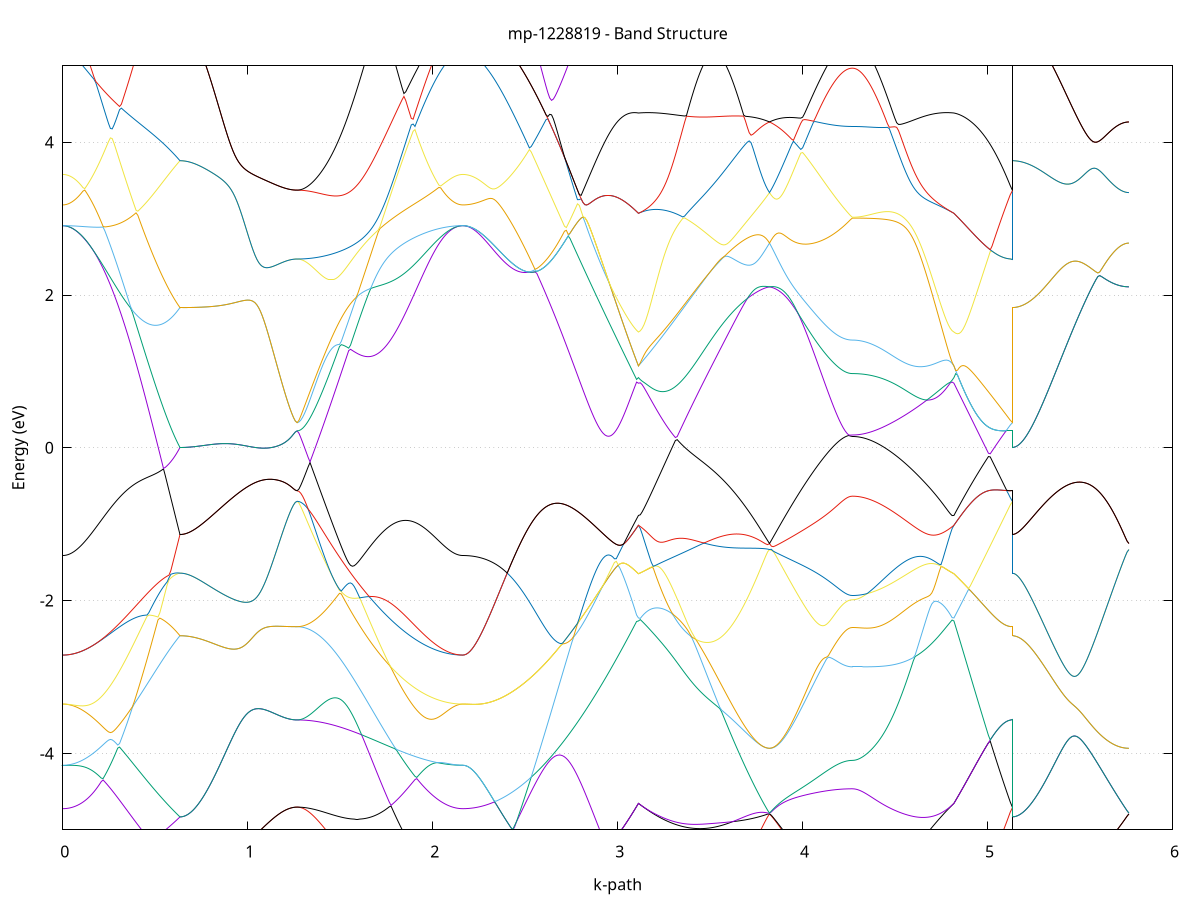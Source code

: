 set title 'mp-1228819 - Band Structure'
set xlabel 'k-path'
set ylabel 'Energy (eV)'
set grid y
set yrange [-5:5]
set terminal png size 800,600
set output 'mp-1228819_bands_gnuplot.png'
plot '-' using 1:2 with lines notitle, '-' using 1:2 with lines notitle, '-' using 1:2 with lines notitle, '-' using 1:2 with lines notitle, '-' using 1:2 with lines notitle, '-' using 1:2 with lines notitle, '-' using 1:2 with lines notitle, '-' using 1:2 with lines notitle, '-' using 1:2 with lines notitle, '-' using 1:2 with lines notitle, '-' using 1:2 with lines notitle, '-' using 1:2 with lines notitle, '-' using 1:2 with lines notitle, '-' using 1:2 with lines notitle, '-' using 1:2 with lines notitle, '-' using 1:2 with lines notitle, '-' using 1:2 with lines notitle, '-' using 1:2 with lines notitle, '-' using 1:2 with lines notitle, '-' using 1:2 with lines notitle, '-' using 1:2 with lines notitle, '-' using 1:2 with lines notitle, '-' using 1:2 with lines notitle, '-' using 1:2 with lines notitle, '-' using 1:2 with lines notitle, '-' using 1:2 with lines notitle, '-' using 1:2 with lines notitle, '-' using 1:2 with lines notitle, '-' using 1:2 with lines notitle, '-' using 1:2 with lines notitle, '-' using 1:2 with lines notitle, '-' using 1:2 with lines notitle, '-' using 1:2 with lines notitle, '-' using 1:2 with lines notitle, '-' using 1:2 with lines notitle, '-' using 1:2 with lines notitle, '-' using 1:2 with lines notitle, '-' using 1:2 with lines notitle, '-' using 1:2 with lines notitle, '-' using 1:2 with lines notitle, '-' using 1:2 with lines notitle, '-' using 1:2 with lines notitle, '-' using 1:2 with lines notitle, '-' using 1:2 with lines notitle, '-' using 1:2 with lines notitle, '-' using 1:2 with lines notitle, '-' using 1:2 with lines notitle, '-' using 1:2 with lines notitle
0.000000 -15.305993
0.009899 -15.305693
0.019798 -15.304893
0.029696 -15.303493
0.039595 -15.301593
0.049494 -15.299093
0.059393 -15.296093
0.069292 -15.292493
0.079191 -15.288393
0.089089 -15.283793
0.098988 -15.278493
0.108887 -15.272793
0.118786 -15.266493
0.128685 -15.259593
0.138584 -15.252293
0.148482 -15.244293
0.158381 -15.235893
0.168280 -15.226893
0.178179 -15.217293
0.188078 -15.207293
0.197976 -15.196593
0.207875 -15.185493
0.217774 -15.173893
0.227673 -15.161693
0.237572 -15.148993
0.247471 -15.135793
0.257369 -15.121993
0.267268 -15.107793
0.277167 -15.092993
0.287066 -15.077693
0.296965 -15.061993
0.306863 -15.045693
0.316762 -15.028893
0.326661 -15.011693
0.336560 -14.993893
0.346459 -14.975693
0.356358 -14.956993
0.366256 -14.937793
0.376155 -14.918193
0.386054 -14.898093
0.395953 -14.877493
0.405852 -14.856493
0.415751 -14.834993
0.425649 -14.813093
0.435548 -14.790693
0.445447 -14.767993
0.455346 -14.744793
0.465245 -14.721193
0.475143 -14.697193
0.485042 -14.672793
0.494941 -14.647993
0.504840 -14.622793
0.514739 -14.597293
0.524638 -14.571293
0.534536 -14.545093
0.544435 -14.518493
0.554334 -14.491493
0.564233 -14.464293
0.574132 -14.436693
0.584031 -14.408793
0.593929 -14.380693
0.603828 -14.352293
0.613727 -14.323593
0.623626 -14.294593
0.633525 -14.265493
0.633525 -14.265493
0.643423 -14.265293
0.653322 -14.264793
0.663221 -14.263893
0.673120 -14.262693
0.683019 -14.261093
0.692918 -14.259293
0.702816 -14.256993
0.712715 -14.254493
0.722614 -14.251593
0.732513 -14.248293
0.742412 -14.244793
0.752311 -14.240893
0.762209 -14.236693
0.772108 -14.232193
0.782007 -14.227393
0.791906 -14.222293
0.801805 -14.216993
0.811703 -14.211293
0.821602 -14.205393
0.831501 -14.199193
0.841400 -14.192693
0.851299 -14.186093
0.861198 -14.179093
0.871096 -14.171993
0.880995 -14.164693
0.890894 -14.157093
0.900793 -14.149393
0.910692 -14.141493
0.920590 -14.133493
0.930489 -14.125293
0.940388 -14.116993
0.950287 -14.108593
0.960186 -14.100093
0.970085 -14.091593
0.979983 -14.082993
0.989882 -14.074393
0.999781 -14.065693
1.009680 -14.057093
1.019579 -14.048593
1.029478 -14.039993
1.039376 -14.031593
1.049275 -14.023293
1.059174 -14.015093
1.069073 -14.007093
1.078972 -13.999193
1.088870 -13.991593
1.098769 -13.984093
1.108668 -13.976993
1.118567 -13.970093
1.128466 -13.963493
1.138365 -13.957293
1.148263 -13.951393
1.158162 -13.945893
1.168061 -13.940793
1.177960 -13.936093
1.187859 -13.931793
1.197758 -13.927993
1.207656 -13.924693
1.217555 -13.921793
1.227454 -13.919493
1.237353 -13.917693
1.247252 -13.916293
1.257150 -13.915593
1.267049 -13.915293
1.267049 -13.915293
1.277004 -13.916093
1.286959 -13.918393
1.296914 -13.922193
1.306869 -13.927493
1.316824 -13.934293
1.326779 -13.942493
1.336733 -13.952093
1.346688 -13.962993
1.356643 -13.975193
1.366598 -13.988693
1.376553 -14.003193
1.386508 -14.018893
1.396463 -14.035593
1.406418 -14.053293
1.416372 -14.071893
1.426327 -14.091193
1.436282 -14.111393
1.446237 -14.132193
1.456192 -14.153593
1.466147 -14.175593
1.476102 -14.198193
1.486057 -14.221093
1.496012 -14.244393
1.505966 -14.268093
1.515921 -14.292093
1.525876 -14.316293
1.535831 -14.340693
1.545786 -14.365193
1.555741 -14.389893
1.565696 -14.414593
1.575651 -14.439293
1.585605 -14.464093
1.595560 -14.488793
1.605515 -14.513393
1.615470 -14.537893
1.625425 -14.562293
1.635380 -14.586593
1.645335 -14.610693
1.655290 -14.634593
1.665244 -14.658193
1.675199 -14.681693
1.685154 -14.704893
1.695109 -14.727693
1.705064 -14.750293
1.715019 -14.772593
1.724974 -14.794593
1.734929 -14.816193
1.744883 -14.837493
1.754838 -14.858393
1.764793 -14.878893
1.774748 -14.898993
1.784703 -14.918693
1.794658 -14.938093
1.804613 -14.956993
1.814568 -14.975393
1.824523 -14.993393
1.834477 -15.010993
1.844432 -15.028093
1.854387 -15.044793
1.864342 -15.060993
1.874297 -15.076693
1.884252 -15.091893
1.894207 -15.106693
1.904162 -15.120893
1.914116 -15.134593
1.924071 -15.147893
1.934026 -15.160593
1.943981 -15.172793
1.953936 -15.184493
1.963891 -15.195693
1.973846 -15.206393
1.983801 -15.216493
1.993755 -15.226093
2.003710 -15.235193
2.013665 -15.243693
2.023620 -15.251693
2.033575 -15.259193
2.043530 -15.266093
2.053485 -15.272393
2.063440 -15.278293
2.073394 -15.283493
2.083349 -15.288193
2.093304 -15.292393
2.103259 -15.295993
2.113214 -15.299093
2.123169 -15.301593
2.133124 -15.303493
2.143079 -15.304893
2.153034 -15.305693
2.162988 -15.305993
2.162988 -15.305993
2.172983 -15.305693
2.182977 -15.304693
2.192972 -15.303093
2.202966 -15.300793
2.212960 -15.297793
2.222955 -15.294193
2.232949 -15.289993
2.242943 -15.285093
2.252938 -15.279493
2.262932 -15.273293
2.272927 -15.266493
2.282921 -15.258893
2.292915 -15.250793
2.302910 -15.241993
2.312904 -15.232493
2.322898 -15.222393
2.332893 -15.211593
2.342887 -15.200193
2.352882 -15.188093
2.362876 -15.175393
2.372870 -15.161993
2.382865 -15.147993
2.392859 -15.133393
2.402853 -15.118093
2.412848 -15.102093
2.422842 -15.085493
2.432837 -15.068293
2.442831 -15.050393
2.452825 -15.031893
2.462820 -15.012793
2.472814 -14.992993
2.482808 -14.972593
2.492803 -14.951493
2.502797 -14.929793
2.512792 -14.907493
2.522786 -14.884593
2.532780 -14.860993
2.542775 -14.836793
2.552769 -14.811993
2.562763 -14.786493
2.572758 -14.760493
2.582752 -14.733793
2.592747 -14.706493
2.602741 -14.678593
2.612735 -14.650093
2.622730 -14.620993
2.632724 -14.591293
2.642718 -14.560993
2.652713 -14.530093
2.662707 -14.498593
2.672701 -14.466493
2.682696 -14.433893
2.692690 -14.400693
2.702685 -14.366893
2.712679 -14.332593
2.722673 -14.297693
2.732668 -14.262293
2.742662 -14.226393
2.752656 -14.189993
2.762651 -14.153093
2.772645 -14.115693
2.782640 -14.077893
2.792634 -14.039593
2.802628 -14.000893
2.812623 -13.961893
2.822617 -13.922493
2.832611 -13.882893
2.842606 -13.843093
2.852600 -13.803093
2.862595 -13.763193
2.872589 -13.723293
2.882583 -13.683593
2.892578 -13.644393
2.902572 -13.605893
2.912566 -13.568493
2.922561 -13.544293
2.932555 -13.559793
2.942550 -13.575093
2.952544 -13.590193
2.962538 -13.605093
2.972533 -13.619893
2.982527 -13.634493
2.992521 -13.648793
3.002516 -13.662893
3.012510 -13.676793
3.022505 -13.690293
3.032499 -13.703693
3.042493 -13.716693
3.052488 -13.729493
3.062482 -13.741893
3.072476 -13.753993
3.082471 -13.765793
3.092465 -13.777293
3.102460 -13.788393
3.112454 -13.799193
3.112454 -13.799193
3.122435 -13.794493
3.132417 -13.790093
3.142398 -13.785793
3.152379 -13.781693
3.162360 -13.777693
3.172342 -13.773893
3.182323 -13.770193
3.192304 -13.766593
3.202286 -13.763193
3.212267 -13.759793
3.222248 -13.756493
3.232229 -13.753293
3.242211 -13.750193
3.252192 -13.747093
3.262173 -13.743993
3.272155 -13.740993
3.282136 -13.737893
3.292117 -13.734893
3.302099 -13.731793
3.312080 -13.728693
3.322061 -13.725593
3.332042 -13.722393
3.342024 -13.719093
3.352005 -13.715793
3.361986 -13.712293
3.371968 -13.708793
3.381949 -13.705093
3.391930 -13.701393
3.401911 -13.697493
3.411893 -13.693493
3.421874 -13.689293
3.431855 -13.684993
3.441837 -13.680493
3.451818 -13.675893
3.461799 -13.671093
3.471780 -13.666093
3.481762 -13.660893
3.491743 -13.655593
3.501724 -13.650093
3.511706 -13.644393
3.521687 -13.638593
3.531668 -13.632493
3.541650 -13.626293
3.551631 -13.619993
3.561612 -13.613393
3.571593 -13.606693
3.581575 -13.599893
3.591556 -13.592893
3.601537 -13.585793
3.611519 -13.578593
3.621500 -13.571293
3.631481 -13.563893
3.641462 -13.556493
3.651444 -13.549093
3.661425 -13.541793
3.671406 -13.534393
3.681388 -13.527193
3.691369 -13.520193
3.701350 -13.515293
3.711331 -13.513593
3.721313 -13.511793
3.731294 -13.509693
3.741275 -13.507393
3.751257 -13.504893
3.761238 -13.502093
3.771219 -13.499093
3.781201 -13.495893
3.791182 -13.492493
3.801163 -13.488793
3.811144 -13.484893
3.821126 -13.480793
3.821126 -13.480793
3.831081 -13.485693
3.841035 -13.490793
3.850990 -13.496293
3.860945 -13.501893
3.870900 -13.507793
3.880855 -13.513793
3.890810 -13.519993
3.900765 -13.526293
3.910720 -13.532693
3.920674 -13.539093
3.930629 -13.545593
3.940584 -13.552093
3.950539 -13.558593
3.960494 -13.565093
3.970449 -13.571593
3.980404 -13.577893
3.990359 -13.584193
4.000314 -13.590393
4.010268 -13.596493
4.020223 -13.602493
4.030178 -13.608293
4.040133 -13.613993
4.050088 -13.619493
4.060043 -13.624793
4.069998 -13.629993
4.079953 -13.634893
4.089907 -13.639693
4.099862 -13.644193
4.109817 -13.648493
4.119772 -13.652593
4.129727 -13.656493
4.139682 -13.660093
4.149637 -13.663493
4.159592 -13.666593
4.169546 -13.669493
4.179501 -13.672093
4.189456 -13.674393
4.199411 -13.676493
4.209366 -13.678293
4.219321 -13.679793
4.229276 -13.681093
4.239231 -13.682093
4.249186 -13.682793
4.259140 -13.683193
4.269095 -13.683293
4.269095 -13.683293
4.279079 -13.683393
4.289063 -13.683793
4.299048 -13.684293
4.309032 -13.684993
4.319016 -13.685793
4.329000 -13.686693
4.338984 -13.687693
4.348968 -13.688693
4.358952 -13.689793
4.368936 -13.690793
4.378920 -13.691693
4.388904 -13.692593
4.398889 -13.693393
4.408873 -13.694193
4.418857 -13.694793
4.428841 -13.695393
4.438825 -13.695893
4.448809 -13.696393
4.458793 -13.696793
4.468777 -13.697093
4.478761 -13.697393
4.488745 -13.697693
4.498730 -13.697993
4.508714 -13.698293
4.518698 -13.698593
4.528682 -13.698993
4.538666 -13.699493
4.548650 -13.700093
4.558634 -13.700893
4.568618 -13.701693
4.578602 -13.702793
4.588586 -13.704093
4.598571 -13.705493
4.608555 -13.707193
4.618539 -13.709193
4.628523 -13.711393
4.638507 -13.713893
4.648491 -13.716693
4.658475 -13.719693
4.668459 -13.723093
4.678443 -13.726693
4.688428 -13.730593
4.698412 -13.734793
4.708396 -13.739193
4.718380 -13.743793
4.728364 -13.748593
4.738348 -13.753693
4.748332 -13.758893
4.758316 -13.764293
4.768300 -13.769793
4.778284 -13.775493
4.788269 -13.781293
4.798253 -13.787093
4.808237 -13.793093
4.818221 -13.799193
4.818221 -13.799193
4.828042 -13.809393
4.837864 -13.819193
4.847685 -13.828693
4.857507 -13.837793
4.867329 -13.846493
4.877150 -13.854893
4.886972 -13.862793
4.896793 -13.870293
4.906615 -13.877393
4.916436 -13.884093
4.926258 -13.890393
4.936079 -13.896193
4.945901 -13.901593
4.955722 -13.906593
4.965544 -13.911093
4.975366 -13.915093
4.985187 -13.918693
4.995009 -13.921893
5.004830 -13.924493
5.014652 -13.926693
5.024473 -13.928493
5.034295 -13.929693
5.044116 -13.930493
5.053938 -13.930793
5.063759 -13.930593
5.073581 -13.929893
5.083403 -13.928693
5.093224 -13.926993
5.103046 -13.924793
5.112867 -13.922093
5.122689 -13.918993
5.132510 -13.915293
5.132510 -14.265493
5.142383 -14.265193
5.152256 -14.264393
5.162130 -14.262993
5.172003 -14.260993
5.181876 -14.258593
5.191749 -14.255493
5.201622 -14.251993
5.211495 -14.247793
5.221368 -14.243193
5.231241 -14.237893
5.241114 -14.232193
5.250987 -14.225893
5.260860 -14.218993
5.270734 -14.211693
5.280607 -14.203693
5.290480 -14.195293
5.300353 -14.186293
5.310226 -14.176793
5.320099 -14.166793
5.329972 -14.156293
5.339845 -14.145193
5.349718 -14.133693
5.359591 -14.121593
5.369464 -14.109093
5.379337 -14.096093
5.389211 -14.082493
5.399084 -14.068493
5.408957 -14.054093
5.418830 -14.039193
5.428703 -14.023793
5.438576 -14.007993
5.448449 -13.991693
5.458322 -13.975093
5.468195 -13.958093
5.478068 -13.940593
5.487941 -13.922793
5.497815 -13.904693
5.507688 -13.886193
5.517561 -13.867493
5.527434 -13.848393
5.537307 -13.829093
5.547180 -13.809593
5.557053 -13.789893
5.566926 -13.770093
5.576799 -13.750193
5.586672 -13.730193
5.596545 -13.710293
5.606418 -13.690493
5.616292 -13.670793
5.626165 -13.651393
5.636038 -13.632293
5.645911 -13.613693
5.655784 -13.595693
5.665657 -13.578293
5.675530 -13.561893
5.685403 -13.546393
5.695276 -13.532193
5.705149 -13.519293
5.715022 -13.508093
5.724895 -13.498493
5.734769 -13.490893
5.744642 -13.485293
5.754515 -13.481993
5.764388 -13.480793
e
0.000000 -12.884093
0.009899 -12.884493
0.019798 -12.885893
0.029696 -12.888193
0.039595 -12.891293
0.049494 -12.895393
0.059393 -12.900393
0.069292 -12.906193
0.079191 -12.912993
0.089089 -12.920693
0.098988 -12.929193
0.108887 -12.938693
0.118786 -12.948993
0.128685 -12.960193
0.138584 -12.972293
0.148482 -12.985193
0.158381 -12.998993
0.168280 -13.013593
0.178179 -13.028993
0.188078 -13.045293
0.197976 -13.062393
0.207875 -13.080193
0.217774 -13.098893
0.227673 -13.118293
0.237572 -13.138393
0.247471 -13.159293
0.257369 -13.180793
0.267268 -13.202993
0.277167 -13.225893
0.287066 -13.249393
0.296965 -13.273593
0.306863 -13.298293
0.316762 -13.323493
0.326661 -13.349293
0.336560 -13.375593
0.346459 -13.402293
0.356358 -13.429493
0.366256 -13.457193
0.376155 -13.485193
0.386054 -13.513593
0.395953 -13.542293
0.405852 -13.571293
0.415751 -13.600593
0.425649 -13.630193
0.435548 -13.659893
0.445447 -13.689893
0.455346 -13.720093
0.465245 -13.750293
0.475143 -13.780793
0.485042 -13.811293
0.494941 -13.841893
0.504840 -13.872493
0.514739 -13.903093
0.524638 -13.933793
0.534536 -13.964393
0.544435 -13.994993
0.554334 -14.025593
0.564233 -14.055993
0.574132 -14.086393
0.584031 -14.116593
0.593929 -14.146693
0.603828 -14.176693
0.613727 -14.206493
0.623626 -14.236093
0.633525 -14.265493
0.633525 -14.265493
0.643423 -14.265293
0.653322 -14.264793
0.663221 -14.263893
0.673120 -14.262693
0.683019 -14.261093
0.692918 -14.259193
0.702816 -14.256993
0.712715 -14.254393
0.722614 -14.251493
0.732513 -14.248293
0.742412 -14.244793
0.752311 -14.240893
0.762209 -14.236693
0.772108 -14.232193
0.782007 -14.227393
0.791906 -14.222293
0.801805 -14.216993
0.811703 -14.211293
0.821602 -14.205393
0.831501 -14.199193
0.841400 -14.192693
0.851299 -14.186093
0.861198 -14.179093
0.871096 -14.171993
0.880995 -14.164693
0.890894 -14.157093
0.900793 -14.149393
0.910692 -14.141493
0.920590 -14.133493
0.930489 -14.125293
0.940388 -14.116993
0.950287 -14.108593
0.960186 -14.100093
0.970085 -14.091593
0.979983 -14.082993
0.989882 -14.074393
0.999781 -14.065693
1.009680 -14.057093
1.019579 -14.048493
1.029478 -14.039993
1.039376 -14.031593
1.049275 -14.023293
1.059174 -14.015093
1.069073 -14.007093
1.078972 -13.999193
1.088870 -13.991493
1.098769 -13.984093
1.108668 -13.976993
1.118567 -13.970093
1.128466 -13.963493
1.138365 -13.957293
1.148263 -13.951393
1.158162 -13.945893
1.168061 -13.940793
1.177960 -13.936093
1.187859 -13.931793
1.197758 -13.927993
1.207656 -13.924693
1.217555 -13.921793
1.227454 -13.919493
1.237353 -13.917593
1.247252 -13.916293
1.257150 -13.915493
1.267049 -13.915293
1.267049 -13.915293
1.277004 -13.915093
1.286959 -13.914293
1.296914 -13.913193
1.306869 -13.911493
1.316824 -13.909393
1.326779 -13.906893
1.336733 -13.903893
1.346688 -13.900393
1.356643 -13.896393
1.366598 -13.891993
1.376553 -13.887093
1.386508 -13.881793
1.396463 -13.875993
1.406418 -13.869793
1.416372 -13.863093
1.426327 -13.855993
1.436282 -13.848493
1.446237 -13.840493
1.456192 -13.832093
1.466147 -13.823193
1.476102 -13.813993
1.486057 -13.804293
1.496012 -13.794193
1.505966 -13.783693
1.515921 -13.772793
1.525876 -13.761493
1.535831 -13.749793
1.545786 -13.737693
1.555741 -13.725293
1.565696 -13.712493
1.575651 -13.699293
1.585605 -13.685793
1.595560 -13.671893
1.605515 -13.657693
1.615470 -13.643193
1.625425 -13.628393
1.635380 -13.613193
1.645335 -13.597793
1.655290 -13.582093
1.665244 -13.566093
1.675199 -13.549893
1.685154 -13.533393
1.695109 -13.516693
1.705064 -13.499793
1.715019 -13.482693
1.724974 -13.465393
1.734929 -13.447993
1.744883 -13.430293
1.754838 -13.412593
1.764793 -13.394693
1.774748 -13.376793
1.784703 -13.358793
1.794658 -13.340693
1.804613 -13.322493
1.814568 -13.304393
1.824523 -13.286293
1.834477 -13.268193
1.844432 -13.250193
1.854387 -13.232193
1.864342 -13.214393
1.874297 -13.196693
1.884252 -13.179193
1.894207 -13.161893
1.904162 -13.144793
1.914116 -13.127993
1.924071 -13.111393
1.934026 -13.095193
1.943981 -13.079393
1.953936 -13.063893
1.963891 -13.048793
1.973846 -13.034193
1.983801 -13.020093
1.993755 -13.006493
2.003710 -12.993393
2.013665 -12.980993
2.023620 -12.969093
2.033575 -12.957993
2.043530 -12.947393
2.053485 -12.937693
2.063440 -12.928593
2.073394 -12.920293
2.083349 -12.912893
2.093304 -12.906193
2.103259 -12.900393
2.113214 -12.895393
2.123169 -12.891393
2.133124 -12.888193
2.143079 -12.885893
2.153034 -12.884493
2.162988 -12.884093
2.162988 -12.884093
2.172983 -12.884093
2.182977 -12.884293
2.192972 -12.884593
2.202966 -12.884993
2.212960 -12.885493
2.222955 -12.886093
2.232949 -12.886893
2.242943 -12.887793
2.252938 -12.888793
2.262932 -12.889993
2.272927 -12.891293
2.282921 -12.892693
2.292915 -12.894393
2.302910 -12.896193
2.312904 -12.898093
2.322898 -12.900293
2.332893 -12.902593
2.342887 -12.905193
2.352882 -12.907993
2.362876 -12.910993
2.372870 -12.914193
2.382865 -12.917693
2.392859 -12.921393
2.402853 -12.925493
2.412848 -12.929693
2.422842 -12.934293
2.432837 -12.939193
2.442831 -12.944393
2.452825 -12.949893
2.462820 -12.955693
2.472814 -12.961893
2.482808 -12.968393
2.492803 -12.975293
2.502797 -12.982493
2.512792 -12.989993
2.522786 -12.997993
2.532780 -13.006293
2.542775 -13.014993
2.552769 -13.023993
2.562763 -13.033393
2.572758 -13.043193
2.582752 -13.053393
2.592747 -13.063893
2.602741 -13.074793
2.612735 -13.086093
2.622730 -13.097693
2.632724 -13.109593
2.642718 -13.121893
2.652713 -13.134493
2.662707 -13.147493
2.672701 -13.160693
2.682696 -13.174193
2.692690 -13.187993
2.702685 -13.202093
2.712679 -13.216393
2.722673 -13.230893
2.732668 -13.245693
2.742662 -13.260593
2.752656 -13.275793
2.762651 -13.291093
2.772645 -13.306593
2.782640 -13.322193
2.792634 -13.337893
2.802628 -13.353693
2.812623 -13.369593
2.822617 -13.385493
2.832611 -13.401493
2.842606 -13.417493
2.852600 -13.433593
2.862595 -13.449593
2.872589 -13.465493
2.882583 -13.481493
2.892578 -13.497293
2.902572 -13.513093
2.912566 -13.528793
2.922561 -13.532593
2.932555 -13.498693
2.942550 -13.467693
2.952544 -13.440193
2.962538 -13.417293
2.972533 -13.399593
2.982527 -13.387793
2.992521 -13.381793
3.002516 -13.381393
3.012510 -13.385693
3.022505 -13.393893
3.032499 -13.405093
3.042493 -13.418693
3.052488 -13.433893
3.062482 -13.450293
3.072476 -13.467593
3.082471 -13.485293
3.092465 -13.503493
3.102460 -13.521693
3.112454 -13.539993
3.112454 -13.539993
3.122435 -13.532093
3.132417 -13.524693
3.142398 -13.517793
3.152379 -13.511393
3.162360 -13.505593
3.172342 -13.500293
3.182323 -13.495393
3.192304 -13.491093
3.202286 -13.487293
3.212267 -13.483893
3.222248 -13.480993
3.232229 -13.478593
3.242211 -13.476593
3.252192 -13.474893
3.262173 -13.473693
3.272155 -13.472893
3.282136 -13.472393
3.292117 -13.472193
3.302099 -13.472293
3.312080 -13.472693
3.322061 -13.473393
3.332042 -13.474293
3.342024 -13.475393
3.352005 -13.476793
3.361986 -13.478293
3.371968 -13.479893
3.381949 -13.481693
3.391930 -13.483593
3.401911 -13.485593
3.411893 -13.487593
3.421874 -13.489793
3.431855 -13.491893
3.441837 -13.494093
3.451818 -13.496193
3.461799 -13.498393
3.471780 -13.500493
3.481762 -13.502593
3.491743 -13.504693
3.501724 -13.506593
3.511706 -13.508493
3.521687 -13.510293
3.531668 -13.511893
3.541650 -13.513493
3.551631 -13.514893
3.561612 -13.516193
3.571593 -13.517293
3.581575 -13.518293
3.591556 -13.519093
3.601537 -13.519693
3.611519 -13.520193
3.621500 -13.520493
3.631481 -13.520493
3.641462 -13.520393
3.651444 -13.520093
3.661425 -13.519593
3.671406 -13.518793
3.681388 -13.517793
3.691369 -13.516693
3.701350 -13.513293
3.711331 -13.506793
3.721313 -13.500593
3.731294 -13.494793
3.741275 -13.489493
3.751257 -13.484893
3.761238 -13.480993
3.771219 -13.477993
3.781201 -13.475993
3.791182 -13.475193
3.801163 -13.475593
3.811144 -13.477393
3.821126 -13.480793
3.821126 -13.480793
3.831081 -13.476293
3.841035 -13.472093
3.850990 -13.468293
3.860945 -13.464993
3.870900 -13.462093
3.880855 -13.459593
3.890810 -13.457693
3.900765 -13.456293
3.910720 -13.455393
3.920674 -13.455093
3.930629 -13.455293
3.940584 -13.455993
3.950539 -13.457293
3.960494 -13.458993
3.970449 -13.461293
3.980404 -13.463893
3.990359 -13.467093
4.000314 -13.470593
4.010268 -13.474393
4.020223 -13.478493
4.030178 -13.482893
4.040133 -13.487393
4.050088 -13.492193
4.060043 -13.496993
4.069998 -13.501893
4.079953 -13.506793
4.089907 -13.511693
4.099862 -13.516493
4.109817 -13.521293
4.119772 -13.525893
4.129727 -13.530293
4.139682 -13.534493
4.149637 -13.538593
4.159592 -13.542393
4.169546 -13.545893
4.179501 -13.549093
4.189456 -13.552093
4.199411 -13.554693
4.209366 -13.556993
4.219321 -13.558993
4.229276 -13.560593
4.239231 -13.561893
4.249186 -13.562793
4.259140 -13.563393
4.269095 -13.563493
4.269095 -13.563493
4.279079 -13.563093
4.289063 -13.561893
4.299048 -13.559893
4.309032 -13.557193
4.319016 -13.553693
4.329000 -13.549593
4.338984 -13.544893
4.348968 -13.539593
4.358952 -13.533793
4.368936 -13.527593
4.378920 -13.521093
4.388904 -13.514093
4.398889 -13.506893
4.408873 -13.499493
4.418857 -13.491893
4.428841 -13.484193
4.438825 -13.476493
4.448809 -13.468693
4.458793 -13.461093
4.468777 -13.453693
4.478761 -13.446493
4.488745 -13.439593
4.498730 -13.433093
4.508714 -13.427093
4.518698 -13.421693
4.528682 -13.416993
4.538666 -13.412893
4.548650 -13.409593
4.558634 -13.407093
4.568618 -13.405393
4.578602 -13.404493
4.588586 -13.404393
4.598571 -13.405093
4.608555 -13.406393
4.618539 -13.408393
4.628523 -13.411093
4.638507 -13.414293
4.648491 -13.417993
4.658475 -13.422093
4.668459 -13.426693
4.678443 -13.431693
4.688428 -13.436993
4.698412 -13.442693
4.708396 -13.448793
4.718380 -13.455193
4.728364 -13.461893
4.738348 -13.468993
4.748332 -13.476393
4.758316 -13.484293
4.768300 -13.492493
4.778284 -13.501193
4.788269 -13.510293
4.798253 -13.519793
4.808237 -13.529693
4.818221 -13.539993
4.818221 -13.539993
4.828042 -13.557893
4.837864 -13.575693
4.847685 -13.593193
4.857507 -13.610493
4.867329 -13.627493
4.877150 -13.644093
4.886972 -13.660393
4.896793 -13.676293
4.906615 -13.691693
4.916436 -13.706793
4.926258 -13.721393
4.936079 -13.735493
4.945901 -13.749193
4.955722 -13.762393
4.965544 -13.775193
4.975366 -13.787393
4.985187 -13.799193
4.995009 -13.810493
5.004830 -13.821193
5.014652 -13.831493
5.024473 -13.841293
5.034295 -13.850593
5.044116 -13.859293
5.053938 -13.867593
5.063759 -13.875293
5.073581 -13.882593
5.083403 -13.889293
5.093224 -13.895493
5.103046 -13.901193
5.112867 -13.906393
5.122689 -13.911093
5.132510 -13.915293
5.132510 -14.265493
5.142383 -14.265193
5.152256 -14.264293
5.162130 -14.262993
5.172003 -14.260993
5.181876 -14.258593
5.191749 -14.255493
5.201622 -14.251893
5.211495 -14.247793
5.221368 -14.243093
5.231241 -14.237893
5.241114 -14.232193
5.250987 -14.225893
5.260860 -14.218993
5.270734 -14.211593
5.280607 -14.203693
5.290480 -14.195293
5.300353 -14.186293
5.310226 -14.176793
5.320099 -14.166793
5.329972 -14.156293
5.339845 -14.145193
5.349718 -14.133693
5.359591 -14.121593
5.369464 -14.109093
5.379337 -14.095993
5.389211 -14.082493
5.399084 -14.068493
5.408957 -14.054093
5.418830 -14.039093
5.428703 -14.023793
5.438576 -14.007993
5.448449 -13.991693
5.458322 -13.975093
5.468195 -13.957993
5.478068 -13.940593
5.487941 -13.922793
5.497815 -13.904693
5.507688 -13.886193
5.517561 -13.867393
5.527434 -13.848393
5.537307 -13.829093
5.547180 -13.809593
5.557053 -13.789893
5.566926 -13.770093
5.576799 -13.750193
5.586672 -13.730193
5.596545 -13.710293
5.606418 -13.690493
5.616292 -13.670793
5.626165 -13.651393
5.636038 -13.632293
5.645911 -13.613693
5.655784 -13.595593
5.665657 -13.578293
5.675530 -13.561893
5.685403 -13.546393
5.695276 -13.532193
5.705149 -13.519293
5.715022 -13.507993
5.724895 -13.498493
5.734769 -13.490893
5.744642 -13.485293
5.754515 -13.481893
5.764388 -13.480793
e
0.000000 -10.541093
0.009899 -10.541393
0.019798 -10.542193
0.029696 -10.543593
0.039595 -10.545393
0.049494 -10.547893
0.059393 -10.550793
0.069292 -10.554093
0.079191 -10.557893
0.089089 -10.562193
0.098988 -10.566793
0.108887 -10.571693
0.118786 -10.576993
0.128685 -10.582493
0.138584 -10.588193
0.148482 -10.594093
0.158381 -10.600193
0.168280 -10.606393
0.178179 -10.612593
0.188078 -10.618893
0.197976 -10.625093
0.207875 -10.631293
0.217774 -10.637393
0.227673 -10.643393
0.237572 -10.649193
0.247471 -10.654793
0.257369 -10.660193
0.267268 -10.665393
0.277167 -10.670293
0.287066 -10.674993
0.296965 -10.679293
0.306863 -10.683293
0.316762 -10.686993
0.326661 -10.690293
0.336560 -10.693293
0.346459 -10.695893
0.356358 -10.698093
0.366256 -10.699993
0.376155 -10.701493
0.386054 -10.702493
0.395953 -10.703193
0.405852 -10.703593
0.415751 -10.703493
0.425649 -10.702993
0.435548 -10.702193
0.445447 -10.700993
0.455346 -10.699393
0.465245 -10.697493
0.475143 -10.695193
0.485042 -10.692493
0.494941 -10.689493
0.504840 -10.686193
0.514739 -10.682493
0.524638 -10.678493
0.534536 -10.674193
0.544435 -10.669493
0.554334 -10.664593
0.564233 -10.659393
0.574132 -10.653893
0.584031 -10.648093
0.593929 -10.641993
0.603828 -10.635693
0.613727 -10.629193
0.623626 -10.622393
0.633525 -10.615393
0.633525 -10.615393
0.643423 -10.615593
0.653322 -10.616393
0.663221 -10.617693
0.673120 -10.619493
0.683019 -10.621893
0.692918 -10.624793
0.702816 -10.628193
0.712715 -10.632093
0.722614 -10.636593
0.732513 -10.641593
0.742412 -10.647093
0.752311 -10.653193
0.762209 -10.659893
0.772108 -10.667093
0.782007 -10.674893
0.791906 -10.683193
0.801805 -10.692093
0.811703 -10.701593
0.821602 -10.711593
0.831501 -10.722293
0.841400 -10.733493
0.851299 -10.745293
0.861198 -10.757593
0.871096 -10.770493
0.880995 -10.783993
0.890894 -10.797893
0.900793 -10.812393
0.910692 -10.827393
0.920590 -10.842893
0.930489 -10.858793
0.940388 -10.874993
0.950287 -10.891693
0.960186 -10.908593
0.970085 -10.925793
0.979983 -10.943293
0.989882 -10.960893
0.999781 -10.978593
1.009680 -10.996293
1.019579 -11.014093
1.029478 -11.031693
1.039376 -11.049293
1.049275 -11.066593
1.059174 -11.083693
1.069073 -11.100493
1.078972 -11.116793
1.088870 -11.132793
1.098769 -11.148293
1.108668 -11.163193
1.118567 -11.177493
1.128466 -11.191093
1.138365 -11.204093
1.148263 -11.216193
1.158162 -11.227593
1.168061 -11.238193
1.177960 -11.247793
1.187859 -11.256593
1.197758 -11.264393
1.207656 -11.271193
1.217555 -11.276993
1.227454 -11.281793
1.237353 -11.285493
1.247252 -11.288193
1.257150 -11.289793
1.267049 -11.290293
1.267049 -11.290293
1.277004 -11.290093
1.286959 -11.289593
1.296914 -11.288593
1.306869 -11.287293
1.316824 -11.285593
1.326779 -11.283593
1.336733 -11.281193
1.346688 -11.278393
1.356643 -11.275193
1.366598 -11.271693
1.376553 -11.267793
1.386508 -11.263493
1.396463 -11.258893
1.406418 -11.253893
1.416372 -11.248593
1.426327 -11.242893
1.436282 -11.236893
1.446237 -11.230593
1.456192 -11.223893
1.466147 -11.216893
1.476102 -11.209493
1.486057 -11.201893
1.496012 -11.193893
1.505966 -11.185593
1.515921 -11.176993
1.525876 -11.168093
1.535831 -11.158993
1.545786 -11.149493
1.555741 -11.139793
1.565696 -11.129793
1.575651 -11.119493
1.585605 -11.108993
1.595560 -11.098293
1.605515 -11.087293
1.615470 -11.076093
1.625425 -11.064693
1.635380 -11.053093
1.645335 -11.041293
1.655290 -11.029293
1.665244 -11.017193
1.675199 -11.004893
1.685154 -10.992393
1.695109 -10.979793
1.705064 -10.967093
1.715019 -10.954293
1.724974 -10.941493
1.734929 -10.928493
1.744883 -10.915493
1.754838 -10.902393
1.764793 -10.889293
1.774748 -10.876093
1.784703 -10.862993
1.794658 -10.849893
1.804613 -10.836793
1.814568 -10.823793
1.824523 -10.810893
1.834477 -10.797993
1.844432 -10.785193
1.854387 -10.772593
1.864342 -10.760093
1.874297 -10.747793
1.884252 -10.735593
1.894207 -10.723593
1.904162 -10.711893
1.914116 -10.700393
1.924071 -10.689193
1.934026 -10.678193
1.943981 -10.667493
1.953936 -10.657193
1.963891 -10.647093
1.973846 -10.637493
1.983801 -10.628193
1.993755 -10.619293
2.003710 -10.610693
2.013665 -10.602693
2.023620 -10.594993
2.033575 -10.587793
2.043530 -10.581093
2.053485 -10.574793
2.063440 -10.569093
2.073394 -10.563893
2.083349 -10.559093
2.093304 -10.554893
2.103259 -10.551293
2.113214 -10.548193
2.123169 -10.545593
2.133124 -10.543693
2.143079 -10.542193
2.153034 -10.541393
2.162988 -10.541093
2.162988 -10.541093
2.172983 -10.541093
2.182977 -10.541093
2.192972 -10.541093
2.202966 -10.541193
2.212960 -10.541193
2.222955 -10.541293
2.232949 -10.541393
2.242943 -10.541493
2.252938 -10.541593
2.262932 -10.541793
2.272927 -10.541993
2.282921 -10.542193
2.292915 -10.542493
2.302910 -10.542893
2.312904 -10.543193
2.322898 -10.543693
2.332893 -10.544193
2.342887 -10.544793
2.352882 -10.573693
2.362876 -10.612093
2.372870 -10.651493
2.382865 -10.691793
2.392859 -10.732893
2.402853 -10.774793
2.412848 -10.817293
2.422842 -10.860393
2.432837 -10.903993
2.442831 -10.948093
2.452825 -10.992493
2.462820 -11.037293
2.472814 -11.082393
2.482808 -11.127693
2.492803 -11.173093
2.502797 -11.218693
2.512792 -11.264393
2.522786 -11.310193
2.532780 -11.355993
2.542775 -11.401693
2.552769 -11.447393
2.562763 -11.492993
2.572758 -11.538493
2.582752 -11.583793
2.592747 -11.628993
2.602741 -11.673893
2.612735 -11.718693
2.622730 -11.763193
2.632724 -11.807393
2.642718 -11.851293
2.652713 -11.894893
2.662707 -11.938193
2.672701 -11.981093
2.682696 -12.023693
2.692690 -12.065793
2.702685 -12.107593
2.712679 -12.148893
2.722673 -12.189793
2.732668 -12.230193
2.742662 -12.270093
2.752656 -12.309493
2.762651 -12.348293
2.772645 -12.386593
2.782640 -12.424293
2.792634 -12.461393
2.802628 -12.497793
2.812623 -12.533593
2.822617 -12.568493
2.832611 -12.602693
2.842606 -12.636093
2.852600 -12.668393
2.862595 -12.699793
2.872589 -12.729893
2.882583 -12.758793
2.892578 -12.786093
2.902572 -12.811593
2.912566 -12.834893
2.922561 -12.855693
2.932555 -12.873293
2.942550 -12.886993
2.952544 -12.895993
2.962538 -12.899493
2.972533 -12.896493
2.982527 -12.886693
2.992521 -12.869793
3.002516 -12.846393
3.012510 -12.817093
3.022505 -12.782893
3.032499 -12.744493
3.042493 -12.702793
3.052488 -12.658393
3.062482 -12.611593
3.072476 -12.562993
3.082471 -12.512793
3.092465 -12.461193
3.102460 -12.408393
3.112454 -12.354493
3.112454 -12.354493
3.122435 -12.378593
3.132417 -12.402193
3.142398 -12.425393
3.152379 -12.447993
3.162360 -12.470093
3.172342 -12.491793
3.182323 -12.512893
3.192304 -12.533393
3.202286 -12.553393
3.212267 -12.572893
3.222248 -12.591793
3.232229 -12.610193
3.242211 -12.627993
3.252192 -12.645193
3.262173 -12.661793
3.272155 -12.677793
3.282136 -12.693193
3.292117 -12.708093
3.302099 -12.722293
3.312080 -12.735893
3.322061 -12.748793
3.332042 -12.761193
3.342024 -12.772893
3.352005 -12.783993
3.361986 -12.794493
3.371968 -12.804293
3.381949 -12.813393
3.391930 -12.821893
3.401911 -12.829793
3.411893 -12.836993
3.421874 -12.843593
3.431855 -12.849493
3.441837 -12.854693
3.451818 -12.859293
3.461799 -12.863193
3.471780 -12.866393
3.481762 -12.868993
3.491743 -12.870993
3.501724 -12.872193
3.511706 -12.872793
3.521687 -12.872793
3.531668 -12.872093
3.541650 -12.870693
3.551631 -12.868693
3.561612 -12.865993
3.571593 -12.862593
3.581575 -12.858593
3.591556 -12.853993
3.601537 -12.848693
3.611519 -12.842693
3.621500 -12.836093
3.631481 -12.828893
3.641462 -12.820993
3.651444 -12.812493
3.661425 -12.803293
3.671406 -12.793493
3.681388 -12.782993
3.691369 -12.771893
3.701350 -12.760193
3.711331 -12.747893
3.721313 -12.734893
3.731294 -12.721293
3.741275 -12.707093
3.751257 -12.692293
3.761238 -12.676793
3.771219 -12.660693
3.781201 -12.643993
3.791182 -12.626693
3.801163 -12.608793
3.811144 -12.590293
3.821126 -12.571193
3.821126 -12.571193
3.831081 -12.592393
3.841035 -12.612493
3.850990 -12.631693
3.860945 -12.649793
3.870900 -12.666893
3.880855 -12.682893
3.890810 -12.697793
3.900765 -12.711593
3.910720 -12.724393
3.920674 -12.735993
3.930629 -12.746593
3.940584 -12.756193
3.950539 -12.764693
3.960494 -12.772193
3.970449 -12.778693
3.980404 -12.784393
3.990359 -12.789093
4.000314 -12.793093
4.010268 -12.796193
4.020223 -12.798693
4.030178 -12.800493
4.040133 -12.801793
4.050088 -12.802493
4.060043 -12.802793
4.069998 -12.802593
4.079953 -12.802093
4.089907 -12.801393
4.099862 -12.800293
4.109817 -12.799093
4.119772 -12.797793
4.129727 -12.796293
4.139682 -12.794793
4.149637 -12.793193
4.159592 -12.791593
4.169546 -12.790093
4.179501 -12.788693
4.189456 -12.787293
4.199411 -12.785993
4.209366 -12.784893
4.219321 -12.783893
4.229276 -12.783093
4.239231 -12.782393
4.249186 -12.781993
4.259140 -12.781693
4.269095 -12.781593
4.269095 -12.781593
4.279079 -12.781993
4.289063 -12.783093
4.299048 -12.784993
4.309032 -12.787593
4.319016 -12.790893
4.329000 -12.794893
4.338984 -12.799493
4.348968 -12.804693
4.358952 -12.810293
4.368936 -12.816393
4.378920 -12.822893
4.388904 -12.829693
4.398889 -12.836593
4.408873 -12.843693
4.418857 -12.850793
4.428841 -12.857893
4.438825 -12.864793
4.448809 -12.871293
4.458793 -12.877493
4.468777 -12.883193
4.478761 -12.888193
4.488745 -12.892493
4.498730 -12.895893
4.508714 -12.898293
4.518698 -12.899493
4.528682 -12.899493
4.538666 -12.898193
4.548650 -12.895493
4.558634 -12.891393
4.568618 -12.885693
4.578602 -12.878493
4.588586 -12.869793
4.598571 -12.859493
4.608555 -12.847793
4.618539 -12.834693
4.628523 -12.820193
4.638507 -12.804293
4.648491 -12.787193
4.658475 -12.768893
4.668459 -12.749493
4.678443 -12.728993
4.688428 -12.707493
4.698412 -12.684993
4.708396 -12.661593
4.718380 -12.637293
4.728364 -12.612193
4.738348 -12.586293
4.748332 -12.559693
4.758316 -12.532293
4.768300 -12.504293
4.778284 -12.475593
4.788269 -12.446193
4.798253 -12.416193
4.808237 -12.385693
4.818221 -12.354493
4.818221 -12.354493
4.828042 -12.300593
4.837864 -12.245893
4.847685 -12.190393
4.857507 -12.134193
4.867329 -12.077293
4.877150 -12.019793
4.886972 -11.961693
4.896793 -11.902993
4.906615 -11.843793
4.916436 -11.784093
4.926258 -11.723893
4.936079 -11.663193
4.945901 -11.602193
4.955722 -11.540693
4.965544 -11.478793
4.975366 -11.416493
4.985187 -11.353893
4.995009 -11.290893
5.004830 -11.261393
5.014652 -11.265593
5.024473 -11.269493
5.034295 -11.273093
5.044116 -11.276393
5.053938 -11.279293
5.063759 -11.281893
5.073581 -11.284093
5.083403 -11.285993
5.093224 -11.287593
5.103046 -11.288793
5.112867 -11.289593
5.122689 -11.290193
5.132510 -11.290293
5.132510 -10.615393
5.142383 -10.617393
5.152256 -10.623593
5.162130 -10.633593
5.172003 -10.647393
5.181876 -10.664593
5.191749 -10.684893
5.201622 -10.707893
5.211495 -10.733493
5.221368 -10.761193
5.231241 -10.790893
5.241114 -10.822293
5.250987 -10.855093
5.260860 -10.889193
5.270734 -10.924493
5.280607 -10.960693
5.290480 -10.997793
5.300353 -11.035593
5.310226 -11.074093
5.320099 -11.113093
5.329972 -11.152593
5.339845 -11.192493
5.349718 -11.232793
5.359591 -11.273393
5.369464 -11.314193
5.379337 -11.355093
5.389211 -11.396193
5.399084 -11.437393
5.408957 -11.478693
5.418830 -11.519893
5.428703 -11.561093
5.438576 -11.602293
5.448449 -11.643293
5.458322 -11.684193
5.468195 -11.724893
5.478068 -11.765393
5.487941 -11.805593
5.497815 -11.845593
5.507688 -11.885193
5.517561 -11.924393
5.527434 -11.963193
5.537307 -12.001593
5.547180 -12.039493
5.557053 -12.076793
5.566926 -12.113493
5.576799 -12.149493
5.586672 -12.184793
5.596545 -12.219293
5.606418 -12.252893
5.616292 -12.285593
5.626165 -12.317193
5.636038 -12.347693
5.645911 -12.376893
5.655784 -12.404693
5.665657 -12.430893
5.675530 -12.455493
5.685403 -12.478193
5.695276 -12.498793
5.705149 -12.517193
5.715022 -12.533193
5.724895 -12.546593
5.734769 -12.557193
5.744642 -12.564893
5.754515 -12.569593
5.764388 -12.571193
e
0.000000 -10.541093
0.009899 -10.540893
0.019798 -10.540293
0.029696 -10.539293
0.039595 -10.537793
0.049494 -10.535993
0.059393 -10.533793
0.069292 -10.531093
0.079191 -10.528093
0.089089 -10.524593
0.098988 -10.520793
0.108887 -10.516493
0.118786 -10.511793
0.128685 -10.506793
0.138584 -10.501293
0.148482 -10.495393
0.158381 -10.489193
0.168280 -10.482493
0.178179 -10.475493
0.188078 -10.467993
0.197976 -10.460193
0.207875 -10.451893
0.217774 -10.443293
0.227673 -10.434293
0.237572 -10.424893
0.247471 -10.415193
0.257369 -10.404993
0.267268 -10.394493
0.277167 -10.383593
0.287066 -10.372293
0.296965 -10.360593
0.306863 -10.348593
0.316762 -10.336193
0.326661 -10.337993
0.336560 -10.347093
0.346459 -10.356293
0.356358 -10.365593
0.366256 -10.374993
0.376155 -10.384493
0.386054 -10.393893
0.395953 -10.403493
0.405852 -10.412993
0.415751 -10.422593
0.425649 -10.432193
0.435548 -10.441693
0.445447 -10.451293
0.455346 -10.460793
0.465245 -10.470293
0.475143 -10.479693
0.485042 -10.489093
0.494941 -10.498393
0.504840 -10.507593
0.514739 -10.516693
0.524638 -10.525793
0.534536 -10.534693
0.544435 -10.543393
0.554334 -10.552093
0.564233 -10.560593
0.574132 -10.568993
0.584031 -10.577193
0.593929 -10.585193
0.603828 -10.592993
0.613727 -10.600693
0.623626 -10.608093
0.633525 -10.615393
0.633525 -10.615393
0.643423 -10.615593
0.653322 -10.616393
0.663221 -10.617693
0.673120 -10.619493
0.683019 -10.621893
0.692918 -10.624793
0.702816 -10.628193
0.712715 -10.632093
0.722614 -10.636593
0.732513 -10.641593
0.742412 -10.647093
0.752311 -10.653193
0.762209 -10.659893
0.772108 -10.667093
0.782007 -10.674893
0.791906 -10.683193
0.801805 -10.692093
0.811703 -10.701593
0.821602 -10.711593
0.831501 -10.722293
0.841400 -10.733493
0.851299 -10.745293
0.861198 -10.757593
0.871096 -10.770493
0.880995 -10.783993
0.890894 -10.797893
0.900793 -10.812393
0.910692 -10.827393
0.920590 -10.842893
0.930489 -10.858793
0.940388 -10.874993
0.950287 -10.891693
0.960186 -10.908593
0.970085 -10.925793
0.979983 -10.943293
0.989882 -10.960893
0.999781 -10.978593
1.009680 -10.996293
1.019579 -11.014093
1.029478 -11.031693
1.039376 -11.049293
1.049275 -11.066593
1.059174 -11.083693
1.069073 -11.100493
1.078972 -11.116793
1.088870 -11.132793
1.098769 -11.148293
1.108668 -11.163193
1.118567 -11.177493
1.128466 -11.191093
1.138365 -11.204093
1.148263 -11.216193
1.158162 -11.227593
1.168061 -11.238193
1.177960 -11.247793
1.187859 -11.256593
1.197758 -11.264393
1.207656 -11.271193
1.217555 -11.276993
1.227454 -11.281793
1.237353 -11.285493
1.247252 -11.288193
1.257150 -11.289793
1.267049 -11.290293
1.267049 -11.290293
1.277004 -11.289393
1.286959 -11.286693
1.296914 -11.282293
1.306869 -11.275993
1.316824 -11.268093
1.326779 -11.258493
1.336733 -11.247293
1.346688 -11.234693
1.356643 -11.220493
1.366598 -11.204993
1.376553 -11.188293
1.386508 -11.170393
1.396463 -11.151393
1.406418 -11.131493
1.416372 -11.110693
1.426327 -11.089293
1.436282 -11.067193
1.446237 -11.044593
1.456192 -11.021593
1.466147 -10.998393
1.476102 -10.974993
1.486057 -10.951493
1.496012 -10.928093
1.505966 -10.904793
1.515921 -10.881693
1.525876 -10.858793
1.535831 -10.836293
1.545786 -10.814193
1.555741 -10.792493
1.565696 -10.771193
1.575651 -10.750393
1.585605 -10.730193
1.595560 -10.710393
1.605515 -10.691193
1.615470 -10.672393
1.625425 -10.654093
1.635380 -10.636293
1.645335 -10.618993
1.655290 -10.601993
1.665244 -10.585593
1.675199 -10.569493
1.685154 -10.553793
1.695109 -10.538493
1.705064 -10.523493
1.715019 -10.508793
1.724974 -10.494493
1.734929 -10.480493
1.744883 -10.466893
1.754838 -10.453493
1.764793 -10.440293
1.774748 -10.427493
1.784703 -10.414993
1.794658 -10.402693
1.804613 -10.395293
1.814568 -10.398993
1.824523 -10.402893
1.834477 -10.406893
1.844432 -10.411193
1.854387 -10.415593
1.864342 -10.420193
1.874297 -10.424993
1.884252 -10.429893
1.894207 -10.434993
1.904162 -10.440093
1.914116 -10.445393
1.924071 -10.450693
1.934026 -10.456093
1.943981 -10.461593
1.953936 -10.467093
1.963891 -10.472493
1.973846 -10.477893
1.983801 -10.483293
1.993755 -10.488593
2.003710 -10.493793
2.013665 -10.498793
2.023620 -10.503693
2.033575 -10.508293
2.043530 -10.512793
2.053485 -10.516993
2.063440 -10.520993
2.073394 -10.524593
2.083349 -10.527893
2.093304 -10.530893
2.103259 -10.533593
2.113214 -10.535793
2.123169 -10.537693
2.133124 -10.539193
2.143079 -10.540193
2.153034 -10.540893
2.162988 -10.541093
2.162988 -10.541093
2.172983 -10.541093
2.182977 -10.541093
2.192972 -10.541093
2.202966 -10.541193
2.212960 -10.541193
2.222955 -10.541293
2.232949 -10.541393
2.242943 -10.541493
2.252938 -10.541593
2.262932 -10.541793
2.272927 -10.541993
2.282921 -10.542193
2.292915 -10.542493
2.302910 -10.542893
2.312904 -10.543193
2.322898 -10.543693
2.332893 -10.544193
2.342887 -10.544793
2.352882 -10.545493
2.362876 -10.546293
2.372870 -10.547093
2.382865 -10.548093
2.392859 -10.549193
2.402853 -10.550393
2.412848 -10.551793
2.422842 -10.553293
2.432837 -10.554893
2.442831 -10.556693
2.452825 -10.558693
2.462820 -10.560793
2.472814 -10.563193
2.482808 -10.565693
2.492803 -10.568493
2.502797 -10.571393
2.512792 -10.574593
2.522786 -10.577993
2.532780 -10.581593
2.542775 -10.585493
2.552769 -10.589593
2.562763 -10.593893
2.572758 -10.598593
2.582752 -10.603493
2.592747 -10.608593
2.602741 -10.613993
2.612735 -10.619793
2.622730 -10.625693
2.632724 -10.631993
2.642718 -10.638493
2.652713 -10.645293
2.662707 -10.652393
2.672701 -10.659793
2.682696 -10.667393
2.692690 -10.675293
2.702685 -10.683493
2.712679 -10.691893
2.722673 -10.700593
2.732668 -10.709493
2.742662 -10.718693
2.752656 -10.728093
2.762651 -10.737793
2.772645 -10.747593
2.782640 -10.757693
2.792634 -10.767893
2.802628 -10.778393
2.812623 -10.788993
2.822617 -10.799793
2.832611 -10.810693
2.842606 -10.821793
2.852600 -10.832993
2.862595 -10.844293
2.872589 -10.855693
2.882583 -10.867193
2.892578 -10.878693
2.902572 -10.890393
2.912566 -10.902093
2.922561 -10.913793
2.932555 -10.925493
2.942550 -10.937193
2.952544 -10.948993
2.962538 -10.960693
2.972533 -10.972293
2.982527 -10.983893
2.992521 -10.995493
3.002516 -11.006993
3.012510 -11.018393
3.022505 -11.029693
3.032499 -11.040793
3.042493 -11.051893
3.052488 -11.062793
3.062482 -11.073593
3.072476 -11.084193
3.082471 -11.094593
3.092465 -11.104893
3.102460 -11.114993
3.112454 -11.124793
3.112454 -11.124793
3.122435 -11.120393
3.132417 -11.115993
3.142398 -11.111593
3.152379 -11.107193
3.162360 -11.103093
3.172342 -11.099093
3.182323 -11.095493
3.192304 -11.092293
3.202286 -11.089593
3.212267 -11.087393
3.222248 -11.085793
3.232229 -11.084993
3.242211 -11.084893
3.252192 -11.085693
3.262173 -11.087493
3.272155 -11.090193
3.282136 -11.093993
3.292117 -11.098993
3.302099 -11.105193
3.312080 -11.112593
3.322061 -11.121193
3.332042 -11.131293
3.342024 -11.142593
3.352005 -11.155393
3.361986 -11.169493
3.371968 -11.184993
3.381949 -11.201893
3.391930 -11.220193
3.401911 -11.239793
3.411893 -11.260693
3.421874 -11.282993
3.431855 -11.306493
3.441837 -11.331293
3.451818 -11.357193
3.461799 -11.384293
3.471780 -11.412493
3.481762 -11.441693
3.491743 -11.471793
3.501724 -11.502893
3.511706 -11.534893
3.521687 -11.567593
3.531668 -11.601093
3.541650 -11.635193
3.551631 -11.669993
3.561612 -11.705293
3.571593 -11.740993
3.581575 -11.777193
3.591556 -11.813793
3.601537 -11.850693
3.611519 -11.887693
3.621500 -11.924993
3.631481 -11.962293
3.641462 -11.999693
3.651444 -12.036993
3.661425 -12.074193
3.671406 -12.111093
3.681388 -12.147793
3.691369 -12.184193
3.701350 -12.219993
3.711331 -12.255393
3.721313 -12.289993
3.731294 -12.323893
3.741275 -12.356893
3.751257 -12.388793
3.761238 -12.419593
3.771219 -12.449093
3.781201 -12.477093
3.791182 -12.503393
3.801163 -12.527993
3.811144 -12.550693
3.821126 -12.571193
3.821126 -12.571193
3.831081 -12.548993
3.841035 -12.525893
3.850990 -12.501893
3.860945 -12.476993
3.870900 -12.451193
3.880855 -12.424493
3.890810 -12.396993
3.900765 -12.368693
3.910720 -12.339593
3.920674 -12.309693
3.930629 -12.279093
3.940584 -12.247793
3.950539 -12.215693
3.960494 -12.182893
3.970449 -12.149493
3.980404 -12.115293
3.990359 -12.080593
4.000314 -12.045193
4.010268 -12.009193
4.020223 -11.972593
4.030178 -11.935393
4.040133 -11.897593
4.050088 -11.859293
4.060043 -11.820393
4.069998 -11.780993
4.079953 -11.741193
4.089907 -11.700793
4.099862 -11.659993
4.109817 -11.618693
4.119772 -11.576993
4.129727 -11.534893
4.139682 -11.492493
4.149637 -11.449693
4.159592 -11.406693
4.169546 -11.363493
4.179501 -11.320193
4.189456 -11.276793
4.199411 -11.233593
4.209366 -11.190793
4.219321 -11.148893
4.229276 -11.108393
4.239231 -11.070693
4.249186 -11.038093
4.259140 -11.014493
4.269095 -11.005693
4.269095 -11.005693
4.279079 -11.005193
4.289063 -11.003993
4.299048 -11.001893
4.309032 -10.999093
4.319016 -10.995393
4.329000 -10.991093
4.338984 -10.986093
4.348968 -10.980493
4.358952 -10.974393
4.368936 -10.967893
4.378920 -10.960993
4.388904 -10.953793
4.398889 -10.946393
4.408873 -10.938893
4.418857 -10.931493
4.428841 -10.924093
4.438825 -10.916993
4.448809 -10.910193
4.458793 -10.903793
4.468777 -10.897893
4.478761 -10.892593
4.488745 -10.887993
4.498730 -10.884193
4.508714 -10.881193
4.518698 -10.880193
4.528682 -10.888793
4.538666 -10.897593
4.548650 -10.906393
4.558634 -10.915393
4.568618 -10.924393
4.578602 -10.933493
4.588586 -10.942593
4.598571 -10.951693
4.608555 -10.960793
4.618539 -10.969893
4.628523 -10.978893
4.638507 -10.987893
4.648491 -10.996793
4.658475 -11.005693
4.668459 -11.014393
4.678443 -11.022993
4.688428 -11.031493
4.698412 -11.039893
4.708396 -11.048093
4.718380 -11.056093
4.728364 -11.063993
4.738348 -11.071593
4.748332 -11.079093
4.758316 -11.086293
4.768300 -11.093393
4.778284 -11.100093
4.788269 -11.106693
4.798253 -11.112993
4.808237 -11.118993
4.818221 -11.124793
4.818221 -11.124793
4.828042 -11.134293
4.837864 -11.143593
4.847685 -11.152593
4.857507 -11.161493
4.867329 -11.169993
4.877150 -11.178393
4.886972 -11.186493
4.896793 -11.194293
4.906615 -11.201793
4.916436 -11.209093
4.926258 -11.216093
4.936079 -11.222793
4.945901 -11.229293
4.955722 -11.235393
4.965544 -11.241193
4.975366 -11.246693
4.985187 -11.251893
4.995009 -11.256793
5.004830 -11.261393
5.014652 -11.265593
5.024473 -11.269493
5.034295 -11.273093
5.044116 -11.276393
5.053938 -11.279293
5.063759 -11.281893
5.073581 -11.284093
5.083403 -11.285993
5.093224 -11.287593
5.103046 -11.288793
5.112867 -11.289593
5.122689 -11.290193
5.132510 -11.290293
5.132510 -10.615393
5.142383 -10.617393
5.152256 -10.623593
5.162130 -10.633593
5.172003 -10.647393
5.181876 -10.664593
5.191749 -10.684893
5.201622 -10.707893
5.211495 -10.733493
5.221368 -10.761193
5.231241 -10.790893
5.241114 -10.822293
5.250987 -10.855093
5.260860 -10.889193
5.270734 -10.924493
5.280607 -10.960693
5.290480 -10.997793
5.300353 -11.035593
5.310226 -11.074093
5.320099 -11.113093
5.329972 -11.152593
5.339845 -11.192493
5.349718 -11.232793
5.359591 -11.273393
5.369464 -11.314193
5.379337 -11.355093
5.389211 -11.396193
5.399084 -11.437393
5.408957 -11.478693
5.418830 -11.519893
5.428703 -11.561093
5.438576 -11.602293
5.448449 -11.643293
5.458322 -11.684193
5.468195 -11.724893
5.478068 -11.765393
5.487941 -11.805593
5.497815 -11.845593
5.507688 -11.885193
5.517561 -11.924393
5.527434 -11.963193
5.537307 -12.001593
5.547180 -12.039493
5.557053 -12.076793
5.566926 -12.113493
5.576799 -12.149493
5.586672 -12.184793
5.596545 -12.219293
5.606418 -12.252893
5.616292 -12.285593
5.626165 -12.317193
5.636038 -12.347693
5.645911 -12.376893
5.655784 -12.404693
5.665657 -12.430893
5.675530 -12.455493
5.685403 -12.478193
5.695276 -12.498793
5.705149 -12.517193
5.715022 -12.533193
5.724895 -12.546593
5.734769 -12.557193
5.744642 -12.564893
5.754515 -12.569593
5.764388 -12.571193
e
0.000000 -10.162693
0.009899 -10.162893
0.019798 -10.163493
0.029696 -10.164393
0.039595 -10.165693
0.049494 -10.167393
0.059393 -10.169393
0.069292 -10.171793
0.079191 -10.174593
0.089089 -10.177693
0.098988 -10.181193
0.108887 -10.184993
0.118786 -10.189193
0.128685 -10.193593
0.138584 -10.198393
0.148482 -10.203593
0.158381 -10.208993
0.168280 -10.214693
0.178179 -10.220693
0.188078 -10.226993
0.197976 -10.233493
0.207875 -10.240293
0.217774 -10.247393
0.227673 -10.254693
0.237572 -10.262193
0.247471 -10.269893
0.257369 -10.277793
0.267268 -10.285993
0.277167 -10.294193
0.287066 -10.302693
0.296965 -10.311293
0.306863 -10.320093
0.316762 -10.328993
0.326661 -10.323493
0.336560 -10.310393
0.346459 -10.296893
0.356358 -10.283093
0.366256 -10.268893
0.376155 -10.254393
0.386054 -10.239493
0.395953 -10.224293
0.405852 -10.208793
0.415751 -10.192893
0.425649 -10.176693
0.435548 -10.160193
0.445447 -10.143393
0.455346 -10.126193
0.465245 -10.108693
0.475143 -10.090893
0.485042 -10.072893
0.494941 -10.054493
0.504840 -10.035793
0.514739 -10.016793
0.524638 -9.997593
0.534536 -9.978093
0.544435 -9.958293
0.554334 -9.938193
0.564233 -9.917893
0.574132 -9.897293
0.584031 -9.876493
0.593929 -9.855393
0.603828 -9.834093
0.613727 -9.812593
0.623626 -9.790793
0.633525 -9.768893
0.633525 -9.768893
0.643423 -9.769493
0.653322 -9.771293
0.663221 -9.774393
0.673120 -9.778793
0.683019 -9.784293
0.692918 -9.790893
0.702816 -9.798693
0.712715 -9.807493
0.722614 -9.817393
0.732513 -9.828293
0.742412 -9.839993
0.752311 -9.852593
0.762209 -9.865893
0.772108 -9.879993
0.782007 -9.894693
0.791906 -9.909893
0.801805 -9.925593
0.811703 -9.941793
0.821602 -9.958193
0.831501 -9.974793
0.841400 -9.991693
0.851299 -10.008593
0.861198 -10.025593
0.871096 -10.042493
0.880995 -10.059193
0.890894 -10.075893
0.900793 -10.092193
0.910692 -10.108393
0.920590 -10.124093
0.930489 -10.139593
0.940388 -10.154593
0.950287 -10.169193
0.960186 -10.183293
0.970085 -10.196993
0.979983 -10.210193
0.989882 -10.222893
0.999781 -10.235093
1.009680 -10.246693
1.019579 -10.257893
1.029478 -10.268593
1.039376 -10.278693
1.049275 -10.288393
1.059174 -10.297493
1.069073 -10.306193
1.078972 -10.314393
1.088870 -10.322093
1.098769 -10.329393
1.108668 -10.336093
1.118567 -10.342493
1.128466 -10.348393
1.138365 -10.353793
1.148263 -10.358893
1.158162 -10.363493
1.168061 -10.367693
1.177960 -10.371393
1.187859 -10.374793
1.197758 -10.377693
1.207656 -10.380293
1.217555 -10.382493
1.227454 -10.384193
1.237353 -10.385593
1.247252 -10.386593
1.257150 -10.387193
1.267049 -10.387293
1.267049 -10.387293
1.277004 -10.387293
1.286959 -10.387193
1.296914 -10.386993
1.306869 -10.386693
1.316824 -10.386393
1.326779 -10.385993
1.336733 -10.385493
1.346688 -10.384993
1.356643 -10.384393
1.366598 -10.383793
1.376553 -10.382993
1.386508 -10.382293
1.396463 -10.381493
1.406418 -10.380593
1.416372 -10.379693
1.426327 -10.378793
1.436282 -10.377893
1.446237 -10.376893
1.456192 -10.375893
1.466147 -10.374893
1.476102 -10.373893
1.486057 -10.372893
1.496012 -10.371993
1.505966 -10.370993
1.515921 -10.370093
1.525876 -10.369293
1.535831 -10.368393
1.545786 -10.367693
1.555741 -10.366993
1.565696 -10.366393
1.575651 -10.365793
1.585605 -10.365393
1.595560 -10.364993
1.605515 -10.364793
1.615470 -10.364693
1.625425 -10.364693
1.635380 -10.364893
1.645335 -10.365193
1.655290 -10.365593
1.665244 -10.366193
1.675199 -10.366993
1.685154 -10.367993
1.695109 -10.369093
1.705064 -10.370493
1.715019 -10.371993
1.724974 -10.373793
1.734929 -10.375693
1.744883 -10.377893
1.754838 -10.380193
1.764793 -10.382793
1.774748 -10.385593
1.784703 -10.388693
1.794658 -10.391893
1.804613 -10.390693
1.814568 -10.378993
1.824523 -10.367493
1.834477 -10.356293
1.844432 -10.345393
1.854387 -10.334693
1.864342 -10.324393
1.874297 -10.314293
1.884252 -10.304493
1.894207 -10.294893
1.904162 -10.285693
1.914116 -10.276793
1.924071 -10.268093
1.934026 -10.259793
1.943981 -10.251793
1.953936 -10.244093
1.963891 -10.236693
1.973846 -10.229693
1.983801 -10.222993
1.993755 -10.216593
2.003710 -10.210493
2.013665 -10.204793
2.023620 -10.199393
2.033575 -10.194393
2.043530 -10.189793
2.053485 -10.185493
2.063440 -10.181593
2.073394 -10.177993
2.083349 -10.174793
2.093304 -10.171993
2.103259 -10.169493
2.113214 -10.167393
2.123169 -10.165693
2.133124 -10.164393
2.143079 -10.163493
2.153034 -10.162893
2.162988 -10.162693
2.162988 -10.162693
2.172983 -10.163993
2.182977 -10.167893
2.192972 -10.174493
2.202966 -10.183593
2.212960 -10.195193
2.222955 -10.209193
2.232949 -10.225693
2.242943 -10.244393
2.252938 -10.265293
2.262932 -10.288393
2.272927 -10.313393
2.282921 -10.340393
2.292915 -10.369193
2.302910 -10.399693
2.312904 -10.431693
2.322898 -10.465193
2.332893 -10.500093
2.342887 -10.536293
2.352882 -10.545493
2.362876 -10.546293
2.372870 -10.547093
2.382865 -10.548093
2.392859 -10.549193
2.402853 -10.550393
2.412848 -10.551793
2.422842 -10.553293
2.432837 -10.554893
2.442831 -10.556693
2.452825 -10.558693
2.462820 -10.560793
2.472814 -10.563193
2.482808 -10.565693
2.492803 -10.568493
2.502797 -10.571393
2.512792 -10.574593
2.522786 -10.577993
2.532780 -10.581593
2.542775 -10.585493
2.552769 -10.589593
2.562763 -10.593893
2.572758 -10.598593
2.582752 -10.603493
2.592747 -10.608593
2.602741 -10.613993
2.612735 -10.619793
2.622730 -10.625693
2.632724 -10.631993
2.642718 -10.638493
2.652713 -10.645293
2.662707 -10.652393
2.672701 -10.659793
2.682696 -10.667393
2.692690 -10.675293
2.702685 -10.683493
2.712679 -10.691893
2.722673 -10.700593
2.732668 -10.709493
2.742662 -10.718693
2.752656 -10.728093
2.762651 -10.737793
2.772645 -10.747593
2.782640 -10.757693
2.792634 -10.767893
2.802628 -10.778393
2.812623 -10.788993
2.822617 -10.799793
2.832611 -10.810693
2.842606 -10.821793
2.852600 -10.832993
2.862595 -10.844293
2.872589 -10.855693
2.882583 -10.867193
2.892578 -10.878693
2.902572 -10.890393
2.912566 -10.902093
2.922561 -10.913793
2.932555 -10.925493
2.942550 -10.937193
2.952544 -10.948993
2.962538 -10.960693
2.972533 -10.972293
2.982527 -10.983893
2.992521 -10.995493
3.002516 -11.006993
3.012510 -11.018393
3.022505 -11.029693
3.032499 -11.040793
3.042493 -11.051893
3.052488 -11.062793
3.062482 -11.073593
3.072476 -11.084193
3.082471 -11.094593
3.092465 -11.104893
3.102460 -11.114993
3.112454 -11.124793
3.112454 -11.124793
3.122435 -11.119793
3.132417 -11.113293
3.142398 -11.105393
3.152379 -11.096193
3.162360 -11.085493
3.172342 -11.073493
3.182323 -11.060093
3.192304 -11.045393
3.202286 -11.029293
3.212267 -11.011993
3.222248 -10.993293
3.232229 -10.973393
3.242211 -10.952193
3.252192 -10.929893
3.262173 -10.906393
3.272155 -10.881693
3.282136 -10.855893
3.292117 -10.828993
3.302099 -10.801093
3.312080 -10.772193
3.322061 -10.742193
3.332042 -10.711393
3.342024 -10.679593
3.352005 -10.646893
3.361986 -10.613393
3.371968 -10.579093
3.381949 -10.543993
3.391930 -10.508193
3.401911 -10.471693
3.411893 -10.434493
3.421874 -10.396593
3.431855 -10.358193
3.441837 -10.319193
3.451818 -10.279593
3.461799 -10.239493
3.471780 -10.198993
3.481762 -10.157993
3.491743 -10.116593
3.501724 -10.074793
3.511706 -10.032693
3.521687 -9.990293
3.531668 -9.947593
3.541650 -9.904593
3.551631 -9.861393
3.561612 -9.818093
3.571593 -9.774493
3.581575 -9.730893
3.591556 -9.687193
3.601537 -9.643493
3.611519 -9.599693
3.621500 -9.555893
3.631481 -9.512193
3.641462 -9.468593
3.651444 -9.425193
3.661425 -9.381893
3.671406 -9.338793
3.681388 -9.295893
3.691369 -9.253393
3.701350 -9.211093
3.711331 -9.169293
3.721313 -9.127793
3.731294 -9.086793
3.741275 -9.046293
3.751257 -9.006393
3.761238 -8.967093
3.771219 -8.928393
3.781201 -8.890393
3.791182 -8.853193
3.801163 -8.816793
3.811144 -8.781193
3.821126 -8.746593
3.821126 -8.746593
3.831081 -8.785093
3.841035 -8.824293
3.850990 -8.864193
3.860945 -8.904893
3.870900 -8.946193
3.880855 -8.988093
3.890810 -9.030693
3.900765 -9.073993
3.910720 -9.117793
3.920674 -9.162093
3.930629 -9.206993
3.940584 -9.252393
3.950539 -9.298293
3.960494 -9.344593
3.970449 -9.391393
3.980404 -9.438493
3.990359 -9.486093
4.000314 -9.533893
4.010268 -9.582093
4.020223 -9.630593
4.030178 -9.679293
4.040133 -9.728293
4.050088 -9.777393
4.060043 -9.826693
4.069998 -9.876193
4.079953 -9.925693
4.089907 -9.975393
4.099862 -10.024993
4.109817 -10.074693
4.119772 -10.124393
4.129727 -10.173893
4.139682 -10.223393
4.149637 -10.272693
4.159592 -10.321793
4.169546 -10.370593
4.179501 -10.418993
4.189456 -10.466893
4.199411 -10.514093
4.209366 -10.560393
4.219321 -10.605393
4.229276 -10.648193
4.239231 -10.687893
4.249186 -10.721893
4.259140 -10.746193
4.269095 -10.755393
4.269095 -10.755393
4.279079 -10.755593
4.289063 -10.756293
4.299048 -10.757493
4.309032 -10.759093
4.319016 -10.761093
4.329000 -10.763593
4.338984 -10.766593
4.348968 -10.769993
4.358952 -10.773793
4.368936 -10.777993
4.378920 -10.782593
4.388904 -10.787593
4.398889 -10.792893
4.408873 -10.798593
4.418857 -10.804693
4.428841 -10.811093
4.438825 -10.817793
4.448809 -10.824693
4.458793 -10.831993
4.468777 -10.839493
4.478761 -10.847193
4.488745 -10.855193
4.498730 -10.863393
4.508714 -10.871693
4.518698 -10.879093
4.528682 -10.878093
4.538666 -10.877993
4.548650 -10.878993
4.558634 -10.880993
4.568618 -10.884193
4.578602 -10.888393
4.588586 -10.893593
4.598571 -10.899893
4.608555 -10.907193
4.618539 -10.915293
4.628523 -10.924393
4.638507 -10.934093
4.648491 -10.944593
4.658475 -10.955693
4.668459 -10.967193
4.678443 -10.979093
4.688428 -10.991293
4.698412 -11.003593
4.708396 -11.015993
4.718380 -11.028293
4.728364 -11.040393
4.738348 -11.052193
4.748332 -11.063593
4.758316 -11.074593
4.768300 -11.084893
4.778284 -11.094593
4.788269 -11.103493
4.798253 -11.111493
4.808237 -11.118693
4.818221 -11.124793
4.818221 -11.124793
4.828042 -11.134293
4.837864 -11.143593
4.847685 -11.152593
4.857507 -11.161493
4.867329 -11.169993
4.877150 -11.178393
4.886972 -11.186493
4.896793 -11.194293
4.906615 -11.201793
4.916436 -11.209093
4.926258 -11.216093
4.936079 -11.222793
4.945901 -11.229293
4.955722 -11.235393
4.965544 -11.241193
4.975366 -11.246693
4.985187 -11.251893
4.995009 -11.256793
5.004830 -11.227693
5.014652 -11.164093
5.024473 -11.100293
5.034295 -11.036193
5.044116 -10.971893
5.053938 -10.907393
5.063759 -10.842693
5.073581 -10.777893
5.083403 -10.712893
5.093224 -10.647893
5.103046 -10.582693
5.112867 -10.517593
5.122689 -10.452393
5.132510 -10.387293
5.132510 -9.768893
5.142383 -9.767193
5.152256 -9.762293
5.162130 -9.754193
5.172003 -9.743293
5.181876 -9.729693
5.191749 -9.713893
5.201622 -9.695993
5.211495 -9.676393
5.221368 -9.655393
5.231241 -9.633193
5.241114 -9.610093
5.250987 -9.586293
5.260860 -9.561793
5.270734 -9.536993
5.280607 -9.511793
5.290480 -9.486493
5.300353 -9.461093
5.310226 -9.435693
5.320099 -9.410293
5.329972 -9.385093
5.339845 -9.359993
5.349718 -9.335193
5.359591 -9.310593
5.369464 -9.286293
5.379337 -9.262293
5.389211 -9.238693
5.399084 -9.215393
5.408957 -9.192593
5.418830 -9.170093
5.428703 -9.148093
5.438576 -9.126493
5.448449 -9.105493
5.458322 -9.084793
5.468195 -9.064693
5.478068 -9.045093
5.487941 -9.025993
5.497815 -9.007493
5.507688 -8.989393
5.517561 -8.971993
5.527434 -8.955093
5.537307 -8.938793
5.547180 -8.922993
5.557053 -8.907893
5.566926 -8.893393
5.576799 -8.879493
5.586672 -8.866293
5.596545 -8.853593
5.606418 -8.841693
5.616292 -8.830393
5.626165 -8.819793
5.636038 -8.809893
5.645911 -8.800593
5.655784 -8.792093
5.665657 -8.784293
5.675530 -8.777193
5.685403 -8.770793
5.695276 -8.765093
5.705149 -8.760193
5.715022 -8.756093
5.724895 -8.752693
5.734769 -8.749993
5.744642 -8.748093
5.754515 -8.746993
5.764388 -8.746593
e
0.000000 -8.587093
0.009899 -8.587593
0.019798 -8.589093
0.029696 -8.591593
0.039595 -8.595193
0.049494 -8.599693
0.059393 -8.605193
0.069292 -8.611593
0.079191 -8.618993
0.089089 -8.627393
0.098988 -8.636593
0.108887 -8.646793
0.118786 -8.657793
0.128685 -8.669693
0.138584 -8.682293
0.148482 -8.695793
0.158381 -8.709993
0.168280 -8.724893
0.178179 -8.740593
0.188078 -8.756893
0.197976 -8.773893
0.207875 -8.791393
0.217774 -8.809593
0.227673 -8.828293
0.237572 -8.847493
0.247471 -8.867193
0.257369 -8.887293
0.267268 -8.907893
0.277167 -8.928893
0.287066 -8.950293
0.296965 -8.971993
0.306863 -8.994093
0.316762 -9.016393
0.326661 -9.038993
0.336560 -9.061893
0.346459 -9.084993
0.356358 -9.108193
0.366256 -9.131693
0.376155 -9.155293
0.386054 -9.178993
0.395953 -9.202893
0.405852 -9.226893
0.415751 -9.250893
0.425649 -9.274993
0.435548 -9.299093
0.445447 -9.323293
0.455346 -9.347393
0.465245 -9.371593
0.475143 -9.395693
0.485042 -9.419793
0.494941 -9.443893
0.504840 -9.467893
0.514739 -9.491793
0.524638 -9.515593
0.534536 -9.539393
0.544435 -9.562993
0.554334 -9.586493
0.564233 -9.609793
0.574132 -9.633093
0.584031 -9.656093
0.593929 -9.678993
0.603828 -9.701793
0.613727 -9.724293
0.623626 -9.746693
0.633525 -9.768893
0.633525 -9.768893
0.643423 -9.769493
0.653322 -9.771293
0.663221 -9.774393
0.673120 -9.778793
0.683019 -9.784293
0.692918 -9.790893
0.702816 -9.798693
0.712715 -9.807493
0.722614 -9.817393
0.732513 -9.828293
0.742412 -9.839993
0.752311 -9.852593
0.762209 -9.865893
0.772108 -9.879993
0.782007 -9.894693
0.791906 -9.909893
0.801805 -9.925593
0.811703 -9.941793
0.821602 -9.958193
0.831501 -9.974793
0.841400 -9.991693
0.851299 -10.008593
0.861198 -10.025593
0.871096 -10.042493
0.880995 -10.059193
0.890894 -10.075893
0.900793 -10.092193
0.910692 -10.108393
0.920590 -10.124093
0.930489 -10.139593
0.940388 -10.154593
0.950287 -10.169193
0.960186 -10.183293
0.970085 -10.196993
0.979983 -10.210193
0.989882 -10.222893
0.999781 -10.235093
1.009680 -10.246693
1.019579 -10.257893
1.029478 -10.268593
1.039376 -10.278693
1.049275 -10.288393
1.059174 -10.297493
1.069073 -10.306193
1.078972 -10.314393
1.088870 -10.322093
1.098769 -10.329393
1.108668 -10.336093
1.118567 -10.342493
1.128466 -10.348393
1.138365 -10.353793
1.148263 -10.358893
1.158162 -10.363493
1.168061 -10.367693
1.177960 -10.371393
1.187859 -10.374793
1.197758 -10.377693
1.207656 -10.380293
1.217555 -10.382493
1.227454 -10.384193
1.237353 -10.385593
1.247252 -10.386593
1.257150 -10.387093
1.267049 -10.387293
1.267049 -10.387293
1.277004 -10.386993
1.286959 -10.385893
1.296914 -10.384093
1.306869 -10.381593
1.316824 -10.378393
1.326779 -10.374393
1.336733 -10.369593
1.346688 -10.364093
1.356643 -10.357893
1.366598 -10.350793
1.376553 -10.342893
1.386508 -10.334093
1.396463 -10.324493
1.406418 -10.313993
1.416372 -10.302493
1.426327 -10.290093
1.436282 -10.276793
1.446237 -10.262393
1.456192 -10.246993
1.466147 -10.230493
1.476102 -10.212893
1.486057 -10.194293
1.496012 -10.174493
1.505966 -10.153493
1.515921 -10.131493
1.525876 -10.108293
1.535831 -10.083993
1.545786 -10.058493
1.555741 -10.032093
1.565696 -10.004493
1.575651 -9.975993
1.585605 -9.946593
1.595560 -9.916293
1.605515 -9.885193
1.615470 -9.853393
1.625425 -9.820893
1.635380 -9.787893
1.645335 -9.754293
1.655290 -9.720293
1.665244 -9.685993
1.675199 -9.651293
1.685154 -9.616493
1.695109 -9.581593
1.705064 -9.546593
1.715019 -9.511693
1.724974 -9.476793
1.734929 -9.442093
1.744883 -9.407593
1.754838 -9.373293
1.764793 -9.339393
1.774748 -9.305793
1.784703 -9.272693
1.794658 -9.239993
1.804613 -9.207893
1.814568 -9.176193
1.824523 -9.145193
1.834477 -9.114793
1.844432 -9.084993
1.854387 -9.055893
1.864342 -9.027593
1.874297 -8.999893
1.884252 -8.973093
1.894207 -8.946993
1.904162 -8.921693
1.914116 -8.897193
1.924071 -8.873593
1.934026 -8.850793
1.943981 -8.828893
1.953936 -8.807893
1.963891 -8.787793
1.973846 -8.768493
1.983801 -8.750193
1.993755 -8.732893
2.003710 -8.716393
2.013665 -8.700893
2.023620 -8.686393
2.033575 -8.672893
2.043530 -8.660293
2.053485 -8.648593
2.063440 -8.637993
2.073394 -8.628393
2.083349 -8.619693
2.093304 -8.612093
2.103259 -8.605493
2.113214 -8.599893
2.123169 -8.595293
2.133124 -8.591693
2.143079 -8.589093
2.153034 -8.587593
2.162988 -8.587093
2.162988 -8.587093
2.172983 -8.587893
2.182977 -8.590393
2.192972 -8.594593
2.202966 -8.600393
2.212960 -8.607793
2.222955 -8.616593
2.232949 -8.626893
2.242943 -8.638593
2.252938 -8.651493
2.262932 -8.665493
2.272927 -8.680593
2.282921 -8.696593
2.292915 -8.713493
2.302910 -8.731093
2.312904 -8.749293
2.322898 -8.767993
2.332893 -8.787093
2.342887 -8.806593
2.352882 -8.826193
2.362876 -8.845893
2.372870 -8.865693
2.382865 -8.885393
2.392859 -8.904893
2.402853 -8.924193
2.412848 -8.943193
2.422842 -8.961793
2.432837 -8.979993
2.442831 -8.997593
2.452825 -9.014693
2.462820 -9.031193
2.472814 -9.046993
2.482808 -9.061993
2.492803 -9.076293
2.502797 -9.089793
2.512792 -9.102393
2.522786 -9.114093
2.532780 -9.124893
2.542775 -9.134793
2.552769 -9.143693
2.562763 -9.151693
2.572758 -9.158593
2.582752 -9.164493
2.592747 -9.169393
2.602741 -9.173193
2.612735 -9.175993
2.622730 -9.177693
2.632724 -9.178393
2.642718 -9.177993
2.652713 -9.176593
2.662707 -9.174193
2.672701 -9.170693
2.682696 -9.166193
2.692690 -9.160693
2.702685 -9.154193
2.712679 -9.146793
2.722673 -9.138393
2.732668 -9.129093
2.742662 -9.118893
2.752656 -9.107893
2.762651 -9.096093
2.772645 -9.083493
2.782640 -9.070093
2.792634 -9.056093
2.802628 -9.041393
2.812623 -9.026093
2.822617 -9.010293
2.832611 -8.993893
2.842606 -8.977193
2.852600 -8.960093
2.862595 -8.942793
2.872589 -8.925193
2.882583 -8.907493
2.892578 -8.889793
2.902572 -8.872093
2.912566 -8.854693
2.922561 -8.837493
2.932555 -8.820693
2.942550 -8.804393
2.952544 -8.788793
2.962538 -8.773993
2.972533 -8.760193
2.982527 -8.747493
2.992521 -8.735993
3.002516 -8.726093
3.012510 -8.717793
3.022505 -8.711293
3.032499 -8.706793
3.042493 -8.704493
3.052488 -8.704493
3.062482 -8.707093
3.072476 -8.712293
3.082471 -8.720393
3.092465 -8.731393
3.102460 -8.745393
3.112454 -8.762493
3.112454 -8.762493
3.122435 -8.754393
3.132417 -8.746693
3.142398 -8.739393
3.152379 -8.732393
3.162360 -8.725693
3.172342 -8.719293
3.182323 -8.712993
3.192304 -8.706893
3.202286 -8.700893
3.212267 -8.694793
3.222248 -8.688693
3.232229 -8.682493
3.242211 -8.676093
3.252192 -8.669393
3.262173 -8.662393
3.272155 -8.654893
3.282136 -8.646993
3.292117 -8.638593
3.302099 -8.629693
3.312080 -8.620093
3.322061 -8.609893
3.332042 -8.599093
3.342024 -8.587593
3.352005 -8.575393
3.361986 -8.562593
3.371968 -8.549193
3.381949 -8.535093
3.391930 -8.520593
3.401911 -8.505493
3.411893 -8.490093
3.421874 -8.474293
3.431855 -8.458293
3.441837 -8.442193
3.451818 -8.426093
3.461799 -8.410193
3.471780 -8.394493
3.481762 -8.379193
3.491743 -8.364493
3.501724 -8.350493
3.511706 -8.337293
3.521687 -8.325193
3.531668 -8.314193
3.541650 -8.304593
3.551631 -8.296393
3.561612 -8.289793
3.571593 -8.284893
3.581575 -8.281893
3.591556 -8.280693
3.601537 -8.281493
3.611519 -8.284293
3.621500 -8.289193
3.631481 -8.296193
3.641462 -8.305193
3.651444 -8.316293
3.661425 -8.329393
3.671406 -8.344393
3.681388 -8.361293
3.691369 -8.380093
3.701350 -8.400593
3.711331 -8.422693
3.721313 -8.446293
3.731294 -8.471393
3.741275 -8.497893
3.751257 -8.525593
3.761238 -8.554393
3.771219 -8.584293
3.781201 -8.615193
3.791182 -8.646993
3.801163 -8.679493
3.811144 -8.712693
3.821126 -8.746593
3.821126 -8.746593
3.831081 -8.708893
3.841035 -8.671893
3.850990 -8.635793
3.860945 -8.600393
3.870900 -8.565893
3.880855 -8.532193
3.890810 -8.499393
3.900765 -8.467393
3.910720 -8.436293
3.920674 -8.405993
3.930629 -8.376593
3.940584 -8.348193
3.950539 -8.320593
3.960494 -8.293893
3.970449 -8.268093
3.980404 -8.243193
3.990359 -8.219193
4.000314 -8.196093
4.010268 -8.173893
4.020223 -8.152593
4.030178 -8.132193
4.040133 -8.112693
4.050088 -8.093993
4.060043 -8.076293
4.069998 -8.059393
4.079953 -8.043493
4.089907 -8.028293
4.099862 -8.014093
4.109817 -8.000693
4.119772 -7.988093
4.129727 -7.976393
4.139682 -7.965593
4.149637 -7.955493
4.159592 -7.946293
4.169546 -7.937893
4.179501 -7.930393
4.189456 -7.923593
4.199411 -7.917593
4.209366 -7.912493
4.219321 -7.908093
4.229276 -7.904593
4.239231 -7.901793
4.249186 -7.899793
4.259140 -7.898693
4.269095 -7.898293
4.269095 -7.898293
4.279079 -7.899893
4.289063 -7.904793
4.299048 -7.912793
4.309032 -7.923893
4.319016 -7.937793
4.329000 -7.954393
4.338984 -7.973493
4.348968 -7.994793
4.358952 -8.018093
4.368936 -8.042993
4.378920 -8.069393
4.388904 -8.096893
4.398889 -8.125393
4.408873 -8.154493
4.418857 -8.183993
4.428841 -8.213793
4.438825 -8.243593
4.448809 -8.273093
4.458793 -8.302293
4.468777 -8.330893
4.478761 -8.358793
4.488745 -8.385793
4.498730 -8.411793
4.508714 -8.436793
4.518698 -8.460593
4.528682 -8.483093
4.538666 -8.504393
4.548650 -8.524193
4.558634 -8.542693
4.568618 -8.559793
4.578602 -8.575493
4.588586 -8.589793
4.598571 -8.602893
4.608555 -8.614693
4.618539 -8.625293
4.628523 -8.634793
4.638507 -8.643393
4.648491 -8.650993
4.658475 -8.657893
4.668459 -8.664193
4.678443 -8.669893
4.688428 -8.675293
4.698412 -8.680393
4.708396 -8.685293
4.718380 -8.690293
4.728364 -8.695293
4.738348 -8.700593
4.748332 -8.706293
4.758316 -8.712293
4.768300 -8.718893
4.778284 -8.726093
4.788269 -8.733993
4.798253 -8.742693
4.808237 -8.752193
4.818221 -8.762493
4.818221 -8.762493
4.828042 -8.782293
4.837864 -8.805193
4.847685 -8.830993
4.857507 -8.859793
4.867329 -8.891493
4.877150 -8.925893
4.886972 -8.962993
4.896793 -9.002693
4.906615 -9.044793
4.916436 -9.089193
4.926258 -9.135693
4.936079 -9.184193
4.945901 -9.234493
4.955722 -9.286593
4.965544 -9.340193
4.975366 -9.395293
4.985187 -9.451593
4.995009 -9.509193
5.004830 -9.567793
5.014652 -9.627393
5.024473 -9.687893
5.034295 -9.749093
5.044116 -9.810993
5.053938 -9.873493
5.063759 -9.936593
5.073581 -10.000093
5.083403 -10.063993
5.093224 -10.128193
5.103046 -10.192693
5.112867 -10.257393
5.122689 -10.322293
5.132510 -10.387293
5.132510 -9.768893
5.142383 -9.767193
5.152256 -9.762293
5.162130 -9.754193
5.172003 -9.743293
5.181876 -9.729693
5.191749 -9.713893
5.201622 -9.695993
5.211495 -9.676393
5.221368 -9.655393
5.231241 -9.633193
5.241114 -9.610093
5.250987 -9.586293
5.260860 -9.561793
5.270734 -9.536993
5.280607 -9.511793
5.290480 -9.486493
5.300353 -9.461093
5.310226 -9.435693
5.320099 -9.410293
5.329972 -9.385093
5.339845 -9.359993
5.349718 -9.335193
5.359591 -9.310593
5.369464 -9.286293
5.379337 -9.262293
5.389211 -9.238693
5.399084 -9.215393
5.408957 -9.192593
5.418830 -9.170093
5.428703 -9.148093
5.438576 -9.126493
5.448449 -9.105393
5.458322 -9.084793
5.468195 -9.064693
5.478068 -9.045093
5.487941 -9.025993
5.497815 -9.007493
5.507688 -8.989393
5.517561 -8.971993
5.527434 -8.955093
5.537307 -8.938793
5.547180 -8.922993
5.557053 -8.907893
5.566926 -8.893393
5.576799 -8.879493
5.586672 -8.866293
5.596545 -8.853593
5.606418 -8.841693
5.616292 -8.830393
5.626165 -8.819793
5.636038 -8.809793
5.645911 -8.800593
5.655784 -8.792093
5.665657 -8.784293
5.675530 -8.777193
5.685403 -8.770793
5.695276 -8.765093
5.705149 -8.760193
5.715022 -8.756093
5.724895 -8.752693
5.734769 -8.749993
5.744642 -8.748093
5.754515 -8.746993
5.764388 -8.746593
e
0.000000 -6.089393
0.009899 -6.089293
0.019798 -6.089093
0.029696 -6.088793
0.039595 -6.088393
0.049494 -6.087793
0.059393 -6.087093
0.069292 -6.086293
0.079191 -6.085293
0.089089 -6.084193
0.098988 -6.082893
0.108887 -6.081493
0.118786 -6.079893
0.128685 -6.078093
0.138584 -6.076193
0.148482 -6.074093
0.158381 -6.071793
0.168280 -6.069293
0.178179 -6.066593
0.188078 -6.063693
0.197976 -6.060493
0.207875 -6.057093
0.217774 -6.053493
0.227673 -6.049593
0.237572 -6.045493
0.247471 -6.041093
0.257369 -6.036393
0.267268 -6.031393
0.277167 -6.026093
0.287066 -6.020493
0.296965 -6.014493
0.306863 -6.008293
0.316762 -6.001693
0.326661 -5.994693
0.336560 -5.987393
0.346459 -5.979693
0.356358 -5.971593
0.366256 -5.963193
0.376155 -5.954293
0.386054 -5.944993
0.395953 -5.935293
0.405852 -5.925193
0.415751 -5.914693
0.425649 -5.903693
0.435548 -5.892293
0.445447 -5.880393
0.455346 -5.867993
0.465245 -5.855193
0.475143 -5.841893
0.485042 -5.828193
0.494941 -5.813893
0.504840 -5.799193
0.514739 -5.783893
0.524638 -5.768193
0.534536 -5.751893
0.544435 -5.735193
0.554334 -5.717893
0.564233 -5.700093
0.574132 -5.681793
0.584031 -5.662993
0.593929 -5.643693
0.603828 -5.623793
0.613727 -5.603393
0.623626 -5.582493
0.633525 -5.561093
0.633525 -5.561093
0.643423 -5.561093
0.653322 -5.560893
0.663221 -5.560693
0.673120 -5.560193
0.683019 -5.559593
0.692918 -5.558593
0.702816 -5.557193
0.712715 -5.555393
0.722614 -5.552993
0.732513 -5.549993
0.742412 -5.546393
0.752311 -5.541893
0.762209 -5.536693
0.772108 -5.530693
0.782007 -5.523793
0.791906 -5.516093
0.801805 -5.507393
0.811703 -5.497793
0.821602 -5.487293
0.831501 -5.475993
0.841400 -5.463693
0.851299 -5.450493
0.861198 -5.436493
0.871096 -5.421693
0.880995 -5.405993
0.890894 -5.389493
0.900793 -5.372293
0.910692 -5.354393
0.920590 -5.335793
0.930489 -5.316493
0.940388 -5.296693
0.950287 -5.276193
0.960186 -5.255193
0.970085 -5.233793
0.979983 -5.211893
0.989882 -5.189593
0.999781 -5.166993
1.009680 -5.144093
1.019579 -5.120993
1.029478 -5.097693
1.039376 -5.074293
1.049275 -5.050793
1.059174 -5.027393
1.069073 -5.004093
1.078972 -4.980993
1.088870 -4.958093
1.098769 -4.935493
1.108668 -4.913393
1.118567 -4.891793
1.128466 -4.870793
1.138365 -4.850493
1.148263 -4.830993
1.158162 -4.812493
1.168061 -4.795093
1.177960 -4.778793
1.187859 -4.763793
1.197758 -4.750193
1.207656 -4.738193
1.217555 -4.727793
1.227454 -4.719093
1.237353 -4.712293
1.247252 -4.707293
1.257150 -4.704293
1.267049 -4.703293
1.267049 -4.703293
1.277004 -4.704993
1.286959 -4.709893
1.296914 -4.717993
1.306869 -4.729093
1.316824 -4.742993
1.326779 -4.759493
1.336733 -4.778293
1.346688 -4.799193
1.356643 -4.821893
1.366598 -4.846193
1.376553 -4.871793
1.386508 -4.898493
1.396463 -4.926193
1.406418 -4.954593
1.416372 -4.983693
1.426327 -5.013193
1.436282 -5.043093
1.446237 -5.073293
1.456192 -5.103493
1.466147 -5.133893
1.476102 -5.164193
1.486057 -5.194493
1.496012 -5.224593
1.505966 -5.254493
1.515921 -5.284093
1.525876 -5.313393
1.535831 -5.342493
1.545786 -5.371093
1.555741 -5.399293
1.565696 -5.427093
1.575651 -5.454393
1.585605 -5.481293
1.595560 -5.507593
1.605515 -5.533393
1.615470 -5.558593
1.625425 -5.583293
1.635380 -5.607393
1.645335 -5.630893
1.655290 -5.653793
1.665244 -5.676093
1.675199 -5.697693
1.685154 -5.718693
1.695109 -5.739093
1.705064 -5.758793
1.715019 -5.777893
1.724974 -5.796293
1.734929 -5.814093
1.744883 -5.831193
1.754838 -5.847593
1.764793 -5.863393
1.774748 -5.878593
1.784703 -5.893093
1.794658 -5.906993
1.804613 -5.920193
1.814568 -5.932793
1.824523 -5.944793
1.834477 -5.956093
1.844432 -5.966893
1.854387 -5.976993
1.864342 -5.986593
1.874297 -5.995593
1.884252 -6.004093
1.894207 -6.012093
1.904162 -6.019493
1.914116 -6.026393
1.924071 -6.032793
1.934026 -6.038793
1.943981 -6.044293
1.953936 -6.049393
1.963891 -6.053993
1.973846 -6.058293
1.983801 -6.062193
1.993755 -6.065793
2.003710 -6.068993
2.013665 -6.071893
2.023620 -6.074493
2.033575 -6.076793
2.043530 -6.078893
2.053485 -6.080793
2.063440 -6.082393
2.073394 -6.083793
2.083349 -6.085093
2.093304 -6.086093
2.103259 -6.086993
2.113214 -6.087793
2.123169 -6.088393
2.133124 -6.088793
2.143079 -6.089093
2.153034 -6.089293
2.162988 -6.089393
2.162988 -6.089393
2.172983 -6.087593
2.182977 -6.082393
2.192972 -6.073593
2.202966 -6.061393
2.212960 -6.045793
2.222955 -6.026893
2.232949 -6.004693
2.242943 -5.979393
2.252938 -5.950893
2.262932 -5.919493
2.272927 -5.885193
2.282921 -5.848093
2.292915 -5.808293
2.302910 -5.765993
2.312904 -5.721193
2.322898 -5.674093
2.332893 -5.624693
2.342887 -5.573293
2.352882 -5.519793
2.362876 -5.464393
2.372870 -5.407193
2.382865 -5.348293
2.392859 -5.287693
2.402853 -5.225493
2.412848 -5.161993
2.422842 -5.096993
2.432837 -5.030693
2.442831 -5.041693
2.452825 -5.075593
2.462820 -5.108593
2.472814 -5.140593
2.482808 -5.171593
2.492803 -5.201593
2.502797 -5.230393
2.512792 -5.258193
2.522786 -5.284793
2.532780 -5.310293
2.542775 -5.334593
2.552769 -5.357593
2.562763 -5.379393
2.572758 -5.399993
2.582752 -5.419293
2.592747 -5.437393
2.602741 -5.454093
2.612735 -5.469493
2.622730 -5.483693
2.632724 -5.496393
2.642718 -5.507893
2.652713 -5.517993
2.662707 -5.526693
2.672701 -5.534193
2.682696 -5.540193
2.692690 -5.544893
2.702685 -5.548193
2.712679 -5.550193
2.722673 -5.550893
2.732668 -5.550193
2.742662 -5.548093
2.752656 -5.544693
2.762651 -5.539993
2.772645 -5.533993
2.782640 -5.526593
2.792634 -5.517993
2.802628 -5.507993
2.812623 -5.496793
2.822617 -5.484293
2.832611 -5.470593
2.842606 -5.455593
2.852600 -5.439393
2.862595 -5.421993
2.872589 -5.403393
2.882583 -5.383593
2.892578 -5.362693
2.902572 -5.340593
2.912566 -5.317393
2.922561 -5.293193
2.932555 -5.267793
2.942550 -5.241393
2.952544 -5.295693
2.962538 -5.351793
2.972533 -5.406293
2.982527 -5.459093
2.992521 -5.509893
3.002516 -5.558593
3.012510 -5.604793
3.022505 -5.648493
3.032499 -5.689393
3.042493 -5.727193
3.052488 -5.761993
3.062482 -5.793293
3.072476 -5.821093
3.082471 -5.845193
3.092465 -5.865493
3.102460 -5.881893
3.112454 -5.894293
3.112454 -5.894293
3.122435 -5.889493
3.132417 -5.884293
3.142398 -5.878893
3.152379 -5.872993
3.162360 -5.866893
3.172342 -5.860393
3.182323 -5.853593
3.192304 -5.846593
3.202286 -5.839293
3.212267 -5.831693
3.222248 -5.823993
3.232229 -5.816193
3.242211 -5.808293
3.252192 -5.800293
3.262173 -5.792393
3.272155 -5.784693
3.282136 -5.777093
3.292117 -5.769793
3.302099 -5.762793
3.312080 -5.756293
3.322061 -5.750193
3.332042 -5.744693
3.342024 -5.739793
3.352005 -5.735493
3.361986 -5.731993
3.371968 -5.729093
3.381949 -5.726893
3.391930 -5.725493
3.401911 -5.724693
3.411893 -5.724493
3.421874 -5.724793
3.431855 -5.725593
3.441837 -5.726593
3.451818 -5.727793
3.461799 -5.729093
3.471780 -5.730193
3.481762 -5.730993
3.491743 -5.731293
3.501724 -5.730893
3.511706 -5.729593
3.521687 -5.727193
3.531668 -5.723493
3.541650 -5.718393
3.551631 -5.711593
3.561612 -5.702993
3.571593 -5.692393
3.581575 -5.679693
3.591556 -5.664793
3.601537 -5.647493
3.611519 -5.627793
3.621500 -5.605693
3.631481 -5.581093
3.641462 -5.553993
3.651444 -5.524393
3.661425 -5.492393
3.671406 -5.457993
3.681388 -5.421393
3.691369 -5.382593
3.701350 -5.341793
3.711331 -5.299093
3.721313 -5.254793
3.731294 -5.208993
3.741275 -5.161893
3.751257 -5.113893
3.761238 -5.065193
3.771219 -5.016293
3.781201 -4.967593
3.791182 -4.919693
3.801163 -4.873193
3.811144 -4.829093
3.821126 -4.791893
3.821126 -4.791893
3.831081 -4.819293
3.841035 -4.848393
3.850990 -4.878993
3.860945 -4.910893
3.870900 -4.943893
3.880855 -4.977693
3.890810 -5.012293
3.900765 -5.047293
3.910720 -5.082593
3.920674 -5.118093
3.930629 -5.153593
3.940584 -5.188993
3.950539 -5.224193
3.960494 -5.258993
3.970449 -5.293393
3.980404 -5.327293
3.990359 -5.360593
4.000314 -5.393193
4.010268 -5.424993
4.020223 -5.456093
4.030178 -5.486293
4.040133 -5.515693
4.050088 -5.544093
4.060043 -5.571493
4.069998 -5.597793
4.079953 -5.623193
4.089907 -5.647393
4.099862 -5.670493
4.109817 -5.692393
4.119772 -5.713093
4.129727 -5.732593
4.139682 -5.750893
4.149637 -5.767893
4.159592 -5.783593
4.169546 -5.797993
4.179501 -5.811093
4.189456 -5.822893
4.199411 -5.833293
4.209366 -5.842393
4.219321 -5.849993
4.229276 -5.856293
4.239231 -5.861193
4.249186 -5.864693
4.259140 -5.866793
4.269095 -5.867493
4.269095 -5.867493
4.279079 -5.866893
4.289063 -5.864893
4.299048 -5.861593
4.309032 -5.857093
4.319016 -5.851193
4.329000 -5.844093
4.338984 -5.835693
4.348968 -5.825993
4.358952 -5.815193
4.368936 -5.803093
4.378920 -5.789793
4.388904 -5.775393
4.398889 -5.759793
4.408873 -5.743093
4.418857 -5.725393
4.428841 -5.706593
4.438825 -5.686793
4.448809 -5.665993
4.458793 -5.644393
4.468777 -5.621793
4.478761 -5.598393
4.488745 -5.574193
4.498730 -5.549193
4.508714 -5.523593
4.518698 -5.497193
4.528682 -5.478093
4.538666 -5.489393
4.548650 -5.501993
4.558634 -5.515993
4.568618 -5.530893
4.578602 -5.546793
4.588586 -5.563393
4.598571 -5.580593
4.608555 -5.598293
4.618539 -5.616293
4.628523 -5.634393
4.638507 -5.652593
4.648491 -5.670693
4.658475 -5.688693
4.668459 -5.706493
4.678443 -5.723793
4.688428 -5.740793
4.698412 -5.757193
4.708396 -5.772993
4.718380 -5.788193
4.728364 -5.802693
4.738348 -5.816393
4.748332 -5.829293
4.758316 -5.841293
4.768300 -5.852493
4.778284 -5.862693
4.788269 -5.871993
4.798253 -5.880393
4.808237 -5.887793
4.818221 -5.894293
4.818221 -5.894293
4.828042 -5.902593
4.837864 -5.906993
4.847685 -5.907393
4.857507 -5.903993
4.867329 -5.896893
4.877150 -5.885993
4.886972 -5.871493
4.896793 -5.853493
4.906615 -5.832193
4.916436 -5.807593
4.926258 -5.779993
4.936079 -5.749393
4.945901 -5.715993
4.955722 -5.679993
4.965544 -5.641393
4.975366 -5.600493
4.985187 -5.557193
4.995009 -5.511893
5.004830 -5.464493
5.014652 -5.415093
5.024473 -5.363893
5.034295 -5.310993
5.044116 -5.256493
5.053938 -5.200293
5.063759 -5.142693
5.073581 -5.083693
5.083403 -5.023293
5.093224 -4.961693
5.103046 -4.898793
5.112867 -4.834693
5.122689 -4.769593
5.132510 -4.703293
5.132510 -5.561093
5.142383 -5.561593
5.152256 -5.562993
5.162130 -5.565193
5.172003 -5.568193
5.181876 -5.571893
5.191749 -5.576093
5.201622 -5.580593
5.211495 -5.585493
5.221368 -5.590393
5.231241 -5.595193
5.241114 -5.599893
5.250987 -5.604393
5.260860 -5.608393
5.270734 -5.612093
5.280607 -5.615193
5.290480 -5.617693
5.300353 -5.619593
5.310226 -5.620693
5.320099 -5.621193
5.329972 -5.620793
5.339845 -5.619693
5.349718 -5.617793
5.359591 -5.614993
5.369464 -5.611393
5.379337 -5.606993
5.389211 -5.601593
5.399084 -5.595393
5.408957 -5.588293
5.418830 -5.580293
5.428703 -5.571493
5.438576 -5.561693
5.448449 -5.551093
5.458322 -5.539593
5.468195 -5.527293
5.478068 -5.513993
5.487941 -5.499893
5.497815 -5.484993
5.507688 -5.469193
5.517561 -5.452493
5.527434 -5.434993
5.537307 -5.416693
5.547180 -5.397593
5.557053 -5.377593
5.566926 -5.356793
5.576799 -5.335293
5.586672 -5.312893
5.596545 -5.289793
5.606418 -5.265893
5.616292 -5.241193
5.626165 -5.215793
5.636038 -5.189593
5.645911 -5.162693
5.655784 -5.135093
5.665657 -5.106693
5.675530 -5.077693
5.685403 -5.047993
5.695276 -5.017593
5.705149 -4.986493
5.715022 -4.954793
5.724895 -4.922493
5.734769 -4.889493
5.744642 -4.855993
5.754515 -4.821993
5.764388 -4.791893
e
0.000000 -5.818293
0.009899 -5.817593
0.019798 -5.815293
0.029696 -5.811493
0.039595 -5.806193
0.049494 -5.799393
0.059393 -5.791393
0.069292 -5.781893
0.079191 -5.771293
0.089089 -5.759493
0.098988 -5.746693
0.108887 -5.732993
0.118786 -5.718393
0.128685 -5.703093
0.138584 -5.687193
0.148482 -5.670793
0.158381 -5.653993
0.168280 -5.636993
0.178179 -5.619793
0.188078 -5.602593
0.197976 -5.585293
0.207875 -5.568193
0.217774 -5.551093
0.227673 -5.534293
0.237572 -5.517693
0.247471 -5.501293
0.257369 -5.485093
0.267268 -5.469293
0.277167 -5.453593
0.287066 -5.438193
0.296965 -5.422993
0.306863 -5.407993
0.316762 -5.393093
0.326661 -5.378293
0.336560 -5.363693
0.346459 -5.349093
0.356358 -5.334493
0.366256 -5.319893
0.376155 -5.305193
0.386054 -5.290493
0.395953 -5.275593
0.405852 -5.260593
0.415751 -5.245393
0.425649 -5.229993
0.435548 -5.214493
0.445447 -5.198593
0.455346 -5.182493
0.465245 -5.166093
0.475143 -5.149993
0.485042 -5.179193
0.494941 -5.207993
0.504840 -5.236293
0.514739 -5.264193
0.524638 -5.291593
0.534536 -5.318593
0.544435 -5.345093
0.554334 -5.371093
0.564233 -5.396593
0.574132 -5.421693
0.584031 -5.446193
0.593929 -5.470193
0.603828 -5.493693
0.613727 -5.516693
0.623626 -5.539193
0.633525 -5.561093
0.633525 -5.561093
0.643423 -5.561093
0.653322 -5.560893
0.663221 -5.560693
0.673120 -5.560193
0.683019 -5.559593
0.692918 -5.558593
0.702816 -5.557193
0.712715 -5.555393
0.722614 -5.552993
0.732513 -5.549993
0.742412 -5.546393
0.752311 -5.541893
0.762209 -5.536693
0.772108 -5.530693
0.782007 -5.523793
0.791906 -5.516093
0.801805 -5.507393
0.811703 -5.497793
0.821602 -5.487293
0.831501 -5.475993
0.841400 -5.463693
0.851299 -5.450493
0.861198 -5.436493
0.871096 -5.421693
0.880995 -5.405993
0.890894 -5.389493
0.900793 -5.372293
0.910692 -5.354393
0.920590 -5.335793
0.930489 -5.316493
0.940388 -5.296693
0.950287 -5.276193
0.960186 -5.255193
0.970085 -5.233793
0.979983 -5.211893
0.989882 -5.189593
0.999781 -5.166993
1.009680 -5.144093
1.019579 -5.120993
1.029478 -5.097693
1.039376 -5.074293
1.049275 -5.050793
1.059174 -5.027393
1.069073 -5.004093
1.078972 -4.980993
1.088870 -4.958093
1.098769 -4.935493
1.108668 -4.913393
1.118567 -4.891793
1.128466 -4.870793
1.138365 -4.850493
1.148263 -4.830993
1.158162 -4.812493
1.168061 -4.795093
1.177960 -4.778793
1.187859 -4.763793
1.197758 -4.750193
1.207656 -4.738193
1.217555 -4.727793
1.227454 -4.719093
1.237353 -4.712293
1.247252 -4.707293
1.257150 -4.704293
1.267049 -4.703293
1.267049 -4.703293
1.277004 -4.703693
1.286959 -4.704793
1.296914 -4.706593
1.306869 -4.709093
1.316824 -4.712293
1.326779 -4.716193
1.336733 -4.720593
1.346688 -4.725593
1.356643 -4.731093
1.366598 -4.737093
1.376553 -4.743493
1.386508 -4.750193
1.396463 -4.757193
1.406418 -4.764393
1.416372 -4.771793
1.426327 -4.779293
1.436282 -4.786793
1.446237 -4.794293
1.456192 -4.801593
1.466147 -4.808793
1.476102 -4.815793
1.486057 -4.822493
1.496012 -4.828793
1.505966 -4.834793
1.515921 -4.840193
1.525876 -4.845193
1.535831 -4.849593
1.545786 -4.853393
1.555741 -4.856493
1.565696 -4.858793
1.575651 -4.860393
1.585605 -4.861193
1.595560 -4.861193
1.605515 -4.860193
1.615470 -4.858293
1.625425 -4.855493
1.635380 -4.851693
1.645335 -4.846793
1.655290 -4.840793
1.665244 -4.833793
1.675199 -4.825693
1.685154 -4.816393
1.695109 -4.805893
1.705064 -4.794393
1.715019 -4.781593
1.724974 -4.767593
1.734929 -4.752493
1.744883 -4.736193
1.754838 -4.718693
1.764793 -4.699993
1.774748 -4.689493
1.784703 -4.743393
1.794658 -4.796193
1.804613 -4.847993
1.814568 -4.898693
1.824523 -4.948293
1.834477 -4.996693
1.844432 -5.043993
1.854387 -5.090093
1.864342 -5.134893
1.874297 -5.178493
1.884252 -5.220793
1.894207 -5.261693
1.904162 -5.301293
1.914116 -5.339593
1.924071 -5.376493
1.934026 -5.411993
1.943981 -5.446093
1.953936 -5.478793
1.963891 -5.509993
1.973846 -5.539793
1.983801 -5.568093
1.993755 -5.594893
2.003710 -5.620293
2.013665 -5.644093
2.023620 -5.666493
2.033575 -5.687293
2.043530 -5.706593
2.053485 -5.724393
2.063440 -5.740693
2.073394 -5.755393
2.083349 -5.768593
2.093304 -5.780293
2.103259 -5.790393
2.113214 -5.798893
2.123169 -5.805893
2.133124 -5.811293
2.143079 -5.815193
2.153034 -5.817593
2.162988 -5.818293
2.162988 -5.818293
2.172983 -5.816893
2.182977 -5.812593
2.192972 -5.805393
2.202966 -5.795393
2.212960 -5.782593
2.222955 -5.767093
2.232949 -5.748993
2.242943 -5.728293
2.252938 -5.705193
2.262932 -5.679793
2.272927 -5.652093
2.282921 -5.622293
2.292915 -5.590393
2.302910 -5.556693
2.312904 -5.521193
2.322898 -5.483893
2.332893 -5.445093
2.342887 -5.404893
2.352882 -5.363293
2.362876 -5.320493
2.372870 -5.276493
2.382865 -5.231493
2.392859 -5.185493
2.402853 -5.138693
2.412848 -5.091193
2.422842 -5.042993
2.432837 -5.006893
2.442831 -5.041693
2.452825 -5.075593
2.462820 -5.108593
2.472814 -5.140593
2.482808 -5.171593
2.492803 -5.201593
2.502797 -5.230393
2.512792 -5.258193
2.522786 -5.284793
2.532780 -5.310293
2.542775 -5.334593
2.552769 -5.357593
2.562763 -5.379393
2.572758 -5.399993
2.582752 -5.419293
2.592747 -5.437393
2.602741 -5.454093
2.612735 -5.469493
2.622730 -5.483693
2.632724 -5.496393
2.642718 -5.507893
2.652713 -5.517993
2.662707 -5.526693
2.672701 -5.534193
2.682696 -5.540193
2.692690 -5.544893
2.702685 -5.548193
2.712679 -5.550193
2.722673 -5.550893
2.732668 -5.550193
2.742662 -5.548093
2.752656 -5.544693
2.762651 -5.539993
2.772645 -5.533993
2.782640 -5.526593
2.792634 -5.517993
2.802628 -5.507993
2.812623 -5.496793
2.822617 -5.484293
2.832611 -5.470593
2.842606 -5.455593
2.852600 -5.439393
2.862595 -5.421993
2.872589 -5.403393
2.882583 -5.383593
2.892578 -5.362693
2.902572 -5.340593
2.912566 -5.317393
2.922561 -5.293193
2.932555 -5.267793
2.942550 -5.241393
2.952544 -5.213993
2.962538 -5.185493
2.972533 -5.156093
2.982527 -5.125593
2.992521 -5.094293
3.002516 -5.061993
3.012510 -5.028793
3.022505 -4.994793
3.032499 -4.959893
3.042493 -4.924193
3.052488 -4.887793
3.062482 -4.850493
3.072476 -4.812593
3.082471 -4.773993
3.092465 -4.734693
3.102460 -4.694793
3.112454 -4.654293
3.112454 -4.654293
3.122435 -4.672293
3.132417 -4.690093
3.142398 -4.707493
3.152379 -4.724393
3.162360 -4.740993
3.172342 -4.757093
3.182323 -4.772793
3.192304 -4.787993
3.202286 -4.802693
3.212267 -4.816893
3.222248 -4.830593
3.232229 -4.843793
3.242211 -4.856393
3.252192 -4.868493
3.262173 -4.879993
3.272155 -4.890993
3.282136 -4.901393
3.292117 -4.911193
3.302099 -4.920393
3.312080 -4.928993
3.322061 -4.936993
3.332042 -4.944393
3.342024 -4.951193
3.352005 -4.957393
3.361986 -4.962993
3.371968 -4.967893
3.381949 -4.972193
3.391930 -4.975893
3.401911 -4.978893
3.411893 -4.981293
3.421874 -4.983093
3.431855 -4.984293
3.441837 -4.984793
3.451818 -4.984693
3.461799 -4.983893
3.471780 -4.982593
3.481762 -4.980593
3.491743 -4.977993
3.501724 -4.974793
3.511706 -4.970993
3.521687 -4.966593
3.531668 -4.961593
3.541650 -4.955993
3.551631 -4.949893
3.561612 -4.943293
3.571593 -4.936193
3.581575 -4.928593
3.591556 -4.920493
3.601537 -4.911993
3.611519 -4.903093
3.621500 -4.893793
3.631481 -4.890893
3.641462 -4.887993
3.651444 -4.884793
3.661425 -4.881493
3.671406 -4.877793
3.681388 -4.873993
3.691369 -4.869793
3.701350 -4.865393
3.711331 -4.860593
3.721313 -4.855593
3.731294 -4.850193
3.741275 -4.844493
3.751257 -4.838493
3.761238 -4.832093
3.771219 -4.825393
3.781201 -4.818293
3.791182 -4.810893
3.801163 -4.803093
3.811144 -4.794693
3.821126 -4.791893
3.821126 -4.791893
3.831081 -4.809893
3.841035 -4.838793
3.850990 -4.868593
3.860945 -4.898993
3.870900 -4.929993
3.880855 -4.961293
3.890810 -4.992793
3.900765 -5.024293
3.910720 -5.055693
3.920674 -5.086893
3.930629 -5.117693
3.940584 -5.148093
3.950539 -5.177993
3.960494 -5.207293
3.970449 -5.235893
3.980404 -5.263893
3.990359 -5.290993
4.000314 -5.317393
4.010268 -5.342993
4.020223 -5.367693
4.030178 -5.391493
4.040133 -5.414393
4.050088 -5.436393
4.060043 -5.457493
4.069998 -5.477693
4.079953 -5.496793
4.089907 -5.515093
4.099862 -5.532293
4.109817 -5.548593
4.119772 -5.563893
4.129727 -5.578193
4.139682 -5.591493
4.149637 -5.603893
4.159592 -5.615293
4.169546 -5.625593
4.179501 -5.634993
4.189456 -5.643393
4.199411 -5.650893
4.209366 -5.657293
4.219321 -5.662693
4.229276 -5.667193
4.239231 -5.670593
4.249186 -5.673093
4.259140 -5.674593
4.269095 -5.675093
4.269095 -5.675093
4.279079 -5.673693
4.289063 -5.669593
4.299048 -5.662993
4.309032 -5.653893
4.319016 -5.642593
4.329000 -5.629393
4.338984 -5.614693
4.348968 -5.598693
4.358952 -5.581893
4.368936 -5.564693
4.378920 -5.547493
4.388904 -5.530693
4.398889 -5.514693
4.408873 -5.499793
4.418857 -5.486393
4.428841 -5.474793
4.438825 -5.465093
4.448809 -5.457593
4.458793 -5.452393
4.468777 -5.449493
4.478761 -5.448893
4.488745 -5.450593
4.498730 -5.454493
4.508714 -5.460493
4.518698 -5.468393
4.528682 -5.470293
4.538666 -5.442793
4.548650 -5.414893
4.558634 -5.386393
4.568618 -5.357593
4.578602 -5.328393
4.588586 -5.298993
4.598571 -5.269293
4.608555 -5.239493
4.618539 -5.209493
4.628523 -5.179393
4.638507 -5.149393
4.648491 -5.119393
4.658475 -5.089393
4.668459 -5.059693
4.678443 -5.029993
4.688428 -5.000693
4.698412 -4.971593
4.708396 -4.942793
4.718380 -4.914293
4.728364 -4.886293
4.738348 -4.858593
4.748332 -4.831393
4.758316 -4.804593
4.768300 -4.778293
4.778284 -4.752493
4.788269 -4.727193
4.798253 -4.702393
4.808237 -4.678093
4.818221 -4.654293
4.818221 -4.654293
4.828042 -4.613893
4.837864 -4.573093
4.847685 -4.531893
4.857507 -4.490193
4.867329 -4.448193
4.877150 -4.405893
4.886972 -4.363293
4.896793 -4.320593
4.906615 -4.277693
4.916436 -4.234793
4.926258 -4.191893
4.936079 -4.149093
4.945901 -4.106493
4.955722 -4.064193
4.965544 -4.022293
4.975366 -3.980993
4.985187 -3.940293
4.995009 -3.900493
5.004830 -3.861693
5.014652 -3.840793
5.024473 -3.916693
5.034295 -3.991893
5.044116 -4.066393
5.053938 -4.140393
5.063759 -4.213593
5.073581 -4.286093
5.083403 -4.357793
5.093224 -4.428693
5.103046 -4.498693
5.112867 -4.567893
5.122689 -4.636093
5.132510 -4.703293
5.132510 -5.561093
5.142383 -5.561593
5.152256 -5.562993
5.162130 -5.565193
5.172003 -5.568193
5.181876 -5.571893
5.191749 -5.576093
5.201622 -5.580593
5.211495 -5.585493
5.221368 -5.590393
5.231241 -5.595193
5.241114 -5.599893
5.250987 -5.604393
5.260860 -5.608393
5.270734 -5.612093
5.280607 -5.615193
5.290480 -5.617693
5.300353 -5.619593
5.310226 -5.620693
5.320099 -5.621193
5.329972 -5.620793
5.339845 -5.619693
5.349718 -5.617793
5.359591 -5.614993
5.369464 -5.611393
5.379337 -5.606893
5.389211 -5.601593
5.399084 -5.595393
5.408957 -5.588293
5.418830 -5.580293
5.428703 -5.571493
5.438576 -5.561693
5.448449 -5.551093
5.458322 -5.539593
5.468195 -5.527293
5.478068 -5.513993
5.487941 -5.499893
5.497815 -5.484993
5.507688 -5.469193
5.517561 -5.452493
5.527434 -5.434993
5.537307 -5.416693
5.547180 -5.397593
5.557053 -5.377593
5.566926 -5.356793
5.576799 -5.335293
5.586672 -5.312893
5.596545 -5.289793
5.606418 -5.265893
5.616292 -5.241193
5.626165 -5.215793
5.636038 -5.189593
5.645911 -5.162693
5.655784 -5.135093
5.665657 -5.106693
5.675530 -5.077693
5.685403 -5.047993
5.695276 -5.017593
5.705149 -4.986493
5.715022 -4.954793
5.724895 -4.922493
5.734769 -4.889493
5.744642 -4.855993
5.754515 -4.821993
5.764388 -4.791893
e
0.000000 -4.723793
0.009899 -4.723093
0.019798 -4.721093
0.029696 -4.717793
0.039595 -4.712993
0.049494 -4.706893
0.059393 -4.699393
0.069292 -4.690293
0.079191 -4.679693
0.089089 -4.667593
0.098988 -4.653693
0.108887 -4.638093
0.118786 -4.620593
0.128685 -4.601293
0.138584 -4.579993
0.148482 -4.556593
0.158381 -4.531093
0.168280 -4.503393
0.178179 -4.473493
0.188078 -4.441193
0.197976 -4.406593
0.207875 -4.369693
0.217774 -4.347693
0.227673 -4.373593
0.237572 -4.400793
0.247471 -4.428993
0.257369 -4.457993
0.267268 -4.487893
0.277167 -4.518393
0.287066 -4.549493
0.296965 -4.580993
0.306863 -4.612793
0.316762 -4.644893
0.326661 -4.677193
0.336560 -4.709693
0.346459 -4.742193
0.356358 -4.774693
0.366256 -4.807093
0.376155 -4.839493
0.386054 -4.871693
0.395953 -4.903693
0.405852 -4.935493
0.415751 -4.967093
0.425649 -4.998393
0.435548 -5.029393
0.445447 -5.060093
0.455346 -5.090493
0.465245 -5.120393
0.475143 -5.149393
0.485042 -5.132393
0.494941 -5.115093
0.504840 -5.097393
0.514739 -5.079293
0.524638 -5.060893
0.534536 -5.042093
0.544435 -5.022893
0.554334 -5.003293
0.564233 -4.983293
0.574132 -4.962793
0.584031 -4.941993
0.593929 -4.920793
0.603828 -4.899093
0.613727 -4.877093
0.623626 -4.854593
0.633525 -4.831693
0.633525 -4.831693
0.643423 -4.829893
0.653322 -4.824593
0.663221 -4.815693
0.673120 -4.803393
0.683019 -4.787793
0.692918 -4.768893
0.702816 -4.746893
0.712715 -4.721893
0.722614 -4.694093
0.732513 -4.663593
0.742412 -4.630493
0.752311 -4.595093
0.762209 -4.557393
0.772108 -4.517593
0.782007 -4.475793
0.791906 -4.432193
0.801805 -4.386893
0.811703 -4.340093
0.821602 -4.291893
0.831501 -4.242493
0.841400 -4.191993
0.851299 -4.140693
0.861198 -4.088793
0.871096 -4.036293
0.880995 -3.983693
0.890894 -3.931193
0.900793 -3.878993
0.910692 -3.827693
0.920590 -3.777393
0.930489 -3.728693
0.940388 -3.682093
0.950287 -3.637993
0.960186 -3.596993
0.970085 -3.559593
0.979983 -3.526193
0.989882 -3.497193
0.999781 -3.472793
1.009680 -3.452893
1.019579 -3.437493
1.029478 -3.426293
1.039376 -3.418993
1.049275 -3.415093
1.059174 -3.414293
1.069073 -3.415993
1.078972 -3.419993
1.088870 -3.425793
1.098769 -3.432993
1.108668 -3.441393
1.118567 -3.450693
1.128466 -3.460593
1.138365 -3.470993
1.148263 -3.481493
1.158162 -3.491993
1.168061 -3.502393
1.177960 -3.512293
1.187859 -3.521793
1.197758 -3.530493
1.207656 -3.538393
1.217555 -3.545393
1.227454 -3.551193
1.237353 -3.555893
1.247252 -3.559293
1.257150 -3.561293
1.267049 -3.561993
1.267049 -3.561993
1.277004 -3.562193
1.286959 -3.562793
1.296914 -3.563693
1.306869 -3.564893
1.316824 -3.566593
1.326779 -3.568593
1.336733 -3.570893
1.346688 -3.573593
1.356643 -3.576593
1.366598 -3.579993
1.376553 -3.583793
1.386508 -3.587793
1.396463 -3.592193
1.406418 -3.596893
1.416372 -3.601993
1.426327 -3.607293
1.436282 -3.612993
1.446237 -3.618893
1.456192 -3.625093
1.466147 -3.631593
1.476102 -3.638393
1.486057 -3.645493
1.496012 -3.652793
1.505966 -3.660293
1.515921 -3.668093
1.525876 -3.676093
1.535831 -3.684293
1.545786 -3.692793
1.555741 -3.701393
1.565696 -3.710193
1.575651 -3.719193
1.585605 -3.728293
1.595560 -3.737593
1.605515 -3.747093
1.615470 -3.756693
1.625425 -3.812893
1.635380 -3.871393
1.645335 -3.930593
1.655290 -3.990393
1.665244 -4.050393
1.675199 -4.110493
1.685154 -4.170493
1.695109 -4.230393
1.705064 -4.289893
1.715019 -4.348993
1.724974 -4.407493
1.734929 -4.465493
1.744883 -4.522693
1.754838 -4.579193
1.764793 -4.634793
1.774748 -4.680293
1.784703 -4.659293
1.794658 -4.637293
1.804613 -4.614293
1.814568 -4.590193
1.824523 -4.565193
1.834477 -4.539393
1.844432 -4.512693
1.854387 -4.485393
1.864342 -4.457493
1.874297 -4.429093
1.884252 -4.400493
1.894207 -4.371693
1.904162 -4.343093
1.914116 -4.330093
1.924071 -4.359293
1.934026 -4.387393
1.943981 -4.414693
1.953936 -4.440893
1.963891 -4.466193
1.973846 -4.490393
1.983801 -4.513493
1.993755 -4.535493
2.003710 -4.556493
2.013665 -4.576193
2.023620 -4.594893
2.033575 -4.612293
2.043530 -4.628593
2.053485 -4.643593
2.063440 -4.657293
2.073394 -4.669893
2.083349 -4.681093
2.093304 -4.690993
2.103259 -4.699693
2.113214 -4.706993
2.123169 -4.712993
2.133124 -4.717693
2.143079 -4.721093
2.153034 -4.723093
2.162988 -4.723793
2.162988 -4.723793
2.172983 -4.723493
2.182977 -4.722493
2.192972 -4.720993
2.202966 -4.718893
2.212960 -4.716093
2.222955 -4.712793
2.232949 -4.708793
2.242943 -4.704193
2.252938 -4.699093
2.262932 -4.693293
2.272927 -4.686893
2.282921 -4.679893
2.292915 -4.672293
2.302910 -4.664093
2.312904 -4.655193
2.322898 -4.645793
2.332893 -4.635793
2.342887 -4.663893
2.352882 -4.703693
2.362876 -4.743293
2.372870 -4.782693
2.382865 -4.821593
2.392859 -4.859893
2.402853 -4.897693
2.412848 -4.934893
2.422842 -4.971293
2.432837 -5.006893
2.442831 -4.963093
2.452825 -4.895593
2.462820 -4.845793
2.472814 -4.795793
2.482808 -4.745793
2.492803 -4.695893
2.502797 -4.646193
2.512792 -4.596793
2.522786 -4.547793
2.532780 -4.499393
2.542775 -4.451793
2.552769 -4.405093
2.562763 -4.359593
2.572758 -4.315393
2.582752 -4.272893
2.592747 -4.232293
2.602741 -4.193993
2.612735 -4.158393
2.622730 -4.125793
2.632724 -4.096693
2.642718 -4.071593
2.652713 -4.051093
2.662707 -4.035493
2.672701 -4.025393
2.682696 -4.021193
2.692690 -4.023093
2.702685 -4.031193
2.712679 -4.045593
2.722673 -4.065993
2.732668 -4.092193
2.742662 -4.123793
2.752656 -4.160193
2.762651 -4.200993
2.772645 -4.245693
2.782640 -4.293793
2.792634 -4.344793
2.802628 -4.398193
2.812623 -4.453793
2.822617 -4.511093
2.832611 -4.569793
2.842606 -4.629593
2.852600 -4.690293
2.862595 -4.751493
2.872589 -4.813193
2.882583 -4.874993
2.892578 -4.936793
2.902572 -4.998293
2.912566 -5.059393
2.922561 -5.119893
2.932555 -5.179493
2.942550 -5.238193
2.952544 -5.213993
2.962538 -5.185493
2.972533 -5.156093
2.982527 -5.125593
2.992521 -5.094293
3.002516 -5.061993
3.012510 -5.028793
3.022505 -4.994793
3.032499 -4.959893
3.042493 -4.924193
3.052488 -4.887793
3.062482 -4.850493
3.072476 -4.812593
3.082471 -4.773993
3.092465 -4.734693
3.102460 -4.694793
3.112454 -4.654293
3.112454 -4.654293
3.122435 -4.672093
3.132417 -4.689293
3.142398 -4.705793
3.152379 -4.721593
3.162360 -4.736893
3.172342 -4.751393
3.182323 -4.765393
3.192304 -4.778893
3.202286 -4.791693
3.212267 -4.803993
3.222248 -4.815793
3.232229 -4.826993
3.242211 -4.837693
3.252192 -4.847893
3.262173 -4.857493
3.272155 -4.866593
3.282136 -4.875093
3.292117 -4.882993
3.302099 -4.890293
3.312080 -4.896993
3.322061 -4.903093
3.332042 -4.908493
3.342024 -4.913293
3.352005 -4.917393
3.361986 -4.920893
3.371968 -4.923693
3.381949 -4.925893
3.391930 -4.927593
3.401911 -4.928593
3.411893 -4.929193
3.421874 -4.929293
3.431855 -4.928893
3.441837 -4.928193
3.451818 -4.927193
3.461799 -4.925993
3.471780 -4.924493
3.481762 -4.922893
3.491743 -4.921193
3.501724 -4.919293
3.511706 -4.917393
3.521687 -4.915493
3.531668 -4.913593
3.541650 -4.911593
3.551631 -4.909593
3.561612 -4.907493
3.571593 -4.905393
3.581575 -4.903293
3.591556 -4.900993
3.601537 -4.898693
3.611519 -4.896293
3.621500 -4.893693
3.631481 -4.884293
3.641462 -4.874493
3.651444 -4.864493
3.661425 -4.854493
3.671406 -4.844393
3.681388 -4.834393
3.691369 -4.824593
3.701350 -4.815193
3.711331 -4.806193
3.721313 -4.797793
3.731294 -4.790193
3.741275 -4.783693
3.751257 -4.778193
3.761238 -4.774193
3.771219 -4.771693
3.781201 -4.770993
3.791182 -4.772193
3.801163 -4.775293
3.811144 -4.780693
3.821126 -4.781993
3.821126 -4.781993
3.831081 -4.766193
3.841035 -4.742493
3.850990 -4.720693
3.860945 -4.700893
3.870900 -4.682893
3.880855 -4.666693
3.890810 -4.652093
3.900765 -4.638993
3.910720 -4.626993
3.920674 -4.616193
3.930629 -4.606393
3.940584 -4.597293
3.950539 -4.588893
3.960494 -4.580993
3.970449 -4.573693
3.980404 -4.566693
3.990359 -4.560093
4.000314 -4.553693
4.010268 -4.547693
4.020223 -4.541793
4.030178 -4.536193
4.040133 -4.530693
4.050088 -4.525493
4.060043 -4.520393
4.069998 -4.515493
4.079953 -4.510793
4.089907 -4.506293
4.099862 -4.501993
4.109817 -4.497793
4.119772 -4.493893
4.129727 -4.490093
4.139682 -4.486593
4.149637 -4.483293
4.159592 -4.480193
4.169546 -4.477393
4.179501 -4.474793
4.189456 -4.472493
4.199411 -4.470393
4.209366 -4.468593
4.219321 -4.466993
4.229276 -4.465793
4.239231 -4.464793
4.249186 -4.464093
4.259140 -4.463593
4.269095 -4.463493
4.269095 -4.463493
4.279079 -4.464893
4.289063 -4.469093
4.299048 -4.475793
4.309032 -4.484793
4.319016 -4.495693
4.329000 -4.507993
4.338984 -4.521593
4.348968 -4.535993
4.358952 -4.551093
4.368936 -4.566493
4.378920 -4.582093
4.388904 -4.597793
4.398889 -4.613293
4.408873 -4.628493
4.418857 -4.643393
4.428841 -4.657893
4.438825 -4.671993
4.448809 -4.685493
4.458793 -4.698493
4.468777 -4.710993
4.478761 -4.722993
4.488745 -4.734393
4.498730 -4.745293
4.508714 -4.755693
4.518698 -4.765593
4.528682 -4.774993
4.538666 -4.783893
4.548650 -4.792293
4.558634 -4.800093
4.568618 -4.807293
4.578602 -4.813893
4.588586 -4.819893
4.598571 -4.825093
4.608555 -4.829593
4.618539 -4.833193
4.628523 -4.835993
4.638507 -4.837793
4.648491 -4.838693
4.658475 -4.838493
4.668459 -4.837093
4.678443 -4.834693
4.688428 -4.830993
4.698412 -4.825993
4.708396 -4.819793
4.718380 -4.812193
4.728364 -4.803193
4.738348 -4.792693
4.748332 -4.780793
4.758316 -4.767393
4.768300 -4.752393
4.778284 -4.735893
4.788269 -4.717893
4.798253 -4.698193
4.808237 -4.676993
4.818221 -4.654293
4.818221 -4.654293
4.828042 -4.613893
4.837864 -4.573093
4.847685 -4.531893
4.857507 -4.490193
4.867329 -4.448193
4.877150 -4.405893
4.886972 -4.363293
4.896793 -4.320593
4.906615 -4.277693
4.916436 -4.234793
4.926258 -4.191893
4.936079 -4.149093
4.945901 -4.106493
4.955722 -4.064193
4.965544 -4.022293
4.975366 -3.980993
4.985187 -3.940293
4.995009 -3.900493
5.004830 -3.861693
5.014652 -3.823993
5.024473 -3.787793
5.034295 -3.753193
5.044116 -3.720593
5.053938 -3.690093
5.063759 -3.662093
5.073581 -3.636993
5.083403 -3.614893
5.093224 -3.596393
5.103046 -3.581593
5.112867 -3.570793
5.122689 -3.564193
5.132510 -3.561993
5.132510 -4.831693
5.142383 -4.829993
5.152256 -4.824693
5.162130 -4.816093
5.172003 -4.804193
5.181876 -4.789093
5.191749 -4.770893
5.201622 -4.749893
5.211495 -4.726093
5.221368 -4.699793
5.231241 -4.671093
5.241114 -4.640193
5.250987 -4.607193
5.260860 -4.572293
5.270734 -4.535593
5.280607 -4.497193
5.290480 -4.457293
5.300353 -4.415993
5.310226 -4.373393
5.320099 -4.329593
5.329972 -4.284893
5.339845 -4.239393
5.349718 -4.193293
5.359591 -4.146693
5.369464 -4.100093
5.379337 -4.053693
5.389211 -4.007993
5.399084 -3.963593
5.408957 -3.921093
5.418830 -3.881393
5.428703 -3.845893
5.438576 -3.815793
5.448449 -3.792693
5.458322 -3.777793
5.468195 -3.771993
5.478068 -3.774993
5.487941 -3.785993
5.497815 -3.803693
5.507688 -3.826593
5.517561 -3.853693
5.527434 -3.883793
5.537307 -3.916193
5.547180 -3.950493
5.557053 -3.986193
5.566926 -4.022993
5.576799 -4.060693
5.586672 -4.098993
5.596545 -4.137693
5.606418 -4.176893
5.616292 -4.216193
5.626165 -4.255693
5.636038 -4.295293
5.645911 -4.334793
5.655784 -4.374193
5.665657 -4.413393
5.675530 -4.452493
5.685403 -4.491193
5.695276 -4.529593
5.705149 -4.567693
5.715022 -4.605393
5.724895 -4.642593
5.734769 -4.679393
5.744642 -4.715693
5.754515 -4.751293
5.764388 -4.781993
e
0.000000 -4.155493
0.009899 -4.155493
0.019798 -4.155493
0.029696 -4.155593
0.039595 -4.155693
0.049494 -4.156093
0.059393 -4.156793
0.069292 -4.158093
0.079191 -4.160093
0.089089 -4.162993
0.098988 -4.166893
0.108887 -4.172293
0.118786 -4.179093
0.128685 -4.187593
0.138584 -4.197893
0.148482 -4.210093
0.158381 -4.224193
0.168280 -4.240293
0.178179 -4.258393
0.188078 -4.278193
0.197976 -4.299793
0.207875 -4.322993
0.217774 -4.330293
0.227673 -4.288493
0.237572 -4.244393
0.247471 -4.197893
0.257369 -4.148993
0.267268 -4.097893
0.277167 -4.044493
0.287066 -3.988893
0.296965 -3.931093
0.306863 -3.917593
0.316762 -3.945593
0.326661 -3.974193
0.336560 -4.003093
0.346459 -4.032293
0.356358 -4.061693
0.366256 -4.091193
0.376155 -4.120893
0.386054 -4.150593
0.395953 -4.180293
0.405852 -4.209993
0.415751 -4.239593
0.425649 -4.269093
0.435548 -4.298493
0.445447 -4.327793
0.455346 -4.356893
0.465245 -4.385793
0.475143 -4.414493
0.485042 -4.442993
0.494941 -4.471193
0.504840 -4.499093
0.514739 -4.526793
0.524638 -4.554193
0.534536 -4.581193
0.544435 -4.607893
0.554334 -4.634293
0.564233 -4.660293
0.574132 -4.685893
0.584031 -4.711193
0.593929 -4.736093
0.603828 -4.760593
0.613727 -4.784693
0.623626 -4.808393
0.633525 -4.831693
0.633525 -4.831693
0.643423 -4.829893
0.653322 -4.824593
0.663221 -4.815693
0.673120 -4.803393
0.683019 -4.787793
0.692918 -4.768893
0.702816 -4.746893
0.712715 -4.721893
0.722614 -4.694093
0.732513 -4.663593
0.742412 -4.630493
0.752311 -4.595093
0.762209 -4.557393
0.772108 -4.517593
0.782007 -4.475793
0.791906 -4.432193
0.801805 -4.386893
0.811703 -4.340093
0.821602 -4.291893
0.831501 -4.242493
0.841400 -4.191993
0.851299 -4.140693
0.861198 -4.088793
0.871096 -4.036293
0.880995 -3.983693
0.890894 -3.931193
0.900793 -3.878993
0.910692 -3.827693
0.920590 -3.777393
0.930489 -3.728693
0.940388 -3.682093
0.950287 -3.637993
0.960186 -3.596993
0.970085 -3.559593
0.979983 -3.526193
0.989882 -3.497193
0.999781 -3.472793
1.009680 -3.452893
1.019579 -3.437493
1.029478 -3.426293
1.039376 -3.418993
1.049275 -3.415093
1.059174 -3.414293
1.069073 -3.415993
1.078972 -3.419993
1.088870 -3.425793
1.098769 -3.432993
1.108668 -3.441393
1.118567 -3.450693
1.128466 -3.460593
1.138365 -3.470993
1.148263 -3.481493
1.158162 -3.491993
1.168061 -3.502393
1.177960 -3.512293
1.187859 -3.521793
1.197758 -3.530493
1.207656 -3.538393
1.217555 -3.545393
1.227454 -3.551193
1.237353 -3.555893
1.247252 -3.559293
1.257150 -3.561293
1.267049 -3.561993
1.267049 -3.561993
1.277004 -3.560393
1.286959 -3.555693
1.296914 -3.547993
1.306869 -3.537493
1.316824 -3.524493
1.326779 -3.509193
1.336733 -3.491893
1.346688 -3.473093
1.356643 -3.453093
1.366598 -3.432293
1.376553 -3.410993
1.386508 -3.389793
1.396463 -3.368893
1.406418 -3.348893
1.416372 -3.330193
1.426327 -3.313193
1.436282 -3.298493
1.446237 -3.286593
1.456192 -3.277893
1.466147 -3.273093
1.476102 -3.272493
1.486057 -3.276693
1.496012 -3.285993
1.505966 -3.300493
1.515921 -3.320493
1.525876 -3.345793
1.535831 -3.376293
1.545786 -3.411593
1.555741 -3.451293
1.565696 -3.494893
1.575651 -3.541993
1.585605 -3.591993
1.595560 -3.644493
1.605515 -3.699093
1.615470 -3.755293
1.625425 -3.766393
1.635380 -3.776193
1.645335 -3.786093
1.655290 -3.796093
1.665244 -3.806193
1.675199 -3.816293
1.685154 -3.826493
1.695109 -3.836693
1.705064 -3.846993
1.715019 -3.857293
1.724974 -3.867493
1.734929 -3.877793
1.744883 -3.888093
1.754838 -3.898293
1.764793 -3.908493
1.774748 -3.918593
1.784703 -3.928593
1.794658 -3.938593
1.804613 -3.957993
1.814568 -3.995193
1.824523 -4.031793
1.834477 -4.067793
1.844432 -4.103093
1.854387 -4.137793
1.864342 -4.171793
1.874297 -4.205093
1.884252 -4.237593
1.894207 -4.269293
1.904162 -4.300093
1.914116 -4.314793
1.924071 -4.287093
1.934026 -4.260393
1.943981 -4.235093
1.953936 -4.211393
1.963891 -4.189893
1.973846 -4.170793
1.983801 -4.154693
1.993755 -4.141493
2.003710 -4.131593
2.013665 -4.124793
2.023620 -4.120693
2.033575 -4.124893
2.043530 -4.129393
2.053485 -4.133493
2.063440 -4.137293
2.073394 -4.140693
2.083349 -4.143793
2.093304 -4.146493
2.103259 -4.148893
2.113214 -4.150893
2.123169 -4.152593
2.133124 -4.153893
2.143079 -4.154793
2.153034 -4.155393
2.162988 -4.155493
2.162988 -4.155493
2.172983 -4.157893
2.182977 -4.164893
2.192972 -4.176393
2.202966 -4.192193
2.212960 -4.211893
2.222955 -4.235193
2.232949 -4.261693
2.242943 -4.290993
2.252938 -4.322693
2.262932 -4.356393
2.272927 -4.391793
2.282921 -4.428593
2.292915 -4.466493
2.302910 -4.505093
2.312904 -4.544393
2.322898 -4.584093
2.332893 -4.623893
2.342887 -4.663893
2.352882 -4.703693
2.362876 -4.743293
2.372870 -4.782693
2.382865 -4.821593
2.392859 -4.859893
2.402853 -4.897693
2.412848 -4.934893
2.422842 -4.971293
2.432837 -4.994293
2.442831 -4.945093
2.452825 -4.894393
2.462820 -4.824593
2.472814 -4.753693
2.482808 -4.681893
2.492803 -4.609093
2.502797 -4.535393
2.512792 -4.460893
2.522786 -4.385593
2.532780 -4.311193
2.542775 -4.288993
2.552769 -4.266093
2.562763 -4.242693
2.572758 -4.218693
2.582752 -4.194193
2.592747 -4.169193
2.602741 -4.143593
2.612735 -4.117393
2.622730 -4.090693
2.632724 -4.063493
2.642718 -4.035793
2.652713 -4.007493
2.662707 -3.978693
2.672701 -3.949393
2.682696 -3.919493
2.692690 -3.889193
2.702685 -3.858393
2.712679 -3.826993
2.722673 -3.795093
2.732668 -3.762793
2.742662 -3.729993
2.752656 -3.696693
2.762651 -3.662893
2.772645 -3.628593
2.782640 -3.593893
2.792634 -3.558693
2.802628 -3.522993
2.812623 -3.486893
2.822617 -3.450393
2.832611 -3.413393
2.842606 -3.375893
2.852600 -3.338093
2.862595 -3.299793
2.872589 -3.261093
2.882583 -3.221993
2.892578 -3.182493
2.902572 -3.142593
2.912566 -3.102393
2.922561 -3.061693
2.932555 -3.020693
2.942550 -2.979293
2.952544 -2.937493
2.962538 -2.895393
2.972533 -2.852893
2.982527 -2.810093
2.992521 -2.766993
3.002516 -2.723593
3.012510 -2.679793
3.022505 -2.635793
3.032499 -2.591393
3.042493 -2.546793
3.052488 -2.501793
3.062482 -2.456693
3.072476 -2.411193
3.082471 -2.365493
3.092465 -2.319493
3.102460 -2.273393
3.112454 -2.266593
3.112454 -2.266593
3.122435 -2.248693
3.132417 -2.271893
3.142398 -2.296193
3.152379 -2.321293
3.162360 -2.346993
3.172342 -2.373193
3.182323 -2.399693
3.192304 -2.426493
3.202286 -2.453593
3.212267 -2.480893
3.222248 -2.508593
3.232229 -2.536693
3.242211 -2.565093
3.252192 -2.594093
3.262173 -2.623593
3.272155 -2.653693
3.282136 -2.684393
3.292117 -2.715693
3.302099 -2.747493
3.312080 -2.779893
3.322061 -2.812693
3.332042 -2.845593
3.342024 -2.878693
3.352005 -2.911593
3.361986 -2.944093
3.371968 -2.976193
3.381949 -3.007593
3.391930 -3.038193
3.401911 -3.067893
3.411893 -3.096593
3.421874 -3.124193
3.431855 -3.150693
3.441837 -3.176193
3.451818 -3.200593
3.461799 -3.224093
3.471780 -3.246793
3.481762 -3.268593
3.491743 -3.289893
3.501724 -3.310593
3.511706 -3.330993
3.521687 -3.351193
3.531668 -3.371193
3.541650 -3.391193
3.551631 -3.411393
3.561612 -3.453393
3.571593 -3.512593
3.581575 -3.571293
3.591556 -3.629493
3.601537 -3.687293
3.611519 -3.744493
3.621500 -3.801193
3.631481 -3.857393
3.641462 -3.912993
3.651444 -3.967893
3.661425 -4.022293
3.671406 -4.075993
3.681388 -4.128993
3.691369 -4.181393
3.701350 -4.232993
3.711331 -4.283893
3.721313 -4.333993
3.731294 -4.383293
3.741275 -4.431793
3.751257 -4.479493
3.761238 -4.526193
3.771219 -4.572093
3.781201 -4.616993
3.791182 -4.660893
3.801163 -4.703693
3.811144 -4.745293
3.821126 -4.781993
3.821126 -4.781993
3.831081 -4.755293
3.841035 -4.729793
3.850990 -4.705693
3.860945 -4.682793
3.870900 -4.661293
3.880855 -4.640993
3.890810 -4.621793
3.900765 -4.603493
3.910720 -4.586093
3.920674 -4.569293
3.930629 -4.553093
3.940584 -4.537293
3.950539 -4.521693
3.960494 -4.506293
3.970449 -4.490993
3.980404 -4.475693
3.990359 -4.460293
4.000314 -4.444793
4.010268 -4.429093
4.020223 -4.413293
4.030178 -4.397293
4.040133 -4.381093
4.050088 -4.364693
4.060043 -4.348193
4.069998 -4.331493
4.079953 -4.314693
4.089907 -4.297893
4.099862 -4.281193
4.109817 -4.264393
4.119772 -4.247893
4.129727 -4.231593
4.139682 -4.215593
4.149637 -4.199993
4.159592 -4.184993
4.169546 -4.170593
4.179501 -4.156993
4.189456 -4.144393
4.199411 -4.132793
4.209366 -4.122393
4.219321 -4.113293
4.229276 -4.105693
4.239231 -4.099693
4.249186 -4.095293
4.259140 -4.092593
4.269095 -4.091793
4.269095 -4.091793
4.279079 -4.090093
4.289063 -4.085293
4.299048 -4.077393
4.309032 -4.066793
4.319016 -4.053693
4.329000 -4.038293
4.338984 -4.020793
4.348968 -4.001393
4.358952 -3.980093
4.368936 -3.956993
4.378920 -3.931993
4.388904 -3.905093
4.398889 -3.876093
4.408873 -3.844993
4.418857 -3.811593
4.428841 -3.775893
4.438825 -3.737593
4.448809 -3.696693
4.458793 -3.653193
4.468777 -3.606993
4.478761 -3.558093
4.488745 -3.506493
4.498730 -3.452293
4.508714 -3.395493
4.518698 -3.336293
4.528682 -3.274593
4.538666 -3.210793
4.548650 -3.144793
4.558634 -3.076893
4.568618 -3.007093
4.578602 -2.935593
4.588586 -2.862593
4.598571 -2.788193
4.608555 -2.732593
4.618539 -2.717793
4.628523 -2.701993
4.638507 -2.685093
4.648491 -2.667193
4.658475 -2.648093
4.668459 -2.627893
4.678443 -2.606693
4.688428 -2.584293
4.698412 -2.560893
4.708396 -2.536393
4.718380 -2.510993
4.728364 -2.484593
4.738348 -2.457293
4.748332 -2.429293
4.758316 -2.400593
4.768300 -2.371393
4.778284 -2.341993
4.788269 -2.312493
4.798253 -2.283193
4.808237 -2.254493
4.818221 -2.266593
4.818221 -2.266593
4.828042 -2.343993
4.837864 -2.422093
4.847685 -2.500793
4.857507 -2.579893
4.867329 -2.659293
4.877150 -2.738993
4.886972 -2.818793
4.896793 -2.898593
4.906615 -2.978493
4.916436 -3.058293
4.926258 -3.137893
4.936079 -3.217393
4.945901 -3.296593
4.955722 -3.375493
4.965544 -3.454093
4.975366 -3.532393
4.985187 -3.610193
4.995009 -3.687593
5.004830 -3.764493
5.014652 -3.823993
5.024473 -3.787793
5.034295 -3.753193
5.044116 -3.720593
5.053938 -3.690093
5.063759 -3.662093
5.073581 -3.636993
5.083403 -3.614893
5.093224 -3.596393
5.103046 -3.581593
5.112867 -3.570793
5.122689 -3.564193
5.132510 -3.561993
5.132510 -4.831693
5.142383 -4.829993
5.152256 -4.824693
5.162130 -4.816093
5.172003 -4.804193
5.181876 -4.789093
5.191749 -4.770893
5.201622 -4.749893
5.211495 -4.726093
5.221368 -4.699793
5.231241 -4.671093
5.241114 -4.640193
5.250987 -4.607193
5.260860 -4.572293
5.270734 -4.535593
5.280607 -4.497193
5.290480 -4.457293
5.300353 -4.415993
5.310226 -4.373393
5.320099 -4.329593
5.329972 -4.284893
5.339845 -4.239393
5.349718 -4.193293
5.359591 -4.146693
5.369464 -4.100093
5.379337 -4.053693
5.389211 -4.007993
5.399084 -3.963593
5.408957 -3.921093
5.418830 -3.881393
5.428703 -3.845893
5.438576 -3.815793
5.448449 -3.792693
5.458322 -3.777793
5.468195 -3.771993
5.478068 -3.774993
5.487941 -3.785993
5.497815 -3.803693
5.507688 -3.826593
5.517561 -3.853693
5.527434 -3.883793
5.537307 -3.916193
5.547180 -3.950493
5.557053 -3.986193
5.566926 -4.022993
5.576799 -4.060693
5.586672 -4.098993
5.596545 -4.137693
5.606418 -4.176893
5.616292 -4.216193
5.626165 -4.255693
5.636038 -4.295293
5.645911 -4.334793
5.655784 -4.374193
5.665657 -4.413393
5.675530 -4.452493
5.685403 -4.491193
5.695276 -4.529593
5.705149 -4.567693
5.715022 -4.605393
5.724895 -4.642593
5.734769 -4.679393
5.744642 -4.715693
5.754515 -4.751293
5.764388 -4.781993
e
0.000000 -4.155493
0.009899 -4.154993
0.019798 -4.153193
0.029696 -4.150293
0.039595 -4.146193
0.049494 -4.140993
0.059393 -4.134593
0.069292 -4.127093
0.079191 -4.118393
0.089089 -4.108593
0.098988 -4.097693
0.108887 -4.085693
0.118786 -4.072593
0.128685 -4.058393
0.138584 -4.043193
0.148482 -4.026893
0.158381 -4.009693
0.168280 -3.991393
0.178179 -3.972193
0.188078 -3.952193
0.197976 -3.931293
0.207875 -3.909793
0.217774 -3.887793
0.227673 -3.865693
0.237572 -3.844493
0.247471 -3.826493
0.257369 -3.817293
0.267268 -3.823393
0.277167 -3.841193
0.287066 -3.864593
0.296965 -3.890393
0.306863 -3.871293
0.316762 -3.809493
0.326661 -3.745693
0.336560 -3.679993
0.346459 -3.612593
0.356358 -3.543393
0.366256 -3.472493
0.376155 -3.399993
0.386054 -3.354593
0.395953 -3.318693
0.405852 -3.282293
0.415751 -3.245593
0.425649 -3.208593
0.435548 -3.171293
0.445447 -3.133793
0.455346 -3.096093
0.465245 -3.058293
0.475143 -3.020393
0.485042 -2.982593
0.494941 -2.944793
0.504840 -2.907093
0.514739 -2.869593
0.524638 -2.832393
0.534536 -2.795493
0.544435 -2.758893
0.554334 -2.722793
0.564233 -2.687293
0.574132 -2.652293
0.584031 -2.617993
0.593929 -2.584493
0.603828 -2.551893
0.613727 -2.520193
0.623626 -2.489393
0.633525 -2.459793
0.633525 -2.459793
0.643423 -2.460193
0.653322 -2.461293
0.663221 -2.462993
0.673120 -2.465493
0.683019 -2.468693
0.692918 -2.472493
0.702816 -2.476993
0.712715 -2.482093
0.722614 -2.487793
0.732513 -2.494093
0.742412 -2.500893
0.752311 -2.508193
0.762209 -2.515893
0.772108 -2.523993
0.782007 -2.532493
0.791906 -2.541293
0.801805 -2.550293
0.811703 -2.559393
0.821602 -2.568593
0.831501 -2.577693
0.841400 -2.586793
0.851299 -2.595493
0.861198 -2.603893
0.871096 -2.611693
0.880995 -2.618893
0.890894 -2.624993
0.900793 -2.630093
0.910692 -2.633693
0.920590 -2.635593
0.930489 -2.635393
0.940388 -2.632793
0.950287 -2.627493
0.960186 -2.619093
0.970085 -2.607293
0.979983 -2.592093
0.989882 -2.573393
0.999781 -2.551493
1.009680 -2.527093
1.019579 -2.500893
1.029478 -2.474193
1.039376 -2.447993
1.049275 -2.423693
1.059174 -2.402293
1.069073 -2.384293
1.078972 -2.369893
1.088870 -2.358793
1.098769 -2.350493
1.108668 -2.344693
1.118567 -2.340593
1.128466 -2.338093
1.138365 -2.336593
1.148263 -2.335793
1.158162 -2.335693
1.168061 -2.335993
1.177960 -2.336493
1.187859 -2.337193
1.197758 -2.337893
1.207656 -2.338693
1.217555 -2.339393
1.227454 -2.339993
1.237353 -2.340593
1.247252 -2.340893
1.257150 -2.341193
1.267049 -2.341293
1.267049 -2.341293
1.277004 -2.342093
1.286959 -2.344593
1.296914 -2.348693
1.306869 -2.354393
1.316824 -2.361793
1.326779 -2.370793
1.336733 -2.381293
1.346688 -2.393493
1.356643 -2.407293
1.366598 -2.422593
1.376553 -2.439393
1.386508 -2.457793
1.396463 -2.477593
1.406418 -2.498893
1.416372 -2.521593
1.426327 -2.545593
1.436282 -2.570993
1.446237 -2.597693
1.456192 -2.625593
1.466147 -2.654693
1.476102 -2.684893
1.486057 -2.716293
1.496012 -2.748593
1.505966 -2.781893
1.515921 -2.816093
1.525876 -2.851193
1.535831 -2.887093
1.545786 -2.923693
1.555741 -2.960993
1.565696 -2.998893
1.575651 -3.037393
1.585605 -3.076293
1.595560 -3.115693
1.605515 -3.155493
1.615470 -3.195693
1.625425 -3.236093
1.635380 -3.276693
1.645335 -3.317493
1.655290 -3.358493
1.665244 -3.399493
1.675199 -3.440593
1.685154 -3.481593
1.695109 -3.522593
1.705064 -3.563493
1.715019 -3.604293
1.724974 -3.644793
1.734929 -3.685193
1.744883 -3.725293
1.754838 -3.764993
1.764793 -3.804493
1.774748 -3.843493
1.784703 -3.882193
1.794658 -3.920293
1.804613 -3.948493
1.814568 -3.958293
1.824523 -3.967893
1.834477 -3.977493
1.844432 -3.986893
1.854387 -3.996093
1.864342 -4.005193
1.874297 -4.014193
1.884252 -4.022893
1.894207 -4.031393
1.904162 -4.039793
1.914116 -4.047893
1.924071 -4.055793
1.934026 -4.063393
1.943981 -4.070793
1.953936 -4.077993
1.963891 -4.084893
1.973846 -4.091493
1.983801 -4.097793
1.993755 -4.103893
2.003710 -4.109593
2.013665 -4.114993
2.023620 -4.120093
2.033575 -4.119193
2.043530 -4.119693
2.053485 -4.121793
2.063440 -4.124993
2.073394 -4.128893
2.083349 -4.133193
2.093304 -4.137593
2.103259 -4.141893
2.113214 -4.145793
2.123169 -4.149093
2.133124 -4.151893
2.143079 -4.153893
2.153034 -4.155093
2.162988 -4.155493
2.162988 -4.155493
2.172983 -4.157893
2.182977 -4.164893
2.192972 -4.176393
2.202966 -4.192193
2.212960 -4.211893
2.222955 -4.235193
2.232949 -4.261693
2.242943 -4.290993
2.252938 -4.322693
2.262932 -4.356393
2.272927 -4.391793
2.282921 -4.428593
2.292915 -4.466493
2.302910 -4.505093
2.312904 -4.544393
2.322898 -4.584093
2.332893 -4.623893
2.342887 -4.625193
2.352882 -4.613993
2.362876 -4.602093
2.372870 -4.589693
2.382865 -4.576693
2.392859 -4.563093
2.402853 -4.548893
2.412848 -4.534093
2.422842 -4.518693
2.432837 -4.502793
2.442831 -4.486193
2.452825 -4.469093
2.462820 -4.451393
2.472814 -4.433093
2.482808 -4.414193
2.492803 -4.394693
2.502797 -4.374693
2.512792 -4.354093
2.522786 -4.332993
2.532780 -4.309693
2.542775 -4.232993
2.552769 -4.155693
2.562763 -4.077893
2.572758 -3.999393
2.582752 -3.920493
2.592747 -3.841193
2.602741 -3.761393
2.612735 -3.681193
2.622730 -3.600693
2.632724 -3.519893
2.642718 -3.438893
2.652713 -3.357693
2.662707 -3.276293
2.672701 -3.194693
2.682696 -3.113193
2.692690 -3.031593
2.702685 -2.949993
2.712679 -2.868593
2.722673 -2.787293
2.732668 -2.706193
2.742662 -2.625393
2.752656 -2.545093
2.762651 -2.475193
2.772645 -2.445393
2.782640 -2.412493
2.792634 -2.376993
2.802628 -2.339193
2.812623 -2.299393
2.822617 -2.257993
2.832611 -2.215193
2.842606 -2.171093
2.852600 -2.125993
2.862595 -2.080093
2.872589 -2.033493
2.882583 -1.986293
2.892578 -1.938593
2.902572 -1.890493
2.912566 -1.842193
2.922561 -1.797893
2.932555 -1.761493
2.942550 -1.725293
2.952544 -1.689693
2.962538 -1.654993
2.972533 -1.621493
2.982527 -1.589893
2.992521 -1.561293
3.002516 -1.537193
3.012510 -1.577593
3.022505 -1.632093
3.032499 -1.691293
3.042493 -1.754593
3.052488 -1.821293
3.062482 -1.890793
3.072476 -1.962693
3.082471 -2.036493
3.092465 -2.111893
3.102460 -2.188693
3.112454 -2.226893
3.112454 -2.226893
3.122435 -2.233093
3.132417 -2.203093
3.142398 -2.176793
3.152379 -2.154193
3.162360 -2.135493
3.172342 -2.120593
3.182323 -2.109293
3.192304 -2.101493
3.202286 -2.096893
3.212267 -2.095293
3.222248 -2.096393
3.232229 -2.100093
3.242211 -2.106193
3.252192 -2.114393
3.262173 -2.124693
3.272155 -2.136993
3.282136 -2.151193
3.292117 -2.167193
3.302099 -2.197293
3.312080 -2.236993
3.322061 -2.273793
3.332042 -2.307693
3.342024 -2.338993
3.352005 -2.367593
3.361986 -2.393793
3.371968 -2.417793
3.381949 -2.439493
3.391930 -2.459193
3.401911 -2.489493
3.411893 -2.543793
3.421874 -2.601593
3.431855 -2.661293
3.441837 -2.721993
3.451818 -2.783293
3.461799 -2.844793
3.471780 -2.906393
3.481762 -2.967993
3.491743 -3.029493
3.501724 -3.090893
3.511706 -3.152093
3.521687 -3.212993
3.531668 -3.273593
3.541650 -3.333893
3.551631 -3.393893
3.561612 -3.431693
3.571593 -3.452293
3.581575 -3.473193
3.591556 -3.494393
3.601537 -3.515893
3.611519 -3.537793
3.621500 -3.559993
3.631481 -3.582593
3.641462 -3.605393
3.651444 -3.628393
3.661425 -3.651493
3.671406 -3.674793
3.681388 -3.697993
3.691369 -3.721293
3.701350 -3.744293
3.711331 -3.766993
3.721313 -3.789393
3.731294 -3.811093
3.741275 -3.832093
3.751257 -3.852093
3.761238 -3.870893
3.771219 -3.888093
3.781201 -3.903293
3.791182 -3.915993
3.801163 -3.925793
3.811144 -3.931793
3.821126 -3.933393
3.821126 -3.933393
3.831081 -3.931893
3.841035 -3.925493
3.850990 -3.914293
3.860945 -3.898393
3.870900 -3.878293
3.880855 -3.854093
3.890810 -3.826393
3.900765 -3.795393
3.910720 -3.761493
3.920674 -3.724993
3.930629 -3.686393
3.940584 -3.645793
3.950539 -3.603693
3.960494 -3.560093
3.970449 -3.515393
3.980404 -3.469793
3.990359 -3.423293
4.000314 -3.376193
4.010268 -3.328693
4.020223 -3.280793
4.030178 -3.232693
4.040133 -3.184493
4.050088 -3.136293
4.060043 -3.088293
4.069998 -3.040393
4.079953 -2.992893
4.089907 -2.945793
4.099862 -2.899193
4.109817 -2.853193
4.119772 -2.807893
4.129727 -2.763493
4.139682 -2.739793
4.149637 -2.746093
4.159592 -2.756593
4.169546 -2.769793
4.179501 -2.784193
4.189456 -2.798893
4.199411 -2.813093
4.209366 -2.826393
4.219321 -2.838193
4.229276 -2.848293
4.239231 -2.856393
4.249186 -2.862293
4.259140 -2.865893
4.269095 -2.867093
4.269095 -2.867093
4.279079 -2.867093
4.289063 -2.867093
4.299048 -2.867093
4.309032 -2.867093
4.319016 -2.867093
4.329000 -2.866993
4.338984 -2.866893
4.348968 -2.866693
4.358952 -2.866493
4.368936 -2.866093
4.378920 -2.865493
4.388904 -2.864793
4.398889 -2.863793
4.408873 -2.862693
4.418857 -2.861293
4.428841 -2.859493
4.438825 -2.857393
4.448809 -2.854993
4.458793 -2.852093
4.468777 -2.848793
4.478761 -2.844993
4.488745 -2.840593
4.498730 -2.835693
4.508714 -2.830193
4.518698 -2.823993
4.528682 -2.817093
4.538666 -2.809493
4.548650 -2.801093
4.558634 -2.791893
4.568618 -2.781893
4.578602 -2.770993
4.588586 -2.759193
4.598571 -2.746393
4.608555 -2.712493
4.618539 -2.635793
4.628523 -2.558093
4.638507 -2.479693
4.648491 -2.400793
4.658475 -2.321993
4.668459 -2.243893
4.678443 -2.167993
4.688428 -2.098493
4.698412 -2.044593
4.708396 -2.016093
4.718380 -2.007893
4.728364 -2.010893
4.738348 -2.020993
4.748332 -2.036493
4.758316 -2.056993
4.768300 -2.081993
4.778284 -2.111393
4.788269 -2.144793
4.798253 -2.181993
4.808237 -2.222693
4.818221 -2.226893
4.818221 -2.226893
4.828042 -2.181093
4.837864 -2.135093
4.847685 -2.088893
4.857507 -2.042493
4.867329 -1.995893
4.877150 -1.949093
4.886972 -1.902193
4.896793 -1.855193
4.906615 -1.866993
4.916436 -1.892593
4.926258 -1.918393
4.936079 -1.944393
4.945901 -1.970593
4.955722 -1.996793
4.965544 -2.023193
4.975366 -2.049493
4.985187 -2.075793
4.995009 -2.101893
5.004830 -2.127693
5.014652 -2.153093
5.024473 -2.177893
5.034295 -2.201893
5.044116 -2.224893
5.053938 -2.246693
5.063759 -2.266893
5.073581 -2.285293
5.083403 -2.301593
5.093224 -2.315393
5.103046 -2.326493
5.112867 -2.334593
5.122689 -2.339593
5.132510 -2.341293
5.132510 -2.459793
5.142383 -2.461493
5.152256 -2.466493
5.162130 -2.474693
5.172003 -2.486093
5.181876 -2.500393
5.191749 -2.517593
5.201622 -2.537393
5.211495 -2.559693
5.221368 -2.584193
5.231241 -2.610693
5.241114 -2.639093
5.250987 -2.668993
5.260860 -2.700293
5.270734 -2.732793
5.280607 -2.766393
5.290480 -2.800893
5.300353 -2.835993
5.310226 -2.871693
5.320099 -2.907893
5.329972 -2.944193
5.339845 -2.980693
5.349718 -3.017193
5.359591 -3.053493
5.369464 -3.089393
5.379337 -3.124693
5.389211 -3.159293
5.399084 -3.192793
5.408957 -3.224893
5.418830 -3.255393
5.428703 -3.283793
5.438576 -3.309793
5.448449 -3.333393
5.458322 -3.355193
5.468195 -3.375893
5.478068 -3.397193
5.487941 -3.419993
5.497815 -3.444793
5.507688 -3.471593
5.517561 -3.499793
5.527434 -3.528893
5.537307 -3.558293
5.547180 -3.587593
5.557053 -3.616393
5.566926 -3.644493
5.576799 -3.671593
5.586672 -3.697693
5.596545 -3.722593
5.606418 -3.746293
5.616292 -3.768593
5.626165 -3.789693
5.636038 -3.809293
5.645911 -3.827493
5.655784 -3.844293
5.665657 -3.859693
5.675530 -3.873693
5.685403 -3.886193
5.695276 -3.897193
5.705149 -3.906793
5.715022 -3.914893
5.724895 -3.921493
5.734769 -3.926693
5.744642 -3.930393
5.754515 -3.932593
5.764388 -3.933393
e
0.000000 -3.354593
0.009899 -3.355293
0.019798 -3.357393
0.029696 -3.360993
0.039595 -3.365893
0.049494 -3.372193
0.059393 -3.379893
0.069292 -3.388893
0.079191 -3.399193
0.089089 -3.410793
0.098988 -3.423693
0.108887 -3.437693
0.118786 -3.452993
0.128685 -3.469293
0.138584 -3.486693
0.148482 -3.505093
0.158381 -3.524393
0.168280 -3.544693
0.178179 -3.565693
0.188078 -3.587493
0.197976 -3.609893
0.207875 -3.632793
0.217774 -3.655893
0.227673 -3.678793
0.237572 -3.700493
0.247471 -3.718793
0.257369 -3.727793
0.267268 -3.721293
0.277167 -3.702593
0.287066 -3.677893
0.296965 -3.650393
0.306863 -3.621093
0.316762 -3.590493
0.326661 -3.558893
0.336560 -3.526493
0.346459 -3.493393
0.356358 -3.459493
0.366256 -3.425093
0.376155 -3.390093
0.386054 -3.325993
0.395953 -3.250493
0.405852 -3.173593
0.415751 -3.095393
0.425649 -3.015893
0.435548 -2.935093
0.445447 -2.853093
0.455346 -2.769993
0.465245 -2.685893
0.475143 -2.600693
0.485042 -2.514593
0.494941 -2.427593
0.504840 -2.339893
0.514739 -2.252593
0.524638 -2.229193
0.534536 -2.241293
0.544435 -2.255693
0.554334 -2.271893
0.564233 -2.289993
0.574132 -2.309693
0.584031 -2.331093
0.593929 -2.353993
0.603828 -2.378393
0.613727 -2.404193
0.623626 -2.431393
0.633525 -2.459793
0.633525 -2.459793
0.643423 -2.460193
0.653322 -2.461293
0.663221 -2.462993
0.673120 -2.465493
0.683019 -2.468693
0.692918 -2.472493
0.702816 -2.476993
0.712715 -2.482093
0.722614 -2.487793
0.732513 -2.494093
0.742412 -2.500893
0.752311 -2.508193
0.762209 -2.515893
0.772108 -2.523993
0.782007 -2.532493
0.791906 -2.541293
0.801805 -2.550293
0.811703 -2.559393
0.821602 -2.568593
0.831501 -2.577693
0.841400 -2.586793
0.851299 -2.595493
0.861198 -2.603893
0.871096 -2.611693
0.880995 -2.618793
0.890894 -2.624993
0.900793 -2.630093
0.910692 -2.633693
0.920590 -2.635593
0.930489 -2.635393
0.940388 -2.632793
0.950287 -2.627493
0.960186 -2.619093
0.970085 -2.607293
0.979983 -2.592093
0.989882 -2.573393
0.999781 -2.551493
1.009680 -2.527093
1.019579 -2.500893
1.029478 -2.474193
1.039376 -2.447993
1.049275 -2.423693
1.059174 -2.402293
1.069073 -2.384293
1.078972 -2.369893
1.088870 -2.358793
1.098769 -2.350493
1.108668 -2.344693
1.118567 -2.340593
1.128466 -2.338093
1.138365 -2.336593
1.148263 -2.335793
1.158162 -2.335693
1.168061 -2.335993
1.177960 -2.336493
1.187859 -2.337193
1.197758 -2.337893
1.207656 -2.338693
1.217555 -2.339393
1.227454 -2.339993
1.237353 -2.340593
1.247252 -2.340893
1.257150 -2.341193
1.267049 -2.341293
1.267049 -2.341293
1.277004 -2.340293
1.286959 -2.337293
1.296914 -2.332393
1.306869 -2.325593
1.316824 -2.316793
1.326779 -2.306193
1.336733 -2.293793
1.346688 -2.279593
1.356643 -2.263693
1.366598 -2.246093
1.376553 -2.226893
1.386508 -2.206193
1.396463 -2.184093
1.406418 -2.160593
1.416372 -2.135893
1.426327 -2.109893
1.436282 -2.082893
1.446237 -2.054893
1.456192 -2.025993
1.466147 -1.996293
1.476102 -1.966093
1.486057 -1.935493
1.496012 -1.904793
1.505966 -1.912893
1.515921 -1.957693
1.525876 -2.001793
1.535831 -2.045193
1.545786 -2.087893
1.555741 -2.129893
1.565696 -2.171093
1.575651 -2.211693
1.585605 -2.251493
1.595560 -2.290593
1.605515 -2.328993
1.615470 -2.366593
1.625425 -2.403593
1.635380 -2.439793
1.645335 -2.475193
1.655290 -2.509993
1.665244 -2.543993
1.675199 -2.577293
1.685154 -2.609793
1.695109 -2.641693
1.705064 -2.672793
1.715019 -2.703093
1.724974 -2.732693
1.734929 -2.761693
1.744883 -2.789793
1.754838 -2.817293
1.764793 -2.843993
1.774748 -2.879193
1.784703 -2.926993
1.794658 -2.973793
1.804613 -3.019593
1.814568 -3.064293
1.824523 -3.107893
1.834477 -3.150293
1.844432 -3.191293
1.854387 -3.230993
1.864342 -3.269293
1.874297 -3.305893
1.884252 -3.340893
1.894207 -3.373993
1.904162 -3.405093
1.914116 -3.433993
1.924071 -3.460393
1.934026 -3.484193
1.943981 -3.504993
1.953936 -3.522393
1.963891 -3.536293
1.973846 -3.546293
1.983801 -3.552193
1.993755 -3.553893
2.003710 -3.551493
2.013665 -3.545093
2.023620 -3.535293
2.033575 -3.522393
2.043530 -3.507293
2.053485 -3.490493
2.063440 -3.472693
2.073394 -3.454593
2.083349 -3.436693
2.093304 -3.419493
2.103259 -3.403693
2.113214 -3.389493
2.123169 -3.377393
2.133124 -3.367593
2.143079 -3.360393
2.153034 -3.356093
2.162988 -3.354593
2.162988 -3.354593
2.172983 -3.354793
2.182977 -3.355393
2.192972 -3.356193
2.202966 -3.357093
2.212960 -3.357893
2.222955 -3.358193
2.232949 -3.357993
2.242943 -3.357093
2.252938 -3.355393
2.262932 -3.352893
2.272927 -3.349593
2.282921 -3.345393
2.292915 -3.340293
2.302910 -3.334393
2.312904 -3.327593
2.322898 -3.319993
2.332893 -3.311693
2.342887 -3.302593
2.352882 -3.292693
2.362876 -3.282093
2.372870 -3.270793
2.382865 -3.258793
2.392859 -3.246093
2.402853 -3.232693
2.412848 -3.218693
2.422842 -3.203993
2.432837 -3.188693
2.442831 -3.172693
2.452825 -3.156193
2.462820 -3.138993
2.472814 -3.121093
2.482808 -3.102693
2.492803 -3.083693
2.502797 -3.064093
2.512792 -3.043893
2.522786 -3.023093
2.532780 -3.001793
2.542775 -2.979893
2.552769 -2.957393
2.562763 -2.934393
2.572758 -2.910793
2.582752 -2.886593
2.592747 -2.861893
2.602741 -2.836693
2.612735 -2.810993
2.622730 -2.784693
2.632724 -2.757893
2.642718 -2.730593
2.652713 -2.702793
2.662707 -2.674393
2.672701 -2.645593
2.682696 -2.616293
2.692690 -2.586593
2.702685 -2.566193
2.712679 -2.563393
2.722673 -2.555293
2.732668 -2.541993
2.742662 -2.523993
2.752656 -2.501593
2.762651 -2.465193
2.772645 -2.385893
2.782640 -2.307293
2.792634 -2.264693
2.802628 -2.230293
2.812623 -2.195593
2.822617 -2.160493
2.832611 -2.125193
2.842606 -2.089493
2.852600 -2.053593
2.862595 -2.017493
2.872589 -1.981193
2.882583 -1.944593
2.892578 -1.907993
2.902572 -1.871293
2.912566 -1.834593
2.922561 -1.797893
2.932555 -1.761493
2.942550 -1.725293
2.952544 -1.689693
2.962538 -1.654993
2.972533 -1.621493
2.982527 -1.589893
2.992521 -1.561293
3.002516 -1.537193
3.012510 -1.519593
3.022505 -1.509993
3.032499 -1.509093
3.042493 -1.515593
3.052488 -1.527693
3.062482 -1.543493
3.072476 -1.561893
3.082471 -1.581993
3.092465 -1.603393
3.102460 -1.625593
3.112454 -1.648393
3.112454 -1.648393
3.122435 -1.637593
3.132417 -1.626093
3.142398 -1.614093
3.152379 -1.601993
3.162360 -1.589693
3.172342 -1.577493
3.182323 -1.565393
3.192304 -1.572293
3.202286 -1.641493
3.212267 -1.708693
3.222248 -1.773593
3.232229 -1.836093
3.242211 -1.896193
3.252192 -1.953593
3.262173 -2.008193
3.272155 -2.059993
3.282136 -2.108793
3.292117 -2.154493
3.302099 -2.184993
3.312080 -2.204593
3.322061 -2.225993
3.332042 -2.249293
3.342024 -2.274393
3.352005 -2.301593
3.361986 -2.330993
3.371968 -2.363193
3.381949 -2.399293
3.391930 -2.440993
3.401911 -2.476893
3.411893 -2.492593
3.421874 -2.506493
3.431855 -2.542093
3.441837 -2.582093
3.451818 -2.622693
3.461799 -2.663993
3.471780 -2.705893
3.481762 -2.748493
3.491743 -2.791693
3.501724 -2.835593
3.511706 -2.879793
3.521687 -2.924493
3.531668 -2.969593
3.541650 -3.014793
3.551631 -3.060293
3.561612 -3.105693
3.571593 -3.151193
3.581575 -3.196493
3.591556 -3.241593
3.601537 -3.286493
3.611519 -3.330893
3.621500 -3.374793
3.631481 -3.418093
3.641462 -3.460793
3.651444 -3.502593
3.661425 -3.543393
3.671406 -3.583193
3.681388 -3.621793
3.691369 -3.658993
3.701350 -3.694693
3.711331 -3.728693
3.721313 -3.760793
3.731294 -3.790793
3.741275 -3.818493
3.751257 -3.843593
3.761238 -3.865993
3.771219 -3.885493
3.781201 -3.901893
3.791182 -3.914893
3.801163 -3.924493
3.811144 -3.930693
3.821126 -3.933393
3.821126 -3.933393
3.831081 -3.929693
3.841035 -3.921093
3.850990 -3.907493
3.860945 -3.889093
3.870900 -3.866193
3.880855 -3.838993
3.890810 -3.807793
3.900765 -3.772993
3.910720 -3.734793
3.920674 -3.693693
3.930629 -3.649993
3.940584 -3.603793
3.950539 -3.555593
3.960494 -3.505593
3.970449 -3.454093
3.980404 -3.401193
3.990359 -3.347293
4.000314 -3.292693
4.010268 -3.237493
4.020223 -3.182093
4.030178 -3.126793
4.040133 -3.072093
4.050088 -3.018293
4.060043 -2.966093
4.069998 -2.916293
4.079953 -2.869993
4.089907 -2.828393
4.099862 -2.793193
4.109817 -2.766093
4.119772 -2.748293
4.129727 -2.739893
4.139682 -2.719993
4.149637 -2.677493
4.159592 -2.636293
4.169546 -2.596493
4.179501 -2.558193
4.189456 -2.521793
4.199411 -2.487493
4.209366 -2.455693
4.219321 -2.426993
4.229276 -2.401793
4.239231 -2.380993
4.249186 -2.365293
4.259140 -2.355393
4.269095 -2.352093
4.269095 -2.352093
4.279079 -2.352393
4.289063 -2.353293
4.299048 -2.354593
4.309032 -2.356193
4.319016 -2.357793
4.329000 -2.359193
4.338984 -2.360193
4.348968 -2.360493
4.358952 -2.359893
4.368936 -2.358393
4.378920 -2.355693
4.388904 -2.351793
4.398889 -2.346593
4.408873 -2.339993
4.418857 -2.332093
4.428841 -2.322793
4.438825 -2.312193
4.448809 -2.300393
4.458793 -2.287393
4.468777 -2.273193
4.478761 -2.258093
4.488745 -2.242093
4.498730 -2.225293
4.508714 -2.207793
4.518698 -2.189893
4.528682 -2.171593
4.538666 -2.152993
4.548650 -2.134393
4.558634 -2.115893
4.568618 -2.097593
4.578602 -2.079693
4.588586 -2.062293
4.598571 -2.045593
4.608555 -2.029793
4.618539 -2.014793
4.628523 -2.000893
4.638507 -1.988093
4.648491 -1.976493
4.658475 -1.965793
4.668459 -1.955693
4.678443 -1.944793
4.688428 -1.929593
4.698412 -1.900893
4.708396 -1.849493
4.718380 -1.780593
4.728364 -1.703993
4.738348 -1.624393
4.748332 -1.554593
4.758316 -1.560793
4.768300 -1.576193
4.778284 -1.591693
4.788269 -1.606593
4.798253 -1.620993
4.808237 -1.634893
4.818221 -1.648393
4.818221 -1.648393
4.828042 -1.671393
4.837864 -1.694793
4.847685 -1.718593
4.857507 -1.742593
4.867329 -1.766993
4.877150 -1.791593
4.886972 -1.816493
4.896793 -1.841693
4.906615 -1.866993
4.916436 -1.892593
4.926258 -1.918393
4.936079 -1.944393
4.945901 -1.970593
4.955722 -1.996793
4.965544 -2.023193
4.975366 -2.049493
4.985187 -2.075793
4.995009 -2.101893
5.004830 -2.127693
5.014652 -2.153093
5.024473 -2.177893
5.034295 -2.201893
5.044116 -2.224893
5.053938 -2.246693
5.063759 -2.266893
5.073581 -2.285293
5.083403 -2.301593
5.093224 -2.315393
5.103046 -2.326493
5.112867 -2.334593
5.122689 -2.339593
5.132510 -2.341293
5.132510 -2.459793
5.142383 -2.461493
5.152256 -2.466493
5.162130 -2.474693
5.172003 -2.486093
5.181876 -2.500393
5.191749 -2.517593
5.201622 -2.537393
5.211495 -2.559693
5.221368 -2.584193
5.231241 -2.610693
5.241114 -2.639093
5.250987 -2.668993
5.260860 -2.700293
5.270734 -2.732793
5.280607 -2.766393
5.290480 -2.800893
5.300353 -2.835993
5.310226 -2.871693
5.320099 -2.907893
5.329972 -2.944193
5.339845 -2.980693
5.349718 -3.017193
5.359591 -3.053493
5.369464 -3.089393
5.379337 -3.124693
5.389211 -3.159293
5.399084 -3.192793
5.408957 -3.224893
5.418830 -3.255393
5.428703 -3.283793
5.438576 -3.309793
5.448449 -3.333393
5.458322 -3.355093
5.468195 -3.375893
5.478068 -3.397193
5.487941 -3.419993
5.497815 -3.444793
5.507688 -3.471593
5.517561 -3.499793
5.527434 -3.528893
5.537307 -3.558293
5.547180 -3.587593
5.557053 -3.616393
5.566926 -3.644493
5.576799 -3.671593
5.586672 -3.697693
5.596545 -3.722593
5.606418 -3.746293
5.616292 -3.768593
5.626165 -3.789693
5.636038 -3.809293
5.645911 -3.827493
5.655784 -3.844293
5.665657 -3.859693
5.675530 -3.873693
5.685403 -3.886193
5.695276 -3.897193
5.705149 -3.906793
5.715022 -3.914893
5.724895 -3.921493
5.734769 -3.926693
5.744642 -3.930393
5.754515 -3.932593
5.764388 -3.933393
e
0.000000 -3.354593
0.009899 -3.354993
0.019798 -3.356293
0.029696 -3.358393
0.039595 -3.361093
0.049494 -3.364293
0.059393 -3.367693
0.069292 -3.370993
0.079191 -3.374093
0.089089 -3.376493
0.098988 -3.377893
0.108887 -3.377993
0.118786 -3.376493
0.128685 -3.373193
0.138584 -3.367693
0.148482 -3.359793
0.158381 -3.349593
0.168280 -3.336793
0.178179 -3.321293
0.188078 -3.303393
0.197976 -3.282893
0.207875 -3.259893
0.217774 -3.234593
0.227673 -3.206993
0.237572 -3.177293
0.247471 -3.145593
0.257369 -3.111993
0.267268 -3.076593
0.277167 -3.039593
0.287066 -3.000993
0.296965 -2.960893
0.306863 -2.919493
0.316762 -2.876893
0.326661 -2.833093
0.336560 -2.788193
0.346459 -2.742393
0.356358 -2.695793
0.366256 -2.648393
0.376155 -2.600293
0.386054 -2.551693
0.395953 -2.502693
0.405852 -2.453293
0.415751 -2.403793
0.425649 -2.354093
0.435548 -2.304593
0.445447 -2.255193
0.455346 -2.206293
0.465245 -2.189393
0.475143 -2.191293
0.485042 -2.194893
0.494941 -2.200293
0.504840 -2.207293
0.514739 -2.214893
0.524638 -2.159693
0.534536 -2.069993
0.544435 -1.979093
0.554334 -1.887393
0.564233 -1.795093
0.574132 -1.728393
0.584031 -1.704993
0.593929 -1.684993
0.603828 -1.668593
0.613727 -1.655693
0.623626 -1.646293
0.633525 -1.640393
0.633525 -1.640393
0.643423 -1.641393
0.653322 -1.644293
0.663221 -1.649093
0.673120 -1.655693
0.683019 -1.663793
0.692918 -1.673293
0.702816 -1.683993
0.712715 -1.695693
0.722614 -1.708293
0.732513 -1.721493
0.742412 -1.735293
0.752311 -1.749393
0.762209 -1.763893
0.772108 -1.778593
0.782007 -1.793393
0.791906 -1.808193
0.801805 -1.822993
0.811703 -1.837693
0.821602 -1.852293
0.831501 -1.866693
0.841400 -1.880793
0.851299 -1.894693
0.861198 -1.908193
0.871096 -1.921393
0.880995 -1.934093
0.890894 -1.946393
0.900793 -1.958093
0.910692 -1.969193
0.920590 -1.979693
0.930489 -1.989293
0.940388 -1.998093
0.950287 -2.005893
0.960186 -2.012493
0.970085 -2.017693
0.979983 -2.021193
0.989882 -2.022593
0.999781 -2.021493
1.009680 -2.017393
1.019579 -2.009393
1.029478 -1.996693
1.039376 -1.978493
1.049275 -1.953893
1.059174 -1.922493
1.069073 -1.883993
1.078972 -1.838893
1.088870 -1.787593
1.098769 -1.731193
1.108668 -1.670293
1.118567 -1.605993
1.128466 -1.538793
1.138365 -1.469593
1.148263 -1.398793
1.158162 -1.327093
1.168061 -1.255093
1.177960 -1.183193
1.187859 -1.112193
1.197758 -1.042493
1.207656 -0.975093
1.217555 -0.910793
1.227454 -0.850593
1.237353 -0.795893
1.247252 -0.748893
1.257150 -0.713993
1.267049 -0.700193
1.267049 -0.700193
1.277004 -0.722993
1.286959 -0.770093
1.296914 -0.823993
1.306869 -0.879893
1.316824 -0.936293
1.326779 -0.992693
1.336733 -1.048893
1.346688 -1.104593
1.356643 -1.159793
1.366598 -1.214393
1.376553 -1.268493
1.386508 -1.321993
1.396463 -1.374893
1.406418 -1.427093
1.416372 -1.478693
1.426327 -1.529593
1.436282 -1.579893
1.446237 -1.629493
1.456192 -1.678493
1.466147 -1.726793
1.476102 -1.774293
1.486057 -1.821193
1.496012 -1.867393
1.505966 -1.882793
1.515921 -1.908693
1.525876 -1.929393
1.535831 -1.945193
1.545786 -1.956693
1.555741 -1.964193
1.565696 -1.968393
1.575651 -1.969793
1.585605 -1.969193
1.595560 -1.966893
1.605515 -1.964793
1.615470 -2.020293
1.625425 -2.076493
1.635380 -2.132893
1.645335 -2.189393
1.655290 -2.245693
1.665244 -2.301693
1.675199 -2.357293
1.685154 -2.412393
1.695109 -2.466993
1.705064 -2.520993
1.715019 -2.574393
1.724974 -2.627093
1.734929 -2.679093
1.744883 -2.730393
1.754838 -2.780793
1.764793 -2.830493
1.774748 -2.869993
1.784703 -2.895293
1.794658 -2.919893
1.804613 -2.943693
1.814568 -2.966893
1.824523 -2.989293
1.834477 -3.010993
1.844432 -3.032093
1.854387 -3.052393
1.864342 -3.071993
1.874297 -3.090893
1.884252 -3.109193
1.894207 -3.126693
1.904162 -3.143593
1.914116 -3.159793
1.924071 -3.175293
1.934026 -3.190193
1.943981 -3.204393
1.953936 -3.217893
1.963891 -3.230693
1.973846 -3.242893
1.983801 -3.254493
1.993755 -3.265393
2.003710 -3.275693
2.013665 -3.285293
2.023620 -3.294293
2.033575 -3.302593
2.043530 -3.310393
2.053485 -3.317393
2.063440 -3.323893
2.073394 -3.329793
2.083349 -3.334993
2.093304 -3.339593
2.103259 -3.343593
2.113214 -3.346893
2.123169 -3.349693
2.133124 -3.351793
2.143079 -3.353393
2.153034 -3.354293
2.162988 -3.354593
2.162988 -3.354593
2.172983 -3.354793
2.182977 -3.355393
2.192972 -3.356193
2.202966 -3.357093
2.212960 -3.357893
2.222955 -3.358193
2.232949 -3.357993
2.242943 -3.357093
2.252938 -3.355393
2.262932 -3.352893
2.272927 -3.349593
2.282921 -3.345393
2.292915 -3.340293
2.302910 -3.334393
2.312904 -3.327593
2.322898 -3.319993
2.332893 -3.311693
2.342887 -3.302593
2.352882 -3.292693
2.362876 -3.282093
2.372870 -3.270793
2.382865 -3.258793
2.392859 -3.246093
2.402853 -3.232693
2.412848 -3.218693
2.422842 -3.203993
2.432837 -3.188693
2.442831 -3.172693
2.452825 -3.156193
2.462820 -3.138993
2.472814 -3.121093
2.482808 -3.102693
2.492803 -3.083693
2.502797 -3.064093
2.512792 -3.043893
2.522786 -3.023093
2.532780 -3.001793
2.542775 -2.979893
2.552769 -2.957393
2.562763 -2.934393
2.572758 -2.910793
2.582752 -2.886593
2.592747 -2.861893
2.602741 -2.836693
2.612735 -2.810993
2.622730 -2.784693
2.632724 -2.757893
2.642718 -2.730593
2.652713 -2.702793
2.662707 -2.674393
2.672701 -2.645593
2.682696 -2.616293
2.692690 -2.586593
2.702685 -2.556293
2.712679 -2.525693
2.722673 -2.494493
2.732668 -2.462893
2.742662 -2.430893
2.752656 -2.398393
2.762651 -2.365593
2.772645 -2.332293
2.782640 -2.298693
2.792634 -2.264693
2.802628 -2.230293
2.812623 -2.195593
2.822617 -2.160493
2.832611 -2.125193
2.842606 -2.089493
2.852600 -2.053593
2.862595 -2.017493
2.872589 -1.981193
2.882583 -1.944593
2.892578 -1.907993
2.902572 -1.871293
2.912566 -1.834593
2.922561 -1.793593
2.932555 -1.744793
2.942550 -1.695993
2.952544 -1.646993
2.962538 -1.598093
2.972533 -1.549193
2.982527 -1.500393
2.992521 -1.486593
3.002516 -1.528793
3.012510 -1.519593
3.022505 -1.509993
3.032499 -1.509093
3.042493 -1.515593
3.052488 -1.527693
3.062482 -1.543493
3.072476 -1.561893
3.082471 -1.581993
3.092465 -1.603393
3.102460 -1.625593
3.112454 -1.648393
3.112454 -1.648393
3.122435 -1.637493
3.132417 -1.625593
3.142398 -1.612593
3.152379 -1.598893
3.162360 -1.584893
3.172342 -1.571393
3.182323 -1.559293
3.192304 -1.553393
3.202286 -1.545393
3.212267 -1.547193
3.222248 -1.556893
3.232229 -1.575293
3.242211 -1.601793
3.252192 -1.635393
3.262173 -1.674693
3.272155 -1.718493
3.282136 -1.765793
3.292117 -1.815893
3.302099 -1.868293
3.312080 -1.922393
3.322061 -1.977893
3.332042 -2.034593
3.342024 -2.092093
3.352005 -2.149993
3.361986 -2.207993
3.371968 -2.265293
3.381949 -2.320793
3.391930 -2.372693
3.401911 -2.419293
3.411893 -2.461793
3.421874 -2.502193
3.431855 -2.518393
3.441837 -2.528393
3.451818 -2.536493
3.461799 -2.542493
3.471780 -2.546293
3.481762 -2.548093
3.491743 -2.547493
3.501724 -2.544593
3.511706 -2.539193
3.521687 -2.531293
3.531668 -2.520893
3.541650 -2.507793
3.551631 -2.492193
3.561612 -2.473793
3.571593 -2.452893
3.581575 -2.429293
3.591556 -2.403193
3.601537 -2.374593
3.611519 -2.343593
3.621500 -2.310193
3.631481 -2.274593
3.641462 -2.236793
3.651444 -2.196893
3.661425 -2.154993
3.671406 -2.111293
3.681388 -2.065693
3.691369 -2.018393
3.701350 -1.969493
3.711331 -1.919093
3.721313 -1.867193
3.731294 -1.813993
3.741275 -1.759493
3.751257 -1.703793
3.761238 -1.646993
3.771219 -1.589293
3.781201 -1.530793
3.791182 -1.471993
3.801163 -1.413893
3.811144 -1.360793
3.821126 -1.331793
3.821126 -1.331793
3.831081 -1.342093
3.841035 -1.353493
3.850990 -1.392193
3.860945 -1.434693
3.870900 -1.477893
3.880855 -1.521293
3.890810 -1.564793
3.900765 -1.608293
3.910720 -1.651693
3.920674 -1.694993
3.930629 -1.738093
3.940584 -1.780893
3.950539 -1.823493
3.960494 -1.865693
3.970449 -1.907393
3.980404 -1.948593
3.990359 -1.989193
4.000314 -2.029093
4.010268 -2.068093
4.020223 -2.106093
4.030178 -2.142793
4.040133 -2.178093
4.050088 -2.211393
4.060043 -2.242393
4.069998 -2.270393
4.079953 -2.294393
4.089907 -2.313193
4.099862 -2.325393
4.109817 -2.329393
4.119772 -2.324093
4.129727 -2.309593
4.139682 -2.287293
4.149637 -2.259193
4.159592 -2.227593
4.169546 -2.194293
4.179501 -2.160993
4.189456 -2.128793
4.199411 -2.098593
4.209366 -2.071193
4.219321 -2.046993
4.229276 -2.026693
4.239231 -2.010493
4.249186 -1.998793
4.259140 -1.991593
4.269095 -1.989193
4.269095 -1.989193
4.279079 -1.987793
4.289063 -1.983393
4.299048 -1.976293
4.309032 -1.966693
4.319016 -1.954693
4.329000 -1.940693
4.338984 -1.924893
4.348968 -1.908393
4.358952 -1.901893
4.368936 -1.894693
4.378920 -1.886893
4.388904 -1.878393
4.398889 -1.869193
4.408873 -1.859493
4.418857 -1.849193
4.428841 -1.838393
4.438825 -1.826993
4.448809 -1.815093
4.458793 -1.802793
4.468777 -1.789993
4.478761 -1.776893
4.488745 -1.763293
4.498730 -1.749493
4.508714 -1.735293
4.518698 -1.720893
4.528682 -1.706293
4.538666 -1.691593
4.548650 -1.676693
4.558634 -1.661793
4.568618 -1.646893
4.578602 -1.632093
4.588586 -1.617393
4.598571 -1.603093
4.608555 -1.589093
4.618539 -1.575693
4.628523 -1.563093
4.638507 -1.551293
4.648491 -1.540693
4.658475 -1.531493
4.668459 -1.523993
4.678443 -1.518493
4.688428 -1.515293
4.698412 -1.514493
4.708396 -1.516393
4.718380 -1.520893
4.728364 -1.527793
4.738348 -1.536993
4.748332 -1.548093
4.758316 -1.560793
4.768300 -1.574693
4.778284 -1.589393
4.788269 -1.604493
4.798253 -1.619693
4.808237 -1.634493
4.818221 -1.648393
4.818221 -1.648393
4.828042 -1.671393
4.837864 -1.694793
4.847685 -1.718593
4.857507 -1.742593
4.867329 -1.766993
4.877150 -1.791593
4.886972 -1.816493
4.896793 -1.841693
4.906615 -1.807993
4.916436 -1.760593
4.926258 -1.713193
4.936079 -1.665593
4.945901 -1.617893
4.955722 -1.570093
4.965544 -1.522193
4.975366 -1.474193
4.985187 -1.426193
4.995009 -1.378093
5.004830 -1.329893
5.014652 -1.281593
5.024473 -1.233293
5.034295 -1.184993
5.044116 -1.136593
5.053938 -1.088093
5.063759 -1.039693
5.073581 -0.991193
5.083403 -0.942693
5.093224 -0.894193
5.103046 -0.845693
5.112867 -0.797193
5.122689 -0.748693
5.132510 -0.700193
5.132510 -1.640393
5.142383 -1.644593
5.152256 -1.656893
5.162130 -1.676593
5.172003 -1.702493
5.181876 -1.733793
5.191749 -1.769293
5.201622 -1.808293
5.211495 -1.850193
5.221368 -1.894293
5.231241 -1.940393
5.241114 -1.987993
5.250987 -2.036793
5.260860 -2.086693
5.270734 -2.137293
5.280607 -2.188493
5.290480 -2.240093
5.300353 -2.291993
5.310226 -2.343893
5.320099 -2.395793
5.329972 -2.447593
5.339845 -2.498993
5.349718 -2.549993
5.359591 -2.600193
5.369464 -2.649693
5.379337 -2.698093
5.389211 -2.745093
5.399084 -2.790393
5.408957 -2.833493
5.418830 -2.873893
5.428703 -2.910493
5.438576 -2.942293
5.448449 -2.967793
5.458322 -2.985293
5.468195 -2.992793
5.478068 -2.989193
5.487941 -2.974293
5.497815 -2.948693
5.507688 -2.914093
5.517561 -2.872193
5.527434 -2.824493
5.537307 -2.772193
5.547180 -2.716393
5.557053 -2.657793
5.566926 -2.596993
5.576799 -2.534493
5.586672 -2.470593
5.596545 -2.405693
5.606418 -2.339793
5.616292 -2.273393
5.626165 -2.206493
5.636038 -2.139193
5.645911 -2.071893
5.655784 -2.004493
5.665657 -1.937193
5.675530 -1.870093
5.685403 -1.803393
5.695276 -1.737193
5.705149 -1.671593
5.715022 -1.606893
5.724895 -1.543093
5.734769 -1.480593
5.744642 -1.420193
5.754515 -1.364293
5.764388 -1.331793
e
0.000000 -2.713093
0.009899 -2.712593
0.019798 -2.711093
0.029696 -2.708793
0.039595 -2.705393
0.049494 -2.701093
0.059393 -2.695893
0.069292 -2.689793
0.079191 -2.682693
0.089089 -2.674693
0.098988 -2.665793
0.108887 -2.655993
0.118786 -2.645293
0.128685 -2.633693
0.138584 -2.621293
0.148482 -2.607993
0.158381 -2.593893
0.168280 -2.578993
0.178179 -2.564093
0.188078 -2.548693
0.197976 -2.532793
0.207875 -2.516493
0.217774 -2.499793
0.227673 -2.482793
0.237572 -2.465593
0.247471 -2.448193
0.257369 -2.430793
0.267268 -2.413193
0.277167 -2.395793
0.287066 -2.378393
0.296965 -2.361293
0.306863 -2.344493
0.316762 -2.327993
0.326661 -2.311993
0.336560 -2.296593
0.346459 -2.281793
0.356358 -2.267793
0.366256 -2.254593
0.376155 -2.242393
0.386054 -2.231193
0.395953 -2.221093
0.405852 -2.212193
0.415751 -2.204693
0.425649 -2.198593
0.435548 -2.193893
0.445447 -2.190793
0.455346 -2.189193
0.465245 -2.157893
0.475143 -2.110293
0.485042 -2.063693
0.494941 -2.018293
0.504840 -1.974293
0.514739 -1.931993
0.524638 -1.891693
0.534536 -1.853593
0.544435 -1.817893
0.554334 -1.784993
0.564233 -1.755093
0.574132 -1.702193
0.584031 -1.655893
0.593929 -1.647393
0.603828 -1.641293
0.613727 -1.637993
0.623626 -1.637593
0.633525 -1.640393
0.633525 -1.640393
0.643423 -1.641393
0.653322 -1.644293
0.663221 -1.649093
0.673120 -1.655693
0.683019 -1.663793
0.692918 -1.673293
0.702816 -1.683993
0.712715 -1.695693
0.722614 -1.708293
0.732513 -1.721493
0.742412 -1.735293
0.752311 -1.749393
0.762209 -1.763893
0.772108 -1.778593
0.782007 -1.793393
0.791906 -1.808193
0.801805 -1.822993
0.811703 -1.837693
0.821602 -1.852293
0.831501 -1.866693
0.841400 -1.880793
0.851299 -1.894693
0.861198 -1.908193
0.871096 -1.921393
0.880995 -1.934093
0.890894 -1.946393
0.900793 -1.958093
0.910692 -1.969193
0.920590 -1.979693
0.930489 -1.989293
0.940388 -1.998093
0.950287 -2.005893
0.960186 -2.012493
0.970085 -2.017693
0.979983 -2.021193
0.989882 -2.022593
0.999781 -2.021493
1.009680 -2.017393
1.019579 -2.009393
1.029478 -1.996693
1.039376 -1.978493
1.049275 -1.953893
1.059174 -1.922493
1.069073 -1.883993
1.078972 -1.838893
1.088870 -1.787593
1.098769 -1.731193
1.108668 -1.670293
1.118567 -1.605993
1.128466 -1.538793
1.138365 -1.469493
1.148263 -1.398793
1.158162 -1.327093
1.168061 -1.255093
1.177960 -1.183193
1.187859 -1.112093
1.197758 -1.042493
1.207656 -0.975093
1.217555 -0.910793
1.227454 -0.850593
1.237353 -0.795893
1.247252 -0.748893
1.257150 -0.713993
1.267049 -0.700193
1.267049 -0.700193
1.277004 -0.703393
1.286959 -0.712793
1.296914 -0.728093
1.306869 -0.748493
1.316824 -0.773193
1.326779 -0.803793
1.336733 -0.870793
1.346688 -0.940393
1.356643 -1.011593
1.366598 -1.083493
1.376553 -1.155493
1.386508 -1.227093
1.396463 -1.297693
1.406418 -1.366793
1.416372 -1.434093
1.426327 -1.499093
1.436282 -1.561293
1.446237 -1.620293
1.456192 -1.675593
1.466147 -1.726693
1.476102 -1.773393
1.486057 -1.815093
1.496012 -1.851593
1.505966 -1.874193
1.515921 -1.844393
1.525876 -1.816193
1.535831 -1.791493
1.545786 -1.773593
1.555741 -1.768493
1.565696 -1.782593
1.575651 -1.815393
1.585605 -1.859993
1.595560 -1.910793
1.605515 -1.963693
1.615470 -1.959893
1.625425 -1.955993
1.635380 -1.952293
1.645335 -1.949293
1.655290 -1.947193
1.665244 -1.971493
1.675199 -1.999293
1.685154 -2.026493
1.695109 -2.053393
1.705064 -2.079693
1.715019 -2.105693
1.724974 -2.131093
1.734929 -2.156093
1.744883 -2.180593
1.754838 -2.204593
1.764793 -2.228093
1.774748 -2.251193
1.784703 -2.273693
1.794658 -2.295793
1.804613 -2.317293
1.814568 -2.338293
1.824523 -2.358793
1.834477 -2.378793
1.844432 -2.398293
1.854387 -2.417193
1.864342 -2.435493
1.874297 -2.453393
1.884252 -2.470593
1.894207 -2.487293
1.904162 -2.503493
1.914116 -2.518993
1.924071 -2.534093
1.934026 -2.548493
1.943981 -2.562293
1.953936 -2.575593
1.963891 -2.588193
1.973846 -2.600293
1.983801 -2.611793
1.993755 -2.622593
2.003710 -2.632893
2.013665 -2.642593
2.023620 -2.651593
2.033575 -2.659993
2.043530 -2.667893
2.053485 -2.675093
2.063440 -2.681593
2.073394 -2.687593
2.083349 -2.692893
2.093304 -2.697593
2.103259 -2.701693
2.113214 -2.705193
2.123169 -2.707993
2.133124 -2.710193
2.143079 -2.711793
2.153034 -2.712693
2.162988 -2.713093
2.162988 -2.713093
2.172983 -2.709593
2.182977 -2.699493
2.192972 -2.682793
2.202966 -2.660193
2.212960 -2.632193
2.222955 -2.599193
2.232949 -2.561893
2.242943 -2.520893
2.252938 -2.476593
2.262932 -2.429593
2.272927 -2.380093
2.282921 -2.328493
2.292915 -2.275293
2.302910 -2.220493
2.312904 -2.164593
2.322898 -2.107693
2.332893 -2.050093
2.342887 -1.991793
2.352882 -1.933193
2.362876 -1.874293
2.372870 -1.815393
2.382865 -1.756493
2.392859 -1.697993
2.402853 -1.639793
2.412848 -1.662793
2.422842 -1.687993
2.432837 -1.714693
2.442831 -1.742793
2.452825 -1.772393
2.462820 -1.803493
2.472814 -1.835993
2.482808 -1.869793
2.492803 -1.904893
2.502797 -1.941193
2.512792 -1.978693
2.522786 -2.017093
2.532780 -2.056293
2.542775 -2.096293
2.552769 -2.136693
2.562763 -2.177393
2.572758 -2.217993
2.582752 -2.258393
2.592747 -2.298193
2.602741 -2.336993
2.612735 -2.374493
2.622730 -2.409993
2.632724 -2.443293
2.642718 -2.473593
2.652713 -2.500493
2.662707 -2.523393
2.672701 -2.541793
2.682696 -2.555193
2.692690 -2.563393
2.702685 -2.556293
2.712679 -2.525693
2.722673 -2.494493
2.732668 -2.462893
2.742662 -2.430893
2.752656 -2.398393
2.762651 -2.365593
2.772645 -2.332293
2.782640 -2.298693
2.792634 -2.229593
2.802628 -2.152993
2.812623 -2.077593
2.822617 -2.003593
2.832611 -1.931393
2.842606 -1.861293
2.852600 -1.793693
2.862595 -1.728993
2.872589 -1.667793
2.882583 -1.610893
2.892578 -1.558893
2.902572 -1.512693
2.912566 -1.473393
2.922561 -1.441793
2.932555 -1.418993
2.942550 -1.405593
2.952544 -1.402293
2.962538 -1.409093
2.972533 -1.425893
2.982527 -1.451993
2.992521 -1.451693
3.002516 -1.403193
3.012510 -1.354793
3.022505 -1.306593
3.032499 -1.258593
3.042493 -1.237693
3.052488 -1.211693
3.062482 -1.182093
3.072476 -1.150293
3.082471 -1.116993
3.092465 -1.082993
3.102460 -1.048493
3.112454 -1.013893
3.112454 -1.013893
3.122435 -1.057093
3.132417 -1.126993
3.142398 -1.202393
3.152379 -1.278493
3.162360 -1.354093
3.172342 -1.428393
3.182323 -1.501193
3.192304 -1.550093
3.202286 -1.541593
3.212267 -1.529893
3.222248 -1.518393
3.232229 -1.506993
3.242211 -1.495693
3.252192 -1.484593
3.262173 -1.473493
3.272155 -1.462493
3.282136 -1.451593
3.292117 -1.440693
3.302099 -1.429793
3.312080 -1.418893
3.322061 -1.407993
3.332042 -1.396993
3.342024 -1.385993
3.352005 -1.374993
3.361986 -1.363893
3.371968 -1.352693
3.381949 -1.341493
3.391930 -1.330293
3.401911 -1.318993
3.411893 -1.307693
3.421874 -1.296493
3.431855 -1.285193
3.441837 -1.273993
3.451818 -1.262893
3.461799 -1.251993
3.471780 -1.249993
3.481762 -1.256293
3.491743 -1.262293
3.501724 -1.267993
3.511706 -1.273393
3.521687 -1.278393
3.531668 -1.283093
3.541650 -1.287293
3.551631 -1.291193
3.561612 -1.294693
3.571593 -1.297793
3.581575 -1.300593
3.591556 -1.302993
3.601537 -1.305093
3.611519 -1.306893
3.621500 -1.308393
3.631481 -1.309693
3.641462 -1.310693
3.651444 -1.311493
3.661425 -1.312193
3.671406 -1.312693
3.681388 -1.312993
3.691369 -1.313293
3.701350 -1.313493
3.711331 -1.313693
3.721313 -1.313893
3.731294 -1.314093
3.741275 -1.314493
3.751257 -1.314993
3.761238 -1.315593
3.771219 -1.316593
3.781201 -1.317893
3.791182 -1.319693
3.801163 -1.322093
3.811144 -1.325793
3.821126 -1.331793
3.821126 -1.331793
3.831081 -1.328093
3.841035 -1.352293
3.850990 -1.365193
3.860945 -1.376993
3.870900 -1.388793
3.880855 -1.400493
3.890810 -1.412093
3.900765 -1.423693
3.910720 -1.435193
3.920674 -1.446693
3.930629 -1.458093
3.940584 -1.469593
3.950539 -1.480993
3.960494 -1.492493
3.970449 -1.504093
3.980404 -1.515693
3.990359 -1.527393
4.000314 -1.539293
4.010268 -1.551393
4.020223 -1.563693
4.030178 -1.576193
4.040133 -1.589093
4.050088 -1.602193
4.060043 -1.615793
4.069998 -1.629693
4.079953 -1.643993
4.089907 -1.658793
4.099862 -1.674093
4.109817 -1.689893
4.119772 -1.706193
4.129727 -1.722993
4.139682 -1.740193
4.149637 -1.757993
4.159592 -1.776093
4.169546 -1.794593
4.179501 -1.813293
4.189456 -1.831993
4.199411 -1.850493
4.209366 -1.868393
4.219321 -1.885393
4.229276 -1.900893
4.239231 -1.914193
4.249186 -1.924393
4.259140 -1.930993
4.269095 -1.933293
4.269095 -1.933293
4.279079 -1.932893
4.289063 -1.931693
4.299048 -1.929693
4.309032 -1.926993
4.319016 -1.923393
4.329000 -1.919093
4.338984 -1.914093
4.348968 -1.907593
4.358952 -1.888993
4.368936 -1.869293
4.378920 -1.848693
4.388904 -1.827393
4.398889 -1.805593
4.408873 -1.783393
4.418857 -1.760993
4.428841 -1.738393
4.438825 -1.715793
4.448809 -1.693393
4.458793 -1.671093
4.468777 -1.649093
4.478761 -1.627493
4.488745 -1.606493
4.498730 -1.585993
4.508714 -1.566193
4.518698 -1.547093
4.528682 -1.528993
4.538666 -1.511793
4.548650 -1.495793
4.558634 -1.480893
4.568618 -1.467393
4.578602 -1.455293
4.588586 -1.444893
4.598571 -1.436093
4.608555 -1.429193
4.618539 -1.424293
4.628523 -1.421493
4.638507 -1.420893
4.648491 -1.422593
4.658475 -1.426493
4.668459 -1.432693
4.678443 -1.440993
4.688428 -1.451493
4.698412 -1.463693
4.708396 -1.477493
4.718380 -1.492493
4.728364 -1.508293
4.738348 -1.524093
4.748332 -1.528593
4.758316 -1.456293
4.768300 -1.374093
4.778284 -1.291693
4.788269 -1.210093
4.798253 -1.130893
4.808237 -1.059093
4.818221 -1.013893
4.818221 -1.013893
4.828042 -0.980093
4.837864 -0.946493
4.847685 -0.913393
4.857507 -0.880893
4.867329 -0.849093
4.877150 -0.818193
4.886972 -0.788393
4.896793 -0.759693
4.906615 -0.732293
4.916436 -0.706393
4.926258 -0.682093
4.936079 -0.659593
4.945901 -0.638993
4.955722 -0.620493
4.965544 -0.604193
4.975366 -0.590093
4.985187 -0.578293
4.995009 -0.568693
5.004830 -0.561393
5.014652 -0.556093
5.024473 -0.552693
5.034295 -0.550893
5.044116 -0.550393
5.053938 -0.550893
5.063759 -0.552193
5.073581 -0.553893
5.083403 -0.555893
5.093224 -0.557693
5.103046 -0.559393
5.112867 -0.603193
5.122689 -0.651693
5.132510 -0.700193
5.132510 -1.640393
5.142383 -1.644593
5.152256 -1.656893
5.162130 -1.676593
5.172003 -1.702493
5.181876 -1.733793
5.191749 -1.769293
5.201622 -1.808293
5.211495 -1.850193
5.221368 -1.894293
5.231241 -1.940393
5.241114 -1.987993
5.250987 -2.036793
5.260860 -2.086693
5.270734 -2.137293
5.280607 -2.188493
5.290480 -2.240093
5.300353 -2.291993
5.310226 -2.343893
5.320099 -2.395793
5.329972 -2.447593
5.339845 -2.498993
5.349718 -2.549993
5.359591 -2.600193
5.369464 -2.649693
5.379337 -2.698093
5.389211 -2.745093
5.399084 -2.790393
5.408957 -2.833493
5.418830 -2.873893
5.428703 -2.910493
5.438576 -2.942293
5.448449 -2.967793
5.458322 -2.985293
5.468195 -2.992793
5.478068 -2.989193
5.487941 -2.974293
5.497815 -2.948693
5.507688 -2.914093
5.517561 -2.872193
5.527434 -2.824493
5.537307 -2.772193
5.547180 -2.716393
5.557053 -2.657793
5.566926 -2.596993
5.576799 -2.534493
5.586672 -2.470593
5.596545 -2.405693
5.606418 -2.339793
5.616292 -2.273393
5.626165 -2.206493
5.636038 -2.139193
5.645911 -2.071893
5.655784 -2.004493
5.665657 -1.937193
5.675530 -1.870093
5.685403 -1.803393
5.695276 -1.737193
5.705149 -1.671593
5.715022 -1.606893
5.724895 -1.543093
5.734769 -1.480593
5.744642 -1.420193
5.754515 -1.364293
5.764388 -1.331793
e
0.000000 -2.713093
0.009899 -2.712493
0.019798 -2.711093
0.029696 -2.708593
0.039595 -2.705093
0.049494 -2.700693
0.059393 -2.695193
0.069292 -2.688893
0.079191 -2.681593
0.089089 -2.673393
0.098988 -2.664393
0.108887 -2.654493
0.118786 -2.643693
0.128685 -2.632193
0.138584 -2.619893
0.148482 -2.606893
0.158381 -2.593293
0.168280 -2.578993
0.178179 -2.563293
0.188078 -2.546793
0.197976 -2.529493
0.207875 -2.511593
0.217774 -2.492893
0.227673 -2.473493
0.237572 -2.453393
0.247471 -2.432693
0.257369 -2.411393
0.267268 -2.389493
0.277167 -2.367093
0.287066 -2.344093
0.296965 -2.320593
0.306863 -2.296693
0.316762 -2.272293
0.326661 -2.247493
0.336560 -2.222393
0.346459 -2.196993
0.356358 -2.171293
0.366256 -2.145293
0.376155 -2.119193
0.386054 -2.092993
0.395953 -2.066593
0.405852 -2.040293
0.415751 -2.013993
0.425649 -1.987693
0.435548 -1.961693
0.445447 -1.935793
0.455346 -1.910293
0.465245 -1.885193
0.475143 -1.860593
0.485042 -1.836493
0.494941 -1.813193
0.504840 -1.790593
0.514739 -1.768993
0.524638 -1.748393
0.534536 -1.728993
0.544435 -1.710993
0.554334 -1.694493
0.564233 -1.679693
0.574132 -1.666693
0.584031 -1.608793
0.593929 -1.514793
0.603828 -1.420393
0.613727 -1.325593
0.623626 -1.230493
0.633525 -1.134993
0.633525 -1.134993
0.643423 -1.133793
0.653322 -1.130293
0.663221 -1.124493
0.673120 -1.116493
0.683019 -1.106693
0.692918 -1.094993
0.702816 -1.081793
0.712715 -1.067193
0.722614 -1.051393
0.732513 -1.034493
0.742412 -1.016793
0.752311 -0.998293
0.762209 -0.979193
0.772108 -0.959493
0.782007 -0.939393
0.791906 -0.918893
0.801805 -0.898093
0.811703 -0.877093
0.821602 -0.855993
0.831501 -0.834793
0.841400 -0.813493
0.851299 -0.792293
0.861198 -0.771093
0.871096 -0.749993
0.880995 -0.729093
0.890894 -0.708393
0.900793 -0.687893
0.910692 -0.667693
0.920590 -0.647893
0.930489 -0.628393
0.940388 -0.609393
0.950287 -0.590893
0.960186 -0.572893
0.970085 -0.555593
0.979983 -0.538893
0.989882 -0.522893
0.999781 -0.507793
1.009680 -0.493493
1.019579 -0.480093
1.029478 -0.467793
1.039376 -0.456493
1.049275 -0.446393
1.059174 -0.437493
1.069073 -0.429893
1.078972 -0.423593
1.088870 -0.418593
1.098769 -0.414993
1.108668 -0.412693
1.118567 -0.411793
1.128466 -0.412093
1.138365 -0.413793
1.148263 -0.416793
1.158162 -0.420993
1.168061 -0.426593
1.177960 -0.433593
1.187859 -0.442093
1.197758 -0.452293
1.207656 -0.464493
1.217555 -0.478893
1.227454 -0.495693
1.237353 -0.514693
1.247252 -0.535093
1.257150 -0.553493
1.267049 -0.561793
1.267049 -0.561793
1.277004 -0.570393
1.286959 -0.595293
1.296914 -0.633893
1.306869 -0.683293
1.316824 -0.740693
1.326779 -0.801593
1.336733 -0.832793
1.346688 -0.866293
1.356643 -0.901493
1.366598 -0.937993
1.376553 -0.975393
1.386508 -1.013393
1.396463 -1.051893
1.406418 -1.090493
1.416372 -1.129193
1.426327 -1.167693
1.436282 -1.206093
1.446237 -1.244293
1.456192 -1.282093
1.466147 -1.319493
1.476102 -1.356593
1.486057 -1.393193
1.496012 -1.429293
1.505966 -1.464993
1.515921 -1.500193
1.525876 -1.534993
1.535831 -1.569193
1.545786 -1.602993
1.555741 -1.636193
1.565696 -1.668993
1.575651 -1.701393
1.585605 -1.733193
1.595560 -1.764593
1.605515 -1.795493
1.615470 -1.825993
1.625425 -1.855993
1.635380 -1.885593
1.645335 -1.914693
1.655290 -1.943293
1.665244 -1.946093
1.675199 -1.946393
1.685154 -1.948093
1.695109 -1.951393
1.705064 -1.956393
1.715019 -1.962993
1.724974 -1.971393
1.734929 -1.981393
1.744883 -1.993093
1.754838 -2.006293
1.764793 -2.021093
1.774748 -2.037293
1.784703 -2.054793
1.794658 -2.073593
1.804613 -2.093493
1.814568 -2.114293
1.824523 -2.135993
1.834477 -2.158493
1.844432 -2.181593
1.854387 -2.205193
1.864342 -2.229193
1.874297 -2.253493
1.884252 -2.277993
1.894207 -2.302493
1.904162 -2.326993
1.914116 -2.351393
1.924071 -2.375493
1.934026 -2.399293
1.943981 -2.422793
1.953936 -2.445693
1.963891 -2.468093
1.973846 -2.489893
1.983801 -2.510993
1.993755 -2.531293
2.003710 -2.550793
2.013665 -2.569393
2.023620 -2.587093
2.033575 -2.603693
2.043530 -2.619393
2.053485 -2.633893
2.063440 -2.647293
2.073394 -2.659593
2.083349 -2.670593
2.093304 -2.680493
2.103259 -2.688993
2.113214 -2.696293
2.123169 -2.702293
2.133124 -2.706993
2.143079 -2.710393
2.153034 -2.712393
2.162988 -2.713093
2.162988 -2.713093
2.172983 -2.709593
2.182977 -2.699493
2.192972 -2.682793
2.202966 -2.660193
2.212960 -2.632193
2.222955 -2.599193
2.232949 -2.561893
2.242943 -2.520893
2.252938 -2.476593
2.262932 -2.429593
2.272927 -2.380093
2.282921 -2.328493
2.292915 -2.275293
2.302910 -2.220493
2.312904 -2.164593
2.322898 -2.107693
2.332893 -2.050093
2.342887 -1.991793
2.352882 -1.933193
2.362876 -1.874293
2.372870 -1.815393
2.382865 -1.756493
2.392859 -1.697993
2.402853 -1.639793
2.412848 -1.582093
2.422842 -1.525193
2.432837 -1.469093
2.442831 -1.414093
2.452825 -1.360193
2.462820 -1.307593
2.472814 -1.256493
2.482808 -1.207093
2.492803 -1.159393
2.502797 -1.113693
2.512792 -1.069993
2.522786 -1.028593
2.532780 -0.989493
2.542775 -0.952893
2.552769 -0.918893
2.562763 -0.887493
2.572758 -0.858893
2.582752 -0.833093
2.592747 -0.810093
2.602741 -0.789893
2.612735 -0.772593
2.622730 -0.758093
2.632724 -0.746293
2.642718 -0.737193
2.652713 -0.730693
2.662707 -0.726693
2.672701 -0.725193
2.682696 -0.725893
2.692690 -0.728693
2.702685 -0.733693
2.712679 -0.740493
2.722673 -0.749093
2.732668 -0.759293
2.742662 -0.771093
2.752656 -0.784293
2.762651 -0.798793
2.772645 -0.814393
2.782640 -0.831093
2.792634 -0.848793
2.802628 -0.867293
2.812623 -0.886593
2.822617 -0.906593
2.832611 -0.927193
2.842606 -0.948293
2.852600 -0.969793
2.862595 -0.991693
2.872589 -1.013893
2.882583 -1.036393
2.892578 -1.058993
2.902572 -1.081693
2.912566 -1.104293
2.922561 -1.126893
2.932555 -1.149193
2.942550 -1.171093
2.952544 -1.192493
2.962538 -1.212993
2.972533 -1.232093
2.982527 -1.249293
2.992521 -1.263493
3.002516 -1.273193
3.012510 -1.276493
3.022505 -1.271693
3.032499 -1.258393
3.042493 -1.237693
3.052488 -1.211693
3.062482 -1.182093
3.072476 -1.150293
3.082471 -1.116993
3.092465 -1.082993
3.102460 -1.048493
3.112454 -1.013893
3.112454 -1.013893
3.122435 -1.030393
3.132417 -1.048893
3.142398 -1.069193
3.152379 -1.091093
3.162360 -1.114293
3.172342 -1.138193
3.182323 -1.161993
3.192304 -1.184693
3.202286 -1.204793
3.212267 -1.220793
3.222248 -1.231393
3.232229 -1.236293
3.242211 -1.235993
3.252192 -1.231793
3.262173 -1.225193
3.272155 -1.217493
3.282136 -1.209593
3.292117 -1.202193
3.302099 -1.195793
3.312080 -1.190693
3.322061 -1.186893
3.332042 -1.184693
3.342024 -1.183893
3.352005 -1.184493
3.361986 -1.186393
3.371968 -1.189393
3.381949 -1.193493
3.391930 -1.198393
3.401911 -1.203893
3.411893 -1.209993
3.421874 -1.216493
3.431855 -1.223093
3.441837 -1.229893
3.451818 -1.236693
3.461799 -1.243393
3.471780 -1.241193
3.481762 -1.230593
3.491743 -1.220193
3.501724 -1.210193
3.511706 -1.200393
3.521687 -1.191093
3.531668 -1.182193
3.541650 -1.173793
3.551631 -1.165993
3.561612 -1.158693
3.571593 -1.152093
3.581575 -1.146193
3.591556 -1.140993
3.601537 -1.136693
3.611519 -1.133093
3.621500 -1.130493
3.631481 -1.128793
3.641462 -1.127993
3.651444 -1.128293
3.661425 -1.129593
3.671406 -1.131893
3.681388 -1.135293
3.691369 -1.139893
3.701350 -1.145493
3.711331 -1.152293
3.721313 -1.160193
3.731294 -1.169193
3.741275 -1.179293
3.751257 -1.190493
3.761238 -1.202793
3.771219 -1.215993
3.781201 -1.229993
3.791182 -1.244393
3.801163 -1.258293
3.811144 -1.267393
3.821126 -1.252593
3.821126 -1.252593
3.831081 -1.287193
3.841035 -1.293993
3.850990 -1.284893
3.860945 -1.273193
3.870900 -1.260693
3.880855 -1.247793
3.890810 -1.234693
3.900765 -1.221393
3.910720 -1.207893
3.920674 -1.194293
3.930629 -1.180493
3.940584 -1.166693
3.950539 -1.152693
3.960494 -1.138593
3.970449 -1.124393
3.980404 -1.109993
3.990359 -1.095593
4.000314 -1.081093
4.010268 -1.066393
4.020223 -1.051593
4.030178 -1.036593
4.040133 -1.021493
4.050088 -1.006093
4.060043 -0.990593
4.069998 -0.974793
4.079953 -0.958693
4.089907 -0.942293
4.099862 -0.925393
4.109817 -0.908193
4.119772 -0.890493
4.129727 -0.872293
4.139682 -0.853393
4.149637 -0.834093
4.159592 -0.814093
4.169546 -0.793493
4.179501 -0.772493
4.189456 -0.751293
4.199411 -0.729993
4.209366 -0.709093
4.219321 -0.689293
4.229276 -0.671093
4.239231 -0.655393
4.249186 -0.643293
4.259140 -0.635593
4.269095 -0.632993
4.269095 -0.632993
4.279079 -0.633493
4.289063 -0.634993
4.299048 -0.637393
4.309032 -0.640893
4.319016 -0.645293
4.329000 -0.650593
4.338984 -0.656793
4.348968 -0.663893
4.358952 -0.671793
4.368936 -0.680493
4.378920 -0.689993
4.388904 -0.700193
4.398889 -0.711093
4.408873 -0.722693
4.418857 -0.734893
4.428841 -0.747693
4.438825 -0.761093
4.448809 -0.774893
4.458793 -0.789293
4.468777 -0.804193
4.478761 -0.819493
4.488745 -0.835093
4.498730 -0.851193
4.508714 -0.867593
4.518698 -0.884293
4.528682 -0.901193
4.538666 -0.918393
4.548650 -0.935693
4.558634 -0.953093
4.568618 -0.970593
4.578602 -0.988093
4.588586 -1.005393
4.598571 -1.022593
4.608555 -1.039393
4.618539 -1.055693
4.628523 -1.071393
4.638507 -1.086293
4.648491 -1.100093
4.658475 -1.112493
4.668459 -1.123193
4.678443 -1.131893
4.688428 -1.138393
4.698412 -1.142293
4.708396 -1.143493
4.718380 -1.141993
4.728364 -1.137893
4.738348 -1.131193
4.748332 -1.122293
4.758316 -1.111393
4.768300 -1.098593
4.778284 -1.084293
4.788269 -1.068593
4.798253 -1.051493
4.808237 -1.033293
4.818221 -1.013893
4.818221 -1.013893
4.828042 -0.980093
4.837864 -0.946493
4.847685 -0.913393
4.857507 -0.880893
4.867329 -0.849093
4.877150 -0.818193
4.886972 -0.788393
4.896793 -0.759693
4.906615 -0.732293
4.916436 -0.706393
4.926258 -0.682093
4.936079 -0.659593
4.945901 -0.638993
4.955722 -0.620493
4.965544 -0.604193
4.975366 -0.590093
4.985187 -0.578293
4.995009 -0.568693
5.004830 -0.561393
5.014652 -0.556093
5.024473 -0.552693
5.034295 -0.550893
5.044116 -0.550393
5.053938 -0.550893
5.063759 -0.552193
5.073581 -0.553893
5.083403 -0.555893
5.093224 -0.557693
5.103046 -0.559393
5.112867 -0.560693
5.122689 -0.561493
5.132510 -0.561793
5.132510 -1.134993
5.142383 -1.131993
5.152256 -1.123193
5.162130 -1.109293
5.172003 -1.091393
5.181876 -1.070193
5.191749 -1.046793
5.201622 -1.021593
5.211495 -0.995293
5.221368 -0.968193
5.231241 -0.940593
5.241114 -0.912793
5.250987 -0.884893
5.260860 -0.857093
5.270734 -0.829493
5.280607 -0.802293
5.290480 -0.775593
5.300353 -0.749393
5.310226 -0.723793
5.320099 -0.698893
5.329972 -0.674793
5.339845 -0.651593
5.349718 -0.629293
5.359591 -0.607993
5.369464 -0.587793
5.379337 -0.568693
5.389211 -0.550793
5.399084 -0.534093
5.408957 -0.518693
5.418830 -0.504593
5.428703 -0.491993
5.438576 -0.480893
5.448449 -0.471293
5.458322 -0.463293
5.468195 -0.456993
5.478068 -0.452493
5.487941 -0.449693
5.497815 -0.448893
5.507688 -0.450093
5.517561 -0.453193
5.527434 -0.458493
5.537307 -0.465993
5.547180 -0.475693
5.557053 -0.487793
5.566926 -0.502193
5.576799 -0.518993
5.586672 -0.538193
5.596545 -0.559993
5.606418 -0.584293
5.616292 -0.611093
5.626165 -0.640393
5.636038 -0.672293
5.645911 -0.706593
5.655784 -0.743393
5.665657 -0.782593
5.675530 -0.824093
5.685403 -0.867893
5.695276 -0.913793
5.705149 -0.961693
5.715022 -1.011593
5.724895 -1.063093
5.734769 -1.115993
5.744642 -1.169693
5.754515 -1.221393
5.764388 -1.252593
e
0.000000 -1.409693
0.009899 -1.408293
0.019798 -1.404093
0.029696 -1.397093
0.039595 -1.387393
0.049494 -1.374993
0.059393 -1.360193
0.069292 -1.343093
0.079191 -1.323693
0.089089 -1.302293
0.098988 -1.278993
0.108887 -1.253993
0.118786 -1.227493
0.128685 -1.199693
0.138584 -1.170693
0.148482 -1.140693
0.158381 -1.109793
0.168280 -1.078393
0.178179 -1.046393
0.188078 -1.014093
0.197976 -0.981593
0.207875 -0.948993
0.217774 -0.916593
0.227673 -0.884293
0.237572 -0.852493
0.247471 -0.821093
0.257369 -0.790193
0.267268 -0.760093
0.277167 -0.730793
0.287066 -0.702393
0.296965 -0.674893
0.306863 -0.648493
0.316762 -0.623093
0.326661 -0.598993
0.336560 -0.575993
0.346459 -0.554193
0.356358 -0.533693
0.366256 -0.514493
0.376155 -0.496493
0.386054 -0.479593
0.395953 -0.463893
0.405852 -0.449293
0.415751 -0.435793
0.425649 -0.423093
0.435548 -0.411093
0.445447 -0.399893
0.455346 -0.388993
0.465245 -0.378493
0.475143 -0.368093
0.485042 -0.357493
0.494941 -0.346393
0.504840 -0.334693
0.514739 -0.322093
0.524638 -0.308093
0.534536 -0.292593
0.544435 -0.275293
0.554334 -0.365593
0.564233 -0.461893
0.574132 -0.558193
0.584031 -0.654593
0.593929 -0.750893
0.603828 -0.847193
0.613727 -0.943293
0.623626 -1.039293
0.633525 -1.134993
0.633525 -1.134993
0.643423 -1.133793
0.653322 -1.130293
0.663221 -1.124493
0.673120 -1.116493
0.683019 -1.106693
0.692918 -1.094993
0.702816 -1.081793
0.712715 -1.067193
0.722614 -1.051393
0.732513 -1.034493
0.742412 -1.016793
0.752311 -0.998293
0.762209 -0.979193
0.772108 -0.959493
0.782007 -0.939393
0.791906 -0.918893
0.801805 -0.898093
0.811703 -0.877093
0.821602 -0.855993
0.831501 -0.834793
0.841400 -0.813493
0.851299 -0.792293
0.861198 -0.771093
0.871096 -0.749993
0.880995 -0.729093
0.890894 -0.708393
0.900793 -0.687893
0.910692 -0.667693
0.920590 -0.647893
0.930489 -0.628393
0.940388 -0.609393
0.950287 -0.590893
0.960186 -0.572893
0.970085 -0.555593
0.979983 -0.538893
0.989882 -0.522893
0.999781 -0.507793
1.009680 -0.493493
1.019579 -0.480093
1.029478 -0.467793
1.039376 -0.456493
1.049275 -0.446393
1.059174 -0.437493
1.069073 -0.429893
1.078972 -0.423593
1.088870 -0.418593
1.098769 -0.414993
1.108668 -0.412693
1.118567 -0.411793
1.128466 -0.412093
1.138365 -0.413793
1.148263 -0.416693
1.158162 -0.420993
1.168061 -0.426593
1.177960 -0.433593
1.187859 -0.442093
1.197758 -0.452293
1.207656 -0.464493
1.217555 -0.478893
1.227454 -0.495693
1.237353 -0.514693
1.247252 -0.535093
1.257150 -0.553493
1.267049 -0.561793
1.267049 -0.561793
1.277004 -0.538393
1.286959 -0.489493
1.296914 -0.432593
1.306869 -0.372493
1.316824 -0.310693
1.326779 -0.247793
1.336733 -0.192593
1.346688 -0.258793
1.356643 -0.324893
1.366598 -0.391093
1.376553 -0.457193
1.386508 -0.523193
1.396463 -0.588993
1.406418 -0.654693
1.416372 -0.720193
1.426327 -0.785493
1.436282 -0.850493
1.446237 -0.915193
1.456192 -0.979593
1.466147 -1.043493
1.476102 -1.106893
1.486057 -1.169593
1.496012 -1.231593
1.505966 -1.292393
1.515921 -1.351593
1.525876 -1.408393
1.535831 -1.461093
1.545786 -1.506293
1.555741 -1.537993
1.565696 -1.550093
1.575651 -1.543193
1.585605 -1.523893
1.595560 -1.498193
1.605515 -1.469093
1.615470 -1.438293
1.625425 -1.406793
1.635380 -1.374893
1.645335 -1.343093
1.655290 -1.311693
1.665244 -1.280793
1.675199 -1.250493
1.685154 -1.221193
1.695109 -1.192693
1.705064 -1.165393
1.715019 -1.139293
1.724974 -1.114493
1.734929 -1.091193
1.744883 -1.069293
1.754838 -1.049093
1.764793 -1.030593
1.774748 -1.013793
1.784703 -0.998893
1.794658 -0.985893
1.804613 -0.974793
1.814568 -0.965693
1.824523 -0.958693
1.834477 -0.953693
1.844432 -0.950793
1.854387 -0.949893
1.864342 -0.951093
1.874297 -0.954293
1.884252 -0.959493
1.894207 -0.966693
1.904162 -0.975793
1.914116 -0.986693
1.924071 -0.999293
1.934026 -1.013593
1.943981 -1.029493
1.953936 -1.046693
1.963891 -1.065293
1.973846 -1.085093
1.983801 -1.105893
1.993755 -1.127493
2.003710 -1.149793
2.013665 -1.172593
2.023620 -1.195593
2.033575 -1.218693
2.043530 -1.241693
2.053485 -1.264093
2.063440 -1.285893
2.073394 -1.306793
2.083349 -1.326393
2.093304 -1.344493
2.103259 -1.360893
2.113214 -1.375193
2.123169 -1.387393
2.133124 -1.396993
2.143079 -1.403993
2.153034 -1.408293
2.162988 -1.409693
2.162988 -1.409693
2.172983 -1.409993
2.182977 -1.410893
2.192972 -1.412493
2.202966 -1.414593
2.212960 -1.417393
2.222955 -1.420793
2.232949 -1.424993
2.242943 -1.429793
2.252938 -1.435393
2.262932 -1.441793
2.272927 -1.448993
2.282921 -1.456993
2.292915 -1.465993
2.302910 -1.475893
2.312904 -1.486893
2.322898 -1.498893
2.332893 -1.511993
2.342887 -1.526293
2.352882 -1.541793
2.362876 -1.558493
2.372870 -1.576593
2.382865 -1.595993
2.392859 -1.616893
2.402853 -1.639093
2.412848 -1.582093
2.422842 -1.525193
2.432837 -1.469093
2.442831 -1.414093
2.452825 -1.360193
2.462820 -1.307593
2.472814 -1.256493
2.482808 -1.207093
2.492803 -1.159393
2.502797 -1.113693
2.512792 -1.069993
2.522786 -1.028593
2.532780 -0.989493
2.542775 -0.952893
2.552769 -0.918893
2.562763 -0.887493
2.572758 -0.858893
2.582752 -0.833093
2.592747 -0.810093
2.602741 -0.789893
2.612735 -0.772593
2.622730 -0.758093
2.632724 -0.746293
2.642718 -0.737193
2.652713 -0.730693
2.662707 -0.726693
2.672701 -0.725193
2.682696 -0.725893
2.692690 -0.728693
2.702685 -0.733693
2.712679 -0.740493
2.722673 -0.749093
2.732668 -0.759293
2.742662 -0.771093
2.752656 -0.784293
2.762651 -0.798793
2.772645 -0.814393
2.782640 -0.831093
2.792634 -0.848793
2.802628 -0.867293
2.812623 -0.886593
2.822617 -0.906593
2.832611 -0.927193
2.842606 -0.948293
2.852600 -0.969793
2.862595 -0.991693
2.872589 -1.013893
2.882583 -1.036393
2.892578 -1.058993
2.902572 -1.081693
2.912566 -1.104293
2.922561 -1.126893
2.932555 -1.149193
2.942550 -1.171093
2.952544 -1.192493
2.962538 -1.212993
2.972533 -1.232093
2.982527 -1.249293
2.992521 -1.263493
3.002516 -1.273193
3.012510 -1.276493
3.022505 -1.271693
3.032499 -1.258393
3.042493 -1.210893
3.052488 -1.163393
3.062482 -1.116193
3.072476 -1.069293
3.082471 -1.022793
3.092465 -0.976593
3.102460 -0.930693
3.112454 -0.885193
3.112454 -0.885193
3.122435 -0.876493
3.132417 -0.838893
3.142398 -0.793393
3.152379 -0.744893
3.162360 -0.694893
3.172342 -0.643793
3.182323 -0.591993
3.192304 -0.539693
3.202286 -0.487093
3.212267 -0.434193
3.222248 -0.381093
3.232229 -0.327893
3.242211 -0.274693
3.252192 -0.221393
3.262173 -0.168293
3.272155 -0.115193
3.282136 -0.062193
3.292117 -0.009393
3.302099 0.043207
3.312080 0.095607
3.322061 0.106707
3.332042 0.080207
3.342024 0.054907
3.352005 0.030907
3.361986 0.008007
3.371968 -0.013893
3.381949 -0.034893
3.391930 -0.055293
3.401911 -0.075093
3.411893 -0.094393
3.421874 -0.113493
3.431855 -0.132293
3.441837 -0.151093
3.451818 -0.169893
3.461799 -0.188793
3.471780 -0.207893
3.481762 -0.227293
3.491743 -0.247093
3.501724 -0.267293
3.511706 -0.287893
3.521687 -0.309093
3.531668 -0.330793
3.541650 -0.353093
3.551631 -0.376093
3.561612 -0.399693
3.571593 -0.423893
3.581575 -0.448893
3.591556 -0.474593
3.601537 -0.500993
3.611519 -0.528193
3.621500 -0.556093
3.631481 -0.584693
3.641462 -0.614093
3.651444 -0.644193
3.661425 -0.675093
3.671406 -0.706693
3.681388 -0.738993
3.691369 -0.771993
3.701350 -0.805793
3.711331 -0.840193
3.721313 -0.875293
3.731294 -0.911093
3.741275 -0.947493
3.751257 -0.984493
3.761238 -1.022093
3.771219 -1.060093
3.781201 -1.098693
3.791182 -1.137593
3.801163 -1.176593
3.811144 -1.215293
3.821126 -1.252593
3.821126 -1.252593
3.831081 -1.211393
3.841035 -1.168993
3.850990 -1.126493
3.860945 -1.083993
3.870900 -1.041593
3.880855 -0.999493
3.890810 -0.957593
3.900765 -0.915993
3.910720 -0.874693
3.920674 -0.833693
3.930629 -0.792993
3.940584 -0.752793
3.950539 -0.712893
3.960494 -0.673493
3.970449 -0.634493
3.980404 -0.595893
3.990359 -0.557793
4.000314 -0.520093
4.010268 -0.482993
4.020223 -0.446293
4.030178 -0.410193
4.040133 -0.374593
4.050088 -0.339493
4.060043 -0.305093
4.069998 -0.271193
4.079953 -0.237893
4.089907 -0.205293
4.099862 -0.173293
4.109817 -0.142093
4.119772 -0.111693
4.129727 -0.081993
4.139682 -0.053293
4.149637 -0.025593
4.159592 0.001007
4.169546 0.026407
4.179501 0.050307
4.189456 0.072707
4.199411 0.093407
4.209366 0.112007
4.219321 0.128307
4.229276 0.142207
4.239231 0.153207
4.249186 0.161307
4.259140 0.153607
4.269095 0.148607
4.269095 0.148607
4.279079 0.148007
4.289063 0.146407
4.299048 0.143807
4.309032 0.140107
4.319016 0.135407
4.329000 0.129707
4.338984 0.123007
4.348968 0.115407
4.358952 0.106907
4.368936 0.097507
4.378920 0.087207
4.388904 0.076207
4.398889 0.064307
4.408873 0.051707
4.418857 0.038407
4.428841 0.024407
4.438825 0.009807
4.448809 -0.005493
4.458793 -0.021393
4.468777 -0.037893
4.478761 -0.054893
4.488745 -0.072493
4.498730 -0.090693
4.508714 -0.109393
4.518698 -0.128593
4.528682 -0.148293
4.538666 -0.168593
4.548650 -0.189393
4.558634 -0.210693
4.568618 -0.232393
4.578602 -0.254693
4.588586 -0.277393
4.598571 -0.300493
4.608555 -0.324093
4.618539 -0.348093
4.628523 -0.372493
4.638507 -0.397293
4.648491 -0.422493
4.658475 -0.448093
4.668459 -0.474093
4.678443 -0.500593
4.688428 -0.527593
4.698412 -0.555093
4.708396 -0.583293
4.718380 -0.612093
4.728364 -0.641593
4.738348 -0.671893
4.748332 -0.702793
4.758316 -0.734493
4.768300 -0.766693
4.778284 -0.799193
4.788269 -0.831593
4.798253 -0.862393
4.808237 -0.886693
4.818221 -0.885193
4.818221 -0.885193
4.828042 -0.840793
4.837864 -0.796893
4.847685 -0.753293
4.857507 -0.710093
4.867329 -0.667393
4.877150 -0.624993
4.886972 -0.583093
4.896793 -0.541593
4.906615 -0.500593
4.916436 -0.459893
4.926258 -0.419793
4.936079 -0.379993
4.945901 -0.340693
4.955722 -0.301893
4.965544 -0.263393
4.975366 -0.225393
4.985187 -0.187893
4.995009 -0.150793
5.004830 -0.114093
5.014652 -0.119293
5.024473 -0.167593
5.034295 -0.215893
5.044116 -0.264193
5.053938 -0.312593
5.063759 -0.360993
5.073581 -0.409393
5.083403 -0.457793
5.093224 -0.506193
5.103046 -0.554693
5.112867 -0.560693
5.122689 -0.561493
5.132510 -0.561793
5.132510 -1.134993
5.142383 -1.131993
5.152256 -1.123193
5.162130 -1.109293
5.172003 -1.091393
5.181876 -1.070193
5.191749 -1.046793
5.201622 -1.021593
5.211495 -0.995293
5.221368 -0.968193
5.231241 -0.940593
5.241114 -0.912793
5.250987 -0.884893
5.260860 -0.857093
5.270734 -0.829493
5.280607 -0.802293
5.290480 -0.775593
5.300353 -0.749393
5.310226 -0.723793
5.320099 -0.698893
5.329972 -0.674793
5.339845 -0.651593
5.349718 -0.629293
5.359591 -0.607993
5.369464 -0.587793
5.379337 -0.568693
5.389211 -0.550793
5.399084 -0.534093
5.408957 -0.518693
5.418830 -0.504593
5.428703 -0.491993
5.438576 -0.480793
5.448449 -0.471293
5.458322 -0.463293
5.468195 -0.456993
5.478068 -0.452493
5.487941 -0.449693
5.497815 -0.448893
5.507688 -0.450093
5.517561 -0.453193
5.527434 -0.458493
5.537307 -0.465993
5.547180 -0.475693
5.557053 -0.487793
5.566926 -0.502193
5.576799 -0.518993
5.586672 -0.538193
5.596545 -0.559993
5.606418 -0.584293
5.616292 -0.611093
5.626165 -0.640393
5.636038 -0.672293
5.645911 -0.706593
5.655784 -0.743393
5.665657 -0.782593
5.675530 -0.824093
5.685403 -0.867893
5.695276 -0.913793
5.705149 -0.961693
5.715022 -1.011593
5.724895 -1.063093
5.734769 -1.115993
5.744642 -1.169693
5.754515 -1.221393
5.764388 -1.252593
e
0.000000 2.908007
0.009899 2.906607
0.019798 2.902707
0.029696 2.896207
0.039595 2.887107
0.049494 2.875507
0.059393 2.861407
0.069292 2.845007
0.079191 2.826307
0.089089 2.805407
0.098988 2.782407
0.108887 2.757407
0.118786 2.730507
0.128685 2.701907
0.138584 2.671607
0.148482 2.639907
0.158381 2.606807
0.168280 2.570107
0.178179 2.530307
0.188078 2.488207
0.197976 2.443907
0.207875 2.397407
0.217774 2.348507
0.227673 2.297507
0.237572 2.244107
0.247471 2.188507
0.257369 2.130707
0.267268 2.070707
0.277167 2.008407
0.287066 1.944107
0.296965 1.877607
0.306863 1.809007
0.316762 1.738507
0.326661 1.665907
0.336560 1.591507
0.346459 1.515307
0.356358 1.437207
0.366256 1.357507
0.376155 1.276207
0.386054 1.193407
0.395953 1.109207
0.405852 1.023607
0.415751 0.936707
0.425649 0.848707
0.435548 0.759607
0.445447 0.669507
0.455346 0.578407
0.465245 0.486507
0.475143 0.393907
0.485042 0.300607
0.494941 0.206707
0.504840 0.112207
0.514739 0.017307
0.524638 -0.077993
0.534536 -0.173693
0.544435 -0.269493
0.554334 -0.255693
0.564233 -0.233693
0.574132 -0.208993
0.584031 -0.181393
0.593929 -0.150593
0.603828 -0.116793
0.613727 -0.079593
0.623626 -0.039293
0.633525 0.004307
0.633525 0.004307
0.643423 0.004507
0.653322 0.005007
0.663221 0.006007
0.673120 0.007307
0.683019 0.008907
0.692918 0.010907
0.702816 0.013107
0.712715 0.015607
0.722614 0.018307
0.732513 0.021307
0.742412 0.024307
0.752311 0.027507
0.762209 0.030707
0.772108 0.033907
0.782007 0.037107
0.791906 0.040207
0.801805 0.043107
0.811703 0.045807
0.821602 0.048307
0.831501 0.050407
0.841400 0.052207
0.851299 0.053707
0.861198 0.054707
0.871096 0.055207
0.880995 0.055307
0.890894 0.054907
0.900793 0.053907
0.910692 0.052507
0.920590 0.050507
0.930489 0.048107
0.940388 0.045207
0.950287 0.041907
0.960186 0.038207
0.970085 0.034207
0.979983 0.030007
0.989882 0.025707
0.999781 0.021207
1.009680 0.016807
1.019579 0.012607
1.029478 0.008507
1.039376 0.004907
1.049275 0.001707
1.059174 -0.000993
1.069073 -0.002893
1.078972 -0.004093
1.088870 -0.004393
1.098769 -0.003793
1.108668 -0.002293
1.118567 0.000307
1.128466 0.003907
1.138365 0.008707
1.148263 0.014507
1.158162 0.021707
1.168061 0.030107
1.177960 0.040107
1.187859 0.051807
1.197758 0.065607
1.207656 0.081907
1.217555 0.100907
1.227454 0.123307
1.237353 0.149107
1.247252 0.178007
1.257150 0.206707
1.267049 0.221807
1.267049 0.221807
1.277004 0.190307
1.286959 0.132607
1.296914 0.069507
1.306869 0.004707
1.316824 -0.060793
1.326779 -0.126593
1.336733 -0.183893
1.346688 -0.119293
1.356643 -0.053993
1.366598 0.011907
1.376553 0.078407
1.386508 0.145507
1.396463 0.213107
1.406418 0.281107
1.416372 0.349707
1.426327 0.418707
1.436282 0.488207
1.446237 0.558007
1.456192 0.628307
1.466147 0.698907
1.476102 0.769807
1.486057 0.841007
1.496012 0.912507
1.505966 0.984207
1.515921 1.056107
1.525876 1.128107
1.535831 1.200207
1.545786 1.272207
1.555741 1.289807
1.565696 1.274207
1.575651 1.258907
1.585605 1.244507
1.595560 1.231207
1.605515 1.219507
1.615470 1.209707
1.625425 1.202007
1.635380 1.196607
1.645335 1.193807
1.655290 1.193607
1.665244 1.196307
1.675199 1.201907
1.685154 1.210507
1.695109 1.222207
1.705064 1.236907
1.715019 1.254707
1.724974 1.275407
1.734929 1.299107
1.744883 1.325707
1.754838 1.355107
1.764793 1.387107
1.774748 1.421707
1.784703 1.458707
1.794658 1.497907
1.804613 1.539307
1.814568 1.582707
1.824523 1.627907
1.834477 1.674707
1.844432 1.723107
1.854387 1.772707
1.864342 1.823507
1.874297 1.875207
1.884252 1.927707
1.894207 1.980807
1.904162 2.034407
1.914116 2.088107
1.924071 2.141907
1.934026 2.195407
1.943981 2.248607
1.953936 2.301107
1.963891 2.352707
1.973846 2.403307
1.983801 2.452407
1.993755 2.500007
2.003710 2.545707
2.013665 2.589307
2.023620 2.630607
2.033575 2.669307
2.043530 2.705307
2.053485 2.738507
2.063440 2.768707
2.073394 2.795807
2.083349 2.820007
2.093304 2.841007
2.103259 2.859107
2.113214 2.874207
2.123169 2.886507
2.133124 2.895907
2.143079 2.902607
2.153034 2.906607
2.162988 2.908007
2.162988 2.908007
2.172983 2.906407
2.182977 2.901807
2.192972 2.894307
2.202966 2.883807
2.212960 2.870607
2.222955 2.854907
2.232949 2.836707
2.242943 2.816407
2.252938 2.794207
2.262932 2.770307
2.272927 2.745007
2.282921 2.718507
2.292915 2.691207
2.302910 2.663207
2.312904 2.634807
2.322898 2.606307
2.332893 2.577907
2.342887 2.549907
2.352882 2.522507
2.362876 2.495807
2.372870 2.470107
2.382865 2.445607
2.392859 2.422407
2.402853 2.400707
2.412848 2.380807
2.422842 2.362607
2.432837 2.346407
2.442831 2.332207
2.452825 2.320207
2.462820 2.310407
2.472814 2.303007
2.482808 2.297907
2.492803 2.295307
2.502797 2.295107
2.512792 2.297407
2.522786 2.299607
2.532780 2.298207
2.542775 2.299307
2.552769 2.303107
2.562763 2.284807
2.572758 2.230907
2.582752 2.176307
2.592747 2.121007
2.602741 2.065107
2.612735 2.008407
2.622730 1.951107
2.632724 1.893107
2.642718 1.834407
2.652713 1.775107
2.662707 1.715107
2.672701 1.654507
2.682696 1.593207
2.692690 1.531407
2.702685 1.468907
2.712679 1.405907
2.722673 1.342407
2.732668 1.278407
2.742662 1.214007
2.752656 1.149107
2.762651 1.084007
2.772645 1.018707
2.782640 0.953307
2.792634 0.887907
2.802628 0.822807
2.812623 0.758007
2.822617 0.693907
2.832611 0.630707
2.842606 0.568807
2.852600 0.508607
2.862595 0.450607
2.872589 0.395307
2.882583 0.343407
2.892578 0.295807
2.902572 0.253307
2.912566 0.216907
2.922561 0.187707
2.932555 0.166507
2.942550 0.154207
2.952544 0.151407
2.962538 0.158107
2.972533 0.174107
2.982527 0.199007
2.992521 0.231907
3.002516 0.271807
3.012510 0.317707
3.022505 0.368707
3.032499 0.423907
3.042493 0.482407
3.052488 0.543407
3.062482 0.606307
3.072476 0.670207
3.082471 0.734607
3.092465 0.798407
3.102460 0.860607
3.112454 0.845807
3.112454 0.845807
3.122435 0.851307
3.132417 0.827307
3.142398 0.789507
3.152379 0.747807
3.162360 0.705107
3.172342 0.662007
3.182323 0.619007
3.192304 0.576207
3.202286 0.533807
3.212267 0.492007
3.222248 0.450907
3.232229 0.410607
3.242211 0.371507
3.252192 0.333507
3.262173 0.296707
3.272155 0.261407
3.282136 0.227407
3.292117 0.195007
3.302099 0.164107
3.312080 0.134707
3.322061 0.147707
3.332042 0.199707
3.342024 0.251307
3.352005 0.302707
3.361986 0.353807
3.371968 0.404607
3.381949 0.455207
3.391930 0.505407
3.401911 0.555307
3.411893 0.605007
3.421874 0.654407
3.431855 0.703507
3.441837 0.752307
3.451818 0.800807
3.461799 0.849207
3.471780 0.897307
3.481762 0.945207
3.491743 0.992907
3.501724 1.040407
3.511706 1.087807
3.521687 1.135107
3.531668 1.182307
3.541650 1.229307
3.551631 1.276307
3.561612 1.323207
3.571593 1.370107
3.581575 1.416907
3.591556 1.463707
3.601537 1.510407
3.611519 1.557007
3.621500 1.603407
3.631481 1.649707
3.641462 1.695607
3.651444 1.741207
3.661425 1.786207
3.671406 1.830307
3.681388 1.873407
3.691369 1.914807
3.701350 1.954107
3.711331 1.973407
3.721313 1.990907
3.731294 2.007407
3.741275 2.023107
3.751257 2.037807
3.761238 2.051607
3.771219 2.064307
3.781201 2.076007
3.791182 2.086307
3.801163 2.095207
3.811144 2.102407
3.821126 2.107407
3.821126 2.107407
3.831081 2.102007
3.841035 2.094207
3.850990 2.084107
3.860945 2.071707
3.870900 2.056907
3.880855 2.039907
3.890810 2.020407
3.900765 1.998407
3.910720 1.973907
3.920674 1.946807
3.930629 1.917207
3.940584 1.885307
3.950539 1.851407
3.960494 1.815807
3.970449 1.778907
3.980404 1.734307
3.990359 1.680207
4.000314 1.623807
4.010268 1.565207
4.020223 1.504907
4.030178 1.442907
4.040133 1.379607
4.050088 1.315207
4.060043 1.249907
4.069998 1.183907
4.079953 1.117307
4.089907 1.050307
4.099862 0.983207
4.109817 0.916107
4.119772 0.849307
4.129727 0.782907
4.139682 0.717207
4.149637 0.652607
4.159592 0.589307
4.169546 0.527707
4.179501 0.468207
4.189456 0.411307
4.199411 0.357707
4.209366 0.308107
4.219321 0.263307
4.229276 0.224407
4.239231 0.192407
4.249186 0.168507
4.259140 0.166307
4.269095 0.167907
4.269095 0.167907
4.279079 0.168407
4.289063 0.169607
4.299048 0.171807
4.309032 0.174707
4.319016 0.178407
4.329000 0.182907
4.338984 0.188207
4.348968 0.194207
4.358952 0.200907
4.368936 0.208307
4.378920 0.216207
4.388904 0.224807
4.398889 0.233907
4.408873 0.243607
4.418857 0.253707
4.428841 0.264307
4.438825 0.275407
4.448809 0.286807
4.458793 0.298707
4.468777 0.310907
4.478761 0.323507
4.488745 0.336407
4.498730 0.349607
4.508714 0.363207
4.518698 0.377007
4.528682 0.391207
4.538666 0.405607
4.548650 0.420307
4.558634 0.435307
4.568618 0.450607
4.578602 0.466207
4.588586 0.482007
4.598571 0.498107
4.608555 0.514507
4.618539 0.531207
4.628523 0.548107
4.638507 0.565407
4.648491 0.582907
4.658475 0.600707
4.668459 0.618807
4.678443 0.625407
4.688428 0.627207
4.698412 0.632007
4.708396 0.639907
4.718380 0.650907
4.728364 0.665207
4.738348 0.682707
4.748332 0.703307
4.758316 0.727107
4.768300 0.753707
4.778284 0.783207
4.788269 0.815107
4.798253 0.849207
4.808237 0.861207
4.818221 0.845807
4.818221 0.845807
4.828042 0.797407
4.837864 0.749007
4.847685 0.700607
4.857507 0.652307
4.867329 0.604107
4.877150 0.555807
4.886972 0.507607
4.896793 0.459407
4.906615 0.411207
4.916436 0.363007
4.926258 0.314807
4.936079 0.266607
4.945901 0.218407
4.955722 0.170207
4.965544 0.122007
4.975366 0.073807
4.985187 0.025507
4.995009 -0.022693
5.004830 -0.070993
5.014652 -0.077793
5.024473 -0.041893
5.034295 -0.006393
5.044116 0.028707
5.053938 0.063507
5.063759 0.097907
5.073581 0.131907
5.083403 0.165607
5.093224 0.199007
5.103046 0.221707
5.112867 0.221707
5.122689 0.221807
5.132510 0.221807
5.132510 0.004307
5.142383 0.006907
5.152256 0.014907
5.162130 0.028007
5.172003 0.046207
5.181876 0.069007
5.191749 0.096207
5.201622 0.127507
5.211495 0.162607
5.221368 0.201007
5.231241 0.242507
5.241114 0.286707
5.250987 0.333407
5.260860 0.382107
5.270734 0.432807
5.280607 0.485007
5.290480 0.538707
5.300353 0.593607
5.310226 0.649607
5.320099 0.706407
5.329972 0.764007
5.339845 0.822207
5.349718 0.880807
5.359591 0.939807
5.369464 0.999107
5.379337 1.058507
5.389211 1.118107
5.399084 1.177507
5.408957 1.236907
5.418830 1.296107
5.428703 1.355107
5.438576 1.413707
5.448449 1.471907
5.458322 1.529607
5.468195 1.586807
5.478068 1.643407
5.487941 1.699307
5.497815 1.754407
5.507688 1.808707
5.517561 1.862207
5.527434 1.914607
5.537307 1.966107
5.547180 2.016407
5.557053 2.065507
5.566926 2.113207
5.576799 2.159507
5.586672 2.203607
5.596545 2.242407
5.606418 2.254407
5.616292 2.241807
5.626165 2.226407
5.636038 2.211007
5.645911 2.196307
5.655784 2.182507
5.665657 2.169707
5.675530 2.158007
5.685403 2.147507
5.695276 2.138107
5.705149 2.130007
5.715022 2.123107
5.724895 2.117507
5.734769 2.113107
5.744642 2.109907
5.754515 2.108107
5.764388 2.107407
e
0.000000 2.908407
0.009899 2.907107
0.019798 2.903207
0.029696 2.896707
0.039595 2.887807
0.049494 2.876507
0.059393 2.862907
0.069292 2.847107
0.079191 2.829207
0.089089 2.809007
0.098988 2.786807
0.108887 2.762307
0.118786 2.735807
0.128685 2.707007
0.138584 2.676107
0.148482 2.643007
0.158381 2.607607
0.168280 2.572407
0.178179 2.536907
0.188078 2.500507
0.197976 2.463207
0.207875 2.425307
0.217774 2.386707
0.227673 2.347807
0.237572 2.308507
0.247471 2.269007
0.257369 2.229507
0.267268 2.190107
0.277167 2.151007
0.287066 2.112207
0.296965 2.073807
0.306863 2.036107
0.316762 1.999207
0.326661 1.963107
0.336560 1.928107
0.346459 1.894207
0.356358 1.861607
0.366256 1.830307
0.376155 1.773307
0.386054 1.696607
0.395953 1.619907
0.405852 1.543107
0.415751 1.466407
0.425649 1.389807
0.435548 1.313407
0.445447 1.237407
0.455346 1.161807
0.465245 1.086607
0.475143 1.012107
0.485042 0.938307
0.494941 0.865307
0.504840 0.793207
0.514739 0.722107
0.524638 0.652307
0.534536 0.583707
0.544435 0.516507
0.554334 0.451007
0.564233 0.387207
0.574132 0.325307
0.584031 0.265507
0.593929 0.208007
0.603828 0.152907
0.613727 0.100507
0.623626 0.050907
0.633525 0.004307
0.633525 0.004307
0.643423 0.004507
0.653322 0.005007
0.663221 0.006007
0.673120 0.007307
0.683019 0.008907
0.692918 0.010907
0.702816 0.013107
0.712715 0.015607
0.722614 0.018307
0.732513 0.021307
0.742412 0.024307
0.752311 0.027507
0.762209 0.030707
0.772108 0.033907
0.782007 0.037107
0.791906 0.040207
0.801805 0.043107
0.811703 0.045807
0.821602 0.048307
0.831501 0.050407
0.841400 0.052207
0.851299 0.053707
0.861198 0.054707
0.871096 0.055207
0.880995 0.055307
0.890894 0.054907
0.900793 0.053907
0.910692 0.052507
0.920590 0.050507
0.930489 0.048107
0.940388 0.045207
0.950287 0.041907
0.960186 0.038207
0.970085 0.034207
0.979983 0.030007
0.989882 0.025707
0.999781 0.021207
1.009680 0.016807
1.019579 0.012607
1.029478 0.008507
1.039376 0.004907
1.049275 0.001707
1.059174 -0.000993
1.069073 -0.002893
1.078972 -0.004093
1.088870 -0.004393
1.098769 -0.003793
1.108668 -0.002293
1.118567 0.000307
1.128466 0.003907
1.138365 0.008707
1.148263 0.014507
1.158162 0.021707
1.168061 0.030107
1.177960 0.040107
1.187859 0.051807
1.197758 0.065607
1.207656 0.081907
1.217555 0.100907
1.227454 0.123307
1.237353 0.149107
1.247252 0.178007
1.257150 0.206707
1.267049 0.221807
1.267049 0.221807
1.277004 0.225707
1.286959 0.237407
1.296914 0.256307
1.306869 0.281807
1.316824 0.313207
1.326779 0.349507
1.336733 0.390307
1.346688 0.434707
1.356643 0.482307
1.366598 0.532607
1.376553 0.585207
1.386508 0.639907
1.396463 0.696407
1.406418 0.754407
1.416372 0.813807
1.426327 0.874507
1.436282 0.936307
1.446237 0.999207
1.456192 1.063007
1.466147 1.127607
1.476102 1.193107
1.486057 1.259307
1.496012 1.326107
1.505966 1.350407
1.515921 1.343207
1.525876 1.332607
1.535831 1.319707
1.545786 1.305207
1.555741 1.344207
1.565696 1.416007
1.575651 1.487507
1.585605 1.558607
1.595560 1.629207
1.605515 1.699107
1.615470 1.768007
1.625425 1.835807
1.635380 1.902207
1.645335 1.966807
1.655290 2.029507
1.665244 2.086407
1.675199 2.094907
1.685154 2.102707
1.695109 2.110107
1.705064 2.117407
1.715019 2.124607
1.724974 2.132007
1.734929 2.139707
1.744883 2.148007
1.754838 2.156807
1.764793 2.166407
1.774748 2.176907
1.784703 2.188307
1.794658 2.200707
1.804613 2.214207
1.814568 2.228707
1.824523 2.244407
1.834477 2.261207
1.844432 2.279207
1.854387 2.298207
1.864342 2.318207
1.874297 2.339307
1.884252 2.361407
1.894207 2.384307
1.904162 2.408007
1.914116 2.432407
1.924071 2.457407
1.934026 2.482907
1.943981 2.508807
1.953936 2.534907
1.963891 2.561207
1.973846 2.587407
1.983801 2.613507
1.993755 2.639407
2.003710 2.664807
2.013665 2.689707
2.023620 2.713907
2.033575 2.737207
2.043530 2.759707
2.053485 2.781007
2.063440 2.801107
2.073394 2.819907
2.083349 2.837207
2.093304 2.853007
2.103259 2.867007
2.113214 2.879207
2.123169 2.889507
2.133124 2.897707
2.143079 2.903607
2.153034 2.907207
2.162988 2.908407
2.162988 2.908407
2.172983 2.907307
2.182977 2.904107
2.192972 2.898607
2.202966 2.891107
2.212960 2.881607
2.222955 2.870007
2.232949 2.856707
2.242943 2.841507
2.252938 2.824807
2.262932 2.806507
2.272927 2.786907
2.282921 2.766007
2.292915 2.744107
2.302910 2.721207
2.312904 2.697607
2.322898 2.673307
2.332893 2.648607
2.342887 2.623607
2.352882 2.598407
2.362876 2.573307
2.372870 2.548307
2.382865 2.523607
2.392859 2.499507
2.402853 2.475907
2.412848 2.453207
2.422842 2.431407
2.432837 2.410707
2.442831 2.391307
2.452825 2.373307
2.462820 2.356907
2.472814 2.342207
2.482808 2.329407
2.492803 2.318607
2.502797 2.310007
2.512792 2.303607
2.522786 2.299607
2.532780 2.298207
2.542775 2.299307
2.552769 2.303107
2.562763 2.309607
2.572758 2.318907
2.582752 2.330907
2.592747 2.345707
2.602741 2.363207
2.612735 2.383307
2.622730 2.405907
2.632724 2.430907
2.642718 2.458207
2.652713 2.487607
2.662707 2.518907
2.672701 2.551907
2.682696 2.586407
2.692690 2.622107
2.702685 2.658807
2.712679 2.696207
2.722673 2.734107
2.732668 2.772107
2.742662 2.739607
2.752656 2.686107
2.762651 2.632807
2.772645 2.579507
2.782640 2.526407
2.792634 2.473407
2.802628 2.420507
2.812623 2.367807
2.822617 2.315207
2.832611 2.262807
2.842606 2.210507
2.852600 2.158307
2.862595 2.106307
2.872589 2.054407
2.882583 2.002707
2.892578 1.951107
2.902572 1.899707
2.912566 1.848307
2.922561 1.797207
2.932555 1.746107
2.942550 1.695207
2.952544 1.644407
2.962538 1.593707
2.972533 1.543207
2.982527 1.492807
2.992521 1.442507
3.002516 1.392207
3.012510 1.342107
3.022505 1.292107
3.032499 1.242207
3.042493 1.192407
3.052488 1.142707
3.062482 1.093007
3.072476 1.043407
3.082471 0.993907
3.092465 0.944507
3.102460 0.895107
3.112454 0.919507
3.112454 0.919507
3.122435 0.892907
3.132417 0.872807
3.142398 0.856307
3.152379 0.839007
3.162360 0.821107
3.172342 0.803507
3.182323 0.787007
3.192304 0.772207
3.202286 0.759507
3.212267 0.749407
3.222248 0.741907
3.232229 0.737207
3.242211 0.735307
3.252192 0.736407
3.262173 0.740407
3.272155 0.747207
3.282136 0.756807
3.292117 0.769107
3.302099 0.784007
3.312080 0.801407
3.322061 0.821107
3.332042 0.843107
3.342024 0.867207
3.352005 0.893107
3.361986 0.920807
3.371968 0.950207
3.381949 0.980907
3.391930 1.012907
3.401911 1.045907
3.411893 1.079907
3.421874 1.114507
3.431855 1.149807
3.441837 1.185507
3.451818 1.221507
3.461799 1.257707
3.471780 1.293807
3.481762 1.329907
3.491743 1.365707
3.501724 1.401207
3.511706 1.436307
3.521687 1.470907
3.531668 1.504907
3.541650 1.538207
3.551631 1.570907
3.561612 1.602707
3.571593 1.633807
3.581575 1.664007
3.591556 1.693307
3.601537 1.721707
3.611519 1.749207
3.621500 1.775807
3.631481 1.801407
3.641462 1.826107
3.651444 1.849907
3.661425 1.872707
3.671406 1.894707
3.681388 1.915707
3.691369 1.935807
3.701350 1.955107
3.711331 1.990507
3.721313 2.023207
3.731294 2.051107
3.741275 2.073707
3.751257 2.090707
3.761238 2.102307
3.771219 2.109507
3.781201 2.113207
3.791182 2.114107
3.801163 2.113207
3.811144 2.110807
3.821126 2.107407
3.821126 2.107407
3.831081 2.110407
3.841035 2.110707
3.850990 2.108107
3.860945 2.102507
3.870900 2.093607
3.880855 2.081107
3.890810 2.064807
3.900765 2.044407
3.910720 2.019807
3.920674 1.990907
3.930629 1.957707
3.940584 1.920307
3.950539 1.879007
3.960494 1.834007
3.970449 1.785707
3.980404 1.741007
3.990359 1.702707
4.000314 1.664007
4.010268 1.625507
4.020223 1.587207
4.030178 1.549307
4.040133 1.512007
4.050088 1.475307
4.060043 1.439507
4.069998 1.404507
4.079953 1.370307
4.089907 1.337107
4.099862 1.304907
4.109817 1.273607
4.119772 1.243307
4.129727 1.214107
4.139682 1.185907
4.149637 1.158907
4.159592 1.133107
4.169546 1.108507
4.179501 1.085407
4.189456 1.063807
4.199411 1.044007
4.209366 1.026007
4.219321 1.010307
4.229276 0.996907
4.239231 0.986207
4.249186 0.978407
4.259140 0.973607
4.269095 0.972007
4.269095 0.972007
4.279079 0.971807
4.289063 0.971107
4.299048 0.970007
4.309032 0.968407
4.319016 0.966307
4.329000 0.963707
4.338984 0.960707
4.348968 0.957107
4.358952 0.953007
4.368936 0.948407
4.378920 0.943207
4.388904 0.937507
4.398889 0.931207
4.408873 0.924307
4.418857 0.916807
4.428841 0.908707
4.438825 0.900007
4.448809 0.890707
4.458793 0.880807
4.468777 0.870207
4.478761 0.859107
4.488745 0.847307
4.498730 0.834907
4.508714 0.821907
4.518698 0.808407
4.528682 0.794407
4.538666 0.780007
4.548650 0.765207
4.558634 0.750107
4.568618 0.735007
4.578602 0.719907
4.588586 0.705207
4.598571 0.690907
4.608555 0.677307
4.618539 0.664707
4.628523 0.653407
4.638507 0.643607
4.648491 0.635707
4.658475 0.629807
4.668459 0.626307
4.678443 0.637207
4.688428 0.655907
4.698412 0.674807
4.708396 0.694007
4.718380 0.713507
4.728364 0.733107
4.738348 0.752807
4.748332 0.772607
4.758316 0.792207
4.768300 0.811407
4.778284 0.829607
4.788269 0.845907
4.798253 0.858107
4.808237 0.884707
4.818221 0.919507
4.818221 0.919507
4.828042 0.972207
4.837864 0.951107
4.847685 0.892807
4.857507 0.836107
4.867329 0.781007
4.877150 0.727807
4.886972 0.676607
4.896793 0.627607
4.906615 0.580807
4.916436 0.536607
4.926258 0.494907
4.936079 0.456107
4.945901 0.420207
4.955722 0.387407
4.965544 0.357807
4.975366 0.331507
4.985187 0.308507
4.995009 0.288707
5.004830 0.272007
5.014652 0.258407
5.024473 0.247507
5.034295 0.239007
5.044116 0.232707
5.053938 0.228207
5.063759 0.225207
5.073581 0.223307
5.083403 0.222307
5.093224 0.221807
5.103046 0.221707
5.112867 0.221707
5.122689 0.221807
5.132510 0.221807
5.132510 0.004307
5.142383 0.006907
5.152256 0.014907
5.162130 0.028007
5.172003 0.046207
5.181876 0.069007
5.191749 0.096207
5.201622 0.127507
5.211495 0.162607
5.221368 0.201007
5.231241 0.242507
5.241114 0.286707
5.250987 0.333407
5.260860 0.382107
5.270734 0.432807
5.280607 0.485007
5.290480 0.538707
5.300353 0.593607
5.310226 0.649607
5.320099 0.706407
5.329972 0.764007
5.339845 0.822207
5.349718 0.880807
5.359591 0.939807
5.369464 0.999107
5.379337 1.058507
5.389211 1.118107
5.399084 1.177507
5.408957 1.236907
5.418830 1.296107
5.428703 1.355107
5.438576 1.413707
5.448449 1.471907
5.458322 1.529607
5.468195 1.586807
5.478068 1.643407
5.487941 1.699307
5.497815 1.754407
5.507688 1.808707
5.517561 1.862207
5.527434 1.914607
5.537307 1.966107
5.547180 2.016407
5.557053 2.065507
5.566926 2.113307
5.576799 2.159507
5.586672 2.203607
5.596545 2.242407
5.606418 2.254407
5.616292 2.241807
5.626165 2.226407
5.636038 2.211007
5.645911 2.196307
5.655784 2.182507
5.665657 2.169707
5.675530 2.158007
5.685403 2.147507
5.695276 2.138107
5.705149 2.130007
5.715022 2.123107
5.724895 2.117507
5.734769 2.113107
5.744642 2.110007
5.754515 2.108107
5.764388 2.107407
e
0.000000 2.908407
0.009899 2.908307
0.019798 2.908007
0.029696 2.907407
0.039595 2.906607
0.049494 2.905607
0.059393 2.904507
0.069292 2.903207
0.079191 2.901707
0.089089 2.900207
0.098988 2.898607
0.108887 2.896907
0.118786 2.895207
0.128685 2.893607
0.138584 2.892107
0.148482 2.890807
0.158381 2.889607
0.168280 2.888707
0.178179 2.888107
0.188078 2.887807
0.197976 2.888007
0.207875 2.888707
0.217774 2.890007
0.227673 2.838907
0.237572 2.776607
0.247471 2.712607
0.257369 2.646907
0.267268 2.579707
0.277167 2.511007
0.287066 2.441107
0.296965 2.370107
0.306863 2.298007
0.316762 2.225007
0.326661 2.151107
0.336560 2.076607
0.346459 2.001407
0.356358 1.925707
0.366256 1.849607
0.376155 1.800707
0.386054 1.772607
0.395953 1.746407
0.405852 1.722007
0.415751 1.699607
0.425649 1.679407
0.435548 1.661307
0.445447 1.645607
0.455346 1.632207
0.465245 1.621307
0.475143 1.613007
0.485042 1.607207
0.494941 1.604107
0.504840 1.603607
0.514739 1.605907
0.524638 1.610807
0.534536 1.618407
0.544435 1.628707
0.554334 1.641707
0.564233 1.657307
0.574132 1.675507
0.584031 1.696207
0.593929 1.719407
0.603828 1.745107
0.613727 1.773107
0.623626 1.803407
0.633525 1.835907
0.633525 1.835907
0.643423 1.835907
0.653322 1.836007
0.663221 1.836207
0.673120 1.836507
0.683019 1.836807
0.692918 1.837207
0.702816 1.837707
0.712715 1.838307
0.722614 1.839007
0.732513 1.839807
0.742412 1.840707
0.752311 1.841707
0.762209 1.842907
0.772108 1.844207
0.782007 1.845607
0.791906 1.847307
0.801805 1.849207
0.811703 1.851307
0.821602 1.853607
0.831501 1.856207
0.841400 1.859107
0.851299 1.862407
0.861198 1.865907
0.871096 1.869907
0.880995 1.874107
0.890894 1.878807
0.900793 1.883807
0.910692 1.889107
0.920590 1.894807
0.930489 1.900607
0.940388 1.906607
0.950287 1.912707
0.960186 1.918507
0.970085 1.923907
0.979983 1.928607
0.989882 1.932107
0.999781 1.933707
1.009680 1.932507
1.019579 1.927507
1.029478 1.916907
1.039376 1.899007
1.049275 1.871707
1.059174 1.833807
1.069073 1.784707
1.078972 1.725407
1.088870 1.657707
1.098769 1.583407
1.108668 1.504307
1.118567 1.422007
1.128466 1.337507
1.138365 1.251707
1.148263 1.165307
1.158162 1.078907
1.168061 0.993107
1.177960 0.908407
1.187859 0.825307
1.197758 0.744307
1.207656 0.666107
1.217555 0.591307
1.227454 0.520807
1.237353 0.455707
1.247252 0.397607
1.257150 0.350807
1.267049 0.329607
1.267049 0.329607
1.277004 0.338107
1.286959 0.362607
1.296914 0.400607
1.306869 0.449107
1.316824 0.505207
1.326779 0.566607
1.336733 0.631507
1.346688 0.698307
1.356643 0.766007
1.366598 0.833507
1.376553 0.900107
1.386508 0.964907
1.396463 1.027207
1.406418 1.086107
1.416372 1.141007
1.426327 1.190907
1.436282 1.235007
1.446237 1.272707
1.456192 1.303207
1.466147 1.326307
1.476102 1.342107
1.486057 1.350807
1.496012 1.353307
1.505966 1.393607
1.515921 1.461707
1.525876 1.530407
1.535831 1.599507
1.545786 1.669207
1.555741 1.739307
1.565696 1.809707
1.575651 1.880607
1.585605 1.951807
1.595560 1.989607
1.605515 2.009107
1.615470 2.026307
1.625425 2.041507
1.635380 2.054907
1.645335 2.066707
1.655290 2.077107
1.665244 2.089707
1.675199 2.147207
1.685154 2.201607
1.695109 2.252707
1.705064 2.300207
1.715019 2.344107
1.724974 2.384307
1.734929 2.421207
1.744883 2.454707
1.754838 2.485407
1.764793 2.513307
1.774748 2.539007
1.784703 2.562707
1.794658 2.584507
1.804613 2.604907
1.814568 2.623907
1.824523 2.641707
1.834477 2.658607
1.844432 2.674507
1.854387 2.689607
1.864342 2.704007
1.874297 2.717707
1.884252 2.730807
1.894207 2.743307
1.904162 2.755307
1.914116 2.766807
1.924071 2.777807
1.934026 2.788307
1.943981 2.798407
1.953936 2.808007
1.963891 2.817207
1.973846 2.826007
1.983801 2.834307
1.993755 2.842207
2.003710 2.849707
2.013665 2.856707
2.023620 2.863307
2.033575 2.869407
2.043530 2.875107
2.053485 2.880407
2.063440 2.885207
2.073394 2.889607
2.083349 2.893507
2.093304 2.897007
2.103259 2.900007
2.113214 2.902607
2.123169 2.904707
2.133124 2.906307
2.143079 2.907507
2.153034 2.908207
2.162988 2.908407
2.162988 2.908407
2.172983 2.907307
2.182977 2.904107
2.192972 2.898607
2.202966 2.891107
2.212960 2.881607
2.222955 2.870007
2.232949 2.856707
2.242943 2.841507
2.252938 2.824807
2.262932 2.806507
2.272927 2.786907
2.282921 2.766007
2.292915 2.744107
2.302910 2.721207
2.312904 2.697607
2.322898 2.673307
2.332893 2.648607
2.342887 2.623607
2.352882 2.598407
2.362876 2.573307
2.372870 2.548307
2.382865 2.523607
2.392859 2.499507
2.402853 2.475907
2.412848 2.453207
2.422842 2.431407
2.432837 2.410707
2.442831 2.391307
2.452825 2.373307
2.462820 2.356907
2.472814 2.342207
2.482808 2.329407
2.492803 2.318607
2.502797 2.310007
2.512792 2.303607
2.522786 2.302307
2.532780 2.309707
2.542775 2.319507
2.552769 2.331907
2.562763 2.309607
2.572758 2.318907
2.582752 2.330907
2.592747 2.345707
2.602741 2.363207
2.612735 2.383307
2.622730 2.405907
2.632724 2.430907
2.642718 2.458207
2.652713 2.487607
2.662707 2.518907
2.672701 2.551907
2.682696 2.586407
2.692690 2.622107
2.702685 2.658807
2.712679 2.696207
2.722673 2.734107
2.732668 2.772107
2.742662 2.810007
2.752656 2.847407
2.762651 2.884007
2.772645 2.919207
2.782640 2.952407
2.792634 2.982407
2.802628 3.006907
2.812623 3.020507
2.822617 2.958207
2.832611 2.888907
2.842606 2.821107
2.852600 2.754807
2.862595 2.689807
2.872589 2.626307
2.882583 2.564207
2.892578 2.503407
2.902572 2.444007
2.912566 2.386007
2.922561 2.329307
2.932555 2.273907
2.942550 2.219907
2.952544 2.167007
2.962538 2.101307
2.972533 2.030007
2.982527 1.958707
2.992521 1.887607
3.002516 1.816707
3.012510 1.746007
3.022505 1.675707
3.032499 1.605807
3.042493 1.536407
3.052488 1.467607
3.062482 1.399507
3.072476 1.332107
3.082471 1.265607
3.092465 1.200007
3.102460 1.135407
3.112454 1.072007
3.112454 1.072007
3.122435 1.100307
3.132417 1.128807
3.142398 1.157707
3.152379 1.186907
3.162360 1.216307
3.172342 1.246107
3.182323 1.276107
3.192304 1.306407
3.202286 1.336907
3.212267 1.367707
3.222248 1.398707
3.232229 1.429907
3.242211 1.461407
3.252192 1.493107
3.262173 1.524907
3.272155 1.556907
3.282136 1.589007
3.292117 1.621307
3.302099 1.653707
3.312080 1.686307
3.322061 1.718907
3.332042 1.751607
3.342024 1.784407
3.352005 1.817207
3.361986 1.850107
3.371968 1.883007
3.381949 1.915907
3.391930 1.948907
3.401911 1.981807
3.411893 2.014807
3.421874 2.047707
3.431855 2.080607
3.441837 2.113407
3.451818 2.146207
3.461799 2.178907
3.471780 2.211407
3.481762 2.243807
3.491743 2.276007
3.501724 2.307107
3.511706 2.335207
3.521687 2.362807
3.531668 2.389907
3.541650 2.416507
3.551631 2.442507
3.561612 2.467807
3.571593 2.492607
3.581575 2.507307
3.591556 2.508207
3.601537 2.502007
3.611519 2.491407
3.621500 2.478607
3.631481 2.464807
3.641462 2.450907
3.651444 2.437407
3.661425 2.424807
3.671406 2.413407
3.681388 2.403807
3.691369 2.396307
3.701350 2.391607
3.711331 2.390407
3.721313 2.393707
3.731294 2.402107
3.741275 2.416407
3.751257 2.436807
3.761238 2.462707
3.771219 2.493207
3.781201 2.527307
3.791182 2.563907
3.801163 2.602107
3.811144 2.641107
3.821126 2.680307
3.821126 2.680307
3.831081 2.635107
3.841035 2.587907
3.850990 2.539707
3.860945 2.491207
3.870900 2.443007
3.880855 2.395507
3.890810 2.349207
3.900765 2.304407
3.910720 2.261307
3.920674 2.220207
3.930629 2.181107
3.940584 2.143907
3.950539 2.108607
3.960494 2.075007
3.970449 2.042607
3.980404 2.011307
3.990359 1.980807
4.000314 1.950907
4.010268 1.921407
4.020223 1.892107
4.030178 1.863207
4.040133 1.834407
4.050088 1.805907
4.060043 1.777607
4.069998 1.749607
4.079953 1.721907
4.089907 1.694807
4.099862 1.668107
4.109817 1.642207
4.119772 1.617007
4.129727 1.592807
4.139682 1.569607
4.149637 1.547507
4.159592 1.526807
4.169546 1.507507
4.179501 1.489707
4.189456 1.473507
4.199411 1.459007
4.209366 1.446307
4.219321 1.435507
4.229276 1.426607
4.239231 1.419607
4.249186 1.414607
4.259140 1.411607
4.269095 1.410607
4.269095 1.410607
4.279079 1.410107
4.289063 1.408607
4.299048 1.406207
4.309032 1.402707
4.319016 1.398307
4.329000 1.393007
4.338984 1.386607
4.348968 1.379407
4.358952 1.371307
4.368936 1.362207
4.378920 1.352307
4.388904 1.341607
4.398889 1.330207
4.408873 1.317907
4.418857 1.305007
4.428841 1.291507
4.438825 1.277407
4.448809 1.262907
4.458793 1.248007
4.468777 1.232907
4.478761 1.217507
4.488745 1.202207
4.498730 1.187007
4.508714 1.172107
4.518698 1.157507
4.528682 1.143607
4.538666 1.130307
4.548650 1.117907
4.558634 1.106507
4.568618 1.096207
4.578602 1.087107
4.588586 1.079407
4.598571 1.072907
4.608555 1.067907
4.618539 1.064407
4.628523 1.062307
4.638507 1.061707
4.648491 1.062607
4.658475 1.064907
4.668459 1.068607
4.678443 1.073707
4.688428 1.079907
4.698412 1.087307
4.708396 1.095707
4.718380 1.104807
4.728364 1.114407
4.738348 1.124107
4.748332 1.133307
4.758316 1.141307
4.768300 1.146907
4.778284 1.148407
4.788269 1.143607
4.798253 1.130007
4.808237 1.105707
4.818221 1.072007
4.818221 1.072007
4.828042 1.010907
4.837864 0.951107
4.847685 0.892807
4.857507 0.836107
4.867329 0.781007
4.877150 0.727807
4.886972 0.676607
4.896793 0.627607
4.906615 0.580807
4.916436 0.536607
4.926258 0.494907
4.936079 0.456107
4.945901 0.420207
4.955722 0.387407
4.965544 0.357807
4.975366 0.331507
4.985187 0.308507
4.995009 0.288707
5.004830 0.272007
5.014652 0.258407
5.024473 0.247507
5.034295 0.239007
5.044116 0.232707
5.053938 0.228207
5.063759 0.225207
5.073581 0.223307
5.083403 0.222307
5.093224 0.221807
5.103046 0.232107
5.112867 0.264807
5.122689 0.297407
5.132510 0.329607
5.132510 1.835907
5.142383 1.836807
5.152256 1.839507
5.162130 1.844007
5.172003 1.850307
5.181876 1.858407
5.191749 1.868207
5.201622 1.879707
5.211495 1.893007
5.221368 1.907807
5.231241 1.924307
5.241114 1.942407
5.250987 1.961907
5.260860 1.982907
5.270734 2.005207
5.280607 2.028707
5.290480 2.053407
5.300353 2.079007
5.310226 2.105607
5.320099 2.132807
5.329972 2.160507
5.339845 2.188607
5.349718 2.216707
5.359591 2.244607
5.369464 2.272107
5.379337 2.298707
5.389211 2.324207
5.399084 2.348207
5.408957 2.370207
5.418830 2.390007
5.428703 2.407107
5.438576 2.421207
5.448449 2.432107
5.458322 2.439507
5.468195 2.443507
5.478068 2.444007
5.487941 2.441207
5.497815 2.435307
5.507688 2.426707
5.517561 2.415607
5.527434 2.402507
5.537307 2.387707
5.547180 2.371707
5.557053 2.354607
5.566926 2.337107
5.576799 2.319407
5.586672 2.302407
5.596545 2.289307
5.606418 2.301907
5.616292 2.338007
5.626165 2.376007
5.636038 2.412907
5.645911 2.448307
5.655784 2.481807
5.665657 2.513307
5.675530 2.542607
5.685403 2.569607
5.695276 2.594207
5.705149 2.616007
5.715022 2.635107
5.724895 2.651007
5.734769 2.663607
5.744642 2.672807
5.754515 2.678407
5.764388 2.680307
e
0.000000 3.179707
0.009899 3.181407
0.019798 3.186207
0.029696 3.194207
0.039595 3.205307
0.049494 3.219307
0.059393 3.236107
0.069292 3.255707
0.079191 3.278007
0.089089 3.302807
0.098988 3.330307
0.108887 3.360207
0.118786 3.374107
0.128685 3.338507
0.138584 3.300007
0.148482 3.258807
0.158381 3.214907
0.168280 3.168407
0.178179 3.119307
0.188078 3.067707
0.197976 3.013807
0.207875 2.957607
0.217774 2.899207
0.227673 2.891907
0.237572 2.894507
0.247471 2.897907
0.257369 2.902107
0.267268 2.907107
0.277167 2.913207
0.287066 2.920207
0.296965 2.928307
0.306863 2.937607
0.316762 2.948007
0.326661 2.959607
0.336560 2.972407
0.346459 2.986507
0.356358 3.001907
0.366256 3.018507
0.376155 3.036407
0.386054 3.055607
0.395953 3.076107
0.405852 3.043107
0.415751 2.976507
0.425649 2.911007
0.435548 2.846607
0.445447 2.783207
0.455346 2.721007
0.465245 2.659907
0.475143 2.599907
0.485042 2.541207
0.494941 2.483707
0.504840 2.427507
0.514739 2.372607
0.524638 2.319007
0.534536 2.266807
0.544435 2.216107
0.554334 2.167007
0.564233 2.119407
0.574132 2.073407
0.584031 2.029107
0.593929 1.986607
0.603828 1.946007
0.613727 1.907307
0.623626 1.870607
0.633525 1.835907
0.633525 1.835907
0.643423 1.835907
0.653322 1.836007
0.663221 1.836207
0.673120 1.836507
0.683019 1.836807
0.692918 1.837207
0.702816 1.837707
0.712715 1.838307
0.722614 1.839007
0.732513 1.839807
0.742412 1.840707
0.752311 1.841707
0.762209 1.842907
0.772108 1.844207
0.782007 1.845607
0.791906 1.847307
0.801805 1.849207
0.811703 1.851307
0.821602 1.853607
0.831501 1.856207
0.841400 1.859107
0.851299 1.862407
0.861198 1.865907
0.871096 1.869907
0.880995 1.874107
0.890894 1.878807
0.900793 1.883807
0.910692 1.889107
0.920590 1.894807
0.930489 1.900607
0.940388 1.906607
0.950287 1.912707
0.960186 1.918507
0.970085 1.923907
0.979983 1.928607
0.989882 1.932107
0.999781 1.933707
1.009680 1.932507
1.019579 1.927507
1.029478 1.916907
1.039376 1.899007
1.049275 1.871707
1.059174 1.833807
1.069073 1.784707
1.078972 1.725407
1.088870 1.657707
1.098769 1.583407
1.108668 1.504407
1.118567 1.422007
1.128466 1.337507
1.138365 1.251707
1.148263 1.165307
1.158162 1.078907
1.168061 0.993107
1.177960 0.908407
1.187859 0.825307
1.197758 0.744307
1.207656 0.666107
1.217555 0.591307
1.227454 0.520807
1.237353 0.455707
1.247252 0.397607
1.257150 0.350807
1.267049 0.329607
1.267049 0.329607
1.277004 0.361007
1.286959 0.418307
1.296914 0.480607
1.306869 0.544207
1.316824 0.608307
1.326779 0.672407
1.336733 0.736307
1.346688 0.799807
1.356643 0.863007
1.366598 0.925707
1.376553 0.987807
1.386508 1.049307
1.396463 1.110007
1.406418 1.169907
1.416372 1.228907
1.426327 1.286807
1.436282 1.343607
1.446237 1.399107
1.456192 1.453207
1.466147 1.505807
1.476102 1.556707
1.486057 1.605807
1.496012 1.653007
1.505966 1.697907
1.515921 1.740707
1.525876 1.781007
1.535831 1.818807
1.545786 1.853907
1.555741 1.886407
1.565696 1.916207
1.575651 1.943307
1.585605 1.967707
1.595560 2.023307
1.605515 2.095107
1.615470 2.167207
1.625425 2.239507
1.635380 2.312007
1.645335 2.384607
1.655290 2.457407
1.665244 2.530307
1.675199 2.603207
1.685154 2.676207
1.695109 2.749207
1.705064 2.822107
1.715019 2.870807
1.724974 2.891507
1.734929 2.911707
1.744883 2.931307
1.754838 2.950407
1.764793 2.969107
1.774748 2.987307
1.784703 3.005107
1.794658 3.022507
1.804613 3.039607
1.814568 3.056407
1.824523 3.072907
1.834477 3.089107
1.844432 3.105007
1.854387 3.120807
1.864342 3.136307
1.874297 3.151707
1.884252 3.167007
1.894207 3.182207
1.904162 3.197407
1.914116 3.212507
1.924071 3.227607
1.934026 3.242907
1.943981 3.258207
1.953936 3.273707
1.963891 3.289507
1.973846 3.305507
1.983801 3.321807
1.993755 3.338507
2.003710 3.355607
2.013665 3.373107
2.023620 3.391007
2.033575 3.409107
2.043530 3.402307
2.053485 3.367807
2.063440 3.336007
2.073394 3.307107
2.083349 3.281007
2.093304 3.257807
2.103259 3.237507
2.113214 3.220107
2.123169 3.205707
2.133124 3.194407
2.143079 3.186307
2.153034 3.181407
2.162988 3.179707
2.162988 3.179707
2.172983 3.180207
2.182977 3.181707
2.192972 3.184307
2.202966 3.187807
2.212960 3.192207
2.222955 3.197707
2.232949 3.204007
2.242943 3.211207
2.252938 3.219207
2.262932 3.227907
2.272927 3.237007
2.282921 3.246207
2.292915 3.255007
2.302910 3.262107
2.312904 3.265507
2.322898 3.262407
2.332893 3.250607
2.342887 3.231007
2.352882 3.205507
2.362876 3.176007
2.372870 3.143707
2.382865 3.109307
2.392859 3.072907
2.402853 3.035007
2.412848 2.995707
2.422842 2.955207
2.432837 2.913407
2.442831 2.870507
2.452825 2.826607
2.462820 2.781607
2.472814 2.735707
2.482808 2.688907
2.492803 2.641207
2.502797 2.592607
2.512792 2.543307
2.522786 2.493107
2.532780 2.442107
2.542775 2.390407
2.552769 2.338007
2.562763 2.346807
2.572758 2.364107
2.582752 2.383907
2.592747 2.406007
2.602741 2.430507
2.612735 2.457207
2.622730 2.486207
2.632724 2.517307
2.642718 2.550507
2.652713 2.585807
2.662707 2.623007
2.672701 2.662207
2.682696 2.703107
2.692690 2.745807
2.702685 2.790107
2.712679 2.836107
2.722673 2.847007
2.732668 2.793207
2.742662 2.810007
2.752656 2.847407
2.762651 2.884007
2.772645 2.919207
2.782640 2.952407
2.792634 2.982407
2.802628 3.006907
2.812623 3.020507
2.822617 3.012607
2.832611 2.977607
2.842606 2.925107
2.852600 2.864407
2.862595 2.799907
2.872589 2.733207
2.882583 2.665207
2.892578 2.596307
2.902572 2.526607
2.912566 2.456407
2.922561 2.385907
2.932555 2.315007
2.942550 2.243907
2.952544 2.172607
2.962538 2.101307
2.972533 2.030007
2.982527 1.958707
2.992521 1.887607
3.002516 1.816707
3.012510 1.746007
3.022505 1.675707
3.032499 1.605807
3.042493 1.536407
3.052488 1.467607
3.062482 1.399507
3.072476 1.332107
3.082471 1.265607
3.092465 1.200007
3.102460 1.135407
3.112454 1.072007
3.112454 1.072007
3.122435 1.112707
3.132417 1.164507
3.142398 1.213807
3.152379 1.256307
3.162360 1.292207
3.172342 1.323607
3.182323 1.352307
3.192304 1.379707
3.202286 1.406607
3.212267 1.433407
3.222248 1.460507
3.232229 1.487907
3.242211 1.515707
3.252192 1.544107
3.262173 1.572907
3.272155 1.602107
3.282136 1.631807
3.292117 1.661807
3.302099 1.692207
3.312080 1.722907
3.322061 1.753807
3.332042 1.785007
3.342024 1.816307
3.352005 1.847807
3.361986 1.879307
3.371968 1.910907
3.381949 1.942507
3.391930 1.974007
3.401911 2.005507
3.411893 2.036807
3.421874 2.068007
3.431855 2.098907
3.441837 2.129707
3.451818 2.160107
3.461799 2.190307
3.471780 2.220107
3.481762 2.249507
3.491743 2.278507
3.501724 2.307907
3.511706 2.339507
3.521687 2.370407
3.531668 2.400507
3.541650 2.429407
3.551631 2.456207
3.561612 2.479607
3.571593 2.497507
3.581575 2.516807
3.591556 2.540207
3.601537 2.563007
3.611519 2.585107
3.621500 2.606507
3.631481 2.627007
3.641462 2.646807
3.651444 2.665707
3.661425 2.683807
3.671406 2.700807
3.681388 2.716907
3.691369 2.731907
3.701350 2.745607
3.711331 2.757907
3.721313 2.768707
3.731294 2.777607
3.741275 2.784307
3.751257 2.788407
3.761238 2.789307
3.771219 2.786207
3.781201 2.778307
3.791182 2.764607
3.801163 2.744007
3.811144 2.715907
3.821126 2.680307
3.821126 2.680307
3.831081 2.722007
3.841035 2.758407
3.850990 2.786907
3.860945 2.805407
3.870900 2.812607
3.880855 2.809607
3.890810 2.798907
3.900765 2.783507
3.910720 2.766107
3.920674 2.748307
3.930629 2.731507
3.940584 2.716207
3.950539 2.703007
3.960494 2.691907
3.970449 2.683007
3.980404 2.676107
3.990359 2.671207
4.000314 2.668007
4.010268 2.666507
4.020223 2.666407
4.030178 2.667807
4.040133 2.670507
4.050088 2.674407
4.060043 2.679507
4.069998 2.685607
4.079953 2.692807
4.089907 2.701107
4.099862 2.710307
4.109817 2.720607
4.119772 2.731807
4.129727 2.743907
4.139682 2.757007
4.149637 2.771107
4.159592 2.786107
4.169546 2.802107
4.179501 2.819007
4.189456 2.836907
4.199411 2.855707
4.209366 2.875407
4.219321 2.896007
4.229276 2.917507
4.239231 2.939907
4.249186 2.963207
4.259140 2.987207
4.269095 3.007607
4.269095 3.007607
4.279079 3.007507
4.289063 3.007407
4.299048 3.007207
4.309032 3.007007
4.319016 3.006607
4.329000 3.006207
4.338984 3.005707
4.348968 3.005107
4.358952 3.004407
4.368936 3.003607
4.378920 3.002707
4.388904 3.001607
4.398889 3.000307
4.408873 2.998907
4.418857 2.997207
4.428841 2.995207
4.438825 2.992807
4.448809 2.990107
4.458793 2.986707
4.468777 2.982807
4.478761 2.978007
4.488745 2.972207
4.498730 2.965207
4.508714 2.956707
4.518698 2.946407
4.528682 2.933807
4.538666 2.918407
4.548650 2.899507
4.558634 2.876707
4.568618 2.849107
4.578602 2.816107
4.588586 2.777207
4.598571 2.732207
4.608555 2.681107
4.618539 2.624207
4.628523 2.562107
4.638507 2.495407
4.648491 2.424807
4.658475 2.350907
4.668459 2.274207
4.678443 2.195207
4.688428 2.114307
4.698412 2.031907
4.708396 1.948307
4.718380 1.863707
4.728364 1.778407
4.738348 1.692607
4.748332 1.606607
4.758316 1.520507
4.768300 1.435007
4.778284 1.350407
4.788269 1.268107
4.798253 1.190107
4.808237 1.121507
4.818221 1.072007
4.818221 1.072007
4.828042 1.010907
4.837864 1.016807
4.847685 1.050307
4.857507 1.070407
4.867329 1.077007
4.877150 1.072507
4.886972 1.059607
4.896793 1.041107
4.906615 1.018707
4.916436 0.993907
4.926258 0.967407
4.936079 0.939807
4.945901 0.911307
4.955722 0.882307
4.965544 0.852907
4.975366 0.823207
4.985187 0.793407
4.995009 0.763307
5.004830 0.733107
5.014652 0.702807
5.024473 0.672407
5.034295 0.641907
5.044116 0.611307
5.053938 0.580607
5.063759 0.549807
5.073581 0.518807
5.083403 0.487707
5.093224 0.456507
5.103046 0.425107
5.112867 0.393507
5.122689 0.361707
5.132510 0.329607
5.132510 1.835907
5.142383 1.836807
5.152256 1.839507
5.162130 1.844007
5.172003 1.850307
5.181876 1.858407
5.191749 1.868207
5.201622 1.879707
5.211495 1.893007
5.221368 1.907807
5.231241 1.924307
5.241114 1.942407
5.250987 1.961907
5.260860 1.982907
5.270734 2.005207
5.280607 2.028707
5.290480 2.053407
5.300353 2.079007
5.310226 2.105607
5.320099 2.132807
5.329972 2.160507
5.339845 2.188607
5.349718 2.216707
5.359591 2.244607
5.369464 2.272107
5.379337 2.298707
5.389211 2.324207
5.399084 2.348207
5.408957 2.370207
5.418830 2.390007
5.428703 2.407107
5.438576 2.421207
5.448449 2.432107
5.458322 2.439507
5.468195 2.443507
5.478068 2.444007
5.487941 2.441207
5.497815 2.435307
5.507688 2.426707
5.517561 2.415607
5.527434 2.402507
5.537307 2.387707
5.547180 2.371707
5.557053 2.354607
5.566926 2.337107
5.576799 2.319407
5.586672 2.302407
5.596545 2.289307
5.606418 2.301907
5.616292 2.338007
5.626165 2.376007
5.636038 2.412907
5.645911 2.448307
5.655784 2.481807
5.665657 2.513307
5.675530 2.542607
5.685403 2.569607
5.695276 2.594207
5.705149 2.616107
5.715022 2.635107
5.724895 2.651007
5.734769 2.663607
5.744642 2.672807
5.754515 2.678407
5.764388 2.680307
e
0.000000 3.578807
0.009899 3.577407
0.019798 3.573207
0.029696 3.566107
0.039595 3.556207
0.049494 3.543507
0.059393 3.527907
0.069292 3.509507
0.079191 3.488107
0.089089 3.464007
0.098988 3.436907
0.108887 3.406907
0.118786 3.392607
0.128685 3.427407
0.138584 3.464607
0.148482 3.504207
0.158381 3.546007
0.168280 3.590107
0.178179 3.636407
0.188078 3.684707
0.197976 3.735107
0.207875 3.787507
0.217774 3.841607
0.227673 3.897307
0.237572 3.954007
0.247471 4.010107
0.257369 4.057007
0.267268 4.048407
0.277167 3.984907
0.287066 3.911507
0.296965 3.836107
0.306863 3.760607
0.316762 3.685407
0.326661 3.610707
0.336560 3.536607
0.346459 3.463407
0.356358 3.391007
0.366256 3.319507
0.376155 3.248907
0.386054 3.179307
0.395953 3.110707
0.405852 3.097707
0.415751 3.120507
0.425649 3.144507
0.435548 3.169507
0.445447 3.195507
0.455346 3.222407
0.465245 3.250107
0.475143 3.278707
0.485042 3.307807
0.494941 3.337607
0.504840 3.367707
0.514739 3.398307
0.524638 3.429107
0.534536 3.460107
0.544435 3.491107
0.554334 3.522007
0.564233 3.552907
0.574132 3.583507
0.584031 3.613807
0.593929 3.643807
0.603828 3.673307
0.613727 3.702307
0.623626 3.730707
0.633525 3.758607
0.633525 3.758607
0.643423 3.758007
0.653322 3.756007
0.663221 3.752807
0.673120 3.748407
0.683019 3.742807
0.692918 3.736007
0.702816 3.728207
0.712715 3.719507
0.722614 3.709807
0.732513 3.699307
0.742412 3.688107
0.752311 3.676307
0.762209 3.663807
0.772108 3.650907
0.782007 3.637507
0.791906 3.623607
0.801805 3.609407
0.811703 3.594707
0.821602 3.579507
0.831501 3.563807
0.841400 3.547307
0.851299 3.529907
0.861198 3.511107
0.871096 3.490707
0.880995 3.467907
0.890894 3.442107
0.900793 3.412207
0.910692 3.377307
0.920590 3.336307
0.930489 3.288307
0.940388 3.233107
0.950287 3.171207
0.960186 3.103507
0.970085 3.031207
0.979983 2.955707
0.989882 2.878607
0.999781 2.801107
1.009680 2.724807
1.019579 2.651307
1.029478 2.582707
1.039376 2.521007
1.049275 2.468307
1.059174 2.426307
1.069073 2.395507
1.078972 2.375007
1.088870 2.363207
1.098769 2.358207
1.108668 2.358407
1.118567 2.362207
1.128466 2.368707
1.138365 2.377007
1.148263 2.386407
1.158162 2.396607
1.168061 2.407007
1.177960 2.417407
1.187859 2.427407
1.197758 2.436807
1.207656 2.445507
1.217555 2.453107
1.227454 2.459607
1.237353 2.464807
1.247252 2.468607
1.257150 2.470907
1.267049 2.471707
1.267049 2.471707
1.277004 2.469907
1.286959 2.464807
1.296914 2.456307
1.306869 2.444707
1.316824 2.430307
1.326779 2.413507
1.336733 2.394607
1.346688 2.374107
1.356643 2.352407
1.366598 2.330007
1.376553 2.307507
1.386508 2.285307
1.396463 2.264107
1.406418 2.244607
1.416372 2.227507
1.426327 2.213607
1.436282 2.203607
1.446237 2.198407
1.456192 2.198407
1.466147 2.204107
1.476102 2.215507
1.486057 2.232107
1.496012 2.253507
1.505966 2.278807
1.515921 2.307107
1.525876 2.337507
1.535831 2.369407
1.545786 2.402107
1.555741 2.435107
1.565696 2.468107
1.575651 2.500607
1.585605 2.532507
1.595560 2.563707
1.605515 2.594107
1.615470 2.623507
1.625425 2.652107
1.635380 2.679707
1.645335 2.706407
1.655290 2.732207
1.665244 2.757207
1.675199 2.781407
1.685154 2.804807
1.695109 2.827507
1.705064 2.849507
1.715019 2.895007
1.724974 2.967707
1.734929 3.040307
1.744883 3.112707
1.754838 3.184907
1.764793 3.256807
1.774748 3.328407
1.784703 3.399607
1.794658 3.470407
1.804613 3.540707
1.814568 3.610507
1.824523 3.679807
1.834477 3.748407
1.844432 3.816407
1.854387 3.883707
1.864342 3.950107
1.874297 4.015707
1.884252 4.080407
1.894207 4.144207
1.904162 4.165907
1.914116 4.095507
1.924071 4.027207
1.934026 3.961207
1.943981 3.897607
1.953936 3.836307
1.963891 3.777607
1.973846 3.721407
1.983801 3.667707
1.993755 3.616707
2.003710 3.568407
2.013665 3.522707
2.023620 3.479807
2.033575 3.439707
2.043530 3.427507
2.053485 3.446007
2.063440 3.464407
2.073394 3.482507
2.083349 3.499907
2.093304 3.516407
2.103259 3.531607
2.113214 3.545207
2.123169 3.556807
2.133124 3.566207
2.143079 3.573207
2.153034 3.577407
2.162988 3.578807
2.162988 3.578807
2.172983 3.577807
2.182977 3.574907
2.192972 3.570107
2.202966 3.563407
2.212960 3.554807
2.222955 3.544307
2.232949 3.532207
2.242943 3.518307
2.252938 3.502907
2.262932 3.486007
2.272927 3.468007
2.282921 3.449307
2.292915 3.430407
2.302910 3.412607
2.312904 3.398007
2.322898 3.389507
2.332893 3.389207
2.342887 3.396507
2.352882 3.409207
2.362876 3.425707
2.372870 3.444907
2.382865 3.466107
2.392859 3.489007
2.402853 3.513507
2.412848 3.539307
2.422842 3.566507
2.432837 3.594907
2.442831 3.624607
2.452825 3.655407
2.462820 3.687507
2.472814 3.720707
2.482808 3.755107
2.492803 3.790707
2.502797 3.827407
2.512792 3.865207
2.522786 3.904207
2.532780 3.873207
2.542775 3.819907
2.552769 3.766407
2.562763 3.712707
2.572758 3.658807
2.582752 3.604807
2.592747 3.550807
2.602741 3.496607
2.612735 3.442407
2.622730 3.388107
2.632724 3.333907
2.642718 3.279607
2.652713 3.225307
2.662707 3.171107
2.672701 3.116907
2.682696 3.062807
2.692690 3.008707
2.702685 2.954707
2.712679 2.900807
2.722673 2.883507
2.732668 2.932307
2.742662 2.982407
2.752656 3.033707
2.762651 3.086207
2.772645 3.139607
2.782640 3.194007
2.792634 3.174307
2.802628 3.100907
2.812623 3.028807
2.822617 3.012607
2.832611 2.977607
2.842606 2.925107
2.852600 2.864407
2.862595 2.799907
2.872589 2.733207
2.882583 2.665207
2.892578 2.596307
2.902572 2.526607
2.912566 2.456407
2.922561 2.385907
2.932555 2.315007
2.942550 2.243907
2.952544 2.172607
2.962538 2.115507
2.972533 2.065107
2.982527 2.016107
2.992521 1.968207
3.002516 1.921507
3.012510 1.876107
3.022505 1.832007
3.032499 1.789107
3.042493 1.747607
3.052488 1.707607
3.062482 1.669207
3.072476 1.632607
3.082471 1.598307
3.092465 1.566807
3.102460 1.538807
3.112454 1.515807
3.112454 1.515807
3.122435 1.531707
3.132417 1.563107
3.142398 1.610807
3.152379 1.673707
3.162360 1.748507
3.172342 1.831207
3.182323 1.918807
3.192304 2.008907
3.202286 2.099507
3.212267 2.189307
3.222248 2.277207
3.232229 2.362107
3.242211 2.443007
3.252192 2.519307
3.262173 2.590207
3.272155 2.655407
3.282136 2.714907
3.292117 2.768707
3.302099 2.817307
3.312080 2.861307
3.322061 2.901307
3.332042 2.937907
3.342024 2.971807
3.352005 3.003407
3.361986 3.009407
3.371968 2.995507
3.381949 2.980807
3.391930 2.965607
3.401911 2.949607
3.411893 2.933107
3.421874 2.915907
3.431855 2.898307
3.441837 2.880107
3.451818 2.861407
3.461799 2.842407
3.471780 2.823107
3.481762 2.803507
3.491743 2.783807
3.501724 2.764107
3.511706 2.744507
3.521687 2.725407
3.531668 2.706907
3.541650 2.689607
3.551631 2.674407
3.561612 2.662707
3.571593 2.656607
3.581575 2.658707
3.591556 2.670007
3.601537 2.688807
3.611519 2.712407
3.621500 2.738707
3.631481 2.766607
3.641462 2.795407
3.651444 2.824707
3.661425 2.854207
3.671406 2.883807
3.681388 2.913407
3.691369 2.943107
3.701350 2.972607
3.711331 3.002107
3.721313 3.031607
3.731294 3.061107
3.741275 3.090607
3.751257 3.120307
3.761238 3.150207
3.771219 3.180407
3.781201 3.211107
3.791182 3.242307
3.801163 3.274407
3.811144 3.307307
3.821126 3.341307
3.821126 3.341307
3.831081 3.305807
3.841035 3.277807
3.850990 3.260107
3.860945 3.255007
3.870900 3.264007
3.880855 3.286407
3.890810 3.319807
3.900765 3.361307
3.910720 3.408707
3.920674 3.460007
3.930629 3.514107
3.940584 3.570107
3.950539 3.627507
3.960494 3.685607
3.970449 3.744207
3.980404 3.802607
3.990359 3.857807
4.000314 3.865307
4.010268 3.837007
4.020223 3.806007
4.030178 3.774007
4.040133 3.741507
4.050088 3.708407
4.060043 3.675007
4.069998 3.641307
4.079953 3.607407
4.089907 3.573407
4.099862 3.539307
4.109817 3.505207
4.119772 3.471207
4.129727 3.437407
4.139682 3.403807
4.149637 3.370507
4.159592 3.337607
4.169546 3.305107
4.179501 3.273007
4.189456 3.241507
4.199411 3.210507
4.209366 3.180107
4.219321 3.150407
4.229276 3.121407
4.239231 3.093207
4.249186 3.065707
4.259140 3.039307
4.269095 3.018007
4.269095 3.018007
4.279079 3.018507
4.289063 3.019807
4.299048 3.021907
4.309032 3.024807
4.319016 3.028507
4.329000 3.032807
4.338984 3.037707
4.348968 3.043107
4.358952 3.048807
4.368936 3.054807
4.378920 3.060807
4.388904 3.066807
4.398889 3.072507
4.408873 3.077907
4.418857 3.082607
4.428841 3.086607
4.438825 3.089707
4.448809 3.091607
4.458793 3.092307
4.468777 3.091507
4.478761 3.089007
4.488745 3.084607
4.498730 3.078307
4.508714 3.069707
4.518698 3.058807
4.528682 3.045307
4.538666 3.029007
4.548650 3.009607
4.558634 2.986907
4.568618 2.960507
4.578602 2.930207
4.588586 2.895607
4.598571 2.856507
4.608555 2.812807
4.618539 2.764407
4.628523 2.711407
4.638507 2.654007
4.648491 2.592607
4.658475 2.527707
4.668459 2.459707
4.678443 2.389207
4.688428 2.316607
4.698412 2.242607
4.708396 2.167407
4.718380 2.091807
4.728364 2.016107
4.738348 1.941007
4.748332 1.867207
4.758316 1.795607
4.768300 1.727507
4.778284 1.664707
4.788269 1.609707
4.798253 1.565207
4.808237 1.533707
4.818221 1.515807
4.818221 1.515807
4.828042 1.499907
4.837864 1.493207
4.847685 1.498807
4.857507 1.518607
4.867329 1.552707
4.877150 1.598807
4.886972 1.653807
4.896793 1.714907
4.906615 1.780107
4.916436 1.848207
4.926258 1.918107
4.936079 1.989407
4.945901 2.061507
4.955722 2.134107
4.965544 2.207007
4.975366 2.280007
4.985187 2.352907
4.995009 2.425707
5.004830 2.498207
5.014652 2.570307
5.024473 2.574507
5.034295 2.557607
5.044116 2.542007
5.053938 2.527707
5.063759 2.514907
5.073581 2.503707
5.083403 2.494107
5.093224 2.486107
5.103046 2.479807
5.112867 2.475307
5.122689 2.472607
5.132510 2.471707
5.132510 3.758607
5.142383 3.758107
5.152256 3.756407
5.162130 3.753607
5.172003 3.749707
5.181876 3.744707
5.191749 3.738607
5.201622 3.731407
5.211495 3.723207
5.221368 3.714007
5.231241 3.703907
5.241114 3.692807
5.250987 3.680807
5.260860 3.668007
5.270734 3.654507
5.280607 3.640207
5.290480 3.625407
5.300353 3.610107
5.310226 3.594507
5.320099 3.578607
5.329972 3.562707
5.339845 3.546807
5.349718 3.531307
5.359591 3.516407
5.369464 3.502307
5.379337 3.489207
5.389211 3.477607
5.399084 3.467707
5.408957 3.459907
5.418830 3.454607
5.428703 3.452007
5.438576 3.452507
5.448449 3.456107
5.458322 3.463207
5.468195 3.473507
5.478068 3.487007
5.487941 3.503407
5.497815 3.522307
5.507688 3.543207
5.517561 3.565307
5.527434 3.587907
5.537307 3.609807
5.547180 3.629907
5.557053 3.646307
5.566926 3.657207
5.576799 3.660907
5.586672 3.656607
5.596545 3.644707
5.606418 3.627007
5.616292 3.605107
5.626165 3.580907
5.636038 3.555407
5.645911 3.529707
5.655784 3.504207
5.665657 3.479607
5.675530 3.456207
5.685403 3.434207
5.695276 3.414007
5.705149 3.395807
5.715022 3.379807
5.724895 3.366307
5.734769 3.355607
5.744642 3.347707
5.754515 3.342907
5.764388 3.341307
e
0.000000 5.181707
0.009899 5.179907
0.019798 5.174407
0.029696 5.165407
0.039595 5.153007
0.049494 5.137607
0.059393 5.119407
0.069292 5.098707
0.079191 5.076007
0.089089 5.051407
0.098988 5.025507
0.108887 4.998307
0.118786 4.970307
0.128685 4.941707
0.138584 4.912707
0.148482 4.883607
0.158381 4.854407
0.168280 4.825407
0.178179 4.781207
0.188078 4.705407
0.197976 4.628607
0.207875 4.551307
0.217774 4.473607
0.227673 4.395907
0.237572 4.319007
0.247471 4.244507
0.257369 4.181107
0.267268 4.175307
0.277167 4.226307
0.287066 4.289407
0.296965 4.356607
0.306863 4.426207
0.316762 4.446807
0.326661 4.425407
0.336560 4.404407
0.346459 4.383807
0.356358 4.363407
0.366256 4.343307
0.376155 4.323307
0.386054 4.303607
0.395953 4.284007
0.405852 4.264607
0.415751 4.245207
0.425649 4.225907
0.435548 4.206507
0.445447 4.187107
0.455346 4.167707
0.465245 4.148107
0.475143 4.128407
0.485042 4.108407
0.494941 4.088207
0.504840 4.067807
0.514739 4.047007
0.524638 4.025807
0.534536 4.004207
0.544435 3.982207
0.554334 3.959707
0.564233 3.936607
0.574132 3.913007
0.584031 3.888807
0.593929 3.864007
0.603828 3.838607
0.613727 3.812607
0.623626 3.785907
0.633525 3.758607
0.633525 3.758607
0.643423 3.758007
0.653322 3.756007
0.663221 3.752807
0.673120 3.748407
0.683019 3.742807
0.692918 3.736007
0.702816 3.728307
0.712715 3.719507
0.722614 3.709807
0.732513 3.699307
0.742412 3.688107
0.752311 3.676307
0.762209 3.663807
0.772108 3.650907
0.782007 3.637507
0.791906 3.623707
0.801805 3.609407
0.811703 3.594707
0.821602 3.579507
0.831501 3.563807
0.841400 3.547307
0.851299 3.529907
0.861198 3.511107
0.871096 3.490707
0.880995 3.467907
0.890894 3.442107
0.900793 3.412307
0.910692 3.377307
0.920590 3.336307
0.930489 3.288307
0.940388 3.233207
0.950287 3.171207
0.960186 3.103507
0.970085 3.031207
0.979983 2.955707
0.989882 2.878607
0.999781 2.801107
1.009680 2.724807
1.019579 2.651307
1.029478 2.582707
1.039376 2.521007
1.049275 2.468307
1.059174 2.426307
1.069073 2.395507
1.078972 2.375007
1.088870 2.363207
1.098769 2.358207
1.108668 2.358407
1.118567 2.362207
1.128466 2.368707
1.138365 2.377007
1.148263 2.386407
1.158162 2.396607
1.168061 2.407007
1.177960 2.417407
1.187859 2.427407
1.197758 2.436807
1.207656 2.445507
1.217555 2.453107
1.227454 2.459607
1.237353 2.464807
1.247252 2.468607
1.257150 2.470907
1.267049 2.471707
1.267049 2.471707
1.277004 2.471907
1.286959 2.472407
1.296914 2.473307
1.306869 2.474507
1.316824 2.476207
1.326779 2.478107
1.336733 2.480407
1.346688 2.483107
1.356643 2.486207
1.366598 2.489607
1.376553 2.493407
1.386508 2.497607
1.396463 2.502107
1.406418 2.507107
1.416372 2.512407
1.426327 2.518107
1.436282 2.524307
1.446237 2.530807
1.456192 2.537807
1.466147 2.545207
1.476102 2.553107
1.486057 2.561407
1.496012 2.570307
1.505966 2.579607
1.515921 2.589507
1.525876 2.600007
1.535831 2.611207
1.545786 2.623007
1.555741 2.635507
1.565696 2.648907
1.575651 2.663207
1.585605 2.678407
1.595560 2.694807
1.605515 2.712507
1.615470 2.731607
1.625425 2.752407
1.635380 2.775107
1.645335 2.799907
1.655290 2.827207
1.665244 2.857307
1.675199 2.890507
1.685154 2.927207
1.695109 2.967507
1.705064 3.011707
1.715019 3.059707
1.724974 3.111507
1.734929 3.167007
1.744883 3.225807
1.754838 3.287707
1.764793 3.352207
1.774748 3.419007
1.784703 3.487807
1.794658 3.558307
1.804613 3.630107
1.814568 3.703007
1.824523 3.776807
1.834477 3.851307
1.844432 3.926207
1.854387 4.001407
1.864342 4.076807
1.874297 4.152207
1.884252 4.227407
1.894207 4.238407
1.904162 4.206907
1.914116 4.268507
1.924071 4.328907
1.934026 4.388107
1.943981 4.446007
1.953936 4.502407
1.963891 4.557407
1.973846 4.610907
1.983801 4.662707
1.993755 4.712707
2.003710 4.761007
2.013665 4.807207
2.023620 4.851507
2.033575 4.893507
2.043530 4.933307
2.053485 4.970607
2.063440 5.005307
2.073394 5.037407
2.083349 5.066607
2.093304 5.092807
2.103259 5.115907
2.113214 5.135707
2.123169 5.152107
2.133124 5.165007
2.143079 5.174307
2.153034 5.179907
2.162988 5.181707
2.162988 5.181707
2.172983 5.180407
2.182977 5.176307
2.192972 5.169607
2.202966 5.160207
2.212960 5.148207
2.222955 5.133607
2.232949 5.116507
2.242943 5.097107
2.252938 5.075207
2.262932 5.051107
2.272927 5.024907
2.282921 4.996507
2.292915 4.966207
2.302910 4.934007
2.312904 4.900007
2.322898 4.864307
2.332893 4.827107
2.342887 4.788307
2.352882 4.748207
2.362876 4.706707
2.372870 4.664007
2.382865 4.620207
2.392859 4.575307
2.402853 4.529407
2.412848 4.482707
2.422842 4.435107
2.432837 4.386707
2.442831 4.337707
2.452825 4.288007
2.462820 4.237707
2.472814 4.186807
2.482808 4.135507
2.492803 4.083807
2.502797 4.031607
2.512792 3.979107
2.522786 3.926307
2.532780 3.944207
2.542775 3.985307
2.552769 4.027507
2.562763 4.070707
2.572758 4.114707
2.582752 4.159607
2.592747 4.205107
2.602741 4.250707
2.612735 4.295507
2.622730 4.307407
2.632724 4.254607
2.642718 4.200907
2.652713 4.146407
2.662707 4.091107
2.672701 4.034907
2.682696 3.978107
2.692690 3.920407
2.702685 3.862007
2.712679 3.802907
2.722673 3.725207
2.732668 3.642907
2.742662 3.561707
2.752656 3.481707
2.762651 3.402907
2.772645 3.325407
2.782640 3.249207
2.792634 3.249107
2.802628 3.259307
2.812623 3.211607
2.822617 3.183107
2.832611 3.179107
2.842606 3.190207
2.852600 3.206607
2.862595 3.224207
2.872589 3.241207
2.882583 3.256607
2.892578 3.270107
2.902572 3.281507
2.912566 3.290707
2.922561 3.297507
2.932555 3.302107
2.942550 3.304307
2.952544 3.304307
2.962538 3.302107
2.972533 3.297707
2.982527 3.291407
2.992521 3.283007
3.002516 3.272907
3.012510 3.261007
3.022505 3.247507
3.032499 3.232507
3.042493 3.216007
3.052488 3.198307
3.062482 3.179307
3.072476 3.159307
3.082471 3.138207
3.092465 3.116207
3.102460 3.093507
3.112454 3.070007
3.112454 3.070007
3.122435 3.080107
3.132417 3.089107
3.142398 3.097007
3.152379 3.103807
3.162360 3.109407
3.172342 3.113907
3.182323 3.117207
3.192304 3.119507
3.202286 3.120707
3.212267 3.120807
3.222248 3.119807
3.232229 3.117807
3.242211 3.114807
3.252192 3.110807
3.262173 3.105907
3.272155 3.100107
3.282136 3.093307
3.292117 3.085607
3.302099 3.077207
3.312080 3.067807
3.322061 3.057707
3.332042 3.046707
3.342024 3.035007
3.352005 3.022607
3.361986 3.033307
3.371968 3.061907
3.381949 3.089407
3.391930 3.116107
3.401911 3.142307
3.411893 3.168207
3.421874 3.193907
3.431855 3.219507
3.441837 3.245207
3.451818 3.271007
3.461799 3.297007
3.471780 3.323407
3.481762 3.350007
3.491743 3.377107
3.501724 3.404607
3.511706 3.432407
3.521687 3.460807
3.531668 3.489507
3.541650 3.518707
3.551631 3.548307
3.561612 3.578307
3.571593 3.608707
3.581575 3.639307
3.591556 3.670307
3.601537 3.701407
3.611519 3.732707
3.621500 3.764107
3.631481 3.795507
3.641462 3.826707
3.651444 3.857707
3.661425 3.888407
3.671406 3.918507
3.681388 3.947907
3.691369 3.975907
3.701350 4.001307
3.711331 4.017907
3.721313 3.994107
3.731294 3.925407
3.741275 3.847407
3.751257 3.768807
3.761238 3.691907
3.771219 3.618007
3.781201 3.548607
3.791182 3.485007
3.801163 3.428607
3.811144 3.380507
3.821126 3.341307
3.821126 3.341307
3.831081 3.382507
3.841035 3.427707
3.850990 3.475907
3.860945 3.526407
3.870900 3.578607
3.880855 3.632107
3.890810 3.686707
3.900765 3.742107
3.910720 3.798107
3.920674 3.854607
3.930629 3.911407
3.940584 3.968307
3.950539 4.014507
3.960494 3.987607
3.970449 3.960007
3.980404 3.932007
3.990359 3.906507
4.000314 3.927807
4.010268 3.984107
4.020223 4.042007
4.030178 4.099807
4.040133 4.157007
4.050088 4.213507
4.060043 4.269207
4.069998 4.270307
4.079953 4.265007
4.089907 4.259807
4.099862 4.254707
4.109817 4.249807
4.119772 4.245007
4.129727 4.240407
4.139682 4.236007
4.149637 4.231807
4.159592 4.228007
4.169546 4.224407
4.179501 4.221107
4.189456 4.218107
4.199411 4.215507
4.209366 4.213207
4.219321 4.211207
4.229276 4.209607
4.239231 4.208407
4.249186 4.207507
4.259140 4.206907
4.269095 4.206707
4.269095 4.206707
4.279079 4.206607
4.289063 4.206307
4.299048 4.205807
4.309032 4.205107
4.319016 4.204207
4.329000 4.203107
4.338984 4.201907
4.348968 4.200607
4.358952 4.199307
4.368936 4.197907
4.378920 4.196607
4.388904 4.195407
4.398889 4.194307
4.408873 4.193507
4.418857 4.193007
4.428841 4.192807
4.438825 4.193107
4.448809 4.193807
4.458793 4.195107
4.468777 4.178807
4.478761 4.113907
4.488745 4.048407
4.498730 3.982607
4.508714 3.916707
4.518698 3.851407
4.528682 3.786907
4.538666 3.724007
4.548650 3.663307
4.558634 3.605507
4.568618 3.551307
4.578602 3.501307
4.588586 3.456207
4.598571 3.416207
4.608555 3.381207
4.618539 3.351107
4.628523 3.325207
4.638507 3.302907
4.648491 3.283607
4.658475 3.266707
4.668459 3.251707
4.678443 3.238107
4.688428 3.225507
4.698412 3.213607
4.708396 3.202207
4.718380 3.191007
4.728364 3.179907
4.738348 3.168807
4.748332 3.157507
4.758316 3.146007
4.768300 3.134207
4.778284 3.122107
4.788269 3.109607
4.798253 3.096807
4.808237 3.083607
4.818221 3.070007
4.818221 3.070007
4.828042 3.046307
4.837864 3.022107
4.847685 2.997507
4.857507 2.972507
4.867329 2.947307
4.877150 2.921907
4.886972 2.896307
4.896793 2.870807
4.906615 2.845307
4.916436 2.819907
4.926258 2.794807
4.936079 2.769907
4.945901 2.745507
4.955722 2.721507
4.965544 2.698107
4.975366 2.675307
4.985187 2.653307
4.995009 2.632107
5.004830 2.611907
5.014652 2.592607
5.024473 2.574507
5.034295 2.557607
5.044116 2.542007
5.053938 2.527707
5.063759 2.514907
5.073581 2.503707
5.083403 2.494107
5.093224 2.486107
5.103046 2.479807
5.112867 2.475307
5.122689 2.472607
5.132510 2.471707
5.132510 3.758607
5.142383 3.758107
5.152256 3.756407
5.162130 3.753607
5.172003 3.749707
5.181876 3.744707
5.191749 3.738607
5.201622 3.731407
5.211495 3.723207
5.221368 3.714107
5.231241 3.703907
5.241114 3.692807
5.250987 3.680807
5.260860 3.668007
5.270734 3.654507
5.280607 3.640207
5.290480 3.625407
5.300353 3.610107
5.310226 3.594507
5.320099 3.578607
5.329972 3.562707
5.339845 3.546807
5.349718 3.531307
5.359591 3.516407
5.369464 3.502307
5.379337 3.489207
5.389211 3.477607
5.399084 3.467707
5.408957 3.459907
5.418830 3.454607
5.428703 3.452007
5.438576 3.452507
5.448449 3.456107
5.458322 3.463207
5.468195 3.473507
5.478068 3.487007
5.487941 3.503407
5.497815 3.522307
5.507688 3.543207
5.517561 3.565307
5.527434 3.587907
5.537307 3.609807
5.547180 3.629907
5.557053 3.646307
5.566926 3.657207
5.576799 3.660907
5.586672 3.656607
5.596545 3.644707
5.606418 3.627007
5.616292 3.605107
5.626165 3.580907
5.636038 3.555407
5.645911 3.529707
5.655784 3.504207
5.665657 3.479607
5.675530 3.456207
5.685403 3.434207
5.695276 3.414007
5.705149 3.395807
5.715022 3.379807
5.724895 3.366307
5.734769 3.355607
5.744642 3.347707
5.754515 3.343007
5.764388 3.341307
e
0.000000 5.622507
0.009899 5.619207
0.019798 5.609307
0.029696 5.593007
0.039595 5.570407
0.049494 5.541707
0.059393 5.507407
0.069292 5.467607
0.079191 5.422707
0.089089 5.373307
0.098988 5.319507
0.108887 5.261907
0.118786 5.200807
0.128685 5.136607
0.138584 5.069707
0.148482 5.000407
0.158381 4.929007
0.168280 4.855807
0.178179 4.796707
0.188078 4.768307
0.197976 4.740407
0.207875 4.712907
0.217774 4.686007
0.227673 4.659707
0.237572 4.633907
0.247471 4.608707
0.257369 4.584007
0.267268 4.559907
0.277167 4.536307
0.287066 4.513207
0.296965 4.490607
0.306863 4.468507
0.316762 4.497707
0.326661 4.570807
0.336560 4.645507
0.346459 4.721507
0.356358 4.798907
0.366256 4.877607
0.376155 4.957507
0.386054 5.038507
0.395953 5.120607
0.405852 5.203607
0.415751 5.285707
0.425649 5.284307
0.435548 5.283907
0.445447 5.284607
0.455346 5.286507
0.465245 5.289607
0.475143 5.293907
0.485042 5.299607
0.494941 5.306607
0.504840 5.315007
0.514739 5.324907
0.524638 5.336307
0.534536 5.349207
0.544435 5.363807
0.554334 5.379907
0.564233 5.397707
0.574132 5.417207
0.584031 5.438307
0.593929 5.461207
0.603828 5.485707
0.613727 5.511907
0.623626 5.539707
0.633525 5.569207
0.633525 5.569207
0.643423 5.565907
0.653322 5.556207
0.663221 5.540207
0.673120 5.518007
0.683019 5.489907
0.692918 5.456007
0.702816 5.416707
0.712715 5.372307
0.722614 5.323107
0.732513 5.269407
0.742412 5.211607
0.752311 5.150007
0.762209 5.084907
0.772108 5.016807
0.782007 4.945807
0.791906 4.872407
0.801805 4.796807
0.811703 4.719507
0.821602 4.640607
0.831501 4.560607
0.841400 4.479907
0.851299 4.399007
0.861198 4.318307
0.871096 4.238407
0.880995 4.160207
0.890894 4.084607
0.900793 4.012607
0.910692 3.945407
0.920590 3.884307
0.930489 3.830107
0.940388 3.783307
0.950287 3.743707
0.960186 3.710407
0.970085 3.682507
0.979983 3.659007
0.989882 3.638807
0.999781 3.621207
1.009680 3.605607
1.019579 3.591407
1.029478 3.578307
1.039376 3.565907
1.049275 3.554207
1.059174 3.542807
1.069073 3.531707
1.078972 3.520807
1.088870 3.509907
1.098769 3.499207
1.108668 3.488507
1.118567 3.477907
1.128466 3.467307
1.138365 3.457007
1.148263 3.446807
1.158162 3.436907
1.168061 3.427307
1.177960 3.418207
1.187859 3.409707
1.197758 3.401807
1.207656 3.394607
1.217555 3.388407
1.227454 3.383107
1.237353 3.378907
1.247252 3.375907
1.257150 3.374007
1.267049 3.373407
1.267049 3.373407
1.277004 3.373107
1.286959 3.372107
1.296914 3.370407
1.306869 3.368107
1.316824 3.365207
1.326779 3.361707
1.336733 3.357707
1.346688 3.353207
1.356643 3.348407
1.366598 3.343207
1.376553 3.337707
1.386508 3.332207
1.396463 3.326607
1.406418 3.321007
1.416372 3.315707
1.426327 3.310707
1.436282 3.306307
1.446237 3.302407
1.456192 3.299507
1.466147 3.297507
1.476102 3.296807
1.486057 3.297507
1.496012 3.299807
1.505966 3.303907
1.515921 3.310007
1.525876 3.318407
1.535831 3.329107
1.545786 3.342507
1.555741 3.358407
1.565696 3.377207
1.575651 3.398707
1.585605 3.423107
1.595560 3.450207
1.605515 3.480007
1.615470 3.512407
1.625425 3.547307
1.635380 3.584507
1.645335 3.623807
1.655290 3.665007
1.665244 3.708007
1.675199 3.752507
1.685154 3.798507
1.695109 3.845607
1.705064 3.893807
1.715019 3.942907
1.724974 3.992707
1.734929 4.043107
1.744883 4.094007
1.754838 4.145307
1.764793 4.196907
1.774748 4.248607
1.784703 4.300407
1.794658 4.352107
1.804613 4.403807
1.814568 4.455207
1.824523 4.506207
1.834477 4.556507
1.844432 4.600407
1.854387 4.546007
1.864342 4.467207
1.874297 4.389307
1.884252 4.312907
1.894207 4.302307
1.904162 4.376907
1.914116 4.450807
1.924071 4.524107
1.934026 4.596607
1.943981 4.668107
1.953936 4.738407
1.963891 4.807507
1.973846 4.875107
1.983801 4.941107
1.993755 5.005407
2.003710 5.067607
2.013665 5.127707
2.023620 5.185407
2.033575 5.240507
2.043530 5.292807
2.053485 5.342107
2.063440 5.388107
2.073394 5.430607
2.083349 5.469407
2.093304 5.504307
2.103259 5.535007
2.113214 5.561307
2.123169 5.583107
2.133124 5.600307
2.143079 5.612607
2.153034 5.620007
2.162988 5.622507
2.162988 5.622507
2.172983 5.621807
2.182977 5.619707
2.192972 5.616107
2.202966 5.611207
2.212960 5.604907
2.222955 5.597107
2.232949 5.588007
2.242943 5.577607
2.252938 5.565807
2.262932 5.552607
2.272927 5.538107
2.282921 5.522407
2.292915 5.505307
2.302910 5.487007
2.312904 5.467407
2.322898 5.446507
2.332893 5.424407
2.342887 5.401107
2.352882 5.376507
2.362876 5.350807
2.372870 5.323907
2.382865 5.295707
2.392859 5.266507
2.402853 5.236107
2.412848 5.204607
2.422842 5.171907
2.432837 5.138207
2.442831 5.103407
2.452825 5.067507
2.462820 5.030507
2.472814 4.992607
2.482808 4.953607
2.492803 4.913607
2.502797 4.872607
2.512792 4.830607
2.522786 4.787607
2.532780 4.743707
2.542775 4.698907
2.552769 4.653107
2.562763 4.606407
2.572758 4.558807
2.582752 4.510207
2.592747 4.460807
2.602741 4.410607
2.612735 4.359407
2.622730 4.307407
2.632724 4.254607
2.642718 4.200907
2.652713 4.146407
2.662707 4.091107
2.672701 4.034907
2.682696 3.978107
2.692690 3.920407
2.702685 3.862007
2.712679 3.802907
2.722673 3.743207
2.732668 3.682807
2.742662 3.621807
2.752656 3.560407
2.762651 3.498807
2.772645 3.437007
2.782640 3.375707
2.792634 3.315707
2.802628 3.259307
2.812623 3.211607
2.822617 3.183107
2.832611 3.179107
2.842606 3.190207
2.852600 3.206607
2.862595 3.224207
2.872589 3.241207
2.882583 3.256607
2.892578 3.270107
2.902572 3.281507
2.912566 3.290707
2.922561 3.297507
2.932555 3.302107
2.942550 3.304307
2.952544 3.304307
2.962538 3.302107
2.972533 3.297707
2.982527 3.291407
2.992521 3.283007
3.002516 3.272907
3.012510 3.261007
3.022505 3.247507
3.032499 3.232507
3.042493 3.216007
3.052488 3.198307
3.062482 3.179307
3.072476 3.159307
3.082471 3.138207
3.092465 3.116207
3.102460 3.093507
3.112454 3.070007
3.112454 3.070007
3.122435 3.081307
3.132417 3.094007
3.142398 3.108107
3.152379 3.123807
3.162360 3.141107
3.172342 3.160307
3.182323 3.181607
3.192304 3.205407
3.202286 3.232007
3.212267 3.261807
3.222248 3.295407
3.232229 3.333207
3.242211 3.376007
3.252192 3.424107
3.262173 3.477907
3.272155 3.537607
3.282136 3.603207
3.292117 3.674107
3.302099 3.750007
3.312080 3.829807
3.322061 3.912907
3.332042 3.998507
3.342024 4.085507
3.352005 4.173407
3.361986 4.261307
3.371968 4.341407
3.381949 4.339007
3.391930 4.336907
3.401911 4.335107
3.411893 4.333507
3.421874 4.332207
3.431855 4.331207
3.441837 4.330507
3.451818 4.330107
3.461799 4.329907
3.471780 4.330007
3.481762 4.330407
3.491743 4.331007
3.501724 4.331807
3.511706 4.332807
3.521687 4.333807
3.531668 4.335007
3.541650 4.336207
3.551631 4.337507
3.561612 4.338807
3.571593 4.340007
3.581575 4.341107
3.591556 4.342107
3.601537 4.343007
3.611519 4.343707
3.621500 4.344207
3.631481 4.344507
3.641462 4.344607
3.651444 4.344307
3.661425 4.343707
3.671406 4.342807
3.681388 4.341507
3.691369 4.275807
3.701350 4.196607
3.711331 4.124907
3.721313 4.092507
3.731294 4.104507
3.741275 4.125507
3.751257 4.147507
3.761238 4.169007
3.771219 4.189407
3.781201 4.208207
3.791182 4.225507
3.801163 4.240907
3.811144 4.254407
3.821126 4.265907
3.821126 4.265907
3.831081 4.253707
3.841035 4.240307
3.850990 4.225607
3.860945 4.209807
3.870900 4.192707
3.880855 4.174307
3.890810 4.154907
3.900765 4.134207
3.910720 4.112407
3.920674 4.089507
3.930629 4.065507
3.940584 4.040507
3.950539 4.025407
3.960494 4.082407
3.970449 4.139207
3.980404 4.195407
3.990359 4.249507
4.000314 4.290107
4.010268 4.296907
4.020223 4.294507
4.030178 4.290407
4.040133 4.285707
4.050088 4.280707
4.060043 4.275507
4.069998 4.323807
4.079953 4.377207
4.089907 4.429307
4.099862 4.480007
4.109817 4.529007
4.119772 4.576407
4.129727 4.621907
4.139682 4.665307
4.149637 4.706607
4.159592 4.745507
4.169546 4.781907
4.179501 4.815607
4.189456 4.846507
4.199411 4.874407
4.209366 4.899107
4.219321 4.920307
4.229276 4.938007
4.239231 4.952007
4.249186 4.962107
4.259140 4.968207
4.269095 4.970207
4.269095 4.970207
4.279079 4.967707
4.289063 4.960107
4.299048 4.947507
4.309032 4.930107
4.319016 4.908107
4.329000 4.881607
4.338984 4.851007
4.348968 4.816407
4.358952 4.778107
4.368936 4.736307
4.378920 4.691407
4.388904 4.643407
4.398889 4.592707
4.408873 4.539407
4.418857 4.483907
4.428841 4.426207
4.438825 4.366607
4.448809 4.305407
4.458793 4.242707
4.468777 4.196907
4.478761 4.199107
4.488745 4.201407
4.498730 4.202707
4.508714 4.195507
4.518698 4.152907
4.528682 4.088107
4.538666 4.020007
4.548650 3.952007
4.558634 3.885107
4.568618 3.820007
4.578602 3.757307
4.588586 3.697507
4.598571 3.641107
4.608555 3.588307
4.618539 3.539507
4.628523 3.494707
4.638507 3.453707
4.648491 3.416507
4.658475 3.382607
4.668459 3.351807
4.678443 3.323707
4.688428 3.297907
4.698412 3.274107
4.708396 3.252007
4.718380 3.231407
4.728364 3.212007
4.738348 3.193707
4.748332 3.176207
4.758316 3.159507
4.768300 3.143407
4.778284 3.127907
4.788269 3.112807
4.798253 3.098207
4.808237 3.083907
4.818221 3.070007
4.818221 3.070007
4.828042 3.046307
4.837864 3.022107
4.847685 2.997507
4.857507 2.972507
4.867329 2.947307
4.877150 2.921907
4.886972 2.896307
4.896793 2.870807
4.906615 2.845307
4.916436 2.819907
4.926258 2.794807
4.936079 2.769907
4.945901 2.745507
4.955722 2.721507
4.965544 2.698107
4.975366 2.675307
4.985187 2.653307
4.995009 2.632107
5.004830 2.611907
5.014652 2.592607
5.024473 2.641807
5.034295 2.712807
5.044116 2.783207
5.053938 2.852807
5.063759 2.921607
5.073581 2.989507
5.083403 3.056407
5.093224 3.122207
5.103046 3.186907
5.112867 3.250407
5.122689 3.312607
5.132510 3.373407
5.132510 5.569207
5.142383 5.567907
5.152256 5.564007
5.162130 5.557607
5.172003 5.548707
5.181876 5.537307
5.191749 5.523407
5.201622 5.507007
5.211495 5.488307
5.221368 5.467207
5.231241 5.443807
5.241114 5.418207
5.250987 5.390307
5.260860 5.360307
5.270734 5.328307
5.280607 5.294207
5.290480 5.258207
5.300353 5.220407
5.310226 5.180807
5.320099 5.139507
5.329972 5.096607
5.339845 5.052407
5.349718 5.006807
5.359591 4.959907
5.369464 4.912007
5.379337 4.863207
5.389211 4.813607
5.399084 4.763407
5.408957 4.712707
5.418830 4.661607
5.428703 4.610407
5.438576 4.559207
5.448449 4.508207
5.458322 4.457607
5.468195 4.407507
5.478068 4.358107
5.487941 4.309807
5.497815 4.262707
5.507688 4.217207
5.517561 4.173707
5.527434 4.132807
5.537307 4.095207
5.547180 4.061907
5.557053 4.034307
5.566926 4.014007
5.576799 4.002407
5.586672 4.000307
5.596545 4.006707
5.606418 4.019907
5.616292 4.037807
5.626165 4.058607
5.636038 4.081007
5.645911 4.103907
5.655784 4.126607
5.665657 4.148507
5.675530 4.169307
5.685403 4.188507
5.695276 4.205907
5.705149 4.221407
5.715022 4.234807
5.724895 4.245807
5.734769 4.254607
5.744642 4.260807
5.754515 4.264607
5.764388 4.265907
e
0.000000 5.622507
0.009899 5.622007
0.019798 5.620607
0.029696 5.618307
0.039595 5.615007
0.049494 5.610907
0.059393 5.605907
0.069292 5.600107
0.079191 5.593607
0.089089 5.586307
0.098988 5.578507
0.108887 5.570007
0.118786 5.561007
0.128685 5.551507
0.138584 5.541607
0.148482 5.531307
0.158381 5.520707
0.168280 5.509807
0.178179 5.498707
0.188078 5.487407
0.197976 5.476007
0.207875 5.464507
0.217774 5.452907
0.227673 5.441407
0.237572 5.429907
0.247471 5.418507
0.257369 5.407207
0.267268 5.396207
0.277167 5.385307
0.287066 5.374807
0.296965 5.364607
0.306863 5.354807
0.316762 5.345407
0.326661 5.336407
0.336560 5.328007
0.346459 5.320207
0.356358 5.313007
0.366256 5.306507
0.376155 5.300707
0.386054 5.295607
0.395953 5.291407
0.405852 5.288107
0.415751 5.287707
0.425649 5.372507
0.435548 5.458207
0.445447 5.544607
0.455346 5.631707
0.465245 5.719307
0.475143 5.807307
0.485042 5.895807
0.494941 5.984507
0.504840 6.073207
0.514739 6.028507
0.524638 5.984407
0.534536 5.941107
0.544435 5.898707
0.554334 5.857207
0.564233 5.816707
0.574132 5.777407
0.584031 5.739207
0.593929 5.702407
0.603828 5.666907
0.613727 5.632807
0.623626 5.600207
0.633525 5.569207
0.633525 5.569207
0.643423 5.565907
0.653322 5.556207
0.663221 5.540207
0.673120 5.518007
0.683019 5.489907
0.692918 5.456007
0.702816 5.416707
0.712715 5.372307
0.722614 5.323107
0.732513 5.269407
0.742412 5.211607
0.752311 5.150007
0.762209 5.084907
0.772108 5.016807
0.782007 4.945807
0.791906 4.872407
0.801805 4.796807
0.811703 4.719507
0.821602 4.640607
0.831501 4.560607
0.841400 4.479907
0.851299 4.399007
0.861198 4.318307
0.871096 4.238407
0.880995 4.160207
0.890894 4.084607
0.900793 4.012607
0.910692 3.945407
0.920590 3.884307
0.930489 3.830107
0.940388 3.783307
0.950287 3.743707
0.960186 3.710407
0.970085 3.682507
0.979983 3.659007
0.989882 3.638807
0.999781 3.621207
1.009680 3.605607
1.019579 3.591407
1.029478 3.578307
1.039376 3.566007
1.049275 3.554207
1.059174 3.542807
1.069073 3.531707
1.078972 3.520807
1.088870 3.509907
1.098769 3.499207
1.108668 3.488507
1.118567 3.477907
1.128466 3.467307
1.138365 3.457007
1.148263 3.446807
1.158162 3.436907
1.168061 3.427307
1.177960 3.418207
1.187859 3.409707
1.197758 3.401807
1.207656 3.394707
1.217555 3.388407
1.227454 3.383107
1.237353 3.378907
1.247252 3.375907
1.257150 3.374007
1.267049 3.373407
1.267049 3.373407
1.277004 3.375007
1.286959 3.379807
1.296914 3.387607
1.306869 3.398507
1.316824 3.412107
1.326779 3.428507
1.336733 3.447407
1.346688 3.468607
1.356643 3.492207
1.366598 3.518007
1.376553 3.545807
1.386508 3.575807
1.396463 3.607907
1.406418 3.642207
1.416372 3.678507
1.426327 3.717107
1.436282 3.758007
1.446237 3.801107
1.456192 3.846607
1.466147 3.894507
1.476102 3.944907
1.486057 3.997807
1.496012 4.053207
1.505966 4.111107
1.515921 4.171507
1.525876 4.234207
1.535831 4.299407
1.545786 4.366707
1.555741 4.436207
1.565696 4.507707
1.575651 4.581107
1.585605 4.656107
1.595560 4.732807
1.605515 4.810707
1.615470 4.889907
1.625425 4.970207
1.635380 5.051207
1.645335 5.133007
1.655290 5.215307
1.665244 5.297907
1.675199 5.380707
1.685154 5.463507
1.695109 5.546207
1.705064 5.628607
1.715019 5.710607
1.724974 5.649507
1.734929 5.568707
1.744883 5.485607
1.754838 5.400907
1.764793 5.315007
1.774748 5.228407
1.784703 5.141507
1.794658 5.054707
1.804613 4.968207
1.814568 4.882407
1.824523 4.797507
1.834477 4.714107
1.844432 4.638007
1.854387 4.661007
1.864342 4.709507
1.874297 4.758307
1.884252 4.806607
1.894207 4.854207
1.904162 4.901207
1.914116 4.947307
1.924071 4.992607
1.934026 5.037007
1.943981 5.080307
1.953936 5.122507
1.963891 5.163707
1.973846 5.203507
1.983801 5.242107
1.993755 5.279407
2.003710 5.315207
2.013665 5.349407
2.023620 5.382107
2.033575 5.413107
2.043530 5.442307
2.053485 5.469607
2.063440 5.495007
2.073394 5.518307
2.083349 5.539507
2.093304 5.558507
2.103259 5.575207
2.113214 5.589507
2.123169 5.601307
2.133124 5.610507
2.143079 5.617207
2.153034 5.621207
2.162988 5.622507
2.162988 5.622507
2.172983 5.621807
2.182977 5.619707
2.192972 5.616107
2.202966 5.611207
2.212960 5.604907
2.222955 5.597107
2.232949 5.588007
2.242943 5.577607
2.252938 5.565807
2.262932 5.552607
2.272927 5.538107
2.282921 5.522407
2.292915 5.505307
2.302910 5.487007
2.312904 5.467407
2.322898 5.446507
2.332893 5.424407
2.342887 5.401107
2.352882 5.376507
2.362876 5.350807
2.372870 5.323907
2.382865 5.295707
2.392859 5.266507
2.402853 5.236107
2.412848 5.204607
2.422842 5.171907
2.432837 5.138207
2.442831 5.103407
2.452825 5.067507
2.462820 5.030507
2.472814 4.992607
2.482808 4.953607
2.492803 4.913607
2.502797 4.872607
2.512792 4.830607
2.522786 4.787607
2.532780 4.743707
2.542775 4.698907
2.552769 4.653107
2.562763 4.606407
2.572758 4.558807
2.582752 4.510207
2.592747 4.460807
2.602741 4.410607
2.612735 4.359407
2.622730 4.336707
2.632724 4.365907
2.642718 4.359107
2.652713 4.305007
2.662707 4.229207
2.672701 4.146807
2.682696 4.062207
2.692690 3.977307
2.702685 3.892607
2.712679 3.808507
2.722673 3.743207
2.732668 3.682807
2.742662 3.621807
2.752656 3.560407
2.762651 3.498807
2.772645 3.437007
2.782640 3.375707
2.792634 3.315707
2.802628 3.304907
2.812623 3.361107
2.822617 3.417807
2.832611 3.474707
2.842606 3.531607
2.852600 3.588507
2.862595 3.645007
2.872589 3.701107
2.882583 3.756507
2.892578 3.811007
2.902572 3.864307
2.912566 3.916207
2.922561 3.966507
2.932555 4.014807
2.942550 4.061007
2.952544 4.104707
2.962538 4.145807
2.972533 4.183907
2.982527 4.218907
2.992521 4.250707
3.002516 4.279007
3.012510 4.303907
3.022505 4.325407
3.032499 4.343407
3.042493 4.358207
3.052488 4.369807
3.062482 4.378407
3.072476 4.384207
3.082471 4.387307
3.092465 4.388007
3.102460 4.386507
3.112454 4.383007
3.112454 4.383007
3.122435 4.384807
3.132417 4.386207
3.142398 4.387107
3.152379 4.387707
3.162360 4.387907
3.172342 4.387807
3.182323 4.387307
3.192304 4.386507
3.202286 4.385407
3.212267 4.384007
3.222248 4.382407
3.232229 4.380507
3.242211 4.378307
3.252192 4.375907
3.262173 4.373407
3.272155 4.370707
3.282136 4.367807
3.292117 4.364807
3.302099 4.361807
3.312080 4.358707
3.322061 4.355607
3.332042 4.352507
3.342024 4.349607
3.352005 4.346707
3.361986 4.343907
3.371968 4.348707
3.381949 4.434707
3.391930 4.518907
3.401911 4.600507
3.411893 4.679107
3.421874 4.754007
3.431855 4.824507
3.441837 4.890007
3.451818 4.949907
3.461799 5.003607
3.471780 5.050507
3.481762 5.089907
3.491743 5.121407
3.501724 5.144507
3.511706 5.158907
3.521687 5.164507
3.531668 5.161407
3.541650 5.149707
3.551631 5.129707
3.561612 5.101907
3.571593 5.066707
3.581575 5.024807
3.591556 4.976707
3.601537 4.923007
3.611519 4.864307
3.621500 4.801107
3.631481 4.733907
3.641462 4.663307
3.651444 4.589707
3.661425 4.513607
3.671406 4.435507
3.681388 4.355907
3.691369 4.339807
3.701350 4.337707
3.711331 4.335107
3.721313 4.332007
3.731294 4.328307
3.741275 4.324107
3.751257 4.319307
3.761238 4.313907
3.771219 4.307707
3.781201 4.300907
3.791182 4.293307
3.801163 4.285007
3.811144 4.275807
3.821126 4.265907
3.821126 4.265907
3.831081 4.276907
3.841035 4.286607
3.850990 4.295207
3.860945 4.302607
3.870900 4.308807
3.880855 4.314007
3.890810 4.318107
3.900765 4.321107
3.910720 4.323207
3.920674 4.324407
3.930629 4.324807
3.940584 4.324307
3.950539 4.323207
3.960494 4.321507
3.970449 4.319407
3.980404 4.317207
3.990359 4.316407
4.000314 4.328507
4.010268 4.373507
4.020223 4.427207
4.030178 4.481807
4.040133 4.536207
4.050088 4.590107
4.060043 4.643307
4.069998 4.695807
4.079953 4.747307
4.089907 4.797807
4.099862 4.847107
4.109817 4.895207
4.119772 4.941807
4.129727 4.987007
4.139682 5.030407
4.149637 5.072107
4.159592 5.111807
4.169546 5.149307
4.179501 5.184507
4.189456 5.217107
4.199411 5.246907
4.209366 5.273707
4.219321 5.297107
4.229276 5.316807
4.239231 5.332607
4.249186 5.344107
4.259140 5.351107
4.269095 5.353507
4.269095 5.353507
4.279079 5.350907
4.289063 5.343007
4.299048 5.330007
4.309032 5.312007
4.319016 5.289207
4.329000 5.261807
4.338984 5.229907
4.348968 5.193807
4.358952 5.153707
4.368936 5.109907
4.378920 5.062607
4.388904 5.012107
4.398889 4.958507
4.408873 4.902207
4.418857 4.843307
4.428841 4.782207
4.438825 4.719007
4.448809 4.654007
4.458793 4.587507
4.468777 4.519807
4.478761 4.451207
4.488745 4.382407
4.498730 4.314807
4.508714 4.256007
4.518698 4.233507
4.528682 4.234107
4.538666 4.239307
4.548650 4.246207
4.558634 4.253907
4.568618 4.262207
4.578602 4.270907
4.588586 4.279907
4.598571 4.289007
4.608555 4.298207
4.618539 4.307207
4.628523 4.316007
4.638507 4.324607
4.648491 4.332807
4.658475 4.340607
4.668459 4.347907
4.678443 4.354607
4.688428 4.360807
4.698412 4.366407
4.708396 4.371407
4.718380 4.375707
4.728364 4.379407
4.738348 4.382407
4.748332 4.384807
4.758316 4.386507
4.768300 4.387607
4.778284 4.388007
4.788269 4.387807
4.798253 4.386807
4.808237 4.385307
4.818221 4.383007
4.818221 4.383007
4.828042 4.377607
4.837864 4.370507
4.847685 4.361707
4.857507 4.351307
4.867329 4.339507
4.877150 4.326207
4.886972 4.311407
4.896793 4.295107
4.906615 4.277307
4.916436 4.258007
4.926258 4.237207
4.936079 4.214707
4.945901 4.190507
4.955722 4.164707
4.965544 4.137007
4.975366 4.107507
4.985187 4.076207
4.995009 4.042907
5.004830 4.007607
5.014652 3.970407
5.024473 3.931107
5.034295 3.889807
5.044116 3.846607
5.053938 3.801307
5.063759 3.754207
5.073581 3.705007
5.083403 3.654107
5.093224 3.601307
5.103046 3.546807
5.112867 3.490607
5.122689 3.432807
5.132510 3.373407
5.132510 5.569207
5.142383 5.567907
5.152256 5.564007
5.162130 5.557607
5.172003 5.548707
5.181876 5.537307
5.191749 5.523407
5.201622 5.507007
5.211495 5.488307
5.221368 5.467207
5.231241 5.443807
5.241114 5.418207
5.250987 5.390307
5.260860 5.360307
5.270734 5.328307
5.280607 5.294207
5.290480 5.258207
5.300353 5.220407
5.310226 5.180807
5.320099 5.139507
5.329972 5.096707
5.339845 5.052407
5.349718 5.006807
5.359591 4.959907
5.369464 4.912007
5.379337 4.863207
5.389211 4.813607
5.399084 4.763407
5.408957 4.712707
5.418830 4.661607
5.428703 4.610407
5.438576 4.559207
5.448449 4.508207
5.458322 4.457607
5.468195 4.407507
5.478068 4.358107
5.487941 4.309807
5.497815 4.262707
5.507688 4.217207
5.517561 4.173707
5.527434 4.132807
5.537307 4.095207
5.547180 4.061907
5.557053 4.034307
5.566926 4.014007
5.576799 4.002407
5.586672 4.000307
5.596545 4.006707
5.606418 4.019907
5.616292 4.037807
5.626165 4.058607
5.636038 4.081007
5.645911 4.103907
5.655784 4.126607
5.665657 4.148507
5.675530 4.169307
5.685403 4.188507
5.695276 4.205907
5.705149 4.221407
5.715022 4.234807
5.724895 4.245807
5.734769 4.254607
5.744642 4.260807
5.754515 4.264607
5.764388 4.265907
e
0.000000 6.300007
0.009899 6.300707
0.019798 6.302907
0.029696 6.306507
0.039595 6.311507
0.049494 6.317907
0.059393 6.325707
0.069292 6.334707
0.079191 6.345007
0.089089 6.356607
0.098988 6.369307
0.108887 6.383107
0.118786 6.398007
0.128685 6.413907
0.138584 6.430807
0.148482 6.448607
0.158381 6.467307
0.168280 6.486807
0.178179 6.507207
0.188078 6.528307
0.197976 6.550207
0.207875 6.572707
0.217774 6.595907
0.227673 6.619707
0.237572 6.644107
0.247471 6.669107
0.257369 6.694607
0.267268 6.720507
0.277167 6.746907
0.287066 6.773707
0.296965 6.800907
0.306863 6.828307
0.316762 6.856107
0.326661 6.884107
0.336560 6.855307
0.346459 6.812107
0.356358 6.767907
0.366256 6.723107
0.376155 6.677707
0.386054 6.631807
0.395953 6.585507
0.405852 6.538907
0.415751 6.492107
0.425649 6.445107
0.435548 6.398107
0.445447 6.351007
0.455346 6.304007
0.465245 6.257207
0.475143 6.210707
0.485042 6.164407
0.494941 6.118607
0.504840 6.073307
0.514739 6.162107
0.524638 6.250707
0.534536 6.338907
0.544435 6.426607
0.554334 6.513307
0.564233 6.598907
0.574132 6.682807
0.584031 6.764607
0.593929 6.843807
0.603828 6.919507
0.613727 6.990807
0.623626 7.056907
0.633525 7.116407
0.633525 7.116407
0.643423 7.116607
0.653322 7.117107
0.663221 7.117607
0.673120 7.118007
0.683019 7.117707
0.692918 7.116507
0.702816 7.113807
0.712715 7.109407
0.722614 7.103007
0.732513 7.094407
0.742412 7.083507
0.752311 7.070507
0.762209 7.055507
0.772108 7.038507
0.782007 7.019907
0.791906 6.999807
0.801805 6.978407
0.811703 6.955907
0.821602 6.932707
0.831501 6.908707
0.841400 6.884307
0.851299 6.859507
0.861198 6.834607
0.871096 6.809707
0.880995 6.785007
0.890894 6.760607
0.900793 6.736607
0.910692 6.713307
0.920590 6.690607
0.930489 6.668907
0.940388 6.648107
0.950287 6.628307
0.960186 6.609807
0.970085 6.592607
0.979983 6.576707
0.989882 6.562307
0.999781 6.549407
1.009680 6.538107
1.019579 6.528507
1.029478 6.520507
1.039376 6.514107
1.049275 6.509507
1.059174 6.506607
1.069073 6.505307
1.078972 6.505507
1.088870 6.507407
1.098769 6.510607
1.108668 6.515307
1.118567 6.521107
1.128466 6.528007
1.138365 6.535807
1.148263 6.544307
1.158162 6.553407
1.168061 6.562607
1.177960 6.571907
1.187859 6.581007
1.197758 6.589507
1.207656 6.597207
1.217555 6.603807
1.227454 6.609107
1.237353 6.613107
1.247252 6.615707
1.257150 6.617107
1.267049 6.617507
1.267049 6.617507
1.277004 6.615807
1.286959 6.610707
1.296914 6.602307
1.306869 6.590907
1.316824 6.576607
1.326779 6.559707
1.336733 6.540707
1.346688 6.519707
1.356643 6.497207
1.366598 6.473407
1.376553 6.448707
1.386508 6.423407
1.396463 6.397607
1.406418 6.371607
1.416372 6.345607
1.426327 6.319907
1.436282 6.294407
1.446237 6.269507
1.456192 6.245207
1.466147 6.221607
1.476102 6.198907
1.486057 6.177007
1.496012 6.156107
1.505966 6.136307
1.515921 6.117507
1.525876 6.099807
1.535831 6.083307
1.545786 6.068007
1.555741 6.053907
1.565696 6.041007
1.575651 6.029407
1.585605 6.019007
1.595560 6.009807
1.605515 6.001907
1.615470 5.995307
1.625425 5.989907
1.635380 5.985707
1.645335 5.982807
1.655290 5.981107
1.665244 5.980607
1.675199 5.981307
1.685154 5.937707
1.695109 5.872107
1.705064 5.801807
1.715019 5.727407
1.724974 5.792007
1.734929 5.872707
1.744883 5.952707
1.754838 6.026807
1.764793 6.037007
1.774748 6.048107
1.784703 6.060007
1.794658 6.072707
1.804613 6.086107
1.814568 6.100207
1.824523 6.114907
1.834477 6.130007
1.844432 6.145607
1.854387 6.161607
1.864342 6.177907
1.874297 6.194307
1.884252 6.210807
1.894207 6.227407
1.904162 6.243807
1.914116 6.260007
1.924071 6.275807
1.934026 6.291207
1.943981 6.306107
1.953936 6.320307
1.963891 6.333807
1.973846 6.346507
1.983801 6.358207
1.993755 6.369007
2.003710 6.378707
2.013665 6.387307
2.023620 6.394907
2.033575 6.401307
2.043530 6.391707
2.053485 6.378607
2.063440 6.366307
2.073394 6.354607
2.083349 6.343907
2.093304 6.334107
2.103259 6.325407
2.113214 6.317807
2.123169 6.311507
2.133124 6.306507
2.143079 6.302907
2.153034 6.300707
2.162988 6.300007
2.162988 6.300007
2.172983 6.302407
2.182977 6.309507
2.192972 6.321407
2.202966 6.337907
2.212960 6.358907
2.222955 6.384207
2.232949 6.413707
2.242943 6.447107
2.252938 6.484107
2.262932 6.524707
2.272927 6.568407
2.282921 6.615107
2.292915 6.664407
2.302910 6.714107
2.312904 6.752707
2.322898 6.792807
2.332893 6.834207
2.342887 6.876707
2.352882 6.920107
2.362876 6.949307
2.372870 6.873807
2.382865 6.796307
2.392859 6.716707
2.402853 6.635407
2.412848 6.552307
2.422842 6.467707
2.432837 6.381607
2.442831 6.294307
2.452825 6.205707
2.462820 6.116207
2.472814 6.025707
2.482808 5.934407
2.492803 5.842407
2.502797 5.749807
2.512792 5.656807
2.522786 5.563407
2.532780 5.469807
2.542775 5.376107
2.552769 5.282407
2.562763 5.188807
2.572758 5.095507
2.582752 5.002707
2.592747 4.910807
2.602741 4.820207
2.612735 4.732107
2.622730 4.649107
2.632724 4.580007
2.642718 4.548507
2.652713 4.566307
2.662707 4.607707
2.672701 4.657807
2.682696 4.712007
2.692690 4.768907
2.702685 4.827607
2.712679 4.888107
2.722673 4.949907
2.732668 5.013207
2.742662 5.077807
2.752656 5.143607
2.762651 5.210607
2.772645 5.278907
2.782640 5.348407
2.792634 5.419007
2.802628 5.490807
2.812623 5.563707
2.822617 5.637707
2.832611 5.712807
2.842606 5.789107
2.852600 5.866307
2.862595 5.944607
2.872589 6.023907
2.882583 6.044907
2.892578 6.014107
2.902572 5.986007
2.912566 5.960707
2.922561 5.938307
2.932555 5.918907
2.942550 5.902807
2.952544 5.890007
2.962538 5.880607
2.972533 5.874707
2.982527 5.872407
2.992521 5.873607
3.002516 5.878307
3.012510 5.886307
3.022505 5.897507
3.032499 5.911507
3.042493 5.928207
3.052488 5.947107
3.062482 5.967807
3.072476 5.974507
3.082471 5.971007
3.092465 5.968607
3.102460 5.967507
3.112454 5.967507
3.112454 5.967507
3.122435 5.967507
3.132417 5.968307
3.142398 5.969907
3.152379 5.972207
3.162360 5.975207
3.172342 5.978807
3.182323 5.982707
3.192304 5.984107
3.202286 5.977707
3.212267 5.966907
3.222248 5.955007
3.232229 5.942807
3.242211 5.930507
3.252192 5.918107
3.262173 5.905907
3.272155 5.893707
3.282136 5.881807
3.292117 5.870307
3.302099 5.859107
3.312080 5.848407
3.322061 5.838307
3.332042 5.828807
3.342024 5.820107
3.352005 5.812307
3.361986 5.805307
3.371968 5.799507
3.381949 5.794707
3.391930 5.791107
3.401911 5.788707
3.411893 5.787707
3.421874 5.788107
3.431855 5.789907
3.441837 5.793207
3.451818 5.798107
3.461799 5.804507
3.471780 5.812507
3.481762 5.822207
3.491743 5.833407
3.501724 5.846307
3.511706 5.860907
3.521687 5.877007
3.531668 5.894707
3.541650 5.913907
3.551631 5.934507
3.561612 5.956607
3.571593 5.980107
3.581575 6.004707
3.591556 6.030607
3.601537 6.057507
3.611519 6.085307
3.621500 6.113907
3.631481 6.143107
3.641462 6.172907
3.651444 6.203007
3.661425 6.233207
3.671406 6.263407
3.681388 6.293407
3.691369 6.322807
3.701350 6.351607
3.711331 6.379307
3.721313 6.405807
3.731294 6.430807
3.741275 6.454007
3.751257 6.475207
3.761238 6.494007
3.771219 6.510307
3.781201 6.523807
3.791182 6.534407
3.801163 6.541907
3.811144 6.546507
3.821126 6.547907
3.821126 6.547907
3.831081 6.546407
3.841035 6.541807
3.850990 6.534007
3.860945 6.522707
3.870900 6.507907
3.880855 6.489707
3.890810 6.468207
3.900765 6.443607
3.910720 6.416407
3.920674 6.386707
3.930629 6.355107
3.940584 6.321907
3.950539 6.287607
3.960494 6.252407
3.970449 6.216707
3.980404 6.180807
3.990359 6.145007
4.000314 6.109507
4.010268 6.074507
4.020223 6.040207
4.030178 6.006707
4.040133 5.974107
4.050088 5.942607
4.060043 5.912107
4.069998 5.882907
4.079953 5.854807
4.089907 5.828007
4.099862 5.802507
4.109817 5.778207
4.119772 5.755207
4.129727 5.733507
4.139682 5.713107
4.149637 5.694007
4.159592 5.676207
4.169546 5.659707
4.179501 5.644607
4.189456 5.630807
4.199411 5.618407
4.209366 5.607407
4.219321 5.598007
4.229276 5.590107
4.239231 5.583807
4.249186 5.579307
4.259140 5.576607
4.269095 5.575707
4.269095 5.575707
4.279079 5.575707
4.289063 5.575807
4.299048 5.575807
4.309032 5.576007
4.319016 5.576107
4.329000 5.576407
4.338984 5.576907
4.348968 5.577607
4.358952 5.578607
4.368936 5.580107
4.378920 5.582007
4.388904 5.584607
4.398889 5.587907
4.408873 5.592007
4.418857 5.597007
4.428841 5.602807
4.438825 5.609507
4.448809 5.617007
4.458793 5.625507
4.468777 5.634807
4.478761 5.644907
4.488745 5.655707
4.498730 5.667007
4.508714 5.678907
4.518698 5.691107
4.528682 5.703607
4.538666 5.716207
4.548650 5.728907
4.558634 5.741507
4.568618 5.754107
4.578602 5.766507
4.588586 5.778807
4.598571 5.791007
4.608555 5.803107
4.618539 5.815107
4.628523 5.827207
4.638507 5.839307
4.648491 5.851507
4.658475 5.863907
4.668459 5.876507
4.678443 5.889307
4.688428 5.902407
4.698412 5.915807
4.708396 5.929407
4.718380 5.943207
4.728364 5.957207
4.738348 5.971407
4.748332 5.984907
4.758316 5.980007
4.768300 5.975807
4.778284 5.972507
4.788269 5.970007
4.798253 5.968307
4.808237 5.967507
4.818221 5.967507
4.818221 5.967507
4.828042 5.968707
4.837864 5.971007
4.847685 5.974507
4.857507 5.979207
4.867329 5.985107
4.877150 5.992107
4.886972 6.000407
4.896793 6.009907
4.906615 6.020607
4.916436 6.032507
4.926258 6.045707
4.936079 6.060007
4.945901 6.075707
4.955722 6.092607
4.965544 6.110707
4.975366 6.130107
4.985187 6.150807
4.995009 6.172807
5.004830 6.196107
5.014652 6.220607
5.024473 6.246507
5.034295 6.273607
5.044116 6.302107
5.053938 6.331807
5.063759 6.362907
5.073581 6.395307
5.083403 6.429007
5.093224 6.464107
5.103046 6.500407
5.112867 6.538107
5.122689 6.577207
5.132510 6.617507
5.132510 7.116407
5.142383 7.116507
5.152256 7.116607
5.162130 7.116607
5.172003 7.116607
5.181876 7.116407
5.191749 7.115907
5.201622 7.114807
5.211495 7.113007
5.221368 7.110207
5.231241 7.106307
5.241114 7.101007
5.250987 7.094107
5.260860 7.085507
5.270734 7.075307
5.280607 7.063407
5.290480 7.050207
5.300353 7.035807
5.310226 7.020607
5.320099 7.004807
5.329972 6.988807
5.339845 6.972807
5.349718 6.957007
5.359591 6.941607
5.369464 6.926707
5.379337 6.912307
5.389211 6.898507
5.399084 6.885307
5.408957 6.872507
5.418830 6.860307
5.428703 6.848407
5.438576 6.836807
5.448449 6.825407
5.458322 6.814107
5.468195 6.802807
5.478068 6.791507
5.487941 6.780107
5.497815 6.768607
5.507688 6.756807
5.517561 6.745007
5.527434 6.732907
5.537307 6.720807
5.547180 6.708607
5.557053 6.696407
5.566926 6.684307
5.576799 6.672407
5.586672 6.660707
5.596545 6.649307
5.606418 6.638207
5.616292 6.627707
5.626165 6.617607
5.636038 6.608107
5.645911 6.599207
5.655784 6.591007
5.665657 6.583507
5.675530 6.576607
5.685403 6.570507
5.695276 6.565207
5.705149 6.560607
5.715022 6.556707
5.724895 6.553507
5.734769 6.551007
5.744642 6.549307
5.754515 6.548307
5.764388 6.547907
e
0.000000 6.421307
0.009899 6.422207
0.019798 6.424707
0.029696 6.429007
0.039595 6.434907
0.049494 6.442407
0.059393 6.451407
0.069292 6.462007
0.079191 6.474007
0.089089 6.487307
0.098988 6.501907
0.108887 6.517707
0.118786 6.534607
0.128685 6.552407
0.138584 6.571207
0.148482 6.590707
0.158381 6.610907
0.168280 6.631707
0.178179 6.653107
0.188078 6.674807
0.197976 6.696907
0.207875 6.719207
0.217774 6.741607
0.227673 6.764207
0.237572 6.786707
0.247471 6.809207
0.257369 6.831607
0.267268 6.853807
0.277167 6.875807
0.287066 6.897607
0.296965 6.919007
0.306863 6.940107
0.316762 6.937707
0.326661 6.897407
0.336560 6.912407
0.346459 6.940807
0.356358 6.969307
0.366256 6.997907
0.376155 7.026507
0.386054 7.055107
0.395953 7.083707
0.405852 7.112107
0.415751 7.140407
0.425649 7.161907
0.435548 7.177607
0.445447 7.193007
0.455346 7.207907
0.465245 7.222307
0.475143 7.236107
0.485042 7.249407
0.494941 7.261907
0.504840 7.273607
0.514739 7.284207
0.524638 7.293507
0.534536 7.301107
0.544435 7.306507
0.554334 7.309107
0.564233 7.308107
0.574132 7.302507
0.584031 7.291207
0.593929 7.273007
0.603828 7.246907
0.613727 7.212107
0.623626 7.168507
0.633525 7.116407
0.633525 7.116407
0.643423 7.116607
0.653322 7.117107
0.663221 7.117607
0.673120 7.118007
0.683019 7.117707
0.692918 7.116507
0.702816 7.113807
0.712715 7.109407
0.722614 7.103007
0.732513 7.094407
0.742412 7.083507
0.752311 7.070507
0.762209 7.055507
0.772108 7.038507
0.782007 7.019907
0.791906 6.999807
0.801805 6.978407
0.811703 6.955907
0.821602 6.932707
0.831501 6.908707
0.841400 6.884307
0.851299 6.859507
0.861198 6.834607
0.871096 6.809707
0.880995 6.785007
0.890894 6.760607
0.900793 6.736607
0.910692 6.713307
0.920590 6.690607
0.930489 6.668907
0.940388 6.648107
0.950287 6.628307
0.960186 6.609807
0.970085 6.592607
0.979983 6.576707
0.989882 6.562307
0.999781 6.549407
1.009680 6.538107
1.019579 6.528507
1.029478 6.520507
1.039376 6.514207
1.049275 6.509507
1.059174 6.506607
1.069073 6.505307
1.078972 6.505507
1.088870 6.507407
1.098769 6.510607
1.108668 6.515307
1.118567 6.521107
1.128466 6.528007
1.138365 6.535807
1.148263 6.544307
1.158162 6.553407
1.168061 6.562607
1.177960 6.572007
1.187859 6.581007
1.197758 6.589507
1.207656 6.597207
1.217555 6.603807
1.227454 6.609107
1.237353 6.613107
1.247252 6.615707
1.257150 6.617107
1.267049 6.617507
1.267049 6.617507
1.277004 6.618407
1.286959 6.620807
1.296914 6.624907
1.306869 6.630707
1.316824 6.638007
1.326779 6.647107
1.336733 6.640207
1.346688 6.631007
1.356643 6.621007
1.366598 6.610407
1.376553 6.599207
1.386508 6.587607
1.396463 6.575707
1.406418 6.563607
1.416372 6.551307
1.426327 6.539007
1.436282 6.526707
1.446237 6.514407
1.456192 6.502207
1.466147 6.490007
1.476102 6.477807
1.486057 6.465607
1.496012 6.453407
1.505966 6.441007
1.515921 6.428507
1.525876 6.415607
1.535831 6.402207
1.545786 6.388207
1.555741 6.373407
1.565696 6.357507
1.575651 6.340207
1.585605 6.321307
1.595560 6.300207
1.605515 6.276607
1.615470 6.249907
1.625425 6.219707
1.635380 6.185407
1.645335 6.146407
1.655290 6.102407
1.665244 6.053007
1.675199 5.998107
1.685154 5.983207
1.695109 5.986207
1.705064 5.990307
1.715019 5.995607
1.724974 6.001907
1.734929 6.009207
1.744883 6.017507
1.754838 6.031607
1.764793 6.109607
1.774748 6.186307
1.784703 6.261807
1.794658 6.335907
1.804613 6.408607
1.814568 6.479607
1.824523 6.549007
1.834477 6.616707
1.844432 6.679807
1.854387 6.666407
1.864342 6.652907
1.874297 6.639407
1.884252 6.625707
1.894207 6.611807
1.904162 6.597707
1.914116 6.583407
1.924071 6.568907
1.934026 6.554207
1.943981 6.539307
1.953936 6.524207
1.963891 6.509107
1.973846 6.493907
1.983801 6.478707
1.993755 6.463607
2.003710 6.448607
2.013665 6.433807
2.023620 6.419407
2.033575 6.405307
2.043530 6.406707
2.053485 6.411207
2.063440 6.414607
2.073394 6.417307
2.083349 6.419207
2.093304 6.420407
2.103259 6.421107
2.113214 6.421507
2.123169 6.421607
2.133124 6.421607
2.143079 6.421507
2.153034 6.421407
2.162988 6.421307
2.162988 6.421307
2.172983 6.423007
2.182977 6.427907
2.192972 6.436107
2.202966 6.447607
2.212960 6.462107
2.222955 6.479707
2.232949 6.500207
2.242943 6.523607
2.252938 6.549607
2.262932 6.578107
2.272927 6.609007
2.282921 6.642007
2.292915 6.677107
2.302910 6.714107
2.312904 6.752707
2.322898 6.792807
2.332893 6.834207
2.342887 6.876707
2.352882 6.920107
2.362876 6.964207
2.372870 7.008807
2.382865 7.053707
2.392859 7.098707
2.402853 7.143607
2.412848 7.188007
2.422842 7.231907
2.432837 7.275007
2.442831 7.317007
2.452825 7.357707
2.462820 7.396907
2.472814 7.434307
2.482808 7.469707
2.492803 7.502907
2.502797 7.533707
2.512792 7.561907
2.522786 7.587407
2.532780 7.609907
2.542775 7.609507
2.552769 7.556407
2.562763 7.504007
2.572758 7.452207
2.582752 7.401207
2.592747 7.350907
2.602741 7.301307
2.612735 7.252407
2.622730 7.204307
2.632724 7.157007
2.642718 7.110407
2.652713 7.064607
2.662707 7.019707
2.672701 6.975507
2.682696 6.932207
2.692690 6.889707
2.702685 6.848007
2.712679 6.807207
2.722673 6.767207
2.732668 6.728107
2.742662 6.684807
2.752656 6.629207
2.762651 6.574707
2.772645 6.521507
2.782640 6.469607
2.792634 6.419107
2.802628 6.370207
2.812623 6.322807
2.822617 6.277207
2.832611 6.233307
2.842606 6.191407
2.852600 6.151507
2.862595 6.113707
2.872589 6.078107
2.882583 6.104207
2.892578 6.185407
2.902572 6.204507
2.912566 6.182507
2.922561 6.161407
2.932555 6.141407
2.942550 6.122507
2.952544 6.104607
2.962538 6.087707
2.972533 6.071907
2.982527 6.057207
2.992521 6.043607
3.002516 6.031007
3.012510 6.019607
3.022505 6.009207
3.032499 6.000007
3.042493 5.991907
3.052488 5.985007
3.062482 5.979107
3.072476 5.990007
3.082471 6.013307
3.092465 6.037107
3.102460 6.061307
3.112454 6.085307
3.112454 6.085307
3.122435 6.074607
3.132417 6.063707
3.142398 6.052607
3.152379 6.041407
3.162360 6.030207
3.172342 6.018907
3.182323 6.008307
3.192304 6.000807
3.202286 6.002007
3.212267 6.008507
3.222248 6.016907
3.232229 6.026707
3.242211 6.037707
3.252192 6.049907
3.262173 6.063307
3.272155 6.077907
3.282136 6.093607
3.292117 6.110507
3.302099 6.128607
3.312080 6.147907
3.322061 6.168407
3.332042 6.190107
3.342024 6.212907
3.352005 6.236907
3.361986 6.262007
3.371968 6.288307
3.381949 6.315607
3.391930 6.343907
3.401911 6.373307
3.411893 6.403607
3.421874 6.434907
3.431855 6.467007
3.441837 6.499907
3.451818 6.530407
3.461799 6.502807
3.471780 6.477707
3.481762 6.455107
3.491743 6.435307
3.501724 6.418207
3.511706 6.404007
3.521687 6.392607
3.531668 6.383907
3.541650 6.377807
3.551631 6.374007
3.561612 6.372307
3.571593 6.372507
3.581575 6.374407
3.591556 6.377707
3.601537 6.382207
3.611519 6.387907
3.621500 6.394607
3.631481 6.402107
3.641462 6.410407
3.651444 6.419407
3.661425 6.428807
3.671406 6.438807
3.681388 6.449007
3.691369 6.459407
3.701350 6.469907
3.711331 6.480307
3.721313 6.490407
3.731294 6.500107
3.741275 6.509307
3.751257 6.517807
3.761238 6.525407
3.771219 6.532107
3.781201 6.537707
3.791182 6.542107
3.801163 6.545307
3.811144 6.547207
3.821126 6.547907
3.821126 6.547907
3.831081 6.546607
3.841035 6.542807
3.850990 6.536807
3.860945 6.528907
3.870900 6.519407
3.880855 6.508407
3.890810 6.496207
3.900765 6.483107
3.910720 6.469007
3.920674 6.454307
3.930629 6.438907
3.940584 6.423007
3.950539 6.406607
3.960494 6.389907
3.970449 6.372807
3.980404 6.355407
3.990359 6.337707
4.000314 6.319807
4.010268 6.301707
4.020223 6.283407
4.030178 6.265007
4.040133 6.246507
4.050088 6.227807
4.060043 6.209107
4.069998 6.190407
4.079953 6.171607
4.089907 6.152907
4.099862 6.134307
4.109817 6.115807
4.119772 6.097507
4.129727 6.079407
4.139682 6.061507
4.149637 6.044107
4.159592 6.027007
4.169546 6.010507
4.179501 5.994607
4.189456 5.979507
4.199411 5.965307
4.209366 5.952307
4.219321 5.940607
4.229276 5.930607
4.239231 5.922407
4.249186 5.916307
4.259140 5.912607
4.269095 5.911307
4.269095 5.911307
4.279079 5.912207
4.289063 5.914707
4.299048 5.918907
4.309032 5.924707
4.319016 5.931807
4.329000 5.940107
4.338984 5.949507
4.348968 5.959807
4.358952 5.970707
4.368936 5.982207
4.378920 5.994107
4.388904 6.006207
4.398889 6.018407
4.408873 6.030607
4.418857 6.042507
4.428841 6.054107
4.438825 6.065307
4.448809 6.075907
4.458793 6.085807
4.468777 6.094907
4.478761 6.103007
4.488745 6.110107
4.498730 6.116207
4.508714 6.121007
4.518698 6.124607
4.528682 6.126907
4.538666 6.127807
4.548650 6.127507
4.558634 6.125807
4.568618 6.122907
4.578602 6.118907
4.588586 6.113707
4.598571 6.107507
4.608555 6.100507
4.618539 6.092707
4.628523 6.084307
4.638507 6.075407
4.648491 6.066207
4.658475 6.056907
4.668459 6.047507
4.678443 6.038207
4.688428 6.029107
4.698412 6.020407
4.708396 6.012107
4.718380 6.004307
4.728364 5.997107
4.738348 5.990707
4.748332 5.985707
4.758316 6.000107
4.768300 6.014507
4.778284 6.028907
4.788269 6.043207
4.798253 6.057407
4.808237 6.071407
4.818221 6.085307
4.818221 6.085307
4.828042 6.108507
4.837864 6.131107
4.847685 6.152707
4.857507 6.173307
4.867329 6.192707
4.877150 6.210907
4.886972 6.227807
4.896793 6.243507
4.906615 6.258007
4.916436 6.271507
4.926258 6.284007
4.936079 6.295807
4.945901 6.307107
4.955722 6.318107
4.965544 6.328907
4.975366 6.339807
4.985187 6.351107
4.995009 6.363007
5.004830 6.375607
5.014652 6.389207
5.024473 6.403907
5.034295 6.420007
5.044116 6.437507
5.053938 6.456507
5.063759 6.477207
5.073581 6.499707
5.083403 6.523907
5.093224 6.550107
5.103046 6.578007
5.112867 6.607907
5.122689 6.639707
5.132510 6.617507
5.132510 7.116407
5.142383 7.116507
5.152256 7.116607
5.162130 7.116607
5.172003 7.116607
5.181876 7.116407
5.191749 7.115907
5.201622 7.114807
5.211495 7.113007
5.221368 7.110207
5.231241 7.106307
5.241114 7.101007
5.250987 7.094107
5.260860 7.085507
5.270734 7.075307
5.280607 7.063407
5.290480 7.050207
5.300353 7.035807
5.310226 7.020607
5.320099 7.004807
5.329972 6.988807
5.339845 6.972807
5.349718 6.957007
5.359591 6.941607
5.369464 6.926707
5.379337 6.912307
5.389211 6.898507
5.399084 6.885307
5.408957 6.872507
5.418830 6.860307
5.428703 6.848407
5.438576 6.836807
5.448449 6.825407
5.458322 6.814107
5.468195 6.802807
5.478068 6.791507
5.487941 6.780107
5.497815 6.768607
5.507688 6.756807
5.517561 6.745007
5.527434 6.732907
5.537307 6.720807
5.547180 6.708607
5.557053 6.696407
5.566926 6.684307
5.576799 6.672407
5.586672 6.660707
5.596545 6.649307
5.606418 6.638207
5.616292 6.627707
5.626165 6.617607
5.636038 6.608107
5.645911 6.599207
5.655784 6.591007
5.665657 6.583507
5.675530 6.576607
5.685403 6.570507
5.695276 6.565207
5.705149 6.560607
5.715022 6.556707
5.724895 6.553507
5.734769 6.551007
5.744642 6.549307
5.754515 6.548307
5.764388 6.547907
e
0.000000 6.421307
0.009899 6.422907
0.019798 6.427607
0.029696 6.435307
0.039595 6.445907
0.049494 6.459207
0.059393 6.474907
0.069292 6.492807
0.079191 6.512707
0.089089 6.534207
0.098988 6.557207
0.108887 6.581507
0.118786 6.606907
0.128685 6.633107
0.138584 6.660107
0.148482 6.687607
0.158381 6.715607
0.168280 6.744007
0.178179 6.772707
0.188078 6.801507
0.197976 6.830307
0.207875 6.859207
0.217774 6.887807
0.227673 6.916207
0.237572 6.944007
0.247471 6.970807
0.257369 6.995907
0.267268 7.017407
0.277167 7.030907
0.287066 7.028507
0.296965 7.007607
0.306863 6.975307
0.316762 6.960807
0.326661 6.981207
0.336560 7.001107
0.346459 7.020707
0.356358 7.039807
0.366256 7.058507
0.376155 7.076807
0.386054 7.094607
0.395953 7.112007
0.405852 7.129107
0.415751 7.145707
0.425649 7.168407
0.435548 7.196107
0.445447 7.223507
0.455346 7.250507
0.465245 7.277107
0.475143 7.303107
0.485042 7.328507
0.494941 7.353307
0.504840 7.377307
0.514739 7.400607
0.524638 7.423107
0.534536 7.444607
0.544435 7.465107
0.554334 7.484607
0.564233 7.503107
0.574132 7.520307
0.584031 7.536307
0.593929 7.551107
0.603828 7.564507
0.613727 7.576607
0.623626 7.587307
0.633525 7.596507
0.633525 7.596507
0.643423 7.597107
0.653322 7.598807
0.663221 7.601807
0.673120 7.606507
0.683019 7.613007
0.692918 7.621807
0.702816 7.633107
0.712715 7.647007
0.722614 7.663207
0.732513 7.681307
0.742412 7.699907
0.752311 7.717107
0.762209 7.729907
0.772108 7.735607
0.782007 7.733507
0.791906 7.724707
0.801805 7.710807
0.811703 7.693207
0.821602 7.673007
0.831501 7.650607
0.841400 7.626607
0.851299 7.601207
0.861198 7.574707
0.871096 7.547307
0.880995 7.519007
0.890894 7.490007
0.900793 7.460407
0.910692 7.430407
0.920590 7.400007
0.930489 7.369307
0.940388 7.338307
0.950287 7.307307
0.960186 7.276207
0.970085 7.245107
0.979983 7.214207
0.989882 7.183407
0.999781 7.152907
1.009680 7.122707
1.019579 7.092907
1.029478 7.063607
1.039376 7.034807
1.049275 7.006607
1.059174 6.979207
1.069073 6.952407
1.078972 6.926507
1.088870 6.901507
1.098769 6.877507
1.108668 6.854507
1.118567 6.832507
1.128466 6.811707
1.138365 6.792207
1.148263 6.773907
1.158162 6.757007
1.168061 6.741407
1.177960 6.727407
1.187859 6.714907
1.197758 6.704007
1.207656 6.694807
1.217555 6.687407
1.227454 6.681707
1.237353 6.677707
1.247252 6.675207
1.257150 6.673807
1.267049 6.673407
1.267049 6.673407
1.277004 6.672707
1.286959 6.670507
1.296914 6.666907
1.306869 6.662007
1.316824 6.655907
1.326779 6.648607
1.336733 6.657707
1.346688 6.670007
1.356643 6.683807
1.366598 6.699307
1.376553 6.716407
1.386508 6.735107
1.396463 6.755407
1.406418 6.777307
1.416372 6.800707
1.426327 6.825807
1.436282 6.852307
1.446237 6.880407
1.456192 6.910107
1.466147 6.941307
1.476102 6.974007
1.486057 7.008207
1.496012 7.043807
1.505966 7.081007
1.515921 7.119607
1.525876 7.159607
1.535831 7.201107
1.545786 7.244007
1.555741 7.288307
1.565696 7.334007
1.575651 7.381107
1.585605 7.429507
1.595560 7.479307
1.605515 7.530307
1.615470 7.551407
1.625425 7.463707
1.635380 7.380707
1.645335 7.303107
1.655290 7.231207
1.665244 7.165507
1.675199 7.106207
1.685154 7.053107
1.695109 7.006007
1.705064 6.964607
1.715019 6.928207
1.724974 6.896207
1.734929 6.868107
1.744883 6.843107
1.754838 6.820907
1.764793 6.800907
1.774748 6.782607
1.784703 6.765707
1.794658 6.750007
1.804613 6.735107
1.814568 6.720707
1.824523 6.706907
1.834477 6.693307
1.844432 6.682407
1.854387 6.746207
1.864342 6.807907
1.874297 6.867307
1.884252 6.924207
1.894207 6.978107
1.904162 7.028607
1.914116 7.074207
1.924071 7.112507
1.934026 7.138207
1.943981 7.143807
1.953936 7.126707
1.963891 7.093707
1.973846 7.052407
1.983801 7.007107
1.993755 6.959907
2.003710 6.911907
2.013665 6.864007
2.023620 6.816607
2.033575 6.770207
2.043530 6.725207
2.053485 6.682007
2.063440 6.641007
2.073394 6.602407
2.083349 6.566807
2.093304 6.534407
2.103259 6.505507
2.113214 6.480407
2.123169 6.459507
2.133124 6.443007
2.143079 6.431007
2.153034 6.423707
2.162988 6.421307
2.162988 6.421307
2.172983 6.423007
2.182977 6.427907
2.192972 6.436107
2.202966 6.447607
2.212960 6.462107
2.222955 6.479707
2.232949 6.500207
2.242943 6.523607
2.252938 6.549607
2.262932 6.578107
2.272927 6.609007
2.282921 6.642007
2.292915 6.677107
2.302910 6.716207
2.312904 6.770207
2.322898 6.826007
2.332893 6.883407
2.342887 6.942107
2.352882 7.001807
2.362876 6.964207
2.372870 7.008807
2.382865 7.053707
2.392859 7.098707
2.402853 7.143607
2.412848 7.188007
2.422842 7.231907
2.432837 7.275007
2.442831 7.317007
2.452825 7.357707
2.462820 7.396907
2.472814 7.434307
2.482808 7.469707
2.492803 7.502907
2.502797 7.533707
2.512792 7.561907
2.522786 7.587407
2.532780 7.609907
2.542775 7.629507
2.552769 7.646007
2.562763 7.659407
2.572758 7.638007
2.582752 7.596307
2.592747 7.550007
2.602741 7.500007
2.612735 7.447007
2.622730 7.391707
2.632724 7.334607
2.642718 7.276107
2.652713 7.216807
2.662707 7.156807
2.672701 7.096607
2.682696 7.036407
2.692690 6.976407
2.702685 6.916707
2.712679 6.857607
2.722673 6.799107
2.732668 6.741507
2.742662 6.689907
2.752656 6.652607
2.762651 6.616207
2.772645 6.580607
2.782640 6.546007
2.792634 6.512307
2.802628 6.479507
2.812623 6.447707
2.822617 6.416807
2.832611 6.386807
2.842606 6.357907
2.852600 6.329807
2.862595 6.302807
2.872589 6.276707
2.882583 6.251707
2.892578 6.227607
2.902572 6.267607
2.912566 6.350607
2.922561 6.434407
2.932555 6.519007
2.942550 6.604207
2.952544 6.690107
2.962538 6.776407
2.972533 6.863207
2.982527 6.950207
2.992521 7.037407
3.002516 7.124407
3.012510 7.211007
3.022505 7.297007
3.032499 7.382007
3.042493 7.465407
3.052488 7.546607
3.062482 7.624907
3.072476 7.699107
3.082471 7.768107
3.092465 7.830307
3.102460 7.884007
3.112454 7.927207
3.112454 7.927207
3.122435 7.908607
3.132417 7.886407
3.142398 7.860607
3.152379 7.831407
3.162360 7.798907
3.172342 7.763407
3.182323 7.725107
3.192304 7.684307
3.202286 7.641107
3.212267 7.596107
3.222248 7.549407
3.232229 7.501407
3.242211 7.452307
3.252192 7.402507
3.262173 7.352207
3.272155 7.301707
3.282136 7.251107
3.292117 7.200707
3.302099 7.150707
3.312080 7.101107
3.322061 7.052307
3.332042 7.004207
3.342024 6.957107
3.352005 6.911007
3.361986 6.866107
3.371968 6.822407
3.381949 6.780107
3.391930 6.739207
3.401911 6.699907
3.411893 6.662307
3.421874 6.626307
3.431855 6.592307
3.441837 6.560307
3.451818 6.533607
3.461799 6.568007
3.471780 6.603007
3.481762 6.638607
3.491743 6.674707
3.501724 6.711307
3.511706 6.748207
3.521687 6.785307
3.531668 6.822607
3.541650 6.860007
3.551631 6.897407
3.561612 6.934607
3.571593 6.971607
3.581575 7.008307
3.591556 7.044607
3.601537 7.080207
3.611519 7.115207
3.621500 7.149307
3.631481 7.182607
3.641462 7.214807
3.651444 7.245807
3.661425 7.275707
3.671406 7.304207
3.681388 7.331407
3.691369 7.357207
3.701350 7.381707
3.711331 7.404907
3.721313 7.427007
3.731294 7.448107
3.741275 7.468407
3.751257 7.488107
3.761238 7.507507
3.771219 7.527007
3.781201 7.546807
3.791182 7.567307
3.801163 7.588707
3.811144 7.611107
3.821126 7.634907
3.821126 7.634907
3.831081 7.608907
3.841035 7.585507
3.850990 7.565307
3.860945 7.548407
3.870900 7.535107
3.880855 7.525407
3.890810 7.519407
3.900765 7.516807
3.910720 7.517407
3.920674 7.521007
3.930629 7.527207
3.940584 7.535607
3.950539 7.546007
3.960494 7.558007
3.970449 7.571207
3.980404 7.585507
3.990359 7.600307
4.000314 7.615607
4.010268 7.631107
4.020223 7.646607
4.030178 7.661807
4.040133 7.676607
4.050088 7.690807
4.060043 7.704207
4.069998 7.716907
4.079953 7.728507
4.089907 7.739207
4.099862 7.748807
4.109817 7.757207
4.119772 7.764607
4.129727 7.770807
4.139682 7.776007
4.149637 7.780207
4.159592 7.783507
4.169546 7.785907
4.179501 7.787707
4.189456 7.788807
4.199411 7.789507
4.209366 7.789807
4.219321 7.789907
4.229276 7.789807
4.239231 7.789607
4.249186 7.789407
4.259140 7.789307
4.269095 7.789207
4.269095 7.789207
4.279079 7.783107
4.289063 7.765607
4.299048 7.739007
4.309032 7.705407
4.319016 7.666707
4.329000 7.624207
4.338984 7.579207
4.348968 7.532307
4.358952 7.484307
4.368936 7.435907
4.378920 7.387607
4.388904 7.339807
4.398889 7.293007
4.408873 7.247507
4.418857 7.203707
4.428841 7.162007
4.438825 7.122607
4.448809 7.085907
4.458793 7.052107
4.468777 7.021407
4.478761 6.994107
4.488745 6.970507
4.498730 6.950707
4.508714 6.935007
4.518698 6.923407
4.528682 6.916307
4.538666 6.913607
4.548650 6.915407
4.558634 6.921907
4.568618 6.932907
4.578602 6.948507
4.588586 6.968407
4.598571 6.992607
4.608555 7.020907
4.618539 7.053107
4.628523 7.088907
4.638507 7.128007
4.648491 7.170007
4.658475 7.214707
4.668459 7.261807
4.678443 7.310707
4.688428 7.361107
4.698412 7.412607
4.708396 7.464807
4.718380 7.517007
4.728364 7.568907
4.738348 7.619807
4.748332 7.669207
4.758316 7.716607
4.768300 7.761207
4.778284 7.802707
4.788269 7.840507
4.798253 7.874007
4.808237 7.903107
4.818221 7.927207
4.818221 7.927207
4.828042 7.958007
4.837864 7.976007
4.847685 7.981007
4.857507 7.973607
4.867329 7.955107
4.877150 7.927207
4.886972 7.891807
4.896793 7.850307
4.906615 7.804207
4.916436 7.754807
4.926258 7.702807
4.936079 7.649107
4.945901 7.594307
4.955722 7.538807
4.965544 7.483007
4.975366 7.427307
4.985187 7.371807
4.995009 7.316907
5.004830 7.262607
5.014652 7.206107
5.024473 7.149707
5.034295 7.094707
5.044116 7.041007
5.053938 6.988607
5.063759 6.937607
5.073581 6.887807
5.083403 6.839407
5.093224 6.792407
5.103046 6.746707
5.112867 6.702307
5.122689 6.659307
5.132510 6.673407
5.132510 7.596507
5.142383 7.594507
5.152256 7.588507
5.162130 7.578907
5.172003 7.566307
5.181876 7.551007
5.191749 7.533907
5.201622 7.515507
5.211495 7.496407
5.221368 7.477107
5.231241 7.458107
5.241114 7.439907
5.250987 7.423007
5.260860 7.407507
5.270734 7.393707
5.280607 7.381507
5.290480 7.371007
5.300353 7.362007
5.310226 7.354207
5.320099 7.347407
5.329972 7.341407
5.339845 7.335907
5.349718 7.331007
5.359591 7.326407
5.369464 7.322007
5.379337 7.317907
5.389211 7.314107
5.399084 7.310507
5.408957 7.307407
5.418830 7.304807
5.428703 7.302707
5.438576 7.301407
5.448449 7.300907
5.458322 7.301407
5.468195 7.303007
5.478068 7.305707
5.487941 7.309707
5.497815 7.315007
5.507688 7.321607
5.517561 7.329607
5.527434 7.338807
5.537307 7.349407
5.547180 7.361107
5.557053 7.373907
5.566926 7.387807
5.576799 7.402507
5.586672 7.417907
5.596545 7.434007
5.606418 7.450507
5.616292 7.467207
5.626165 7.484107
5.636038 7.501007
5.645911 7.517507
5.655784 7.533707
5.665657 7.549207
5.675530 7.564007
5.685403 7.577707
5.695276 7.590307
5.705149 7.601707
5.715022 7.611507
5.724895 7.619807
5.734769 7.626307
5.744642 7.631107
5.754515 7.633907
5.764388 7.634907
e
0.000000 7.779207
0.009899 7.778207
0.019798 7.775107
0.029696 7.770007
0.039595 7.762807
0.049494 7.753707
0.059393 7.742607
0.069292 7.729607
0.079191 7.714907
0.089089 7.698407
0.098988 7.680207
0.108887 7.660307
0.118786 7.638907
0.128685 7.616107
0.138584 7.591807
0.148482 7.566107
0.158381 7.539107
0.168280 7.510907
0.178179 7.481607
0.188078 7.451107
0.197976 7.419507
0.207875 7.387107
0.217774 7.353707
0.227673 7.319707
0.237572 7.285207
0.247471 7.250607
0.257369 7.216707
0.267268 7.185307
0.277167 7.160807
0.287066 7.151207
0.296965 7.159107
0.306863 7.177307
0.316762 7.199707
0.326661 7.223807
0.336560 7.248507
0.346459 7.273407
0.356358 7.298107
0.366256 7.322407
0.376155 7.346207
0.386054 7.369507
0.395953 7.392207
0.405852 7.414107
0.415751 7.435207
0.425649 7.455507
0.435548 7.474807
0.445447 7.493207
0.455346 7.510507
0.465245 7.526807
0.475143 7.541907
0.485042 7.555807
0.494941 7.568507
0.504840 7.579907
0.514739 7.589907
0.524638 7.598607
0.534536 7.605907
0.544435 7.611807
0.554334 7.616107
0.564233 7.619007
0.574132 7.620407
0.584031 7.620207
0.593929 7.618507
0.603828 7.615307
0.613727 7.610507
0.623626 7.604307
0.633525 7.596507
0.633525 7.596507
0.643423 7.597107
0.653322 7.598807
0.663221 7.601807
0.673120 7.606507
0.683019 7.613007
0.692918 7.621807
0.702816 7.633107
0.712715 7.647007
0.722614 7.663207
0.732513 7.681307
0.742412 7.699907
0.752311 7.717107
0.762209 7.729907
0.772108 7.735607
0.782007 7.733507
0.791906 7.724707
0.801805 7.710807
0.811703 7.693207
0.821602 7.673007
0.831501 7.650607
0.841400 7.626607
0.851299 7.601207
0.861198 7.574707
0.871096 7.547307
0.880995 7.519007
0.890894 7.490007
0.900793 7.460407
0.910692 7.430407
0.920590 7.400007
0.930489 7.369307
0.940388 7.338307
0.950287 7.307307
0.960186 7.276207
0.970085 7.245107
0.979983 7.214207
0.989882 7.183407
0.999781 7.152907
1.009680 7.122707
1.019579 7.092907
1.029478 7.063607
1.039376 7.034807
1.049275 7.006607
1.059174 6.979207
1.069073 6.952407
1.078972 6.926507
1.088870 6.901507
1.098769 6.877507
1.108668 6.854507
1.118567 6.832507
1.128466 6.811707
1.138365 6.792207
1.148263 6.773907
1.158162 6.757007
1.168061 6.741407
1.177960 6.727407
1.187859 6.714907
1.197758 6.704007
1.207656 6.694807
1.217555 6.687407
1.227454 6.681707
1.237353 6.677707
1.247252 6.675207
1.257150 6.673807
1.267049 6.673407
1.267049 6.673407
1.277004 6.675007
1.286959 6.679607
1.296914 6.687307
1.306869 6.698007
1.316824 6.711707
1.326779 6.728307
1.336733 6.747607
1.346688 6.769507
1.356643 6.794007
1.366598 6.820907
1.376553 6.850007
1.386508 6.881207
1.396463 6.914307
1.406418 6.949107
1.416372 6.985507
1.426327 7.023407
1.436282 7.062407
1.446237 7.102507
1.456192 7.143407
1.466147 7.185007
1.476102 7.227007
1.486057 7.269407
1.496012 7.311907
1.505966 7.354407
1.515921 7.396507
1.525876 7.438307
1.535831 7.479507
1.545786 7.519907
1.555741 7.559307
1.565696 7.597607
1.575651 7.634607
1.585605 7.670207
1.595560 7.704107
1.605515 7.643207
1.615470 7.582707
1.625425 7.636407
1.635380 7.691307
1.645335 7.747507
1.655290 7.804907
1.665244 7.863607
1.675199 7.897907
1.685154 7.910407
1.695109 7.920007
1.705064 7.926507
1.715019 7.930007
1.724974 7.930407
1.734929 7.927607
1.744883 7.921707
1.754838 7.912707
1.764793 7.900607
1.774748 7.885407
1.784703 7.867307
1.794658 7.846307
1.804613 7.822407
1.814568 7.795807
1.824523 7.766707
1.834477 7.735107
1.844432 7.701307
1.854387 7.665407
1.864342 7.627607
1.874297 7.588207
1.884252 7.547607
1.894207 7.506207
1.904162 7.464907
1.914116 7.425007
1.924071 7.389207
1.934026 7.363007
1.943981 7.354107
1.953936 7.365207
1.963891 7.389707
1.973846 7.420307
1.983801 7.452907
1.993755 7.485607
2.003710 7.517507
2.013665 7.548107
2.023620 7.577207
2.033575 7.604507
2.043530 7.630007
2.053485 7.653607
2.063440 7.675207
2.073394 7.694907
2.083349 7.712507
2.093304 7.728107
2.103259 7.741607
2.113214 7.753107
2.123169 7.762507
2.133124 7.769807
2.143079 7.775007
2.153034 7.778207
2.162988 7.779207
2.162988 7.779207
2.172983 7.776907
2.182977 7.769907
2.192972 7.758207
2.202966 7.742007
2.212960 7.721207
2.222955 7.696007
2.232949 7.666507
2.242943 7.632707
2.252938 7.594807
2.262932 7.552907
2.272927 7.507307
2.282921 7.457907
2.292915 7.405007
2.302910 7.348807
2.312904 7.289307
2.322898 7.226807
2.332893 7.161307
2.342887 7.093207
2.352882 7.022407
2.362876 7.062307
2.372870 7.123207
2.382865 7.184207
2.392859 7.244807
2.402853 7.304707
2.412848 7.363507
2.422842 7.420707
2.432837 7.475607
2.442831 7.527707
2.452825 7.576207
2.462820 7.620407
2.472814 7.659407
2.482808 7.692507
2.492803 7.718707
2.502797 7.737207
2.512792 7.747607
2.522786 7.717607
2.532780 7.663207
2.542775 7.629507
2.552769 7.646007
2.562763 7.659407
2.572758 7.669807
2.582752 7.677207
2.592747 7.681707
2.602741 7.683407
2.612735 7.682607
2.622730 7.679307
2.632724 7.674007
2.642718 7.666807
2.652713 7.657907
2.662707 7.647807
2.672701 7.636707
2.682696 7.624807
2.692690 7.612607
2.702685 7.600307
2.712679 7.588307
2.722673 7.576807
2.732668 7.566207
2.742662 7.556707
2.752656 7.548707
2.762651 7.542407
2.772645 7.538107
2.782640 7.536007
2.792634 7.536507
2.802628 7.539607
2.812623 7.545707
2.822617 7.554907
2.832611 7.567407
2.842606 7.583407
2.852600 7.602807
2.862595 7.626007
2.872589 7.652807
2.882583 7.683407
2.892578 7.717807
2.902572 7.755907
2.912566 7.797807
2.922561 7.843407
2.932555 7.892607
2.942550 7.945307
2.952544 8.001407
2.962538 8.060807
2.972533 8.123307
2.982527 8.188607
2.992521 8.256707
3.002516 8.327407
3.012510 8.400207
3.022505 8.475107
3.032499 8.551607
3.042493 8.629307
3.052488 8.707807
3.062482 8.786307
3.072476 8.863907
3.082471 8.854507
3.092465 8.768507
3.102460 8.683607
3.112454 8.599907
3.112454 8.599907
3.122435 8.635507
3.132417 8.667207
3.142398 8.692807
3.152379 8.710007
3.162360 8.717207
3.172342 8.714807
3.182323 8.705607
3.192304 8.692707
3.202286 8.678507
3.212267 8.664407
3.222248 8.651407
3.232229 8.640007
3.242211 8.630407
3.252192 8.622707
3.262173 8.616907
3.272155 8.613007
3.282136 8.610907
3.292117 8.610507
3.302099 8.611807
3.312080 8.614507
3.322061 8.618607
3.332042 8.623807
3.342024 8.629607
3.352005 8.635707
3.361986 8.641107
3.371968 8.644507
3.381949 8.644107
3.391930 8.637907
3.401911 8.625507
3.411893 8.607907
3.421874 8.586907
3.431855 8.563707
3.441837 8.539707
3.451818 8.515607
3.461799 8.492007
3.471780 8.469407
3.481762 8.448207
3.491743 8.428907
3.501724 8.411507
3.511706 8.396307
3.521687 8.383207
3.531668 8.372107
3.541650 8.362707
3.551631 8.354507
3.561612 8.347007
3.571593 8.339507
3.581575 8.331207
3.591556 8.321507
3.601537 8.309407
3.611519 8.294607
3.621500 8.276507
3.631481 8.255007
3.641462 8.230007
3.651444 8.201907
3.661425 8.171107
3.671406 8.137907
3.681388 8.102907
3.691369 8.066507
3.701350 8.029307
3.711331 7.991707
3.721313 7.954107
3.731294 7.916907
3.741275 7.880307
3.751257 7.844607
3.761238 7.810107
3.771219 7.777007
3.781201 7.745407
3.791182 7.715307
3.801163 7.686907
3.811144 7.660107
3.821126 7.634907
3.821126 7.634907
3.831081 7.663307
3.841035 7.693507
3.850990 7.725007
3.860945 7.757507
3.870900 7.790507
3.880855 7.823607
3.890810 7.856307
3.900765 7.888407
3.910720 7.919507
3.920674 7.949307
3.930629 7.977607
3.940584 8.004107
3.950539 8.028607
3.960494 8.050907
3.970449 8.071007
3.980404 8.088607
3.990359 8.103807
4.000314 8.116607
4.010268 8.126807
4.020223 8.134607
4.030178 8.140207
4.040133 8.143507
4.050088 8.144907
4.060043 8.144407
4.069998 8.142407
4.079953 8.138907
4.089907 8.134307
4.099862 8.128807
4.109817 8.122607
4.119772 8.115807
4.129727 8.108807
4.139682 8.101607
4.149637 8.094407
4.159592 8.087407
4.169546 8.080607
4.179501 8.074207
4.189456 8.068307
4.199411 8.062907
4.209366 8.058207
4.219321 8.054107
4.229276 8.050707
4.239231 8.048007
4.249186 8.046107
4.259140 8.044907
4.269095 8.044507
4.269095 8.044507
4.279079 8.048007
4.289063 8.057807
4.299048 8.072107
4.309032 8.089307
4.319016 8.108407
4.329000 8.128907
4.338984 8.150407
4.348968 8.172907
4.358952 8.196207
4.368936 8.220307
4.378920 8.245007
4.388904 8.270507
4.398889 8.296407
4.408873 8.322807
4.418857 8.349407
4.428841 8.376307
4.438825 8.403307
4.448809 8.430207
4.458793 8.457107
4.468777 8.483907
4.478761 8.510407
4.488745 8.505107
4.498730 8.477407
4.508714 8.452907
4.518698 8.431907
4.528682 8.414307
4.538666 8.400307
4.548650 8.390007
4.558634 8.383207
4.568618 8.380107
4.578602 8.380607
4.588586 8.384507
4.598571 8.391807
4.608555 8.402407
4.618539 8.416107
4.628523 8.432707
4.638507 8.452107
4.648491 8.474107
4.658475 8.498407
4.668459 8.524907
4.678443 8.553207
4.688428 8.582907
4.698412 8.613907
4.708396 8.645407
4.718380 8.677007
4.728364 8.707607
4.738348 8.735607
4.748332 8.758607
4.758316 8.772507
4.768300 8.772607
4.778284 8.757007
4.788269 8.728007
4.798253 8.690107
4.808237 8.646707
4.818221 8.599907
4.818221 8.599907
4.828042 8.518707
4.837864 8.438707
4.847685 8.359807
4.857507 8.282107
4.867329 8.205507
4.877150 8.130207
4.886972 8.056007
4.896793 7.983107
4.906615 7.911407
4.916436 7.840907
4.926258 7.771707
4.936079 7.703707
4.945901 7.637007
4.955722 7.571607
4.965544 7.507407
4.975366 7.444607
4.985187 7.383007
4.995009 7.322707
5.004830 7.263707
5.014652 7.209207
5.024473 7.156807
5.034295 7.105407
5.044116 7.055407
5.053938 7.006607
5.063759 6.959207
5.073581 6.913407
5.083403 6.869107
5.093224 6.826507
5.103046 6.785507
5.112867 6.746307
5.122689 6.709007
5.132510 6.673407
5.132510 7.596507
5.142383 7.594507
5.152256 7.588507
5.162130 7.578907
5.172003 7.566307
5.181876 7.551007
5.191749 7.533907
5.201622 7.515507
5.211495 7.496407
5.221368 7.477107
5.231241 7.458107
5.241114 7.439907
5.250987 7.423007
5.260860 7.407507
5.270734 7.393707
5.280607 7.381507
5.290480 7.371007
5.300353 7.362007
5.310226 7.354207
5.320099 7.347407
5.329972 7.341407
5.339845 7.335907
5.349718 7.331007
5.359591 7.326407
5.369464 7.322007
5.379337 7.317907
5.389211 7.314107
5.399084 7.310507
5.408957 7.307407
5.418830 7.304807
5.428703 7.302707
5.438576 7.301407
5.448449 7.300907
5.458322 7.301407
5.468195 7.303007
5.478068 7.305707
5.487941 7.309707
5.497815 7.315007
5.507688 7.321607
5.517561 7.329607
5.527434 7.338807
5.537307 7.349407
5.547180 7.361107
5.557053 7.373907
5.566926 7.387807
5.576799 7.402507
5.586672 7.417907
5.596545 7.434007
5.606418 7.450507
5.616292 7.467307
5.626165 7.484107
5.636038 7.501007
5.645911 7.517507
5.655784 7.533707
5.665657 7.549207
5.675530 7.564007
5.685403 7.577707
5.695276 7.590407
5.705149 7.601707
5.715022 7.611507
5.724895 7.619807
5.734769 7.626307
5.744642 7.631107
5.754515 7.633907
5.764388 7.634907
e
0.000000 9.474307
0.009899 9.472307
0.019798 9.466607
0.029696 9.457207
0.039595 9.444507
0.049494 9.428807
0.059393 9.410707
0.069292 9.390507
0.079191 9.368707
0.089089 9.345607
0.098988 9.321707
0.108887 9.297207
0.118786 9.272407
0.128685 9.247607
0.138584 9.222907
0.148482 9.198607
0.158381 9.174807
0.168280 9.151607
0.178179 9.129107
0.188078 9.107407
0.197976 9.086607
0.207875 9.066707
0.217774 9.047807
0.227673 9.029907
0.237572 9.012907
0.247471 8.996907
0.257369 8.981907
0.267268 8.967807
0.277167 8.954507
0.287066 8.942107
0.296965 8.930407
0.306863 8.919307
0.316762 8.908707
0.326661 8.898507
0.336560 8.888507
0.346459 8.878507
0.356358 8.868307
0.366256 8.857807
0.376155 8.830607
0.386054 8.774907
0.395953 8.720507
0.405852 8.667507
0.415751 8.615807
0.425649 8.565507
0.435548 8.516607
0.445447 8.469207
0.455346 8.423207
0.465245 8.378807
0.475143 8.336007
0.485042 8.294707
0.494941 8.255107
0.504840 8.217107
0.514739 8.180907
0.524638 8.146507
0.534536 8.114107
0.544435 8.083707
0.554334 8.055507
0.564233 8.029707
0.574132 8.006607
0.584031 7.986507
0.593929 7.970007
0.603828 7.957507
0.613727 7.949807
0.623626 7.947707
0.633525 7.952107
0.633525 7.952107
0.643423 7.951707
0.653322 7.950507
0.663221 7.948407
0.673120 7.945507
0.683019 7.941807
0.692918 7.937207
0.702816 7.931907
0.712715 7.926107
0.722614 7.920207
0.732513 7.914907
0.742412 7.911507
0.752311 7.911907
0.762209 7.918907
0.772108 7.935207
0.782007 7.961207
0.791906 7.995907
0.801805 8.037207
0.811703 8.083807
0.821602 8.134407
0.831501 8.188507
0.841400 8.245407
0.851299 8.304807
0.861198 8.366307
0.871096 8.429807
0.880995 8.495007
0.890894 8.561707
0.900793 8.629707
0.910692 8.698907
0.920590 8.769107
0.930489 8.840107
0.940388 8.911807
0.950287 8.983907
0.960186 9.056307
0.970085 9.128507
0.979983 9.200107
0.989882 9.270407
0.999781 9.338207
1.009680 9.401107
1.019579 9.454007
1.029478 9.487507
1.039376 9.490307
1.049275 9.462707
1.059174 9.416207
1.069073 9.360607
1.078972 9.301007
1.088870 9.239907
1.098769 9.178607
1.108668 9.118107
1.118567 9.058807
1.128466 9.001307
1.138365 8.945907
1.148263 8.892807
1.158162 8.842607
1.168061 8.795307
1.177960 8.751407
1.187859 8.711107
1.197758 8.674707
1.207656 8.642507
1.217555 8.614707
1.227454 8.591607
1.237353 8.573407
1.247252 8.560207
1.257150 8.552307
1.267049 8.549607
1.267049 8.549607
1.277004 8.551607
1.286959 8.557707
1.296914 8.567607
1.306869 8.581407
1.316824 8.598907
1.326779 8.619907
1.336733 8.644107
1.346688 8.671407
1.356643 8.701407
1.366598 8.733707
1.376553 8.768007
1.386508 8.803707
1.396463 8.840207
1.406418 8.876507
1.416372 8.911407
1.426327 8.942907
1.436282 8.967907
1.446237 8.981807
1.456192 8.978507
1.466147 8.952607
1.476102 8.902707
1.486057 8.832807
1.496012 8.748907
1.505966 8.656007
1.515921 8.557607
1.525876 8.455807
1.535831 8.352207
1.545786 8.247907
1.555741 8.143607
1.565696 8.039907
1.575651 7.937507
1.585605 7.836807
1.595560 7.738607
1.605515 7.736207
1.615470 7.766307
1.625425 7.794407
1.635380 7.820107
1.645335 7.843507
1.655290 7.864307
1.665244 7.882507
1.675199 7.923407
1.685154 7.984407
1.695109 8.046507
1.705064 8.109707
1.715019 8.174107
1.724974 8.239507
1.734929 8.306007
1.744883 8.373507
1.754838 8.441907
1.764793 8.511307
1.774748 8.581707
1.784703 8.652907
1.794658 8.724907
1.804613 8.797707
1.814568 8.871207
1.824523 8.945407
1.834477 9.020107
1.844432 9.095307
1.854387 9.170907
1.864342 9.246707
1.874297 9.322607
1.884252 9.398407
1.894207 9.453007
1.904162 9.427907
1.914116 9.404807
1.924071 9.383807
1.934026 9.365107
1.943981 9.348607
1.953936 9.334707
1.963891 9.323307
1.973846 9.314407
1.983801 9.308307
1.993755 9.304907
2.003710 9.304207
2.013665 9.306107
2.023620 9.310707
2.033575 9.317807
2.043530 9.327207
2.053485 9.338707
2.063440 9.352107
2.073394 9.366907
2.083349 9.382807
2.093304 9.399207
2.103259 9.415507
2.113214 9.431207
2.123169 9.445407
2.133124 9.457407
2.143079 9.466607
2.153034 9.472307
2.162988 9.474307
2.162988 9.474307
2.172983 9.471107
2.182977 9.461707
2.192972 9.446207
2.202966 9.425007
2.212960 9.398507
2.222955 9.367007
2.232949 9.331107
2.242943 9.291307
2.252938 9.248107
2.262932 9.201807
2.272927 9.152907
2.282921 9.101907
2.292915 9.048907
2.302910 8.994407
2.312904 8.938607
2.322898 8.881707
2.332893 8.824007
2.342887 8.765607
2.352882 8.706707
2.362876 8.647407
2.372870 8.587907
2.382865 8.528307
2.392859 8.468607
2.402853 8.408907
2.412848 8.349407
2.422842 8.290007
2.432837 8.230907
2.442831 8.172207
2.452825 8.113707
2.462820 8.055707
2.472814 7.998007
2.482808 7.940907
2.492803 7.884207
2.502797 7.828107
2.512792 7.772607
2.522786 7.749407
2.532780 7.742607
2.542775 7.727507
2.552769 7.704507
2.562763 7.674407
2.572758 7.669807
2.582752 7.677207
2.592747 7.681707
2.602741 7.683407
2.612735 7.682607
2.622730 7.679307
2.632724 7.674007
2.642718 7.666807
2.652713 7.657907
2.662707 7.647807
2.672701 7.636707
2.682696 7.624807
2.692690 7.612607
2.702685 7.600307
2.712679 7.588307
2.722673 7.576807
2.732668 7.566207
2.742662 7.556707
2.752656 7.548707
2.762651 7.542407
2.772645 7.538107
2.782640 7.536007
2.792634 7.536507
2.802628 7.539607
2.812623 7.545707
2.822617 7.554907
2.832611 7.567407
2.842606 7.583407
2.852600 7.602807
2.862595 7.626007
2.872589 7.652807
2.882583 7.683407
2.892578 7.717807
2.902572 7.755907
2.912566 7.797807
2.922561 7.843407
2.932555 7.892607
2.942550 7.945307
2.952544 8.001407
2.962538 8.060807
2.972533 8.123307
2.982527 8.188607
2.992521 8.256707
3.002516 8.327407
3.012510 8.400207
3.022505 8.475107
3.032499 8.551607
3.042493 8.629307
3.052488 8.707807
3.062482 8.786307
3.072476 8.863907
3.082471 8.939407
3.092465 9.010807
3.102460 9.075307
3.112454 9.129107
3.112454 9.129107
3.122435 9.101007
3.132417 9.071007
3.142398 9.048207
3.152379 9.037207
3.162360 9.028307
3.172342 9.011707
3.182323 8.997007
3.192304 8.984207
3.202286 8.973507
3.212267 8.964907
3.222248 8.958307
3.232229 8.953707
3.242211 8.951007
3.252192 8.949907
3.262173 8.950507
3.272155 8.952407
3.282136 8.955407
3.292117 8.959407
3.302099 8.964207
3.312080 8.942207
3.322061 8.917907
3.332042 8.893907
3.342024 8.870607
3.352005 8.848307
3.361986 8.827907
3.371968 8.810707
3.381949 8.798507
3.391930 8.793307
3.401911 8.795607
3.411893 8.804507
3.421874 8.818507
3.431855 8.836207
3.441837 8.856607
3.451818 8.879307
3.461799 8.903707
3.471780 8.929507
3.481762 8.956207
3.491743 8.983507
3.501724 9.010607
3.511706 9.036507
3.521687 9.059607
3.531668 9.077407
3.541650 9.087307
3.551631 9.088007
3.561612 9.081007
3.571593 9.069207
3.581575 9.055607
3.591556 9.042507
3.601537 9.031307
3.611519 9.023107
3.621500 9.018607
3.631481 9.017907
3.641462 9.021107
3.651444 9.027907
3.661425 9.038107
3.671406 9.051107
3.681388 9.066507
3.691369 9.083907
3.701350 9.102707
3.711331 9.122607
3.721313 9.143107
3.731294 9.163907
3.741275 9.184407
3.751257 9.204307
3.761238 9.223107
3.771219 9.240207
3.781201 9.255107
3.791182 9.267107
3.801163 9.271007
3.811144 9.274707
3.821126 9.278507
3.821126 9.278507
3.831081 9.273707
3.841035 9.267907
3.850990 9.261407
3.860945 9.254807
3.870900 9.248407
3.880855 9.237907
3.890810 9.215607
3.900765 9.190307
3.910720 9.163307
3.920674 9.135307
3.930629 9.106907
3.940584 9.078507
3.950539 9.050507
3.960494 9.023007
3.970449 8.996207
3.980404 8.970307
3.990359 8.945307
4.000314 8.921307
4.010268 8.898307
4.020223 8.876507
4.030178 8.855907
4.040133 8.836507
4.050088 8.818307
4.060043 8.801407
4.069998 8.785807
4.079953 8.771507
4.089907 8.758507
4.099862 8.746707
4.109817 8.736207
4.119772 8.726907
4.129727 8.718807
4.139682 8.711707
4.149637 8.705707
4.159592 8.700607
4.169546 8.696307
4.179501 8.692807
4.189456 8.689907
4.199411 8.687607
4.209366 8.685807
4.219321 8.684407
4.229276 8.683407
4.239231 8.682607
4.249186 8.682107
4.259140 8.681807
4.269095 8.681707
4.269095 8.681707
4.279079 8.684107
4.289063 8.691107
4.299048 8.702407
4.309032 8.717807
4.319016 8.736607
4.329000 8.758707
4.338984 8.783507
4.348968 8.810807
4.358952 8.840407
4.368936 8.871907
4.378920 8.905307
4.388904 8.920807
4.398889 8.871607
4.408873 8.823307
4.418857 8.776307
4.428841 8.730807
4.438825 8.687207
4.448809 8.645707
4.458793 8.606507
4.468777 8.569807
4.478761 8.536007
4.488745 8.536607
4.498730 8.562507
4.508714 8.588007
4.518698 8.613007
4.528682 8.637607
4.538666 8.661507
4.548650 8.684807
4.558634 8.707407
4.568618 8.728907
4.578602 8.749407
4.588586 8.768607
4.598571 8.786107
4.608555 8.801807
4.618539 8.815207
4.628523 8.826107
4.638507 8.834407
4.648491 8.840307
4.658475 8.844307
4.668459 8.846907
4.678443 8.848907
4.688428 8.851307
4.698412 8.854607
4.708396 8.859607
4.718380 8.866807
4.728364 8.876907
4.738348 8.890307
4.748332 8.907307
4.758316 8.928407
4.768300 8.953707
4.778284 8.983407
4.788269 9.017307
4.798253 9.054907
4.808237 9.094307
4.818221 9.129107
4.818221 9.129107
4.828042 9.167207
4.837864 9.187807
4.847685 9.190807
4.857507 9.179307
4.867329 9.157407
4.877150 9.128907
4.886972 9.096407
4.896793 9.061707
4.906615 9.025907
4.916436 8.989907
4.926258 8.954307
4.936079 8.919407
4.945901 8.885407
4.955722 8.852607
4.965544 8.821207
4.975366 8.791207
4.985187 8.762707
4.995009 8.735807
5.004830 8.710607
5.014652 8.687207
5.024473 8.665507
5.034295 8.645607
5.044116 8.627507
5.053938 8.611207
5.063759 8.596807
5.073581 8.584407
5.083403 8.573807
5.093224 8.565107
5.103046 8.558307
5.112867 8.553507
5.122689 8.550607
5.132510 8.549607
5.132510 7.952107
5.142383 7.953207
5.152256 7.956407
5.162130 7.961507
5.172003 7.968107
5.181876 7.975907
5.191749 7.984407
5.201622 7.993507
5.211495 8.002907
5.221368 8.012407
5.231241 8.022007
5.241114 8.031707
5.250987 8.041307
5.260860 8.051007
5.270734 8.060807
5.280607 8.070807
5.290480 8.081007
5.300353 8.091607
5.310226 8.102607
5.320099 8.114207
5.329972 8.126407
5.339845 8.139307
5.349718 8.153107
5.359591 8.167707
5.369464 8.183207
5.379337 8.199707
5.389211 8.217207
5.399084 8.235707
5.408957 8.255307
5.418830 8.276007
5.428703 8.297707
5.438576 8.320507
5.448449 8.344307
5.458322 8.369207
5.468195 8.395107
5.478068 8.421907
5.487941 8.449707
5.497815 8.478407
5.507688 8.508007
5.517561 8.538407
5.527434 8.569707
5.537307 8.601607
5.547180 8.634307
5.557053 8.667507
5.566926 8.701407
5.576799 8.735707
5.586672 8.770407
5.596545 8.805407
5.606418 8.840707
5.616292 8.876007
5.626165 8.911307
5.636038 8.946507
5.645911 8.981407
5.655784 9.015807
5.665657 9.049607
5.675530 9.082607
5.685403 9.114707
5.695276 9.145407
5.705149 9.174607
5.715022 9.201707
5.724895 9.226307
5.734769 9.247407
5.744642 9.264007
5.754515 9.274807
5.764388 9.278507
e
0.000000 9.817907
0.009899 9.819807
0.019798 9.825307
0.029696 9.834107
0.039595 9.845607
0.049494 9.859307
0.059393 9.874207
0.069292 9.889607
0.079191 9.904807
0.089089 9.919207
0.098988 9.932207
0.108887 9.943407
0.118786 9.952407
0.128685 9.958807
0.138584 9.961807
0.148482 9.960907
0.158381 9.955007
0.168280 9.943307
0.178179 9.924907
0.188078 9.899307
0.197976 9.866607
0.207875 9.827107
0.217774 9.781707
0.227673 9.731407
0.237572 9.677107
0.247471 9.619807
0.257369 9.560307
0.267268 9.499307
0.277167 9.437307
0.287066 9.374707
0.296965 9.312007
0.306863 9.249407
0.316762 9.187207
0.326661 9.125607
0.336560 9.064707
0.346459 9.004607
0.356358 8.945507
0.366256 8.887507
0.376155 8.846507
0.386054 8.834307
0.395953 8.820907
0.405852 8.805807
0.415751 8.788907
0.425649 8.769707
0.435548 8.747907
0.445447 8.723107
0.455346 8.695207
0.465245 8.663907
0.475143 8.629007
0.485042 8.590507
0.494941 8.548507
0.504840 8.503107
0.514739 8.454607
0.524638 8.403507
0.534536 8.350507
0.544435 8.296207
0.554334 8.241807
0.564233 8.188207
0.574132 8.136907
0.584031 8.089407
0.593929 8.047207
0.603828 8.011607
0.613727 7.983707
0.623626 7.963907
0.633525 7.952107
0.633525 7.952107
0.643423 7.951707
0.653322 7.950507
0.663221 7.948407
0.673120 7.945507
0.683019 7.941807
0.692918 7.937207
0.702816 7.931907
0.712715 7.926107
0.722614 7.920207
0.732513 7.914907
0.742412 7.911507
0.752311 7.911907
0.762209 7.918907
0.772108 7.935207
0.782007 7.961207
0.791906 7.995907
0.801805 8.037207
0.811703 8.083807
0.821602 8.134407
0.831501 8.188507
0.841400 8.245407
0.851299 8.304807
0.861198 8.366307
0.871096 8.429807
0.880995 8.495007
0.890894 8.561707
0.900793 8.629707
0.910692 8.698907
0.920590 8.769107
0.930489 8.840107
0.940388 8.911807
0.950287 8.983907
0.960186 9.056307
0.970085 9.128507
0.979983 9.200107
0.989882 9.270407
0.999781 9.338207
1.009680 9.401107
1.019579 9.454007
1.029478 9.487507
1.039376 9.490307
1.049275 9.462707
1.059174 9.416207
1.069073 9.360607
1.078972 9.301007
1.088870 9.239907
1.098769 9.178607
1.108668 9.118107
1.118567 9.058807
1.128466 9.001307
1.138365 8.945907
1.148263 8.892807
1.158162 8.842607
1.168061 8.795307
1.177960 8.751407
1.187859 8.711107
1.197758 8.674707
1.207656 8.642507
1.217555 8.614707
1.227454 8.591607
1.237353 8.573407
1.247252 8.560207
1.257150 8.552307
1.267049 8.549607
1.267049 8.549607
1.277004 8.553007
1.286959 8.563007
1.296914 8.579607
1.306869 8.602507
1.316824 8.631507
1.326779 8.666207
1.336733 8.706407
1.346688 8.751607
1.356643 8.801507
1.366598 8.855707
1.376553 8.913907
1.386508 8.975707
1.396463 9.040907
1.406418 9.109107
1.416372 9.180007
1.426327 9.253307
1.436282 9.328707
1.446237 9.405907
1.456192 9.484507
1.466147 9.539907
1.476102 9.532407
1.486057 9.545607
1.496012 9.573407
1.505966 9.610907
1.515921 9.654607
1.525876 9.702407
1.535831 9.752707
1.545786 9.804607
1.555741 9.857407
1.565696 9.910707
1.575651 9.963807
1.585605 10.016707
1.595560 10.068907
1.605515 10.120207
1.615470 10.170407
1.625425 10.219407
1.635380 10.266907
1.645335 10.312907
1.655290 10.292307
1.665244 10.263907
1.675199 10.232907
1.685154 10.199807
1.695109 10.165107
1.705064 10.129007
1.715019 10.092007
1.724974 10.054107
1.734929 10.015807
1.744883 9.977007
1.754838 9.938107
1.764793 9.899207
1.774748 9.860307
1.784703 9.821807
1.794658 9.783607
1.804613 9.746007
1.814568 9.709007
1.824523 9.672907
1.834477 9.637607
1.844432 9.603407
1.854387 9.570507
1.864342 9.538807
1.874297 9.508607
1.884252 9.479907
1.894207 9.473807
1.904162 9.548507
1.914116 9.622107
1.924071 9.694007
1.934026 9.763507
1.943981 9.829607
1.953936 9.891107
1.963891 9.946307
1.973846 9.993407
1.983801 10.030307
1.993755 10.055707
2.003710 10.068907
2.013665 10.070607
2.023620 10.062707
2.033575 10.047507
2.043530 10.027107
2.053485 10.003507
2.063440 9.978307
2.073394 9.952707
2.083349 9.927707
2.093304 9.904207
2.103259 9.882607
2.113214 9.863707
2.123169 9.847607
2.133124 9.834807
2.143079 9.825507
2.153034 9.819807
2.162988 9.817907
2.162988 9.817907
2.172983 9.819607
2.182977 9.824607
2.192972 9.832907
2.202966 9.844507
2.212960 9.859407
2.222955 9.877407
2.232949 9.898607
2.242943 9.922807
2.252938 9.949907
2.262932 9.979907
2.272927 10.012707
2.282921 10.048107
2.292915 10.086007
2.302910 10.126407
2.312904 10.169107
2.322898 10.214007
2.332893 10.261007
2.342887 10.310007
2.352882 10.360807
2.362876 10.413307
2.372870 10.417507
2.382865 10.324207
2.392859 10.233307
2.402853 10.145207
2.412848 10.060307
2.422842 9.979007
2.432837 9.901707
2.442831 9.829107
2.452825 9.761607
2.462820 9.700107
2.472814 9.645307
2.482808 9.598007
2.492803 9.558907
2.502797 9.528707
2.512792 9.507907
2.522786 9.496807
2.532780 9.495407
2.542775 9.503307
2.552769 9.519907
2.562763 9.544407
2.572758 9.575907
2.582752 9.613407
2.592747 9.656007
2.602741 9.702607
2.612735 9.752407
2.622730 9.804807
2.632724 9.858907
2.642718 9.914307
2.652713 9.970307
2.662707 10.026507
2.672701 10.082407
2.682696 10.137607
2.692690 10.191707
2.702685 10.244307
2.712679 10.295207
2.722673 10.343907
2.732668 10.390207
2.742662 10.433807
2.752656 10.474307
2.762651 10.511607
2.772645 10.545407
2.782640 10.575507
2.792634 10.601607
2.802628 10.623707
2.812623 10.641607
2.822617 10.655107
2.832611 10.664407
2.842606 10.669307
2.852600 10.670007
2.862595 10.666407
2.872589 10.658807
2.882583 10.647407
2.892578 10.632307
2.902572 10.565707
2.912566 10.464607
2.922561 10.363907
2.932555 10.263707
2.942550 10.164007
2.952544 10.064907
2.962538 9.966507
2.972533 9.868907
2.982527 9.772007
2.992521 9.676007
3.002516 9.580807
3.012510 9.486607
3.022505 9.393207
3.032499 9.300907
3.042493 9.209507
3.052488 9.119207
3.062482 9.029907
3.072476 8.941707
3.082471 8.939407
3.092465 9.010807
3.102460 9.075307
3.112454 9.129107
3.112454 9.129107
3.122435 9.107907
3.132417 9.086807
3.142398 9.066207
3.152379 9.046607
3.162360 9.040507
3.172342 9.058107
3.182323 9.087207
3.192304 9.124707
3.202286 9.166907
3.212267 9.179507
3.222248 9.158907
3.232229 9.136207
3.242211 9.112707
3.252192 9.088807
3.262173 9.064607
3.272155 9.040307
3.282136 9.015807
3.292117 8.991307
3.302099 8.966707
3.312080 8.969507
3.322061 8.975207
3.332042 8.981207
3.342024 8.987207
3.352005 8.993307
3.361986 8.999207
3.371968 9.005107
3.381949 9.010807
3.391930 9.016307
3.401911 9.021707
3.411893 9.026907
3.421874 9.032007
3.431855 9.037107
3.441837 9.042107
3.451818 9.047207
3.461799 9.052307
3.471780 9.057507
3.481762 9.062907
3.491743 9.068407
3.501724 9.074107
3.511706 9.080207
3.521687 9.086507
3.531668 9.093107
3.541650 9.100107
3.551631 9.107507
3.561612 9.115307
3.571593 9.123507
3.581575 9.132307
3.591556 9.141607
3.601537 9.151407
3.611519 9.161707
3.621500 9.172707
3.631481 9.184207
3.641462 9.196407
3.651444 9.209107
3.661425 9.222407
3.671406 9.236007
3.681388 9.249807
3.691369 9.263207
3.701350 9.275207
3.711331 9.283907
3.721313 9.287107
3.731294 9.284707
3.741275 9.279407
3.751257 9.273807
3.761238 9.269607
3.771219 9.267207
3.781201 9.266807
3.791182 9.268207
3.801163 9.275507
3.811144 9.279507
3.821126 9.278507
3.821126 9.278507
3.831081 9.281407
3.841035 9.281607
3.850990 9.278107
3.860945 9.269807
3.870900 9.256307
3.880855 9.242407
3.890810 9.237007
3.900765 9.232307
3.910720 9.228607
3.920674 9.225807
3.930629 9.224107
3.940584 9.223607
3.950539 9.224207
3.960494 9.226007
3.970449 9.228907
3.980404 9.233107
3.990359 9.238307
4.000314 9.244707
4.010268 9.252207
4.020223 9.260607
4.030178 9.269907
4.040133 9.280007
4.050088 9.290807
4.060043 9.302207
4.069998 9.314107
4.079953 9.326307
4.089907 9.338807
4.099862 9.351407
4.109817 9.363907
4.119772 9.376307
4.129727 9.388507
4.139682 9.400307
4.149637 9.411807
4.159592 9.422707
4.169546 9.433007
4.179501 9.436407
4.189456 9.438507
4.199411 9.440607
4.209366 9.442607
4.219321 9.444407
4.229276 9.446007
4.239231 9.447207
4.249186 9.448207
4.259140 9.448807
4.269095 9.449007
4.269095 9.449007
4.279079 9.428507
4.289063 9.392307
4.299048 9.352007
4.309032 9.309207
4.319016 9.264407
4.329000 9.217907
4.338984 9.169907
4.348968 9.120907
4.358952 9.071107
4.368936 9.021007
4.378920 8.970707
4.388904 8.940307
4.398889 8.976707
4.408873 9.014407
4.418857 9.052907
4.428841 9.091807
4.438825 9.130707
4.448809 9.168807
4.458793 9.205007
4.468777 9.238307
4.478761 9.267207
4.488745 9.290207
4.498730 9.305807
4.508714 9.313307
4.518698 9.312907
4.528682 9.305507
4.538666 9.292407
4.548650 9.275407
4.558634 9.256007
4.568618 9.235507
4.578602 9.214907
4.588586 9.195407
4.598571 9.177707
4.608555 9.162607
4.618539 9.150707
4.628523 9.142707
4.638507 9.138807
4.648491 9.139207
4.658475 9.143407
4.668459 9.151107
4.678443 9.161707
4.688428 9.174307
4.698412 9.188307
4.708396 9.203207
4.718380 9.189907
4.728364 9.146907
4.738348 9.107207
4.748332 9.072807
4.758316 9.047507
4.768300 9.035507
4.778284 9.038507
4.788269 9.053607
4.798253 9.076007
4.808237 9.102007
4.818221 9.129107
4.818221 9.129107
4.828042 9.167207
4.837864 9.187807
4.847685 9.190807
4.857507 9.179307
4.867329 9.157407
4.877150 9.128907
4.886972 9.096407
4.896793 9.061707
4.906615 9.025907
4.916436 8.989907
4.926258 8.954307
4.936079 8.919407
4.945901 8.885407
4.955722 8.852607
4.965544 8.821207
4.975366 8.791207
4.985187 8.762707
4.995009 8.735807
5.004830 8.710607
5.014652 8.687207
5.024473 8.665507
5.034295 8.645607
5.044116 8.627507
5.053938 8.611207
5.063759 8.596807
5.073581 8.584407
5.083403 8.573807
5.093224 8.565107
5.103046 8.558307
5.112867 8.553507
5.122689 8.550607
5.132510 8.549607
5.132510 7.952107
5.142383 7.953207
5.152256 7.956407
5.162130 7.961507
5.172003 7.968107
5.181876 7.975907
5.191749 7.984407
5.201622 7.993507
5.211495 8.002907
5.221368 8.012407
5.231241 8.022107
5.241114 8.031707
5.250987 8.041307
5.260860 8.051007
5.270734 8.060807
5.280607 8.070807
5.290480 8.081007
5.300353 8.091607
5.310226 8.102607
5.320099 8.114207
5.329972 8.126407
5.339845 8.139307
5.349718 8.153107
5.359591 8.167707
5.369464 8.183207
5.379337 8.199707
5.389211 8.217207
5.399084 8.235707
5.408957 8.255307
5.418830 8.276007
5.428703 8.297707
5.438576 8.320507
5.448449 8.344307
5.458322 8.369207
5.468195 8.395107
5.478068 8.421907
5.487941 8.449707
5.497815 8.478407
5.507688 8.508007
5.517561 8.538407
5.527434 8.569707
5.537307 8.601607
5.547180 8.634307
5.557053 8.667507
5.566926 8.701407
5.576799 8.735707
5.586672 8.770407
5.596545 8.805407
5.606418 8.840707
5.616292 8.876007
5.626165 8.911307
5.636038 8.946507
5.645911 8.981407
5.655784 9.015807
5.665657 9.049607
5.675530 9.082607
5.685403 9.114707
5.695276 9.145407
5.705149 9.174607
5.715022 9.201807
5.724895 9.226307
5.734769 9.247507
5.744642 9.264007
5.754515 9.274807
5.764388 9.278507
e
0.000000 10.119007
0.009899 10.120607
0.019798 10.125507
0.029696 10.133807
0.039595 10.145607
0.049494 10.161107
0.059393 10.180407
0.069292 10.203407
0.079191 10.229707
0.089089 10.258707
0.098988 10.289207
0.108887 10.319707
0.118786 10.348407
0.128685 10.373507
0.138584 10.393307
0.148482 10.407007
0.158381 10.414607
0.168280 10.417707
0.178179 10.418107
0.188078 10.417907
0.197976 10.419007
0.207875 10.422207
0.217774 10.428107
0.227673 10.436607
0.237572 10.447507
0.247471 10.460407
0.257369 10.474907
0.267268 10.490707
0.277167 10.507507
0.287066 10.524807
0.296965 10.542607
0.306863 10.560507
0.316762 10.578207
0.326661 10.595707
0.336560 10.612607
0.346459 10.628807
0.356358 10.644107
0.366256 10.658307
0.376155 10.671207
0.386054 10.682607
0.395953 10.692507
0.405852 10.700607
0.415751 10.707007
0.425649 10.711407
0.435548 10.713807
0.445447 10.704907
0.455346 10.656507
0.465245 10.611707
0.475143 10.571107
0.485042 10.534707
0.494941 10.503007
0.504840 10.475907
0.514739 10.453407
0.524638 10.435507
0.534536 10.421907
0.544435 10.412607
0.554334 10.407107
0.564233 10.405207
0.574132 10.406607
0.584031 10.410907
0.593929 10.417807
0.603828 10.427107
0.613727 10.438307
0.623626 10.451307
0.633525 10.465707
0.633525 10.465707
0.643423 10.468407
0.653322 10.476507
0.663221 10.489907
0.673120 10.508507
0.683019 10.531907
0.692918 10.560007
0.702816 10.592207
0.712715 10.628107
0.722614 10.666807
0.732513 10.707407
0.742412 10.748307
0.752311 10.787407
0.762209 10.821607
0.772108 10.848207
0.782007 10.865607
0.791906 10.874207
0.801805 10.875207
0.811703 10.869807
0.821602 10.858507
0.831501 10.841807
0.841400 10.819807
0.851299 10.792507
0.861198 10.760207
0.871096 10.722807
0.880995 10.680707
0.890894 10.634207
0.900793 10.583507
0.910692 10.529207
0.920590 10.471707
0.930489 10.411307
0.940388 10.348607
0.950287 10.284107
0.960186 10.218307
0.970085 10.151807
0.979983 10.085107
0.989882 10.019407
0.999781 9.956007
1.009680 9.897407
1.019579 9.848907
1.029478 9.819907
1.039376 9.822007
1.049275 9.855107
1.059174 9.907507
1.069073 9.969807
1.078972 10.037007
1.088870 10.106607
1.098769 10.177307
1.108668 10.248507
1.118567 10.319607
1.128466 10.390307
1.138365 10.460507
1.148263 10.529807
1.158162 10.598007
1.168061 10.665007
1.177960 10.730607
1.187859 10.794407
1.197758 10.856207
1.207656 10.915407
1.217555 10.971507
1.227454 11.023307
1.237353 11.069307
1.247252 11.106907
1.257150 11.132307
1.267049 11.141407
1.267049 11.141407
1.277004 11.122907
1.286959 11.074407
1.296914 11.007607
1.306869 10.930107
1.316824 10.846007
1.326779 10.757207
1.336733 10.664907
1.346688 10.570007
1.356643 10.473007
1.366598 10.374407
1.376553 10.274807
1.386508 10.174607
1.396463 10.074607
1.406418 9.975507
1.416372 9.878807
1.426327 9.786307
1.436282 9.701007
1.446237 9.627607
1.456192 9.572007
1.466147 9.564307
1.476102 9.644807
1.486057 9.725507
1.496012 9.805907
1.505966 9.885307
1.515921 9.962807
1.525876 10.037407
1.535831 10.107907
1.545786 10.172707
1.555741 10.230207
1.565696 10.278707
1.575651 10.317107
1.585605 10.344407
1.595560 10.360907
1.605515 10.367307
1.615470 10.364807
1.625425 10.354807
1.635380 10.338607
1.645335 10.317507
1.655290 10.357207
1.665244 10.399907
1.675199 10.440707
1.685154 10.479807
1.695109 10.517007
1.705064 10.552507
1.715019 10.586207
1.724974 10.618107
1.734929 10.648407
1.744883 10.676907
1.754838 10.703907
1.764793 10.729207
1.774748 10.752807
1.784703 10.774707
1.794658 10.794807
1.804613 10.812907
1.814568 10.828907
1.824523 10.842507
1.834477 10.853307
1.844432 10.861007
1.854387 10.865307
1.864342 10.865707
1.874297 10.861907
1.884252 10.853607
1.894207 10.840707
1.904162 10.823107
1.914116 10.801107
1.924071 10.775107
1.934026 10.745407
1.943981 10.712707
1.953936 10.677507
1.963891 10.640407
1.973846 10.602107
1.983801 10.563007
1.993755 10.523707
2.003710 10.484507
2.013665 10.446007
2.023620 10.408507
2.033575 10.372307
2.043530 10.337807
2.053485 10.305007
2.063440 10.274407
2.073394 10.246107
2.083349 10.220307
2.093304 10.197107
2.103259 10.176807
2.113214 10.159307
2.123169 10.144907
2.133124 10.133607
2.143079 10.125507
2.153034 10.120607
2.162988 10.119007
2.162988 10.119007
2.172983 10.120407
2.182977 10.124807
2.192972 10.131907
2.202966 10.142007
2.212960 10.154807
2.222955 10.170307
2.232949 10.188507
2.242943 10.209307
2.252938 10.232707
2.262932 10.258507
2.272927 10.286707
2.282921 10.317107
2.292915 10.349707
2.302910 10.384407
2.312904 10.421007
2.322898 10.459607
2.332893 10.491407
2.342887 10.477507
2.352882 10.463907
2.362876 10.450707
2.372870 10.438007
2.382865 10.425907
2.392859 10.414707
2.402853 10.404407
2.412848 10.395207
2.422842 10.387307
2.432837 10.380707
2.442831 10.375707
2.452825 10.372407
2.462820 10.371007
2.472814 10.371707
2.482808 10.374607
2.492803 10.379907
2.502797 10.387807
2.512792 10.398307
2.522786 10.411707
2.532780 10.427907
2.542775 10.447207
2.552769 10.469507
2.562763 10.494807
2.572758 10.523107
2.582752 10.554407
2.592747 10.588507
2.602741 10.625207
2.612735 10.664507
2.622730 10.705907
2.632724 10.749307
2.642718 10.794307
2.652713 10.840607
2.662707 10.887807
2.672701 10.935607
2.682696 10.983407
2.692690 11.030907
2.702685 11.077707
2.712679 11.123307
2.722673 11.167407
2.732668 11.209707
2.742662 11.249807
2.752656 11.287707
2.762651 11.323207
2.772645 11.356207
2.782640 11.386907
2.792634 11.387307
2.802628 11.328807
2.812623 11.267507
2.822617 11.203607
2.832611 11.137307
2.842606 11.069007
2.852600 10.998707
2.862595 10.926607
2.872589 10.853107
2.882583 10.768607
2.892578 10.667107
2.902572 10.613807
2.912566 10.547407
2.922561 10.469007
2.932555 10.390207
2.942550 10.311207
2.952544 10.232007
2.962538 10.153007
2.972533 10.074307
2.982527 9.996207
2.992521 9.918807
3.002516 9.842507
3.012510 9.767607
3.022505 9.694407
3.032499 9.623307
3.042493 9.555107
3.052488 9.490207
3.062482 9.429507
3.072476 9.374107
3.082471 9.325407
3.092465 9.284807
3.102460 9.254107
3.112454 9.235207
3.112454 9.235207
3.122435 9.247907
3.132417 9.262607
3.142398 9.271507
3.152379 9.272907
3.162360 9.267507
3.172342 9.256807
3.182323 9.242107
3.192304 9.224707
3.202286 9.206707
3.212267 9.221207
3.222248 9.271207
3.232229 9.325307
3.242211 9.381707
3.252192 9.439707
3.262173 9.499107
3.272155 9.559407
3.282136 9.620207
3.292117 9.680807
3.302099 9.740707
3.312080 9.798707
3.322061 9.853307
3.332042 9.901907
3.342024 9.940907
3.352005 9.965207
3.361986 9.970307
3.371968 9.955607
3.381949 9.925107
3.391930 9.884307
3.401911 9.838007
3.411893 9.789207
3.421874 9.739707
3.431855 9.690707
3.441837 9.643007
3.451818 9.596907
3.461799 9.552807
3.471780 9.511007
3.481762 9.471607
3.491743 9.435007
3.501724 9.401707
3.511706 9.372807
3.521687 9.349707
3.531668 9.334807
3.541650 9.330907
3.551631 9.339307
3.561612 9.359007
3.571593 9.387307
3.581575 9.421507
3.591556 9.459907
3.601537 9.501107
3.611519 9.544607
3.621500 9.589807
3.631481 9.609307
3.641462 9.572007
3.651444 9.536207
3.661425 9.502307
3.671406 9.470807
3.681388 9.442207
3.691369 9.417307
3.701350 9.397507
3.711331 9.384907
3.721313 9.382007
3.731294 9.388807
3.741275 9.402907
3.751257 9.421507
3.761238 9.442907
3.771219 9.466407
3.781201 9.491507
3.791182 9.518107
3.801163 9.545907
3.811144 9.575007
3.821126 9.605207
3.821126 9.605207
3.831081 9.572207
3.841035 9.542507
3.850990 9.516907
3.860945 9.496307
3.870900 9.481107
3.880855 9.470707
3.890810 9.464207
3.900765 9.460507
3.910720 9.458307
3.920674 9.457007
3.930629 9.455907
3.940584 9.454807
3.950539 9.453407
3.960494 9.451707
3.970449 9.449707
3.980404 9.447407
3.990359 9.444907
4.000314 9.442307
4.010268 9.439607
4.020223 9.437007
4.030178 9.434607
4.040133 9.432307
4.050088 9.430307
4.060043 9.428607
4.069998 9.427307
4.079953 9.426407
4.089907 9.425807
4.099862 9.425707
4.109817 9.426007
4.119772 9.426607
4.129727 9.427607
4.139682 9.428907
4.149637 9.430507
4.159592 9.432307
4.169546 9.434307
4.179501 9.442607
4.189456 9.451507
4.199411 9.459707
4.209366 9.467107
4.219321 9.473707
4.229276 9.479507
4.239231 9.484607
4.249186 9.488907
4.259140 9.492307
4.269095 9.493907
4.269095 9.493907
4.279079 9.497907
4.289063 9.509807
4.299048 9.529307
4.309032 9.555907
4.319016 9.588907
4.329000 9.627707
4.338984 9.671307
4.348968 9.718707
4.358952 9.768807
4.368936 9.820307
4.378920 9.871607
4.388904 9.920707
4.398889 9.965107
4.408873 10.001607
4.418857 10.026407
4.428841 10.037007
4.438825 10.034107
4.448809 10.021507
4.458793 10.004207
4.468777 9.986707
4.478761 9.972907
4.488745 9.965707
4.498730 9.967307
4.508714 9.978907
4.518698 10.000807
4.528682 10.032107
4.538666 10.071307
4.548650 10.056707
4.558634 10.004107
4.568618 9.950707
4.578602 9.896807
4.588586 9.842907
4.598571 9.789207
4.608555 9.735707
4.618539 9.682707
4.628523 9.630207
4.638507 9.578307
4.648491 9.527107
4.658475 9.476507
4.668459 9.426607
4.678443 9.377407
4.688428 9.329007
4.698412 9.281507
4.708396 9.235007
4.718380 9.218307
4.728364 9.233107
4.738348 9.246907
4.748332 9.259107
4.758316 9.268807
4.768300 9.275207
4.778284 9.277007
4.788269 9.273307
4.798253 9.263507
4.808237 9.248607
4.818221 9.235207
4.818221 9.235207
4.828042 9.229707
4.837864 9.238407
4.847685 9.261407
4.857507 9.298207
4.867329 9.347407
4.877150 9.407307
4.886972 9.476207
4.896793 9.552207
4.906615 9.634007
4.916436 9.720407
4.926258 9.810307
4.936079 9.902807
4.945901 9.997207
4.955722 10.092907
4.965544 10.189207
4.975366 10.285607
4.985187 10.381507
4.995009 10.476207
5.004830 10.539007
5.014652 10.592507
5.024473 10.646707
5.034295 10.701207
5.044116 10.755607
5.053938 10.809307
5.063759 10.861807
5.073581 10.912707
5.083403 10.961307
5.093224 11.006907
5.103046 11.048607
5.112867 11.085707
5.122689 11.117007
5.132510 11.141407
5.132510 10.465707
5.142383 10.466007
5.152256 10.467107
5.162130 10.469107
5.172003 10.472007
5.181876 10.476207
5.191749 10.481607
5.201622 10.488607
5.211495 10.497307
5.221368 10.507707
5.231241 10.520007
5.241114 10.534107
5.250987 10.550107
5.260860 10.568007
5.270734 10.587707
5.280607 10.609207
5.290480 10.632207
5.300353 10.656807
5.310226 10.682707
5.320099 10.709807
5.329972 10.737907
5.339845 10.766707
5.349718 10.795907
5.359591 10.825307
5.369464 10.854407
5.379337 10.882907
5.389211 10.910307
5.399084 10.936007
5.408957 10.959307
5.418830 10.979607
5.428703 10.995807
5.438576 11.007007
5.448449 11.011507
5.458322 11.007207
5.468195 10.990907
5.478068 10.959907
5.487941 10.915107
5.497815 10.861107
5.507688 10.802307
5.517561 10.741107
5.527434 10.678907
5.537307 10.616507
5.547180 10.554207
5.557053 10.492507
5.566926 10.431407
5.576799 10.371407
5.586672 10.312307
5.596545 10.254507
5.606418 10.198007
5.616292 10.142907
5.626165 10.089407
5.636038 10.037507
5.645911 9.987407
5.655784 9.939107
5.665657 9.892707
5.675530 9.848507
5.685403 9.806507
5.695276 9.767007
5.705149 9.730307
5.715022 9.696707
5.724895 9.666807
5.734769 9.641607
5.744642 9.622007
5.754515 9.609507
5.764388 9.605207
e
0.000000 10.652107
0.009899 10.654407
0.019798 10.661507
0.029696 10.673207
0.039595 10.689507
0.049494 10.710207
0.059393 10.735407
0.069292 10.764707
0.079191 10.798107
0.089089 10.835507
0.098988 10.876507
0.108887 10.921007
0.118786 10.968807
0.128685 11.019707
0.138584 11.073507
0.148482 11.129807
0.158381 11.187107
0.168280 11.232807
0.178179 11.254507
0.188078 11.224607
0.197976 11.195307
0.207875 11.166607
0.217774 11.138807
0.227673 11.111707
0.237572 11.085507
0.247471 11.060307
0.257369 11.035907
0.267268 11.012607
0.277167 10.990207
0.287066 10.968807
0.296965 10.948507
0.306863 10.929207
0.316762 10.910907
0.326661 10.893707
0.336560 10.877507
0.346459 10.862307
0.356358 10.848307
0.366256 10.835307
0.376155 10.823307
0.386054 10.812407
0.395953 10.802607
0.405852 10.793907
0.415751 10.786207
0.425649 10.779707
0.435548 10.756407
0.445447 10.714207
0.455346 10.712707
0.465245 10.709107
0.475143 10.703607
0.485042 10.696207
0.494941 10.687007
0.504840 10.676307
0.514739 10.664007
0.524638 10.650307
0.534536 10.635507
0.544435 10.619707
0.554334 10.603107
0.564233 10.585907
0.574132 10.568307
0.584031 10.550407
0.593929 10.532607
0.603828 10.515007
0.613727 10.497807
0.623626 10.481307
0.633525 10.465707
0.633525 10.465707
0.643423 10.468407
0.653322 10.476507
0.663221 10.489907
0.673120 10.508507
0.683019 10.531907
0.692918 10.560007
0.702816 10.592207
0.712715 10.628107
0.722614 10.666807
0.732513 10.707407
0.742412 10.748307
0.752311 10.787407
0.762209 10.821607
0.772108 10.848207
0.782007 10.865607
0.791906 10.874207
0.801805 10.875207
0.811703 10.869807
0.821602 10.858507
0.831501 10.841807
0.841400 10.819807
0.851299 10.792507
0.861198 10.760207
0.871096 10.722807
0.880995 10.680707
0.890894 10.634207
0.900793 10.583507
0.910692 10.529207
0.920590 10.471707
0.930489 10.411307
0.940388 10.348607
0.950287 10.284107
0.960186 10.218307
0.970085 10.151807
0.979983 10.085107
0.989882 10.019407
0.999781 9.956007
1.009680 9.897407
1.019579 9.848907
1.029478 9.819907
1.039376 9.822007
1.049275 9.855107
1.059174 9.907507
1.069073 9.969807
1.078972 10.037007
1.088870 10.106607
1.098769 10.177307
1.108668 10.248507
1.118567 10.319607
1.128466 10.390307
1.138365 10.460507
1.148263 10.529807
1.158162 10.598007
1.168061 10.665007
1.177960 10.730607
1.187859 10.794407
1.197758 10.856207
1.207656 10.915407
1.217555 10.971507
1.227454 11.023307
1.237353 11.069407
1.247252 11.106907
1.257150 11.132307
1.267049 11.141407
1.267049 11.141407
1.277004 11.141907
1.286959 11.143507
1.296914 11.146107
1.306869 11.149707
1.316824 11.154407
1.326779 11.160107
1.336733 11.166707
1.346688 11.174407
1.356643 11.183107
1.366598 11.192807
1.376553 11.203407
1.386508 11.214907
1.396463 11.227307
1.406418 11.240507
1.416372 11.254607
1.426327 11.269407
1.436282 11.284907
1.446237 11.301007
1.456192 11.317607
1.466147 11.305607
1.476102 11.288407
1.486057 11.271907
1.496012 11.256507
1.505966 11.242907
1.515921 11.231807
1.525876 11.224107
1.535831 11.221207
1.545786 11.224507
1.555741 11.235407
1.565696 11.255707
1.575651 11.286607
1.585605 11.328707
1.595560 11.381907
1.605515 11.445407
1.615470 11.461507
1.625425 11.458607
1.635380 11.456707
1.645335 11.456107
1.655290 11.457207
1.665244 11.460207
1.675199 11.465207
1.685154 11.472407
1.695109 11.481707
1.705064 11.493107
1.715019 11.506407
1.724974 11.521107
1.734929 11.536907
1.744883 11.552607
1.754838 11.567107
1.764793 11.578407
1.774748 11.584507
1.784703 11.583307
1.794658 11.574107
1.804613 11.557407
1.814568 11.534407
1.824523 11.506407
1.834477 11.474707
1.844432 11.423407
1.854387 11.369707
1.864342 11.316007
1.874297 11.262607
1.884252 11.209707
1.894207 11.157607
1.904162 11.106807
1.914116 11.057707
1.924071 11.010807
1.934026 10.967107
1.943981 10.927507
1.953936 10.893407
1.963891 10.866507
1.973846 10.848607
1.983801 10.842007
1.993755 10.848107
2.003710 10.867507
2.013665 10.849107
2.023620 10.824107
2.033575 10.800807
2.043530 10.779107
2.053485 10.759007
2.063440 10.740607
2.073394 10.723907
2.083349 10.708907
2.093304 10.695707
2.103259 10.684107
2.113214 10.674407
2.123169 10.666307
2.133124 10.660107
2.143079 10.655607
2.153034 10.653007
2.162988 10.652107
2.162988 10.652107
2.172983 10.651307
2.182977 10.649207
2.192972 10.645507
2.202966 10.640607
2.212960 10.634307
2.222955 10.626707
2.232949 10.618007
2.242943 10.608207
2.252938 10.597507
2.262932 10.585907
2.272927 10.573607
2.282921 10.560707
2.292915 10.547307
2.302910 10.533507
2.312904 10.519607
2.322898 10.505507
2.332893 10.491407
2.342887 10.477507
2.352882 10.463907
2.362876 10.450707
2.372870 10.438007
2.382865 10.425907
2.392859 10.414707
2.402853 10.404407
2.412848 10.395207
2.422842 10.387307
2.432837 10.380707
2.442831 10.375707
2.452825 10.372407
2.462820 10.371007
2.472814 10.371707
2.482808 10.374607
2.492803 10.379907
2.502797 10.387807
2.512792 10.398307
2.522786 10.411707
2.532780 10.427907
2.542775 10.447207
2.552769 10.469507
2.562763 10.494807
2.572758 10.523107
2.582752 10.554407
2.592747 10.588507
2.602741 10.625307
2.612735 10.664507
2.622730 10.705907
2.632724 10.749307
2.642718 10.794307
2.652713 10.840607
2.662707 10.887807
2.672701 10.935607
2.682696 10.983407
2.692690 11.030907
2.702685 11.077707
2.712679 11.123307
2.722673 11.167407
2.732668 11.209707
2.742662 11.249807
2.752656 11.287707
2.762651 11.323207
2.772645 11.356207
2.782640 11.386907
2.792634 11.415307
2.802628 11.441407
2.812623 11.465407
2.822617 11.370207
2.832611 11.272107
2.842606 11.172707
2.852600 11.072407
2.862595 10.971407
2.872589 10.870107
2.882583 10.778207
2.892578 10.702207
2.902572 10.625207
2.912566 10.592207
2.922561 10.567707
2.932555 10.540807
2.942550 10.511807
2.952544 10.481007
2.962538 10.448807
2.972533 10.415607
2.982527 10.381607
2.992521 10.347407
3.002516 10.313307
3.012510 10.279507
3.022505 10.236907
3.032499 10.168607
3.042493 10.102707
3.052488 10.039607
3.062482 9.980007
3.072476 9.924507
3.082471 9.874507
3.092465 9.831607
3.102460 9.798507
3.112454 9.779107
3.112454 9.779107
3.122435 9.784507
3.132417 9.789707
3.142398 9.793707
3.152379 9.796007
3.162360 9.796807
3.172342 9.796607
3.182323 9.795907
3.192304 9.795207
3.202286 9.795107
3.212267 9.795907
3.222248 9.797907
3.232229 9.801407
3.242211 9.806707
3.252192 9.814007
3.262173 9.823507
3.272155 9.835407
3.282136 9.849807
3.292117 9.866807
3.302099 9.886407
3.312080 9.908607
3.322061 9.933507
3.332042 9.960707
3.342024 9.990007
3.352005 10.021007
3.361986 10.053107
3.371968 10.085707
3.381949 10.117707
3.391930 10.147907
3.401911 10.174907
3.411893 10.197107
3.421874 10.213307
3.431855 10.222107
3.441837 10.223307
3.451818 10.217007
3.461799 10.203907
3.471780 10.184907
3.481762 10.161307
3.491743 10.133807
3.501724 10.103407
3.511706 10.070607
3.521687 10.036007
3.531668 9.999907
3.541650 9.962607
3.551631 9.924507
3.561612 9.885607
3.571593 9.846107
3.581575 9.806307
3.591556 9.766407
3.601537 9.726407
3.611519 9.686807
3.621500 9.647607
3.631481 9.636507
3.641462 9.684307
3.651444 9.733107
3.661425 9.782807
3.671406 9.833107
3.681388 9.884007
3.691369 9.935107
3.701350 9.986207
3.711331 10.036207
3.721313 10.080907
3.731294 10.077407
3.741275 10.017507
3.751257 9.953207
3.761238 9.890807
3.771219 9.831607
3.781201 9.776207
3.791182 9.725207
3.801163 9.679307
3.811144 9.639107
3.821126 9.605207
3.821126 9.605207
3.831081 9.640607
3.841035 9.677907
3.850990 9.716707
3.860945 9.756507
3.870900 9.797207
3.880855 9.838507
3.890810 9.880207
3.900765 9.921907
3.910720 9.962507
3.920674 9.996407
3.930629 9.992807
3.940584 9.953107
3.950539 9.908907
3.960494 9.866007
3.970449 9.825507
3.980404 9.787907
3.990359 9.753307
4.000314 9.721907
4.010268 9.693507
4.020223 9.668307
4.030178 9.646007
4.040133 9.626507
4.050088 9.609607
4.060043 9.595107
4.069998 9.582907
4.079953 9.572507
4.089907 9.563907
4.099862 9.556607
4.109817 9.550507
4.119772 9.545407
4.129727 9.541007
4.139682 9.537107
4.149637 9.533607
4.159592 9.530307
4.169546 9.527207
4.179501 9.524207
4.189456 9.521207
4.199411 9.518307
4.209366 9.515307
4.219321 9.512507
4.229276 9.509707
4.239231 9.506907
4.249186 9.504207
4.259140 9.501707
4.269095 9.500407
4.269095 9.500407
4.279079 9.519607
4.289063 9.551807
4.299048 9.585807
4.309032 9.620307
4.319016 9.655307
4.329000 9.691107
4.338984 9.727907
4.348968 9.765907
4.358952 9.805207
4.368936 9.845907
4.378920 9.888007
4.388904 9.931407
4.398889 9.975907
4.408873 10.021107
4.418857 10.066707
4.428841 10.111907
4.438825 10.155907
4.448809 10.197107
4.458793 10.233407
4.468777 10.261807
4.478761 10.278407
4.488745 10.280007
4.498730 10.265707
4.508714 10.238007
4.518698 10.200307
4.528682 10.156107
4.538666 10.107707
4.548650 10.116207
4.558634 10.164607
4.568618 10.213307
4.578602 10.257507
4.588586 10.290007
4.598571 10.304507
4.608555 10.301607
4.618539 10.287307
4.628523 10.266507
4.638507 10.242107
4.648491 10.215807
4.658475 10.188507
4.668459 10.160807
4.678443 10.133107
4.688428 10.105707
4.698412 10.078707
4.708396 10.052207
4.718380 10.026207
4.728364 10.000607
4.738348 9.975007
4.748332 9.949107
4.758316 9.922107
4.768300 9.893607
4.778284 9.858607
4.788269 9.829107
4.798253 9.805807
4.808237 9.789107
4.818221 9.779107
4.818221 9.779107
4.828042 9.777307
4.837864 9.795607
4.847685 9.833707
4.857507 9.888607
4.867329 9.955807
4.877150 10.031607
4.886972 10.071607
4.896793 10.092407
4.906615 10.117107
4.916436 10.145707
4.926258 10.177907
4.936079 10.213607
4.945901 10.252607
4.955722 10.294507
4.965544 10.339207
4.975366 10.386307
4.985187 10.435507
4.995009 10.486607
5.004830 10.569007
5.014652 10.659107
5.024473 10.745507
5.034295 10.827207
5.044116 10.902907
5.053938 10.971307
5.063759 11.031007
5.073581 11.080607
5.083403 11.119207
5.093224 11.146007
5.103046 11.161007
5.112867 11.164607
5.122689 11.157707
5.132510 11.141407
5.132510 10.465707
5.142383 10.466007
5.152256 10.467107
5.162130 10.469107
5.172003 10.472007
5.181876 10.476207
5.191749 10.481607
5.201622 10.488607
5.211495 10.497307
5.221368 10.507707
5.231241 10.520007
5.241114 10.534107
5.250987 10.550107
5.260860 10.568007
5.270734 10.587707
5.280607 10.609207
5.290480 10.632207
5.300353 10.656807
5.310226 10.682707
5.320099 10.709807
5.329972 10.737907
5.339845 10.766707
5.349718 10.795907
5.359591 10.825307
5.369464 10.854407
5.379337 10.882907
5.389211 10.910307
5.399084 10.936007
5.408957 10.959307
5.418830 10.979607
5.428703 10.995907
5.438576 11.007007
5.448449 11.011507
5.458322 11.007207
5.468195 10.990907
5.478068 10.959907
5.487941 10.915107
5.497815 10.861107
5.507688 10.802307
5.517561 10.741107
5.527434 10.678907
5.537307 10.616507
5.547180 10.554207
5.557053 10.492507
5.566926 10.431507
5.576799 10.371407
5.586672 10.312307
5.596545 10.254507
5.606418 10.198007
5.616292 10.142907
5.626165 10.089407
5.636038 10.037507
5.645911 9.987407
5.655784 9.939107
5.665657 9.892707
5.675530 9.848507
5.685403 9.806507
5.695276 9.767007
5.705149 9.730307
5.715022 9.696707
5.724895 9.666807
5.734769 9.641607
5.744642 9.622007
5.754515 9.609507
5.764388 9.605207
e
0.000000 10.652107
0.009899 10.655107
0.019798 10.664107
0.029696 10.679007
0.039595 10.699207
0.049494 10.724407
0.059393 10.754207
0.069292 10.787907
0.079191 10.825107
0.089089 10.865307
0.098988 10.907907
0.108887 10.952407
0.118786 10.998407
0.128685 11.045307
0.138584 11.092807
0.148482 11.140207
0.158381 11.188507
0.168280 11.249307
0.178179 11.276907
0.188078 11.318607
0.197976 11.357307
0.207875 11.392207
0.217774 11.422807
0.227673 11.448307
0.237572 11.468107
0.247471 11.481707
0.257369 11.488807
0.267268 11.489007
0.277167 11.482307
0.287066 11.468707
0.296965 11.448307
0.306863 11.421607
0.316762 11.388907
0.326661 11.350707
0.336560 11.307507
0.346459 11.260007
0.356358 11.209007
0.366256 11.155007
0.376155 11.098807
0.386054 11.041207
0.395953 10.982907
0.405852 10.924507
0.415751 10.866907
0.425649 10.810607
0.435548 10.774307
0.445447 10.769907
0.455346 10.766707
0.465245 10.764707
0.475143 10.763907
0.485042 10.764207
0.494941 10.765707
0.504840 10.768607
0.514739 10.772607
0.524638 10.778107
0.534536 10.784807
0.544435 10.792907
0.554334 10.802507
0.564233 10.813507
0.574132 10.826007
0.584031 10.840007
0.593929 10.855507
0.603828 10.872707
0.613727 10.891507
0.623626 10.911907
0.633525 10.934007
0.633525 10.934007
0.643423 10.934507
0.653322 10.936007
0.663221 10.938507
0.673120 10.941907
0.683019 10.946307
0.692918 10.951607
0.702816 10.957807
0.712715 10.965007
0.722614 10.973507
0.732513 10.983507
0.742412 10.996207
0.752311 11.012807
0.762209 11.035507
0.772108 11.066407
0.782007 11.106007
0.791906 11.152907
0.801805 11.204907
0.811703 11.259807
0.821602 11.315907
0.831501 11.371707
0.841400 11.426307
0.851299 11.478607
0.861198 11.528007
0.871096 11.574207
0.880995 11.617007
0.890894 11.656407
0.900793 11.692807
0.910692 11.726607
0.920590 11.758207
0.930489 11.788107
0.940388 11.816807
0.950287 11.844507
0.960186 11.871707
0.970085 11.898607
0.979983 11.925307
0.989882 11.952007
0.999781 11.978807
1.009680 12.005707
1.019579 12.032907
1.029478 12.060407
1.039376 12.088107
1.049275 12.116107
1.059174 12.144107
1.069073 12.171107
1.078972 12.180107
1.088870 12.152407
1.098769 12.119607
1.108668 12.085507
1.118567 12.050307
1.128466 12.014107
1.138365 11.977007
1.148263 11.938907
1.158162 11.899907
1.168061 11.860107
1.177960 11.819507
1.187859 11.778307
1.197758 11.736807
1.207656 11.695207
1.217555 11.654207
1.227454 11.614807
1.237353 11.578507
1.247252 11.547907
1.257150 11.526807
1.267049 11.519107
1.267049 11.519107
1.277004 11.518507
1.286959 11.516707
1.296914 11.513707
1.306869 11.509507
1.316824 11.504207
1.326779 11.497607
1.336733 11.490007
1.346688 11.481207
1.356643 11.471307
1.366598 11.460307
1.376553 11.448307
1.386508 11.435307
1.396463 11.421407
1.406418 11.406607
1.416372 11.391007
1.426327 11.374707
1.436282 11.357907
1.446237 11.340607
1.456192 11.323107
1.466147 11.334707
1.476102 11.351907
1.486057 11.369207
1.496012 11.386307
1.505966 11.403007
1.515921 11.418807
1.525876 11.433307
1.535831 11.446007
1.545786 11.456507
1.555741 11.464207
1.565696 11.468907
1.575651 11.470807
1.585605 11.470307
1.595560 11.468107
1.605515 11.464907
1.615470 11.517807
1.625425 11.597707
1.635380 11.683607
1.645335 11.774207
1.655290 11.839607
1.665244 11.850307
1.675199 11.859407
1.685154 11.866607
1.695109 11.871807
1.705064 11.874707
1.715019 11.875507
1.724974 11.874307
1.734929 11.871607
1.744883 11.868107
1.754838 11.865307
1.764793 11.839207
1.774748 11.789607
1.784703 11.739207
1.794658 11.688007
1.804613 11.636107
1.814568 11.583607
1.824523 11.530507
1.834477 11.477107
1.844432 11.440407
1.854387 11.404107
1.864342 11.366507
1.874297 11.328207
1.884252 11.289407
1.894207 11.250607
1.904162 11.212007
1.914116 11.173907
1.924071 11.136407
1.934026 11.099707
1.943981 11.064007
1.953936 11.029407
1.963891 10.996007
1.973846 10.963807
1.983801 10.932907
1.993755 10.903507
2.003710 10.875507
2.013665 10.899607
2.023620 10.942507
2.033575 10.994107
2.043530 11.051807
2.053485 11.098707
2.063440 11.031907
2.073394 10.968407
2.083349 10.908907
2.093304 10.853907
2.103259 10.804007
2.113214 10.759907
2.123169 10.722407
2.133124 10.692307
2.143079 10.670207
2.153034 10.656607
2.162988 10.652107
2.162988 10.652107
2.172983 10.651307
2.182977 10.649207
2.192972 10.645507
2.202966 10.640607
2.212960 10.634307
2.222955 10.626707
2.232949 10.618007
2.242943 10.608207
2.252938 10.597507
2.262932 10.585907
2.272927 10.573607
2.282921 10.560707
2.292915 10.547307
2.302910 10.533507
2.312904 10.519607
2.322898 10.505507
2.332893 10.499907
2.342887 10.541907
2.352882 10.585407
2.362876 10.513107
2.372870 10.467507
2.382865 10.523207
2.392859 10.580207
2.402853 10.638507
2.412848 10.697907
2.422842 10.758307
2.432837 10.819607
2.442831 10.881707
2.452825 10.944307
2.462820 11.007507
2.472814 11.070907
2.482808 11.134607
2.492803 11.198207
2.502797 11.261607
2.512792 11.324607
2.522786 11.387107
2.532780 11.448807
2.542775 11.509407
2.552769 11.558007
2.562763 11.597107
2.572758 11.633607
2.582752 11.667007
2.592747 11.697207
2.602741 11.723807
2.612735 11.746607
2.622730 11.765407
2.632724 11.780007
2.642718 11.790007
2.652713 11.795507
2.662707 11.796207
2.672701 11.792107
2.682696 11.783207
2.692690 11.769407
2.702685 11.750707
2.712679 11.727307
2.722673 11.699207
2.732668 11.666707
2.742662 11.629707
2.752656 11.588707
2.762651 11.543707
2.772645 11.495007
2.782640 11.442807
2.792634 11.415307
2.802628 11.441407
2.812623 11.465407
2.822617 11.487007
2.832611 11.505907
2.842606 11.520107
2.852600 11.522007
2.862595 11.489207
2.872589 11.422007
2.882583 11.343007
2.892578 11.260607
2.902572 11.177207
2.912566 11.093707
2.922561 11.010507
2.932555 10.927907
2.942550 10.846107
2.952544 10.765207
2.962538 10.685407
2.972533 10.606907
2.982527 10.529707
2.992521 10.453907
3.002516 10.379807
3.012510 10.307407
3.022505 10.236907
3.032499 10.168607
3.042493 10.102707
3.052488 10.039607
3.062482 9.980007
3.072476 9.924507
3.082471 9.874507
3.092465 9.831607
3.102460 9.798507
3.112454 9.779107
3.112454 9.779107
3.122435 9.789907
3.132417 9.813407
3.142398 9.850107
3.152379 9.899407
3.162360 9.959407
3.172342 10.028207
3.182323 10.103907
3.192304 10.185107
3.202286 10.270607
3.212267 10.359507
3.222248 10.451007
3.232229 10.514607
3.242211 10.575507
3.252192 10.636907
3.262173 10.698007
3.272155 10.758207
3.282136 10.816707
3.292117 10.790307
3.302099 10.721607
3.312080 10.654007
3.322061 10.590607
3.332042 10.534407
3.342024 10.489207
3.352005 10.460207
3.361986 10.451907
3.371968 10.464707
3.381949 10.494607
3.391930 10.535407
3.401911 10.582407
3.411893 10.631907
3.421874 10.681307
3.431855 10.729007
3.441837 10.773507
3.451818 10.813807
3.461799 10.849007
3.471780 10.878907
3.481762 10.903507
3.491743 10.923307
3.501724 10.938907
3.511706 10.951507
3.521687 10.953307
3.531668 10.905507
3.541650 10.857307
3.551631 10.809607
3.561612 10.763107
3.571593 10.718207
3.581575 10.675307
3.591556 10.634907
3.601537 10.597107
3.611519 10.562307
3.621500 10.530507
3.631481 10.501907
3.641462 10.476607
3.651444 10.454607
3.661425 10.435907
3.671406 10.420407
3.681388 10.408207
3.691369 10.394807
3.701350 10.317707
3.711331 10.243407
3.721313 10.176307
3.731294 10.159007
3.741275 10.199307
3.751257 10.244707
3.761238 10.288007
3.771219 10.327107
3.781201 10.360407
3.791182 10.386907
3.801163 10.406907
3.811144 10.421907
3.821126 10.434107
3.821126 10.434107
3.831081 10.418807
3.841035 10.401107
3.850990 10.383707
3.860945 10.368207
3.870900 10.338907
3.880855 10.286907
3.890810 10.232307
3.900765 10.177507
3.910720 10.124907
3.920674 10.080907
3.930629 10.076707
3.940584 10.111407
3.950539 10.153707
3.960494 10.198007
3.970449 10.243107
3.980404 10.288907
3.990359 10.335107
4.000314 10.381607
4.010268 10.428307
4.020223 10.475207
4.030178 10.522107
4.040133 10.569007
4.050088 10.615607
4.060043 10.662007
4.069998 10.707807
4.079953 10.752807
4.089907 10.796907
4.099862 10.839607
4.109817 10.880707
4.119772 10.919607
4.129727 10.956007
4.139682 10.989007
4.149637 11.018007
4.159592 11.042007
4.169546 11.060107
4.179501 11.071807
4.189456 11.077407
4.199411 11.078407
4.209366 11.076807
4.219321 11.074107
4.229276 11.071407
4.239231 11.069107
4.249186 11.067407
4.259140 11.066407
4.269095 11.066007
4.269095 11.066007
4.279079 11.057107
4.289063 11.032207
4.299048 10.995507
4.309032 10.950907
4.319016 10.901207
4.329000 10.848307
4.338984 10.793607
4.348968 10.738207
4.358952 10.683307
4.368936 10.629807
4.378920 10.578907
4.388904 10.532207
4.398889 10.491807
4.408873 10.460507
4.418857 10.441507
4.428841 10.436907
4.438825 10.445807
4.448809 10.464107
4.458793 10.487007
4.468777 10.510307
4.478761 10.531207
4.488745 10.547907
4.498730 10.559607
4.508714 10.565907
4.518698 10.566907
4.528682 10.563207
4.538666 10.555807
4.548650 10.545607
4.558634 10.534407
4.568618 10.524707
4.578602 10.520907
4.588586 10.529907
4.598571 10.557707
4.608555 10.603607
4.618539 10.661307
4.628523 10.725507
4.638507 10.734607
4.648491 10.652707
4.658475 10.572607
4.668459 10.494607
4.678443 10.419007
4.688428 10.346107
4.698412 10.276207
4.708396 10.209407
4.718380 10.146207
4.728364 10.086907
4.738348 10.031607
4.748332 9.980807
4.758316 9.934807
4.768300 9.894007
4.778284 9.864107
4.788269 9.835107
4.798253 9.809507
4.808237 9.790107
4.818221 9.779107
4.818221 9.779107
4.828042 9.777307
4.837864 9.795607
4.847685 9.833707
4.857507 9.888607
4.867329 9.955807
4.877150 10.031607
4.886972 10.113107
4.896793 10.198207
4.906615 10.285607
4.916436 10.374207
4.926258 10.463207
4.936079 10.551807
4.945901 10.639507
4.955722 10.725607
4.965544 10.809507
4.975366 10.890607
4.985187 10.968407
4.995009 11.042107
5.004830 11.111307
5.014652 11.175507
5.024473 11.234207
5.034295 11.287207
5.044116 11.334307
5.053938 11.375507
5.063759 11.410907
5.073581 11.440907
5.083403 11.465507
5.093224 11.485207
5.103046 11.500207
5.112867 11.510707
5.122689 11.517007
5.132510 11.519107
5.132510 10.934007
5.142383 10.936707
5.152256 10.944807
5.162130 10.958007
5.172003 10.976207
5.181876 10.998907
5.191749 11.025807
5.201622 11.056507
5.211495 11.090507
5.221368 11.127507
5.231241 11.166907
5.241114 11.208207
5.250987 11.251007
5.260860 11.294807
5.270734 11.338907
5.280607 11.382707
5.290480 11.425507
5.300353 11.466507
5.310226 11.504707
5.320099 11.538907
5.329972 11.567707
5.339845 11.589707
5.349718 11.603307
5.359591 11.607007
5.369464 11.599707
5.379337 11.581407
5.389211 11.552507
5.399084 11.514507
5.408957 11.469307
5.418830 11.418707
5.428703 11.364407
5.438576 11.308107
5.448449 11.251607
5.458322 11.197207
5.468195 11.148307
5.478068 11.108007
5.487941 11.075507
5.497815 11.046607
5.507688 11.017907
5.517561 10.987507
5.527434 10.954807
5.537307 10.920107
5.547180 10.883507
5.557053 10.845707
5.566926 10.807207
5.576799 10.768407
5.586672 10.729907
5.596545 10.692207
5.606418 10.655707
5.616292 10.620907
5.626165 10.588207
5.636038 10.558007
5.645911 10.530607
5.655784 10.506307
5.665657 10.485407
5.675530 10.467907
5.685403 10.454107
5.695276 10.443807
5.705149 10.436807
5.715022 10.432907
5.724895 10.431407
5.734769 10.431607
5.744642 10.432607
5.754515 10.433707
5.764388 10.434107
e
0.000000 11.600707
0.009899 11.597507
0.019798 11.587907
0.029696 11.572207
0.039595 11.550707
0.049494 11.524307
0.059393 11.493707
0.069292 11.459907
0.079191 11.424407
0.089089 11.388507
0.098988 11.354307
0.108887 11.323707
0.118786 11.299207
0.128685 11.283207
0.138584 11.277907
0.148482 11.285007
0.158381 11.305107
0.168280 11.284907
0.178179 11.312007
0.188078 11.376307
0.197976 11.442007
0.207875 11.508607
0.217774 11.575907
0.227673 11.643507
0.237572 11.711007
0.247471 11.777807
0.257369 11.843307
0.267268 11.906707
0.277167 11.966807
0.287066 12.022207
0.296965 12.070907
0.306863 12.110407
0.316762 12.137707
0.326661 12.150507
0.336560 12.147807
0.346459 12.130707
0.356358 12.102007
0.366256 12.064607
0.376155 12.021207
0.386054 11.973907
0.395953 11.924007
0.405852 11.872807
0.415751 11.820707
0.425649 11.768507
0.435548 11.716407
0.445447 11.664807
0.455346 11.614007
0.465245 11.564007
0.475143 11.515007
0.485042 11.467307
0.494941 11.420807
0.504840 11.375607
0.514739 11.331907
0.524638 11.289707
0.534536 11.249007
0.544435 11.209907
0.554334 11.172407
0.564233 11.136607
0.574132 11.102607
0.584031 11.070207
0.593929 11.039507
0.603828 11.010507
0.613727 10.983307
0.623626 10.957807
0.633525 10.934007
0.633525 10.934007
0.643423 10.934507
0.653322 10.936007
0.663221 10.938507
0.673120 10.942007
0.683019 10.946307
0.692918 10.951607
0.702816 10.957807
0.712715 10.965007
0.722614 10.973507
0.732513 10.983607
0.742412 10.996207
0.752311 11.012807
0.762209 11.035507
0.772108 11.066407
0.782007 11.106007
0.791906 11.152907
0.801805 11.204907
0.811703 11.259807
0.821602 11.315907
0.831501 11.371707
0.841400 11.426307
0.851299 11.478607
0.861198 11.528007
0.871096 11.574207
0.880995 11.617007
0.890894 11.656407
0.900793 11.692807
0.910692 11.726607
0.920590 11.758207
0.930489 11.788107
0.940388 11.816807
0.950287 11.844507
0.960186 11.871707
0.970085 11.898607
0.979983 11.925307
0.989882 11.952007
0.999781 11.978807
1.009680 12.005707
1.019579 12.032907
1.029478 12.060407
1.039376 12.088107
1.049275 12.116107
1.059174 12.144107
1.069073 12.171107
1.078972 12.180107
1.088870 12.152407
1.098769 12.119607
1.108668 12.085507
1.118567 12.050307
1.128466 12.014107
1.138365 11.977007
1.148263 11.938907
1.158162 11.899907
1.168061 11.860107
1.177960 11.819507
1.187859 11.778307
1.197758 11.736807
1.207656 11.695207
1.217555 11.654207
1.227454 11.614807
1.237353 11.578507
1.247252 11.547907
1.257150 11.526807
1.267049 11.519107
1.267049 11.519107
1.277004 11.534807
1.286959 11.575107
1.296914 11.628107
1.306869 11.686307
1.316824 11.745707
1.326779 11.804207
1.336733 11.860807
1.346688 11.914707
1.356643 11.965307
1.366598 12.012307
1.376553 12.055407
1.386508 12.094207
1.396463 12.128707
1.406418 12.158707
1.416372 12.142607
1.426327 12.103207
1.436282 12.065007
1.446237 12.027907
1.456192 11.992107
1.466147 11.957807
1.476102 11.925107
1.486057 11.894207
1.496012 11.865307
1.505966 11.838807
1.515921 11.815007
1.525876 11.794307
1.535831 11.777207
1.545786 11.764207
1.555741 11.755807
1.565696 11.752107
1.575651 11.752907
1.585605 11.757807
1.595560 11.766007
1.605515 11.776507
1.615470 11.788707
1.625425 11.801707
1.635380 11.814807
1.645335 11.827607
1.655290 11.868407
1.665244 11.965107
1.675199 12.063407
1.685154 12.162407
1.695109 12.154407
1.705064 12.113207
1.715019 12.070607
1.724974 12.026707
1.734929 11.981507
1.744883 11.935207
1.754838 11.887707
1.764793 11.864907
1.774748 11.869207
1.784703 11.880207
1.794658 11.898807
1.804613 11.924507
1.814568 11.956307
1.824523 11.992707
1.834477 12.032307
1.844432 12.073907
1.854387 12.116307
1.864342 12.139507
1.874297 12.114507
1.884252 12.095207
1.894207 12.082007
1.904162 12.075407
1.914116 12.075407
1.924071 12.082007
1.934026 12.040107
1.943981 11.958007
1.953936 11.875607
1.963891 11.793407
1.973846 11.711507
1.983801 11.630207
1.993755 11.549707
2.003710 11.470207
2.013665 11.392107
2.023620 11.315607
2.033575 11.241007
2.043530 11.168607
2.053485 11.113807
2.063440 11.178107
2.073394 11.243207
2.083349 11.307607
2.093304 11.369807
2.103259 11.428207
2.113214 11.481107
2.123169 11.526507
2.133124 11.561907
2.143079 11.585307
2.153034 11.597307
2.162988 11.600707
2.162988 11.600707
2.172983 11.601107
2.182977 11.602207
2.192972 11.604007
2.202966 11.606607
2.212960 11.609907
2.222955 11.613907
2.232949 11.618607
2.242943 11.624107
2.252938 11.630307
2.262932 11.540407
2.272927 11.435207
2.282921 11.329807
2.292915 11.224607
2.302910 11.119907
2.312904 11.015807
2.322898 10.912607
2.332893 10.810607
2.342887 10.709807
2.352882 10.610607
2.362876 10.630307
2.372870 10.676507
2.382865 10.723907
2.392859 10.772407
2.402853 10.821807
2.412848 10.872007
2.422842 10.922807
2.432837 10.974107
2.442831 11.025707
2.452825 11.077407
2.462820 11.129107
2.472814 11.180607
2.482808 11.231707
2.492803 11.282107
2.502797 11.331707
2.512792 11.380107
2.522786 11.427307
2.532780 11.472807
2.542775 11.516507
2.552769 11.568807
2.562763 11.626707
2.572758 11.682907
2.582752 11.737207
2.592747 11.789307
2.602741 11.839207
2.612735 11.886507
2.622730 11.931107
2.632724 11.972807
2.642718 12.011207
2.652713 12.045907
2.662707 12.076407
2.672701 12.101707
2.682696 12.120707
2.692690 12.131907
2.702685 12.133707
2.712679 12.124307
2.722673 12.102607
2.732668 12.068107
2.742662 12.021207
2.752656 11.963207
2.762651 11.895607
2.772645 11.820107
2.782640 11.738207
2.792634 11.651307
2.802628 11.560507
2.812623 11.466507
2.822617 11.487007
2.832611 11.505907
2.842606 11.520107
2.852600 11.522007
2.862595 11.489207
2.872589 11.422007
2.882583 11.343007
2.892578 11.260607
2.902572 11.177207
2.912566 11.093707
2.922561 11.010507
2.932555 10.927907
2.942550 10.846107
2.952544 10.765207
2.962538 10.685407
2.972533 10.606907
2.982527 10.529707
2.992521 10.453907
3.002516 10.379807
3.012510 10.307407
3.022505 10.246607
3.032499 10.214707
3.042493 10.184407
3.052488 10.155907
3.062482 10.129507
3.072476 10.105607
3.082471 10.084407
3.092465 10.066307
3.102460 10.051507
3.112454 10.040307
3.112454 10.040307
3.122435 10.047607
3.132417 10.061907
3.142398 10.083507
3.152379 10.112407
3.162360 10.148007
3.172342 10.189407
3.182323 10.235707
3.192304 10.286107
3.202286 10.339807
3.212267 10.396207
3.222248 10.454607
3.232229 10.544507
3.242211 10.639107
3.252192 10.733307
3.262173 10.822307
3.272155 10.880007
3.282136 10.853707
3.292117 10.872207
3.302099 10.923407
3.312080 10.968107
3.322061 11.003607
3.332042 11.026807
3.342024 11.035707
3.352005 11.032007
3.361986 11.019707
3.371968 11.003407
3.381949 10.986507
3.391930 10.971907
3.401911 10.962007
3.411893 10.958607
3.421874 10.963307
3.431855 10.976907
3.441837 10.999407
3.451818 11.029307
3.461799 11.062507
3.471780 11.090207
3.481762 11.097007
3.491743 11.077607
3.501724 11.042407
3.511706 10.999607
3.521687 10.961907
3.531668 10.971207
3.541650 10.980207
3.551631 10.989407
3.561612 10.999107
3.571593 11.009207
3.581575 11.019207
3.591556 11.027707
3.601537 11.031507
3.611519 11.017507
3.621500 10.962107
3.631481 10.884707
3.641462 10.802407
3.651444 10.719407
3.661425 10.636607
3.671406 10.554707
3.681388 10.474007
3.691369 10.399007
3.701350 10.392807
3.711331 10.389507
3.721313 10.388907
3.731294 10.390807
3.741275 10.395007
3.751257 10.401207
3.761238 10.408907
3.771219 10.417607
3.781201 10.426607
3.791182 10.434707
3.801163 10.440207
3.811144 10.441007
3.821126 10.434107
3.821126 10.434107
3.831081 10.442907
3.841035 10.439507
3.850990 10.419907
3.860945 10.384907
3.870900 10.355507
3.880855 10.346207
3.890810 10.340707
3.900765 10.339207
3.910720 10.341707
3.920674 10.348307
3.930629 10.358907
3.940584 10.373407
3.950539 10.391507
3.960494 10.413107
3.970449 10.437907
3.980404 10.465807
3.990359 10.496307
4.000314 10.529407
4.010268 10.564807
4.020223 10.602207
4.030178 10.641407
4.040133 10.682207
4.050088 10.724407
4.060043 10.767907
4.069998 10.812407
4.079953 10.857707
4.089907 10.903807
4.099862 10.950407
4.109817 10.997307
4.119772 11.044307
4.129727 11.091207
4.139682 11.137707
4.149637 11.183507
4.159592 11.228107
4.169546 11.240907
4.179501 11.231207
4.189456 11.227207
4.199411 11.227407
4.209366 11.229707
4.219321 11.232607
4.229276 11.235107
4.239231 11.237007
4.249186 11.238307
4.259140 11.239007
4.269095 11.239207
4.269095 11.239207
4.279079 11.243007
4.289063 11.254107
4.299048 11.271707
4.309032 11.294207
4.319016 11.318307
4.329000 11.337807
4.338984 11.342907
4.348968 11.327707
4.358952 11.296307
4.368936 11.255107
4.378920 11.208007
4.388904 11.157507
4.398889 11.104907
4.408873 11.051307
4.418857 10.997507
4.428841 10.944607
4.438825 10.893707
4.448809 10.846307
4.458793 10.804807
4.468777 10.772007
4.478761 10.752007
4.488745 10.747807
4.498730 10.760207
4.508714 10.786707
4.518698 10.823607
4.528682 10.867307
4.538666 10.915207
4.548650 10.965107
4.558634 11.015107
4.568618 11.062207
4.578602 11.099207
4.588586 11.104407
4.598571 11.057407
4.608555 10.983107
4.618539 10.901307
4.628523 10.817807
4.638507 10.792307
4.648491 10.857507
4.658475 10.911707
4.668459 10.925707
4.678443 10.876607
4.688428 10.798007
4.698412 10.711107
4.708396 10.622407
4.718380 10.534607
4.728364 10.449307
4.738348 10.368307
4.748332 10.293207
4.758316 10.226007
4.768300 10.168707
4.778284 10.122707
4.788269 10.088207
4.798253 10.064107
4.808237 10.048707
4.818221 10.040307
4.818221 10.040307
4.828042 10.032907
4.837864 10.029307
4.847685 10.029607
4.857507 10.033907
4.867329 10.042407
4.877150 10.055007
4.886972 10.113107
4.896793 10.198207
4.906615 10.285607
4.916436 10.374207
4.926258 10.463207
4.936079 10.551807
4.945901 10.639507
4.955722 10.725607
4.965544 10.809507
4.975366 10.890607
4.985187 10.968407
4.995009 11.042107
5.004830 11.111307
5.014652 11.175507
5.024473 11.234207
5.034295 11.287207
5.044116 11.334307
5.053938 11.375507
5.063759 11.410907
5.073581 11.440907
5.083403 11.465507
5.093224 11.485207
5.103046 11.500207
5.112867 11.510707
5.122689 11.517007
5.132510 11.519107
5.132510 10.934007
5.142383 10.936707
5.152256 10.944807
5.162130 10.958007
5.172003 10.976207
5.181876 10.998907
5.191749 11.025807
5.201622 11.056507
5.211495 11.090607
5.221368 11.127507
5.231241 11.166907
5.241114 11.208207
5.250987 11.251007
5.260860 11.294807
5.270734 11.338907
5.280607 11.382707
5.290480 11.425507
5.300353 11.466507
5.310226 11.504707
5.320099 11.538907
5.329972 11.567707
5.339845 11.589707
5.349718 11.603307
5.359591 11.607007
5.369464 11.599707
5.379337 11.581407
5.389211 11.552507
5.399084 11.514507
5.408957 11.469307
5.418830 11.418707
5.428703 11.364407
5.438576 11.308107
5.448449 11.251607
5.458322 11.197207
5.468195 11.148307
5.478068 11.108007
5.487941 11.075507
5.497815 11.046607
5.507688 11.017907
5.517561 10.987507
5.527434 10.954807
5.537307 10.920107
5.547180 10.883507
5.557053 10.845707
5.566926 10.807207
5.576799 10.768407
5.586672 10.729907
5.596545 10.692207
5.606418 10.655707
5.616292 10.620907
5.626165 10.588207
5.636038 10.558007
5.645911 10.530607
5.655784 10.506307
5.665657 10.485407
5.675530 10.467907
5.685403 10.454107
5.695276 10.443807
5.705149 10.436807
5.715022 10.432907
5.724895 10.431407
5.734769 10.431607
5.744642 10.432607
5.754515 10.433707
5.764388 10.434107
e
0.000000 11.672407
0.009899 11.670307
0.019798 11.664107
0.029696 11.653907
0.039595 11.640007
0.049494 11.622807
0.059393 11.602507
0.069292 11.579707
0.079191 11.554607
0.089089 11.527707
0.098988 11.499407
0.108887 11.470007
0.118786 11.439707
0.128685 11.409007
0.138584 11.377907
0.148482 11.346707
0.158381 11.315707
0.168280 11.337607
0.178179 11.381307
0.188078 11.434107
0.197976 11.494307
0.207875 11.559807
0.217774 11.629007
0.227673 11.700507
0.237572 11.773007
0.247471 11.845207
0.257369 11.916107
0.267268 11.984807
0.277167 12.050507
0.287066 12.112407
0.296965 12.170007
0.306863 12.223007
0.316762 12.271307
0.326661 12.314807
0.336560 12.353907
0.346459 12.388707
0.356358 12.419707
0.366256 12.447407
0.376155 12.472307
0.386054 12.494907
0.395953 12.515707
0.405852 12.535407
0.415751 12.554307
0.425649 12.573107
0.435548 12.592007
0.445447 12.611407
0.455346 12.631707
0.465245 12.653107
0.475143 12.675707
0.485042 12.699707
0.494941 12.725007
0.504840 12.751707
0.514739 12.779707
0.524638 12.808907
0.534536 12.839007
0.544435 12.869807
0.554334 12.901107
0.564233 12.932507
0.574132 12.963707
0.584031 12.994207
0.593929 13.023607
0.603828 13.051607
0.613727 13.077607
0.623626 13.101607
0.633525 13.123407
0.633525 13.123407
0.643423 13.119607
0.653322 13.108307
0.663221 13.090407
0.673120 13.066407
0.683019 13.037507
0.692918 13.004607
0.702816 12.968607
0.712715 12.930307
0.722614 12.890407
0.732513 12.849707
0.742412 12.808707
0.752311 12.768107
0.762209 12.728607
0.772108 12.690807
0.782007 12.655507
0.791906 12.623307
0.801805 12.595107
0.811703 12.571707
0.821602 12.553907
0.831501 12.542307
0.841400 12.537507
0.851299 12.539607
0.861198 12.548407
0.871096 12.562907
0.880995 12.580807
0.890894 12.598507
0.900793 12.611307
0.910692 12.615307
0.920590 12.609507
0.930489 12.596007
0.940388 12.577407
0.950287 12.555607
0.960186 12.531807
0.970085 12.506607
0.979983 12.480507
0.989882 12.453807
0.999781 12.426407
1.009680 12.398607
1.019579 12.370307
1.029478 12.341507
1.039376 12.312207
1.049275 12.282507
1.059174 12.252407
1.069073 12.223007
1.078972 12.211207
1.088870 12.235807
1.098769 12.264907
1.108668 12.294907
1.118567 12.325407
1.128466 12.356307
1.138365 12.387607
1.148263 12.419207
1.158162 12.451107
1.168061 12.483207
1.177960 12.515707
1.187859 12.548407
1.197758 12.581207
1.207656 12.614307
1.217555 12.647507
1.227454 12.680807
1.237353 12.714207
1.247252 12.747507
1.257150 12.780607
1.267049 12.806507
1.267049 12.806507
1.277004 12.766807
1.286959 12.719707
1.296914 12.672607
1.306869 12.625707
1.316824 12.579107
1.326779 12.532807
1.336733 12.487007
1.346688 12.441707
1.356643 12.396807
1.366598 12.352607
1.376553 12.309107
1.386508 12.266207
1.396463 12.224107
1.406418 12.182907
1.416372 12.184107
1.426327 12.205007
1.436282 12.221507
1.446237 12.233907
1.456192 12.242507
1.466147 12.247807
1.476102 12.250307
1.486057 12.250407
1.496012 12.248707
1.505966 12.245607
1.515921 12.241707
1.525876 12.237207
1.535831 12.232707
1.545786 12.228507
1.555741 12.224907
1.565696 12.222107
1.575651 12.220507
1.585605 12.220307
1.595560 12.221507
1.605515 12.224507
1.615470 12.229307
1.625425 12.236007
1.635380 12.244807
1.645335 12.255507
1.655290 12.268307
1.665244 12.269307
1.675199 12.232507
1.685154 12.194107
1.695109 12.261107
1.705064 12.356707
1.715019 12.376907
1.724974 12.396407
1.734929 12.414107
1.744883 12.428207
1.754838 12.436807
1.764793 12.437807
1.774748 12.429607
1.784703 12.411807
1.794658 12.385607
1.804613 12.353107
1.814568 12.316707
1.824523 12.278407
1.834477 12.240107
1.844432 12.203407
1.854387 12.169507
1.864342 12.158307
1.874297 12.198807
1.884252 12.236607
1.894207 12.270807
1.904162 12.276507
1.914116 12.202707
1.924071 12.121807
1.934026 12.095007
1.943981 12.103207
1.953936 12.063607
1.963891 12.025507
1.973846 11.989107
1.983801 11.954407
1.993755 11.921407
2.003710 11.890207
2.013665 11.860807
2.023620 11.833207
2.033575 11.807407
2.043530 11.783507
2.053485 11.761607
2.063440 11.741607
2.073394 11.723607
2.083349 11.707707
2.093304 11.693907
2.103259 11.682307
2.113214 11.673307
2.123169 11.667307
2.133124 11.665007
2.143079 11.666707
2.153034 11.670407
2.162988 11.672407
2.162988 11.672407
2.172983 11.676307
2.182977 11.687907
2.192972 11.707107
2.202966 11.733507
2.212960 11.766807
2.222955 11.806407
2.232949 11.849807
2.242943 11.748407
2.252938 11.645007
2.262932 11.637307
2.272927 11.645007
2.282921 11.653507
2.292915 11.662707
2.302910 11.672707
2.312904 11.683407
2.322898 11.694907
2.332893 11.707207
2.342887 11.720207
2.352882 11.734107
2.362876 11.748807
2.372870 11.764307
2.382865 11.780607
2.392859 11.797707
2.402853 11.815807
2.412848 11.834707
2.422842 11.854507
2.432837 11.875207
2.442831 11.896907
2.452825 11.919607
2.462820 11.943407
2.472814 11.968207
2.482808 11.994107
2.492803 12.021207
2.502797 12.049507
2.512792 12.079107
2.522786 12.109907
2.532780 12.142207
2.542775 12.175807
2.552769 12.210807
2.562763 12.247207
2.572758 12.284807
2.582752 12.323607
2.592747 12.343107
2.602741 12.315507
2.612735 12.291007
2.622730 12.269907
2.632724 12.251907
2.642718 12.237307
2.652713 12.225907
2.662707 12.217707
2.672701 12.212707
2.682696 12.210507
2.692690 12.211007
2.702685 12.213607
2.712679 12.217607
2.722673 12.221707
2.732668 12.224207
2.742662 12.222807
2.752656 12.214607
2.762651 12.196807
2.772645 12.167207
2.782640 12.125307
2.792634 12.072107
2.802628 12.009607
2.812623 11.940307
2.822617 11.866207
2.832611 11.789807
2.842606 11.714207
2.852600 11.648307
2.862595 11.614907
2.872589 11.614807
2.882583 11.625507
2.892578 11.639107
2.902572 11.653607
2.912566 11.668407
2.922561 11.683207
2.932555 11.697907
2.942550 11.712407
2.952544 11.726907
2.962538 11.741107
2.972533 11.755307
2.982527 11.769307
2.992521 11.783207
3.002516 11.796907
3.012510 11.810507
3.022505 11.824007
3.032499 11.837407
3.042493 11.850707
3.052488 11.863907
3.062482 11.877007
3.072476 11.890107
3.082471 11.903107
3.092465 11.916107
3.102460 11.929207
3.112454 11.942207
3.112454 11.942207
3.122435 11.929807
3.132417 11.905007
3.142398 11.869107
3.152379 11.823707
3.162360 11.770507
3.172342 11.711007
3.182323 11.646507
3.192304 11.577907
3.202286 11.506407
3.212267 11.432507
3.222248 11.357107
3.232229 11.280807
3.242211 11.204607
3.252192 11.130007
3.262173 11.062007
3.272155 11.026807
3.282136 11.077607
3.292117 11.167607
3.302099 11.265807
3.312080 11.360207
3.322061 11.339507
3.332042 11.328507
3.342024 11.328907
3.352005 11.338707
3.361986 11.353707
3.371968 11.369407
3.381949 11.382707
3.391930 11.391207
3.401911 11.393907
3.411893 11.390107
3.421874 11.379807
3.431855 11.363507
3.441837 11.342107
3.451818 11.317807
3.461799 11.294207
3.471780 11.280207
3.481762 11.290507
3.491743 11.330207
3.501724 11.388807
3.511706 11.457707
3.521687 11.533107
3.531668 11.612807
3.541650 11.653007
3.551631 11.577107
3.561612 11.497707
3.571593 11.415907
3.581575 11.332807
3.591556 11.249907
3.601537 11.170207
3.611519 11.106007
3.621500 11.080007
3.631481 11.072107
3.641462 11.064207
3.651444 11.052407
3.661425 11.035707
3.671406 11.014407
3.681388 10.989307
3.691369 10.961207
3.701350 10.931507
3.711331 10.901207
3.721313 10.871407
3.731294 10.843507
3.741275 10.818707
3.751257 10.798407
3.761238 10.784307
3.771219 10.778507
3.781201 10.782607
3.791182 10.798007
3.801163 10.824907
3.811144 10.861907
3.821126 10.907307
3.821126 10.907307
3.831081 10.859807
3.841035 10.830507
3.850990 10.823607
3.860945 10.838507
3.870900 10.870607
3.880855 10.915407
3.890810 10.969407
3.900765 11.030707
3.910720 11.097807
3.920674 11.170107
3.930629 11.246907
3.940584 11.327707
3.950539 11.412207
3.960494 11.500107
3.970449 11.591007
3.980404 11.684607
3.990359 11.780507
4.000314 11.877907
4.010268 11.972107
4.020223 11.950007
4.030178 11.881207
4.040133 11.813607
4.050088 11.748307
4.060043 11.685707
4.069998 11.625907
4.079953 11.569307
4.089907 11.516007
4.099862 11.466207
4.109817 11.420207
4.119772 11.378207
4.129727 11.340507
4.139682 11.307507
4.149637 11.279507
4.159592 11.257107
4.169546 11.271007
4.179501 11.310907
4.189456 11.346307
4.199411 11.374607
4.209366 11.392707
4.219321 11.400507
4.229276 11.401007
4.239231 11.398307
4.249186 11.395107
4.259140 11.392707
4.269095 11.391907
4.269095 11.391907
4.279079 11.398107
4.289063 11.415107
4.299048 11.438907
4.309032 11.466307
4.319016 11.494907
4.329000 11.523507
4.338984 11.551207
4.348968 11.577307
4.358952 11.601407
4.368936 11.622907
4.378920 11.641507
4.388904 11.657007
4.398889 11.669507
4.408873 11.679407
4.418857 11.687207
4.428841 11.693907
4.438825 11.700307
4.448809 11.707407
4.458793 11.715907
4.468777 11.726307
4.478761 11.738607
4.488745 11.752707
4.498730 11.767407
4.508714 11.781607
4.518698 11.793507
4.528682 11.782307
4.538666 11.685307
4.548650 11.589707
4.558634 11.496607
4.568618 11.408207
4.578602 11.331407
4.588586 11.287507
4.598571 11.296407
4.608555 11.333307
4.618539 11.378207
4.628523 11.386307
4.638507 11.305707
4.648491 11.225707
4.658475 11.155707
4.668459 11.125307
4.678443 11.157507
4.688428 11.219107
4.698412 11.289207
4.708396 11.361807
4.718380 11.434707
4.728364 11.506607
4.738348 11.576707
4.748332 11.644107
4.758316 11.707907
4.768300 11.766907
4.778284 11.819907
4.788269 11.865607
4.798253 11.902207
4.808237 11.928307
4.818221 11.942207
4.818221 11.942207
4.828042 11.955107
4.837864 11.968107
4.847685 11.981307
4.857507 11.994707
4.867329 12.008407
4.877150 12.022507
4.886972 12.037107
4.896793 12.052307
4.906615 12.068107
4.916436 12.084907
4.926258 12.102807
4.936079 12.121907
4.945901 12.142507
4.955722 12.164907
4.965544 12.189307
4.975366 12.216107
4.985187 12.245607
4.995009 12.278007
5.004830 12.313607
5.014652 12.352407
5.024473 12.394407
5.034295 12.439307
5.044116 12.486507
5.053938 12.510107
5.063759 12.516407
5.073581 12.531307
5.083403 12.555907
5.093224 12.590607
5.103046 12.635507
5.112867 12.690107
5.122689 12.753307
5.132510 12.806507
5.132510 13.123407
5.142383 13.122407
5.152256 13.119507
5.162130 13.114607
5.172003 13.107407
5.181876 13.097507
5.191749 13.084207
5.201622 13.066607
5.211495 13.043407
5.221368 13.013207
5.231241 12.975607
5.241114 12.931007
5.250987 12.880807
5.260860 12.826307
5.270734 12.769007
5.280607 12.709607
5.290480 12.649307
5.300353 12.588707
5.310226 12.528607
5.320099 12.470007
5.329972 12.413807
5.339845 12.361007
5.349718 12.312807
5.359591 12.270207
5.369464 12.233707
5.379337 12.203507
5.389211 12.178707
5.399084 12.158207
5.408957 12.140807
5.418830 12.125707
5.428703 12.112207
5.438576 12.100207
5.448449 12.089807
5.458322 12.081107
5.468195 12.074207
5.478068 12.069007
5.487941 12.065007
5.497815 12.061307
5.507688 12.056607
5.517561 12.049407
5.527434 12.038007
5.537307 12.020507
5.547180 11.995607
5.557053 11.962407
5.566926 11.921107
5.576799 11.872307
5.586672 11.817307
5.596545 11.757307
5.606418 11.693707
5.616292 11.627907
5.626165 11.560707
5.636038 11.493307
5.645911 11.426207
5.655784 11.360307
5.665657 11.296107
5.675530 11.234307
5.685403 11.175507
5.695276 11.120307
5.705149 11.069507
5.715022 11.023807
5.724895 10.984207
5.734769 10.951707
5.744642 10.927507
5.754515 10.912407
5.764388 10.907307
e
0.000000 12.323207
0.009899 12.323507
0.019798 12.324407
0.029696 12.325807
0.039595 12.327807
0.049494 12.330407
0.059393 12.333607
0.069292 12.337307
0.079191 12.341807
0.089089 12.346907
0.098988 12.352707
0.108887 12.359307
0.118786 12.366707
0.128685 12.375007
0.138584 12.384307
0.148482 12.394707
0.158381 12.406507
0.168280 12.419707
0.178179 12.434607
0.188078 12.451407
0.197976 12.470407
0.207875 12.491807
0.217774 12.516007
0.227673 12.543107
0.237572 12.573307
0.247471 12.606607
0.257369 12.643007
0.267268 12.682307
0.277167 12.724207
0.287066 12.768107
0.296965 12.813507
0.306863 12.844407
0.316762 12.820907
0.326661 12.812107
0.336560 12.818807
0.346459 12.839607
0.356358 12.871807
0.366256 12.912107
0.376155 12.957807
0.386054 13.006707
0.395953 13.033807
0.405852 13.037707
0.415751 13.043307
0.425649 13.050507
0.435548 13.059207
0.445447 13.069107
0.455346 13.080207
0.465245 13.092307
0.475143 13.105307
0.485042 13.119207
0.494941 13.133807
0.504840 13.149107
0.514739 13.165007
0.524638 13.181707
0.534536 13.199007
0.544435 13.217107
0.554334 13.224107
0.564233 13.217407
0.574132 13.209207
0.584031 13.199607
0.593929 13.188207
0.603828 13.175107
0.613727 13.160007
0.623626 13.142807
0.633525 13.123407
0.633525 13.123407
0.643423 13.119607
0.653322 13.108307
0.663221 13.090407
0.673120 13.066407
0.683019 13.037507
0.692918 13.004607
0.702816 12.968607
0.712715 12.930307
0.722614 12.890407
0.732513 12.849707
0.742412 12.808707
0.752311 12.768107
0.762209 12.728607
0.772108 12.690807
0.782007 12.655507
0.791906 12.623307
0.801805 12.595107
0.811703 12.571707
0.821602 12.553907
0.831501 12.542307
0.841400 12.537507
0.851299 12.539607
0.861198 12.548407
0.871096 12.562907
0.880995 12.580807
0.890894 12.598507
0.900793 12.611307
0.910692 12.615307
0.920590 12.609507
0.930489 12.596007
0.940388 12.577407
0.950287 12.555607
0.960186 12.531807
0.970085 12.506607
0.979983 12.480507
0.989882 12.453807
0.999781 12.426407
1.009680 12.398607
1.019579 12.370307
1.029478 12.341507
1.039376 12.312207
1.049275 12.282507
1.059174 12.252407
1.069073 12.223007
1.078972 12.211207
1.088870 12.235807
1.098769 12.264907
1.108668 12.294907
1.118567 12.325407
1.128466 12.356307
1.138365 12.387607
1.148263 12.419207
1.158162 12.451107
1.168061 12.483207
1.177960 12.515707
1.187859 12.548407
1.197758 12.581207
1.207656 12.614307
1.217555 12.647507
1.227454 12.680807
1.237353 12.714207
1.247252 12.747507
1.257150 12.780607
1.267049 12.806507
1.267049 12.806507
1.277004 12.806307
1.286959 12.805707
1.296914 12.804707
1.306869 12.803307
1.316824 12.801507
1.326779 12.799207
1.336733 12.796507
1.346688 12.793307
1.356643 12.789707
1.366598 12.785607
1.376553 12.781007
1.386508 12.775907
1.396463 12.770207
1.406418 12.763907
1.416372 12.757007
1.426327 12.749507
1.436282 12.741307
1.446237 12.732407
1.456192 12.722807
1.466147 12.712407
1.476102 12.701207
1.486057 12.689007
1.496012 12.676007
1.505966 12.662007
1.515921 12.647007
1.525876 12.631007
1.535831 12.613807
1.545786 12.595407
1.555741 12.575907
1.565696 12.555107
1.575651 12.533007
1.585605 12.509507
1.595560 12.484707
1.605515 12.458407
1.615470 12.430607
1.625425 12.401407
1.635380 12.370707
1.645335 12.338407
1.655290 12.304607
1.665244 12.283007
1.675199 12.299407
1.685154 12.317407
1.695109 12.336707
1.705064 12.358507
1.715019 12.453507
1.724974 12.544407
1.734929 12.629707
1.744883 12.707007
1.754838 12.773907
1.764793 12.827707
1.774748 12.866007
1.784703 12.887207
1.794658 12.846607
1.804613 12.790507
1.814568 12.735207
1.824523 12.680507
1.834477 12.626707
1.844432 12.573707
1.854387 12.521607
1.864342 12.470407
1.874297 12.420207
1.884252 12.371107
1.894207 12.323207
1.904162 12.282507
1.914116 12.231107
1.924071 12.187007
1.934026 12.144307
1.943981 12.113907
1.953936 12.138407
1.963891 12.168107
1.973846 12.202507
1.983801 12.241207
1.993755 12.283907
2.003710 12.330207
2.013665 12.372407
2.023620 12.368107
2.033575 12.363407
2.043530 12.358607
2.053485 12.353807
2.063440 12.349207
2.073394 12.344707
2.083349 12.340507
2.093304 12.336607
2.103259 12.333207
2.113214 12.330207
2.123169 12.327807
2.133124 12.325807
2.143079 12.324407
2.153034 12.323507
2.162988 12.323207
2.162988 12.323207
2.172983 12.308807
2.182977 12.267907
2.192972 12.206107
2.202966 12.129207
2.212960 12.042207
2.222955 11.948307
2.232949 11.852007
2.242943 11.903007
2.252938 11.958907
2.262932 12.019307
2.272927 12.083807
2.282921 12.151907
2.292915 12.223507
2.302910 12.298007
2.312904 12.375407
2.322898 12.455307
2.332893 12.537607
2.342887 12.622007
2.352882 12.708307
2.362876 12.796607
2.372870 12.886507
2.382865 12.978107
2.392859 13.071207
2.402853 13.165707
2.412848 13.261507
2.422842 13.253307
2.432837 13.182107
2.442831 13.112007
2.452825 13.043407
2.462820 12.976507
2.472814 12.911707
2.482808 12.849107
2.492803 12.789007
2.502797 12.731507
2.512792 12.676607
2.522786 12.624407
2.532780 12.575207
2.542775 12.528907
2.552769 12.485507
2.562763 12.445207
2.572758 12.408107
2.582752 12.374007
2.592747 12.343107
2.602741 12.315507
2.612735 12.291007
2.622730 12.269907
2.632724 12.251907
2.642718 12.237307
2.652713 12.225907
2.662707 12.217707
2.672701 12.212707
2.682696 12.210507
2.692690 12.211007
2.702685 12.213607
2.712679 12.217607
2.722673 12.221707
2.732668 12.224207
2.742662 12.222807
2.752656 12.214607
2.762651 12.196807
2.772645 12.167207
2.782640 12.125307
2.792634 12.072107
2.802628 12.009607
2.812623 11.940307
2.822617 11.866207
2.832611 11.789807
2.842606 11.714207
2.852600 11.648307
2.862595 11.614907
2.872589 11.614807
2.882583 11.625507
2.892578 11.639107
2.902572 11.653607
2.912566 11.668407
2.922561 11.683207
2.932555 11.697907
2.942550 11.712407
2.952544 11.726907
2.962538 11.741107
2.972533 11.755307
2.982527 11.769307
2.992521 11.783207
3.002516 11.796907
3.012510 11.810507
3.022505 11.824007
3.032499 11.837407
3.042493 11.850707
3.052488 11.863907
3.062482 11.877007
3.072476 11.890107
3.082471 11.903107
3.092465 11.916107
3.102460 11.929207
3.112454 11.942207
3.112454 11.942207
3.122435 11.934307
3.132417 11.922507
3.142398 11.907007
3.152379 11.888007
3.162360 11.865907
3.172342 11.840707
3.182323 11.813007
3.192304 11.782807
3.202286 11.750607
3.212267 11.716607
3.222248 11.681207
3.232229 11.644507
3.242211 11.606907
3.252192 11.568907
3.262173 11.530607
3.272155 11.492707
3.282136 11.455707
3.292117 11.420407
3.302099 11.388007
3.312080 11.366407
3.322061 11.467707
3.332042 11.568607
3.342024 11.668307
3.352005 11.765507
3.361986 11.858507
3.371968 11.943907
3.381949 12.016707
3.391930 12.069207
3.401911 12.095107
3.411893 12.096507
3.421874 12.082207
3.431855 12.060907
3.441837 12.037707
3.451818 12.015307
3.461799 11.994207
3.471780 11.973607
3.481762 11.951107
3.491743 11.923607
3.501724 11.888107
3.511706 11.842907
3.521687 11.787707
3.531668 11.723807
3.541650 11.695707
3.551631 11.781107
3.561612 11.868307
3.571593 11.956707
3.581575 12.045907
3.591556 12.135307
3.601537 12.224007
3.611519 12.211307
3.621500 12.194007
3.631481 12.187807
3.641462 12.193707
3.651444 12.212407
3.661425 12.243707
3.671406 12.287007
3.681388 12.302207
3.691369 12.190607
3.701350 12.076507
3.711331 11.961907
3.721313 11.847907
3.731294 11.735007
3.741275 11.623907
3.751257 11.515107
3.761238 11.409307
3.771219 11.307207
3.781201 11.210007
3.791182 11.119007
3.801163 11.036307
3.811144 10.964607
3.821126 10.907307
3.821126 10.907307
3.831081 10.967307
3.841035 11.035307
3.850990 11.108607
3.860945 11.185407
3.870900 11.264307
3.880855 11.344507
3.890810 11.425107
3.900765 11.505307
3.910720 11.584407
3.920674 11.661407
3.930629 11.735207
3.940584 11.804507
3.950539 11.868007
3.960494 11.924107
3.970449 11.971207
3.980404 12.008107
3.990359 12.033707
4.000314 12.048007
4.010268 12.033107
4.020223 12.045307
4.030178 12.030807
4.040133 12.009707
4.050088 11.983407
4.060043 11.953207
4.069998 11.920307
4.079953 11.885507
4.089907 11.849707
4.099862 11.813507
4.109817 11.777507
4.119772 11.742007
4.129727 11.707707
4.139682 11.674807
4.149637 11.643907
4.159592 11.615407
4.169546 11.589907
4.179501 11.568407
4.189456 11.552407
4.199411 11.544207
4.209366 11.546207
4.219321 11.558307
4.229276 11.576307
4.239231 11.595207
4.249186 11.611207
4.259140 11.621807
4.269095 11.625507
4.269095 11.625507
4.279079 11.622307
4.289063 11.613007
4.299048 11.598407
4.309032 11.580307
4.319016 11.561907
4.329000 11.549607
4.338984 11.553107
4.348968 11.578507
4.358952 11.621607
4.368936 11.676107
4.378920 11.737907
4.388904 11.804807
4.398889 11.875207
4.408873 11.948107
4.418857 12.022607
4.428841 12.097607
4.438825 12.171207
4.448809 12.239707
4.458793 12.292207
4.468777 12.300407
4.478761 12.249107
4.488745 12.167007
4.498730 12.074207
4.508714 11.977807
4.518698 11.880107
4.528682 11.800907
4.538666 11.801707
4.548650 11.794207
4.558634 11.776907
4.568618 11.748907
4.578602 11.710207
4.588586 11.661207
4.598571 11.603007
4.608555 11.536807
4.618539 11.464007
4.628523 11.424907
4.638507 11.471407
4.648491 11.516807
4.658475 11.560407
4.668459 11.602107
4.678443 11.641507
4.688428 11.678607
4.698412 11.713107
4.708396 11.745107
4.718380 11.774507
4.728364 11.801407
4.738348 11.825707
4.748332 11.847607
4.758316 11.867107
4.768300 11.884407
4.778284 11.899607
4.788269 11.912807
4.798253 11.924207
4.808237 11.934007
4.818221 11.942207
4.818221 11.942207
4.828042 11.955107
4.837864 11.968107
4.847685 11.981307
4.857507 11.994707
4.867329 12.008407
4.877150 12.022507
4.886972 12.037107
4.896793 12.052307
4.906615 12.068107
4.916436 12.084907
4.926258 12.102807
4.936079 12.121907
4.945901 12.142507
4.955722 12.164907
4.965544 12.189307
4.975366 12.216107
4.985187 12.245607
4.995009 12.278007
5.004830 12.313607
5.014652 12.352407
5.024473 12.394407
5.034295 12.439307
5.044116 12.486507
5.053938 12.535407
5.063759 12.584807
5.073581 12.633407
5.083403 12.679507
5.093224 12.721207
5.103046 12.756607
5.112867 12.783707
5.122689 12.800707
5.132510 12.806507
5.132510 13.123407
5.142383 13.122407
5.152256 13.119507
5.162130 13.114607
5.172003 13.107407
5.181876 13.097507
5.191749 13.084207
5.201622 13.066607
5.211495 13.043407
5.221368 13.013207
5.231241 12.975607
5.241114 12.931007
5.250987 12.880807
5.260860 12.826307
5.270734 12.769007
5.280607 12.709607
5.290480 12.649307
5.300353 12.588707
5.310226 12.528607
5.320099 12.470007
5.329972 12.413807
5.339845 12.361007
5.349718 12.312807
5.359591 12.270207
5.369464 12.233707
5.379337 12.203507
5.389211 12.178707
5.399084 12.158207
5.408957 12.140807
5.418830 12.125707
5.428703 12.112207
5.438576 12.100207
5.448449 12.089807
5.458322 12.081107
5.468195 12.074207
5.478068 12.069007
5.487941 12.065007
5.497815 12.061307
5.507688 12.056607
5.517561 12.049407
5.527434 12.038007
5.537307 12.020507
5.547180 11.995607
5.557053 11.962507
5.566926 11.921107
5.576799 11.872307
5.586672 11.817307
5.596545 11.757307
5.606418 11.693707
5.616292 11.627907
5.626165 11.560707
5.636038 11.493307
5.645911 11.426207
5.655784 11.360307
5.665657 11.296107
5.675530 11.234307
5.685403 11.175507
5.695276 11.120307
5.705149 11.069507
5.715022 11.023807
5.724895 10.984207
5.734769 10.951707
5.744642 10.927507
5.754515 10.912407
5.764388 10.907307
e
0.000000 13.288607
0.009899 13.271207
0.019798 13.229807
0.029696 13.182307
0.039595 13.135507
0.049494 13.092107
0.059393 13.053007
0.069292 13.018707
0.079191 12.989107
0.089089 12.964207
0.098988 12.943607
0.108887 12.927207
0.118786 12.914607
0.128685 12.905407
0.138584 12.899507
0.148482 12.896607
0.158381 12.896407
0.168280 12.898707
0.178179 12.903507
0.188078 12.910507
0.197976 12.919607
0.207875 12.930707
0.217774 12.943607
0.227673 12.958007
0.237572 12.973407
0.247471 12.989407
0.257369 13.005107
0.267268 13.019707
0.277167 12.978707
0.287066 12.925807
0.296965 12.880307
0.306863 12.859907
0.316762 12.906307
0.326661 12.952107
0.336560 12.996207
0.346459 13.037807
0.356358 13.034407
0.366256 13.032007
0.376155 13.030907
0.386054 13.031507
0.395953 13.057307
0.405852 13.108407
0.415751 13.159107
0.425649 13.208907
0.435548 13.225207
0.445447 13.230507
0.455346 13.234607
0.465245 13.237607
0.475143 13.239607
0.485042 13.240907
0.494941 13.241207
0.504840 13.240807
0.514739 13.239507
0.524638 13.237207
0.534536 13.234007
0.544435 13.229607
0.554334 13.236007
0.564233 13.255907
0.574132 13.277007
0.584031 13.299507
0.593929 13.323507
0.603828 13.349207
0.613727 13.376807
0.623626 13.406207
0.633525 13.437307
0.633525 13.437307
0.643423 13.435807
0.653322 13.431107
0.663221 13.423707
0.673120 13.413607
0.683019 13.400907
0.692918 13.386007
0.702816 13.368807
0.712715 13.349407
0.722614 13.327907
0.732513 13.304607
0.742412 13.279407
0.752311 13.252707
0.762209 13.224707
0.772108 13.195507
0.782007 13.165407
0.791906 13.134707
0.801805 13.103607
0.811703 13.072407
0.821602 13.041507
0.831501 13.011007
0.841400 12.981507
0.851299 12.953507
0.861198 12.927707
0.871096 12.905407
0.880995 12.888407
0.890894 12.879907
0.900793 12.883807
0.910692 12.902907
0.920590 12.936907
0.930489 12.982307
0.940388 13.035307
0.950287 13.092407
0.960186 13.151007
0.970085 13.208707
0.979983 13.263207
0.989882 13.312507
0.999781 13.354407
1.009680 13.387507
1.019579 13.410507
1.029478 13.423707
1.039376 13.427807
1.049275 13.424407
1.059174 13.414907
1.069073 13.400707
1.078972 13.382807
1.088870 13.362107
1.098769 13.339107
1.108668 13.314407
1.118567 13.288207
1.128466 13.260807
1.138365 13.232307
1.148263 13.203007
1.158162 13.173007
1.168061 13.142307
1.177960 13.111107
1.187859 13.079407
1.197758 13.047307
1.207656 13.014907
1.217555 12.982107
1.227454 12.949207
1.237353 12.916107
1.247252 12.882907
1.257150 12.850007
1.267049 12.824007
1.267049 12.824007
1.277004 12.824007
1.286959 12.824107
1.296914 12.824207
1.306869 12.824307
1.316824 12.824507
1.326779 12.824807
1.336733 12.825207
1.346688 12.825907
1.356643 12.826807
1.366598 12.828107
1.376553 12.830007
1.386508 12.832607
1.396463 12.836107
1.406418 12.840707
1.416372 12.846707
1.426327 12.854007
1.436282 12.862807
1.446237 12.873007
1.456192 12.884707
1.466147 12.897707
1.476102 12.911807
1.486057 12.926807
1.496012 12.942407
1.505966 12.958607
1.515921 12.975107
1.525876 12.991607
1.535831 13.008107
1.545786 13.024207
1.555741 13.039907
1.565696 13.054807
1.575651 13.068907
1.585605 13.081807
1.595560 13.093307
1.605515 13.103107
1.615470 13.110807
1.625425 13.116207
1.635380 13.118907
1.645335 13.118407
1.655290 13.114507
1.665244 13.106807
1.675199 13.095107
1.685154 13.079307
1.695109 13.059607
1.705064 13.036407
1.715019 13.010307
1.724974 12.982407
1.734929 12.954207
1.744883 12.927807
1.754838 12.905507
1.764793 12.890207
1.774748 12.883807
1.784703 12.887307
1.794658 12.891207
1.804613 12.879007
1.814568 12.852607
1.824523 12.814307
1.834477 12.766407
1.844432 12.710707
1.854387 12.648807
1.864342 12.581907
1.874297 12.511207
1.884252 12.437207
1.894207 12.360907
1.904162 12.300407
1.914116 12.325007
1.924071 12.344507
1.934026 12.359307
1.943981 12.369707
1.953936 12.376507
1.963891 12.380307
1.973846 12.381707
1.983801 12.381207
1.993755 12.379207
2.003710 12.376207
2.013665 12.379707
2.023620 12.432307
2.033575 12.487607
2.043530 12.545507
2.053485 12.605707
2.063440 12.668007
2.073394 12.732207
2.083349 12.798007
2.093304 12.865207
2.103259 12.933507
2.113214 13.002507
2.123169 13.071507
2.133124 13.139207
2.143079 13.203207
2.153034 13.257307
2.162988 13.288607
2.162988 13.288607
2.172983 13.291707
2.182977 13.296907
2.192972 13.305707
2.202966 13.317807
2.212960 13.333307
2.222955 13.351907
2.232949 13.373607
2.242943 13.398107
2.252938 13.425107
2.262932 13.454507
2.272927 13.485807
2.282921 13.503307
2.292915 13.504207
2.302910 13.505107
2.312904 13.506107
2.322898 13.507307
2.332893 13.508507
2.342887 13.509807
2.352882 13.511307
2.362876 13.512907
2.372870 13.514707
2.382865 13.516607
2.392859 13.465307
2.402853 13.396007
2.412848 13.324807
2.422842 13.253307
2.432837 13.182107
2.442831 13.112007
2.452825 13.043407
2.462820 12.976507
2.472814 12.911707
2.482808 12.849107
2.492803 12.789007
2.502797 12.731507
2.512792 12.676607
2.522786 12.624407
2.532780 12.575207
2.542775 12.528907
2.552769 12.485507
2.562763 12.445207
2.572758 12.408107
2.582752 12.374007
2.592747 12.363307
2.602741 12.403507
2.612735 12.443907
2.622730 12.483807
2.632724 12.522507
2.642718 12.559307
2.652713 12.593307
2.662707 12.623707
2.672701 12.649907
2.682696 12.671607
2.692690 12.689307
2.702685 12.704007
2.712679 12.717407
2.722673 12.731607
2.732668 12.748207
2.742662 12.768007
2.752656 12.791607
2.762651 12.818707
2.772645 12.848907
2.782640 12.881907
2.792634 12.917207
2.802628 12.954407
2.812623 12.993407
2.822617 13.033807
2.832611 13.075607
2.842606 13.118507
2.852600 13.162507
2.862595 13.207507
2.872589 13.253407
2.882583 13.300207
2.892578 13.327707
2.902572 13.319107
2.912566 13.310007
2.922561 13.300307
2.932555 13.290007
2.942550 13.279207
2.952544 13.267807
2.962538 13.255807
2.972533 13.243307
2.982527 13.230207
2.992521 13.216607
3.002516 13.202407
3.012510 13.187707
3.022505 13.172307
3.032499 13.156507
3.042493 13.140107
3.052488 13.123207
3.062482 13.105707
3.072476 13.087707
3.082471 13.069207
3.092465 13.050107
3.102460 13.030507
3.112454 13.010307
3.112454 13.010307
3.122435 13.024607
3.132417 13.048307
3.142398 13.079807
3.152379 13.116807
3.162360 13.156907
3.172342 13.197707
3.182323 13.236607
3.192304 13.271207
3.202286 13.298907
3.212267 13.317207
3.222248 13.324207
3.232229 13.318707
3.242211 13.300407
3.252192 13.270207
3.262173 13.229607
3.272155 13.180507
3.282136 13.124707
3.292117 13.063907
3.302099 12.999707
3.312080 12.933507
3.322061 12.866607
3.332042 12.800107
3.342024 12.735507
3.352005 12.674307
3.361986 12.619007
3.371968 12.573007
3.381949 12.542007
3.391930 12.533707
3.401911 12.554607
3.411893 12.602307
3.421874 12.667107
3.431855 12.736907
3.441837 12.792707
3.451818 12.790707
3.461799 12.739807
3.471780 12.681907
3.481762 12.629407
3.491743 12.586807
3.501724 12.555807
3.511706 12.535007
3.521687 12.519607
3.531668 12.502507
3.541650 12.477407
3.551631 12.442907
3.561612 12.401607
3.571593 12.357207
3.581575 12.313407
3.591556 12.273007
3.601537 12.238207
3.611519 12.310907
3.621500 12.394107
3.631481 12.469507
3.641462 12.526607
3.651444 12.541807
3.661425 12.495407
3.671406 12.407407
3.681388 12.341407
3.691369 12.405707
3.701350 12.478707
3.711331 12.559307
3.721313 12.646207
3.731294 12.738507
3.741275 12.835107
3.751257 12.935207
3.761238 13.037707
3.771219 13.141807
3.781201 13.246407
3.791182 13.350307
3.801163 13.452307
3.811144 13.550407
3.821126 13.636807
3.821126 13.636807
3.831081 13.553907
3.841035 13.465407
3.850990 13.376207
3.860945 13.286707
3.870900 13.197307
3.880855 13.108107
3.890810 13.019207
3.900765 12.930907
3.910720 12.843107
3.920674 12.756107
3.930629 12.669907
3.940584 12.584707
3.950539 12.500707
3.960494 12.417807
3.970449 12.336407
3.980404 12.256507
3.990359 12.178307
4.000314 12.102407
4.010268 12.051507
4.020223 12.083007
4.030178 12.181407
4.040133 12.278607
4.050088 12.369307
4.060043 12.445007
4.069998 12.492007
4.079953 12.503807
4.089907 12.490807
4.099862 12.466007
4.109817 12.436807
4.119772 12.406807
4.129727 12.378007
4.139682 12.351507
4.149637 12.328307
4.159592 12.308607
4.169546 12.293107
4.179501 12.281707
4.189456 12.274507
4.199411 12.271107
4.209366 12.271107
4.219321 12.273707
4.229276 12.277907
4.239231 12.282807
4.249186 12.287207
4.259140 12.290307
4.269095 12.291407
4.269095 12.291407
4.279079 12.288607
4.289063 12.282707
4.299048 12.276607
4.309032 12.271107
4.319016 12.266707
4.329000 12.263507
4.338984 12.262107
4.348968 12.263107
4.358952 12.267207
4.368936 12.275107
4.378920 12.287707
4.388904 12.305407
4.398889 12.328607
4.408873 12.357207
4.418857 12.390807
4.428841 12.429107
4.438825 12.471207
4.448809 12.516407
4.458793 12.563807
4.468777 12.559307
4.478761 12.590607
4.488745 12.652907
4.498730 12.726007
4.508714 12.803007
4.518698 12.857307
4.528682 12.904507
4.538666 12.951907
4.548650 13.000407
4.558634 13.051007
4.568618 13.104207
4.578602 13.160407
4.588586 13.219307
4.598571 13.279807
4.608555 13.340407
4.618539 13.398507
4.628523 13.450107
4.638507 13.489807
4.648491 13.512707
4.658475 13.517507
4.668459 13.507607
4.678443 13.487707
4.688428 13.460907
4.698412 13.429407
4.708396 13.394507
4.718380 13.357007
4.728364 13.317607
4.738348 13.276907
4.748332 13.235407
4.758316 13.194107
4.768300 13.153607
4.778284 13.115307
4.788269 13.080307
4.798253 13.050107
4.808237 13.026307
4.818221 13.010307
4.818221 13.010307
4.828042 12.990007
4.837864 12.969207
4.847685 12.947807
4.857507 12.926007
4.867329 12.903607
4.877150 12.880807
4.886972 12.857507
4.896793 12.833707
4.906615 12.809507
4.916436 12.784907
4.926258 12.760007
4.936079 12.734907
4.945901 12.709607
4.955722 12.684307
4.965544 12.659207
4.975366 12.634507
4.985187 12.610507
4.995009 12.587607
5.004830 12.566307
5.014652 12.547207
5.024473 12.531007
5.034295 12.518707
5.044116 12.511307
5.053938 12.535407
5.063759 12.584807
5.073581 12.633407
5.083403 12.679507
5.093224 12.721207
5.103046 12.756607
5.112867 12.783707
5.122689 12.800707
5.132510 12.824007
5.132510 13.437307
5.142383 13.432307
5.152256 13.417707
5.162130 13.395207
5.172003 13.366707
5.181876 13.334007
5.191749 13.298807
5.201622 13.262907
5.211495 13.228307
5.221368 13.196807
5.231241 13.169407
5.241114 13.146107
5.250987 13.126007
5.260860 13.108107
5.270734 13.091807
5.280607 13.076707
5.290480 13.062607
5.300353 13.049607
5.310226 13.037707
5.320099 13.027307
5.329972 13.018807
5.339845 13.012807
5.349718 13.009807
5.359591 13.010607
5.369464 13.015707
5.379337 13.025607
5.389211 13.040907
5.399084 13.061507
5.408957 13.087507
5.418830 13.118507
5.428703 13.154107
5.438576 13.193607
5.448449 13.236307
5.458322 13.281407
5.468195 13.327707
5.478068 13.369207
5.487941 13.328007
5.497815 13.251507
5.507688 13.179207
5.517561 13.114107
5.527434 13.058007
5.537307 13.012507
5.547180 12.978807
5.557053 12.957207
5.566926 12.947607
5.576799 12.948907
5.586672 12.959707
5.596545 12.978507
5.606418 13.003707
5.616292 13.034207
5.626165 13.068707
5.636038 13.106307
5.645911 13.146307
5.655784 13.188007
5.665657 13.231007
5.675530 13.274707
5.685403 13.318907
5.695276 13.363207
5.705149 13.407307
5.715022 13.450907
5.724895 13.493707
5.734769 13.535507
5.744642 13.575807
5.754515 13.613307
5.764388 13.636807
e
0.000000 13.289907
0.009899 13.272507
0.019798 13.259307
0.029696 13.249307
0.039595 13.242007
0.049494 13.237207
0.059393 13.234607
0.069292 13.233807
0.079191 13.234707
0.089089 13.237007
0.098988 13.240707
0.108887 13.245507
0.118786 13.251407
0.128685 13.258207
0.138584 13.266007
0.148482 13.274607
0.158381 13.284107
0.168280 13.294307
0.178179 13.305207
0.188078 13.316807
0.197976 13.329007
0.207875 13.341807
0.217774 13.355307
0.227673 13.302807
0.237572 13.232807
0.247471 13.164807
0.257369 13.099307
0.267268 13.036907
0.277167 13.031907
0.287066 13.041007
0.296965 13.046607
0.306863 13.048707
0.316762 13.048007
0.326661 13.045307
0.336560 13.041607
0.346459 13.037807
0.356358 13.076007
0.366256 13.109807
0.376155 13.138807
0.386054 13.162907
0.395953 13.182307
0.405852 13.197507
0.415751 13.209207
0.425649 13.218307
0.435548 13.257307
0.445447 13.303907
0.455346 13.348407
0.465245 13.390807
0.475143 13.430807
0.485042 13.468307
0.494941 13.503407
0.504840 13.535907
0.514739 13.565907
0.524638 13.593507
0.534536 13.618807
0.544435 13.641707
0.554334 13.662507
0.564233 13.673107
0.574132 13.640907
0.584031 13.607407
0.593929 13.572907
0.603828 13.538207
0.613727 13.503807
0.623626 13.470007
0.633525 13.437307
0.633525 13.437307
0.643423 13.435807
0.653322 13.431107
0.663221 13.423707
0.673120 13.413607
0.683019 13.400907
0.692918 13.386007
0.702816 13.368807
0.712715 13.349407
0.722614 13.327907
0.732513 13.304607
0.742412 13.279407
0.752311 13.252707
0.762209 13.224707
0.772108 13.195507
0.782007 13.165407
0.791906 13.134707
0.801805 13.103607
0.811703 13.072407
0.821602 13.041507
0.831501 13.011007
0.841400 12.981507
0.851299 12.953507
0.861198 12.927707
0.871096 12.905407
0.880995 12.888507
0.890894 12.879907
0.900793 12.883807
0.910692 12.902907
0.920590 12.936907
0.930489 12.982307
0.940388 13.035307
0.950287 13.092507
0.960186 13.151007
0.970085 13.208707
0.979983 13.263207
0.989882 13.312507
0.999781 13.354407
1.009680 13.387507
1.019579 13.410507
1.029478 13.423707
1.039376 13.427807
1.049275 13.424407
1.059174 13.414907
1.069073 13.400707
1.078972 13.382807
1.088870 13.362107
1.098769 13.339107
1.108668 13.314407
1.118567 13.288207
1.128466 13.260807
1.138365 13.232307
1.148263 13.203007
1.158162 13.173007
1.168061 13.142307
1.177960 13.111107
1.187859 13.079407
1.197758 13.047307
1.207656 13.014907
1.217555 12.982107
1.227454 12.949207
1.237353 12.916107
1.247252 12.882907
1.257150 12.850007
1.267049 12.824007
1.267049 12.824007
1.277004 12.863907
1.286959 12.911307
1.296914 12.959007
1.306869 13.006707
1.316824 13.054407
1.326779 13.101807
1.336733 13.149007
1.346688 13.195907
1.356643 13.242307
1.366598 13.288307
1.376553 13.333707
1.386508 13.378407
1.396463 13.422307
1.406418 13.465307
1.416372 13.507307
1.426327 13.548207
1.436282 13.587707
1.446237 13.625907
1.456192 13.662307
1.466147 13.697007
1.476102 13.729607
1.486057 13.759807
1.496012 13.787507
1.505966 13.812107
1.515921 13.833507
1.525876 13.851007
1.535831 13.864207
1.545786 13.872707
1.555741 13.875807
1.565696 13.873107
1.575651 13.864107
1.585605 13.848707
1.595560 13.826707
1.605515 13.798407
1.615470 13.764307
1.625425 13.725107
1.635380 13.681507
1.645335 13.634607
1.655290 13.585207
1.665244 13.534307
1.675199 13.482707
1.685154 13.431107
1.695109 13.380207
1.705064 13.330707
1.715019 13.283007
1.724974 13.237707
1.734929 13.195007
1.744883 13.136907
1.754838 13.077507
1.764793 13.018807
1.774748 12.960707
1.784703 12.903307
1.794658 12.900207
1.804613 12.920707
1.814568 12.947407
1.824523 12.957307
1.834477 12.948407
1.844432 12.943507
1.854387 12.943107
1.864342 12.947807
1.874297 12.958307
1.884252 12.975307
1.894207 12.999607
1.904162 13.031607
1.914116 13.071707
1.924071 13.119607
1.934026 13.174907
1.943981 13.236807
1.953936 13.304507
1.963891 13.377307
1.973846 13.448907
1.983801 13.444407
1.993755 13.436007
2.003710 13.425307
2.013665 13.413507
2.023620 13.401307
2.033575 13.389107
2.043530 13.377207
2.053485 13.365907
2.063440 13.355207
2.073394 13.345407
2.083349 13.336407
2.093304 13.328307
2.103259 13.321207
2.113214 13.315107
2.123169 13.310107
2.133124 13.306007
2.143079 13.302607
2.153034 13.297207
2.162988 13.289907
2.162988 13.289907
2.172983 13.291707
2.182977 13.296907
2.192972 13.305707
2.202966 13.317807
2.212960 13.333307
2.222955 13.351907
2.232949 13.373607
2.242943 13.398107
2.252938 13.425107
2.262932 13.454507
2.272927 13.485807
2.282921 13.518607
2.292915 13.552207
2.302910 13.585507
2.312904 13.617307
2.322898 13.645207
2.332893 13.665607
2.342887 13.673707
2.352882 13.664307
2.362876 13.635207
2.372870 13.588907
2.382865 13.530707
2.392859 13.465307
2.402853 13.396007
2.412848 13.324807
2.422842 13.358707
2.432837 13.457007
2.442831 13.530607
2.452825 13.532707
2.462820 13.534507
2.472814 13.535807
2.482808 13.536607
2.492803 13.536607
2.502797 13.536007
2.512792 13.534607
2.522786 13.532407
2.532780 13.529607
2.542775 13.526007
2.552769 13.521807
2.562763 13.517107
2.572758 13.511807
2.582752 13.506207
2.592747 13.500107
2.602741 13.493807
2.612735 13.487207
2.622730 13.480507
2.632724 13.473807
2.642718 13.467007
2.652713 13.460407
2.662707 13.453807
2.672701 13.447507
2.682696 13.441507
2.692690 13.435707
2.702685 13.390107
2.712679 13.305107
2.722673 13.225607
2.732668 13.153607
2.742662 13.091507
2.752656 13.042307
2.762651 13.008807
2.772645 12.993107
2.782640 12.995607
2.792634 13.015007
2.802628 13.049207
2.812623 13.095707
2.822617 13.152207
2.832611 13.216907
2.842606 13.288407
2.852600 13.357007
2.862595 13.350407
2.872589 13.343307
2.882583 13.335807
2.892578 13.347807
2.902572 13.396207
2.912566 13.445407
2.922561 13.495307
2.932555 13.545907
2.942550 13.597307
2.952544 13.649307
2.962538 13.702007
2.972533 13.755407
2.982527 13.809507
2.992521 13.864207
3.002516 13.919607
3.012510 13.975607
3.022505 14.032207
3.032499 14.089507
3.042493 14.147407
3.052488 14.206007
3.062482 14.247107
3.072476 14.240307
3.082471 14.233707
3.092465 14.227207
3.102460 14.220807
3.112454 14.214307
3.112454 14.214307
3.122435 14.217007
3.132417 14.218807
3.142398 14.219307
3.152379 14.217807
3.162360 14.213907
3.172342 14.206807
3.182323 14.196307
3.192304 14.181807
3.202286 14.163207
3.212267 14.140207
3.222248 14.112907
3.232229 14.081407
3.242211 14.046007
3.252192 14.007107
3.262173 13.965207
3.272155 13.921007
3.282136 13.875107
3.292117 13.828407
3.302099 13.781607
3.312080 13.735707
3.322061 13.691507
3.332042 13.650107
3.342024 13.612307
3.352005 13.579207
3.361986 13.551707
3.371968 13.503707
3.381949 13.420307
3.391930 13.336207
3.401911 13.252107
3.411893 13.168907
3.421874 13.088107
3.431855 13.013107
3.441837 12.957107
3.451818 12.959507
3.461799 13.005507
3.471780 13.045707
3.481762 13.059307
3.491743 13.043007
3.501724 13.008007
3.511706 12.968207
3.521687 12.934707
3.531668 12.916607
3.541650 12.919607
3.551631 12.944207
3.561612 12.986707
3.571593 13.042607
3.581575 13.107807
3.591556 13.179507
3.601537 13.255407
3.611519 13.255507
3.621500 13.138807
3.631481 13.029807
3.641462 12.938607
3.651444 12.888707
3.661425 12.899507
3.671406 12.950707
3.681388 13.017507
3.691369 13.089107
3.701350 13.160807
3.711331 13.230707
3.721313 13.297307
3.731294 13.359707
3.741275 13.417207
3.751257 13.469407
3.761238 13.515807
3.771219 13.556207
3.781201 13.590507
3.791182 13.618907
3.801163 13.641507
3.811144 13.657707
3.821126 13.636807
3.821126 13.636807
3.831081 13.646307
3.841035 13.623207
3.850990 13.593807
3.860945 13.560107
3.870900 13.523007
3.880855 13.483807
3.890810 13.443507
3.900765 13.402907
3.910720 13.363307
3.920674 13.325707
3.930629 13.291207
3.940584 13.261207
3.950539 13.237007
3.960494 13.220007
3.970449 13.211407
3.980404 13.165307
3.990359 13.111407
4.000314 13.058107
4.010268 13.006107
4.020223 12.956007
4.030178 12.909207
4.040133 12.867707
4.050088 12.835707
4.060043 12.821907
4.069998 12.839607
4.079953 12.895307
4.089907 12.978707
4.099862 13.076307
4.109817 13.056207
4.119772 12.996307
4.129727 12.936007
4.139682 12.875707
4.149637 12.816207
4.159592 12.757707
4.169546 12.700807
4.179501 12.645807
4.189456 12.593207
4.199411 12.543407
4.209366 12.497107
4.219321 12.455007
4.229276 12.418107
4.239231 12.387407
4.249186 12.364307
4.259140 12.349807
4.269095 12.344907
4.269095 12.344907
4.279079 12.352407
4.289063 12.372207
4.299048 12.401207
4.309032 12.438107
4.319016 12.482107
4.329000 12.532407
4.338984 12.588207
4.348968 12.648707
4.358952 12.713007
4.368936 12.780307
4.378920 12.849907
4.388904 12.921207
4.398889 12.993407
4.408873 13.025207
4.418857 12.934907
4.428841 12.841907
4.438825 12.748807
4.448809 12.660307
4.458793 12.587707
4.468777 12.612807
4.478761 12.662407
4.488745 12.712107
4.498730 12.761307
4.508714 12.809707
4.518698 12.881307
4.528682 12.959707
4.538666 13.037607
4.548650 13.114507
4.558634 13.189907
4.568618 13.263707
4.578602 13.335507
4.588586 13.405207
4.598571 13.472607
4.608555 13.537607
4.618539 13.600407
4.628523 13.660807
4.638507 13.719107
4.648491 13.775307
4.658475 13.829807
4.668459 13.882807
4.678443 13.934507
4.688428 13.985107
4.698412 14.034907
4.708396 14.083907
4.718380 14.126507
4.728364 14.155907
4.738348 14.179207
4.748332 14.196807
4.758316 14.209107
4.768300 14.216807
4.778284 14.220807
4.788269 14.221707
4.798253 14.220507
4.808237 14.217807
4.818221 14.214307
4.818221 14.214307
4.828042 14.208007
4.837864 14.201607
4.847685 14.195007
4.857507 14.188207
4.867329 14.180907
4.877150 14.173207
4.886972 14.164707
4.896793 14.155307
4.906615 14.144607
4.916436 14.132307
4.926258 14.118007
4.936079 14.101107
4.945901 14.081107
4.955722 14.057207
4.965544 14.028807
4.975366 13.995107
4.985187 13.955507
4.995009 13.909407
5.004830 13.856607
5.014652 13.797107
5.024473 13.731107
5.034295 13.659207
5.044116 13.582207
5.053938 13.501007
5.063759 13.416507
5.073581 13.329907
5.083403 13.242007
5.093224 13.154107
5.103046 13.067107
5.112867 12.982207
5.122689 12.900807
5.132510 12.824007
5.132510 13.437307
5.142383 13.432307
5.152256 13.417707
5.162130 13.395207
5.172003 13.366707
5.181876 13.334007
5.191749 13.298807
5.201622 13.262907
5.211495 13.228307
5.221368 13.196807
5.231241 13.169407
5.241114 13.146107
5.250987 13.126007
5.260860 13.108107
5.270734 13.091907
5.280607 13.076707
5.290480 13.062607
5.300353 13.049607
5.310226 13.037707
5.320099 13.027307
5.329972 13.018807
5.339845 13.012807
5.349718 13.009807
5.359591 13.010607
5.369464 13.015707
5.379337 13.025607
5.389211 13.040907
5.399084 13.061507
5.408957 13.087507
5.418830 13.118507
5.428703 13.154107
5.438576 13.193607
5.448449 13.236307
5.458322 13.281407
5.468195 13.327707
5.478068 13.369207
5.487941 13.328007
5.497815 13.251507
5.507688 13.179207
5.517561 13.114107
5.527434 13.058007
5.537307 13.012607
5.547180 12.978807
5.557053 12.957207
5.566926 12.947607
5.576799 12.948907
5.586672 12.959707
5.596545 12.978507
5.606418 13.003707
5.616292 13.034207
5.626165 13.068707
5.636038 13.106307
5.645911 13.146307
5.655784 13.188007
5.665657 13.231007
5.675530 13.274707
5.685403 13.318907
5.695276 13.363207
5.705149 13.407307
5.715022 13.450907
5.724895 13.493707
5.734769 13.535507
5.744642 13.575807
5.754515 13.613307
5.764388 13.636807
e
0.000000 13.289907
0.009899 13.309807
0.019798 13.334507
0.029696 13.363507
0.039595 13.396807
0.049494 13.434607
0.059393 13.476607
0.069292 13.522807
0.079191 13.572907
0.089089 13.626707
0.098988 13.683907
0.108887 13.744307
0.118786 13.807507
0.128685 13.861807
0.138584 13.837307
0.148482 13.810307
0.158381 13.781707
0.168280 13.748107
0.178179 13.671807
0.188078 13.596207
0.197976 13.521307
0.207875 13.447307
0.217774 13.374407
0.227673 13.369207
0.237572 13.383707
0.247471 13.398607
0.257369 13.414007
0.267268 13.429707
0.277167 13.445807
0.287066 13.462207
0.296965 13.478907
0.306863 13.495707
0.316762 13.512707
0.326661 13.529807
0.336560 13.546907
0.346459 13.564007
0.356358 13.580907
0.366256 13.597707
0.376155 13.614207
0.386054 13.630307
0.395953 13.646007
0.405852 13.661307
0.415751 13.675907
0.425649 13.689907
0.435548 13.703107
0.445447 13.715507
0.455346 13.727107
0.465245 13.737807
0.475143 13.747507
0.485042 13.756207
0.494941 13.763807
0.504840 13.770507
0.514739 13.776107
0.524638 13.776007
0.534536 13.755307
0.544435 13.730807
0.554334 13.703207
0.564233 13.681307
0.574132 13.698107
0.584031 13.713107
0.593929 13.726407
0.603828 13.738207
0.613727 13.748507
0.623626 13.757507
0.633525 13.765207
0.633525 13.765207
0.643423 13.768207
0.653322 13.776807
0.663221 13.790407
0.673120 13.807907
0.683019 13.828307
0.692918 13.850507
0.702816 13.873707
0.712715 13.897307
0.722614 13.920707
0.732513 13.943307
0.742412 13.965007
0.752311 13.985207
0.762209 14.003707
0.772108 14.020407
0.782007 14.034907
0.791906 14.047107
0.801805 14.057007
0.811703 14.064307
0.821602 14.069007
0.831501 14.071107
0.841400 14.070707
0.851299 14.067807
0.861198 14.062507
0.871096 14.055107
0.880995 14.045607
0.890894 14.034407
0.900793 14.021607
0.910692 14.007807
0.920590 13.993107
0.930489 13.977907
0.940388 13.962807
0.950287 13.948307
0.960186 13.934907
0.970085 13.923507
0.979983 13.915007
0.989882 13.910407
0.999781 13.911007
1.009680 13.917507
1.019579 13.930207
1.029478 13.948607
1.039376 13.971407
1.049275 13.996907
1.059174 14.023807
1.069073 14.050807
1.078972 14.077307
1.088870 14.103007
1.098769 14.127807
1.108668 14.151807
1.118567 14.175207
1.128466 14.198307
1.138365 14.221207
1.148263 14.244107
1.158162 14.267007
1.168061 14.290107
1.177960 14.313107
1.187859 14.336007
1.197758 14.358407
1.207656 14.379907
1.217555 14.400007
1.227454 14.418007
1.237353 14.433207
1.247252 14.444707
1.257150 14.452007
1.267049 14.454407
1.267049 14.454407
1.277004 14.449507
1.286959 14.435507
1.296914 14.414007
1.306869 14.387307
1.316824 14.357607
1.326779 14.326607
1.336733 14.295907
1.346688 14.266707
1.356643 14.239807
1.366598 14.215807
1.376553 14.195207
1.386508 14.178307
1.396463 14.165307
1.406418 14.156107
1.416372 14.150807
1.426327 14.149007
1.436282 14.150707
1.446237 14.155507
1.456192 14.163007
1.466147 14.172807
1.476102 14.184507
1.486057 14.197407
1.496012 14.211207
1.505966 14.225307
1.515921 14.239107
1.525876 14.252007
1.535831 14.263607
1.545786 14.273207
1.555741 14.280407
1.565696 14.284707
1.575651 14.277607
1.585605 14.202407
1.595560 14.128307
1.605515 14.055207
1.615470 13.983207
1.625425 13.912407
1.635380 13.842507
1.645335 13.773807
1.655290 13.706007
1.665244 13.639307
1.675199 13.573507
1.685154 13.508607
1.695109 13.444707
1.705064 13.381607
1.715019 13.319307
1.724974 13.257707
1.734929 13.197007
1.744883 13.155307
1.754838 13.118807
1.764793 13.085507
1.774748 13.055607
1.784703 13.029107
1.794658 13.006007
1.804613 12.986307
1.814568 12.970007
1.824523 12.978407
1.834477 13.012807
1.844432 13.049407
1.854387 13.087707
1.864342 13.127007
1.874297 13.167007
1.884252 13.207107
1.894207 13.247007
1.904162 13.286107
1.914116 13.323907
1.924071 13.359407
1.934026 13.391407
1.943981 13.417907
1.953936 13.437007
1.963891 13.447107
1.973846 13.454307
1.983801 13.534707
1.993755 13.617907
2.003710 13.703407
2.013665 13.786407
2.023620 13.813007
2.033575 13.836807
2.043530 13.856607
2.053485 13.870807
2.063440 13.853607
2.073394 13.764307
2.083349 13.679107
2.093304 13.599107
2.103259 13.525207
2.113214 13.458707
2.123169 13.401207
2.133124 13.354107
2.143079 13.319007
2.153034 13.299107
2.162988 13.289907
2.162988 13.289907
2.172983 13.303307
2.182977 13.344807
2.192972 13.407707
2.202966 13.486007
2.212960 13.499007
2.222955 13.499407
2.232949 13.499807
2.242943 13.500407
2.252938 13.501007
2.262932 13.501707
2.272927 13.502507
2.282921 13.518607
2.292915 13.552207
2.302910 13.585507
2.312904 13.617307
2.322898 13.645207
2.332893 13.665607
2.342887 13.673707
2.352882 13.664307
2.362876 13.635207
2.372870 13.588907
2.382865 13.530707
2.392859 13.518707
2.402853 13.521007
2.412848 13.523407
2.422842 13.525807
2.432837 13.528207
2.442831 13.556507
2.452825 13.657107
2.462820 13.723707
2.472814 13.728807
2.482808 13.736207
2.492803 13.745907
2.502797 13.758007
2.512792 13.772507
2.522786 13.789607
2.532780 13.809207
2.542775 13.831307
2.552769 13.856007
2.562763 13.883307
2.572758 13.913107
2.582752 13.945507
2.592747 13.980507
2.602741 14.018107
2.612735 14.058307
2.622730 14.101107
2.632724 14.052407
2.642718 13.955307
2.652713 13.858107
2.662707 13.761407
2.672701 13.665607
2.682696 13.571407
2.692690 13.479207
2.702685 13.390107
2.712679 13.305107
2.722673 13.225607
2.732668 13.153607
2.742662 13.091507
2.752656 13.042307
2.762651 13.008807
2.772645 12.993107
2.782640 12.995607
2.792634 13.015007
2.802628 13.049207
2.812623 13.095707
2.822617 13.152207
2.832611 13.216907
2.842606 13.288407
2.852600 13.365507
2.862595 13.447307
2.872589 13.533207
2.882583 13.622607
2.892578 13.715107
2.902572 13.810307
2.912566 13.907907
2.922561 14.007707
2.932555 14.109507
2.942550 14.213007
2.952544 14.318207
2.962538 14.333307
2.972533 14.322107
2.982527 14.311707
2.992521 14.302107
3.002516 14.293007
3.012510 14.284507
3.022505 14.276407
3.032499 14.268707
3.042493 14.261307
3.052488 14.254107
3.062482 14.265107
3.072476 14.324907
3.082471 14.385307
3.092465 14.446307
3.102460 14.507907
3.112454 14.570107
3.112454 14.570107
3.122435 14.540707
3.132417 14.508707
3.142398 14.474407
3.152379 14.438307
3.162360 14.401107
3.172342 14.363607
3.182323 14.326907
3.192304 14.292107
3.202286 14.260507
3.212267 14.233107
3.222248 14.210807
3.232229 14.193107
3.242211 14.178407
3.252192 14.164307
3.262173 14.147407
3.272155 14.124807
3.282136 14.094307
3.292117 14.054707
3.302099 14.006307
3.312080 13.949807
3.322061 13.886307
3.332042 13.817007
3.342024 13.743307
3.352005 13.665907
3.361986 13.585807
3.371968 13.530707
3.381949 13.517007
3.391930 13.511207
3.401911 13.513607
3.411893 13.524407
3.421874 13.543507
3.431855 13.570507
3.441837 13.604907
3.451818 13.617907
3.461799 13.556207
3.471780 13.517807
3.481762 13.513207
3.491743 13.544107
3.501724 13.599707
3.511706 13.668507
3.521687 13.743107
3.531668 13.819407
3.541650 13.894907
3.551631 13.968307
3.561612 13.863507
3.571593 13.743107
3.581575 13.620807
3.591556 13.498007
3.601537 13.375907
3.611519 13.333607
3.621500 13.412707
3.631481 13.490907
3.641462 13.566707
3.651444 13.638407
3.661425 13.704007
3.671406 13.761707
3.681388 13.809807
3.691369 13.847207
3.701350 13.873407
3.711331 13.888907
3.721313 13.894807
3.731294 13.892207
3.741275 13.882507
3.751257 13.867107
3.761238 13.846907
3.771219 13.822907
3.781201 13.795807
3.791182 13.766307
3.801163 13.734907
3.811144 13.702507
3.821126 13.675407
3.821126 13.675407
3.831081 13.681407
3.841035 13.685007
3.850990 13.681407
3.860945 13.670407
3.870900 13.652207
3.880855 13.627207
3.890810 13.596207
3.900765 13.560007
3.910720 13.519207
3.920674 13.474807
3.930629 13.427307
3.940584 13.377507
3.950539 13.325907
3.960494 13.273007
3.970449 13.219307
3.980404 13.212107
3.990359 13.222007
4.000314 13.240207
4.010268 13.263807
4.020223 13.289007
4.030178 13.310107
4.040133 13.321207
4.050088 13.317707
4.060043 13.298307
4.069998 13.264907
4.079953 13.221107
4.089907 13.170107
4.099862 13.114507
4.109817 13.180407
4.119772 13.286107
4.129727 13.389207
4.139682 13.481907
4.149637 13.547407
4.159592 13.564007
4.169546 13.539607
4.179501 13.497707
4.189456 13.450507
4.199411 13.403107
4.209366 13.358107
4.219321 13.317107
4.229276 13.281407
4.239231 13.252107
4.249186 13.230407
4.259140 13.216907
4.269095 13.212407
4.269095 13.212407
4.279079 13.215307
4.289063 13.223707
4.299048 13.237007
4.309032 13.254107
4.319016 13.273307
4.329000 13.292407
4.338984 13.308107
4.348968 13.316207
4.358952 13.311207
4.368936 13.288407
4.378920 13.245607
4.388904 13.184507
4.398889 13.109607
4.408873 13.065907
4.418857 13.138107
4.428841 13.209507
4.438825 13.279507
4.448809 13.347507
4.458793 13.413107
4.468777 13.475707
4.478761 13.535107
4.488745 13.591007
4.498730 13.643207
4.508714 13.691807
4.518698 13.736507
4.528682 13.777007
4.538666 13.811907
4.548650 13.838907
4.558634 13.855807
4.568618 13.861607
4.578602 13.858407
4.588586 13.849207
4.598571 13.837007
4.608555 13.824207
4.618539 13.813507
4.628523 13.808307
4.638507 13.813207
4.648491 13.832307
4.658475 13.865707
4.668459 13.909107
4.678443 13.956907
4.688428 14.004907
4.698412 14.050207
4.708396 14.091107
4.718380 14.132407
4.728364 14.180307
4.738348 14.227707
4.748332 14.274507
4.758316 14.320507
4.768300 14.365607
4.778284 14.409707
4.788269 14.452407
4.798253 14.493607
4.808237 14.532907
4.818221 14.570107
4.818221 14.570107
4.828042 14.631807
4.837864 14.694107
4.847685 14.756907
4.857507 14.820307
4.867329 14.884207
4.877150 14.948707
4.886972 15.013707
4.896793 15.079307
4.906615 15.145407
4.916436 15.212007
4.926258 15.279207
4.936079 15.346807
4.945901 15.415007
4.955722 15.451707
4.965544 15.383607
4.975366 15.320807
4.985187 15.264207
4.995009 15.214707
5.004830 15.173107
5.014652 15.139607
5.024473 15.114507
5.034295 15.044807
5.044116 14.952107
5.053938 14.863507
5.063759 14.779907
5.073581 14.702507
5.083403 14.632807
5.093224 14.572207
5.103046 14.522407
5.112867 14.485307
5.122689 14.462207
5.132510 14.454407
5.132510 13.765207
5.142383 13.768807
5.152256 13.778807
5.162130 13.793907
5.172003 13.812407
5.181876 13.833107
5.191749 13.855007
5.201622 13.877407
5.211495 13.899807
5.221368 13.922007
5.231241 13.943607
5.241114 13.964407
5.250987 13.984407
5.260860 14.003207
5.270734 14.020907
5.280607 14.037107
5.290480 14.051907
5.300353 14.065107
5.310226 14.076507
5.320099 14.086107
5.329972 14.093707
5.339845 14.099007
5.349718 14.101707
5.359591 14.101207
5.369464 14.096507
5.379337 14.085807
5.389211 14.066707
5.399084 14.035407
5.408957 13.988907
5.418830 13.926807
5.428703 13.852207
5.438576 13.769507
5.448449 13.682307
5.458322 13.593607
5.468195 13.506007
5.478068 13.426207
5.487941 13.433107
5.497815 13.480007
5.507688 13.528207
5.517561 13.575707
5.527434 13.621707
5.537307 13.665707
5.547180 13.707107
5.557053 13.745407
5.566926 13.780307
5.576799 13.811507
5.586672 13.838607
5.596545 13.861507
5.606418 13.880107
5.616292 13.894407
5.626165 13.904407
5.636038 13.910107
5.645911 13.911607
5.655784 13.909107
5.665657 13.902607
5.675530 13.892307
5.685403 13.878407
5.695276 13.860907
5.705149 13.840207
5.715022 13.816407
5.724895 13.789707
5.734769 13.760507
5.744642 13.729207
5.754515 13.697207
5.764388 13.675407
e
0.000000 13.498007
0.009899 13.520007
0.019798 13.571107
0.029696 13.633507
0.039595 13.698807
0.049494 13.761507
0.059393 13.817107
0.069292 13.861007
0.079191 13.890507
0.089089 13.905007
0.098988 13.906607
0.108887 13.898207
0.118786 13.882607
0.128685 13.873307
0.138584 13.941507
0.148482 13.901707
0.158381 13.824807
0.168280 13.752107
0.178179 13.722107
0.188078 13.692407
0.197976 13.663307
0.207875 13.635507
0.217774 13.609607
0.227673 13.586507
0.237572 13.566907
0.247471 13.552107
0.257369 13.543407
0.267268 13.542307
0.277167 13.550507
0.287066 13.569107
0.296965 13.599107
0.306863 13.640407
0.316762 13.692407
0.326661 13.675607
0.336560 13.652707
0.346459 13.637007
0.356358 13.628507
0.366256 13.627207
0.376155 13.632907
0.386054 13.644807
0.395953 13.661807
0.405852 13.682507
0.415751 13.705307
0.425649 13.728607
0.435548 13.751007
0.445447 13.771307
0.455346 13.788307
0.465245 13.801307
0.475143 13.809807
0.485042 13.813207
0.494941 13.811407
0.504840 13.804507
0.514739 13.792607
0.524638 13.780707
0.534536 13.784307
0.544435 13.786907
0.554334 13.788407
0.564233 13.789007
0.574132 13.788607
0.584031 13.787207
0.593929 13.784907
0.603828 13.781507
0.613727 13.777207
0.623626 13.771807
0.633525 13.765207
0.633525 13.765207
0.643423 13.768207
0.653322 13.776907
0.663221 13.790407
0.673120 13.807907
0.683019 13.828307
0.692918 13.850507
0.702816 13.873707
0.712715 13.897307
0.722614 13.920707
0.732513 13.943407
0.742412 13.965007
0.752311 13.985207
0.762209 14.003707
0.772108 14.020407
0.782007 14.034907
0.791906 14.047107
0.801805 14.057007
0.811703 14.064307
0.821602 14.069007
0.831501 14.071107
0.841400 14.070707
0.851299 14.067807
0.861198 14.062507
0.871096 14.055107
0.880995 14.045607
0.890894 14.034407
0.900793 14.021607
0.910692 14.007807
0.920590 13.993107
0.930489 13.977907
0.940388 13.962807
0.950287 13.948307
0.960186 13.934907
0.970085 13.923507
0.979983 13.915007
0.989882 13.910407
0.999781 13.911007
1.009680 13.917507
1.019579 13.930207
1.029478 13.948607
1.039376 13.971407
1.049275 13.996907
1.059174 14.023807
1.069073 14.050807
1.078972 14.077307
1.088870 14.103007
1.098769 14.127807
1.108668 14.151807
1.118567 14.175207
1.128466 14.198307
1.138365 14.221207
1.148263 14.244107
1.158162 14.267007
1.168061 14.290107
1.177960 14.313107
1.187859 14.336007
1.197758 14.358407
1.207656 14.379907
1.217555 14.400007
1.227454 14.418007
1.237353 14.433207
1.247252 14.444707
1.257150 14.452007
1.267049 14.454407
1.267049 14.454407
1.277004 14.454407
1.286959 14.454107
1.296914 14.453707
1.306869 14.453107
1.316824 14.452307
1.326779 14.451407
1.336733 14.450307
1.346688 14.449107
1.356643 14.447607
1.366598 14.446007
1.376553 14.444207
1.386508 14.442207
1.396463 14.440107
1.406418 14.437707
1.416372 14.435207
1.426327 14.432407
1.436282 14.429407
1.446237 14.426107
1.456192 14.422607
1.466147 14.418907
1.476102 14.414707
1.486057 14.410307
1.496012 14.405507
1.505966 14.400207
1.515921 14.394507
1.525876 14.388207
1.535831 14.381407
1.545786 14.373907
1.555741 14.365607
1.565696 14.353907
1.575651 14.285707
1.585605 14.283107
1.595560 14.276707
1.605515 14.266507
1.615470 14.252707
1.625425 14.235507
1.635380 14.215407
1.645335 14.193007
1.655290 14.169007
1.665244 14.144007
1.675199 14.118907
1.685154 14.094207
1.695109 14.070507
1.705064 14.048007
1.715019 14.027007
1.724974 14.007507
1.734929 13.989307
1.744883 13.972207
1.754838 13.955907
1.764793 13.940107
1.774748 13.924607
1.784703 13.909007
1.794658 13.893107
1.804613 13.876807
1.814568 13.860007
1.824523 13.842607
1.834477 13.824707
1.844432 13.806307
1.854387 13.787507
1.864342 13.768507
1.874297 13.749307
1.884252 13.730307
1.894207 13.711807
1.904162 13.694007
1.914116 13.677707
1.924071 13.663607
1.934026 13.653007
1.943981 13.647607
1.953936 13.649507
1.963891 13.660007
1.973846 13.678407
1.983801 13.702607
1.993755 13.729907
2.003710 13.758307
2.013665 13.790407
2.023620 13.878607
2.033575 13.967407
2.043530 14.041907
2.053485 13.946307
2.063440 13.877607
2.073394 13.874707
2.083349 13.860307
2.093304 13.833207
2.103259 13.794007
2.113214 13.744907
2.123169 13.688707
2.133124 13.628907
2.143079 13.569907
2.153034 13.520007
2.162988 13.498007
2.162988 13.498007
2.172983 13.498007
2.182977 13.498207
2.192972 13.498307
2.202966 13.498607
2.212960 13.575007
2.222955 13.671207
2.232949 13.772407
2.242943 13.876907
2.252938 13.983707
2.262932 14.017007
2.272927 13.983807
2.282921 13.952507
2.292915 13.923307
2.302910 13.896107
2.312904 13.871107
2.322898 13.848107
2.332893 13.827207
2.342887 13.808307
2.352882 13.791407
2.362876 13.776307
2.372870 13.763107
2.382865 13.751807
2.392859 13.742107
2.402853 13.734207
2.412848 13.728007
2.422842 13.723507
2.432837 13.720707
2.442831 13.719707
2.452825 13.720707
2.462820 13.758807
2.472814 13.861407
2.482808 13.965107
2.492803 14.069707
2.502797 14.175207
2.512792 14.281607
2.522786 14.388707
2.532780 14.496707
2.542775 14.605507
2.552769 14.715007
2.562763 14.671407
2.572758 14.597607
2.582752 14.516107
2.592747 14.429007
2.602741 14.338107
2.612735 14.244507
2.622730 14.149007
2.632724 14.052407
2.642718 13.955307
2.652713 13.858107
2.662707 13.761407
2.672701 13.665607
2.682696 13.571407
2.692690 13.479207
2.702685 13.430107
2.712679 13.424907
2.722673 13.419907
2.732668 13.415207
2.742662 13.410607
2.752656 13.406207
2.762651 13.401907
2.772645 13.397607
2.782640 13.393207
2.792634 13.388807
2.802628 13.384207
2.812623 13.379407
2.822617 13.374307
2.832611 13.368907
2.842606 13.363207
2.852600 13.365507
2.862595 13.447307
2.872589 13.533207
2.882583 13.622607
2.892578 13.715107
2.902572 13.810307
2.912566 13.907907
2.922561 14.007707
2.932555 14.109507
2.942550 14.213007
2.952544 14.318207
2.962538 14.424807
2.972533 14.532907
2.982527 14.642107
2.992521 14.752607
3.002516 14.864207
3.012510 14.976807
3.022505 15.090307
3.032499 15.204807
3.042493 15.320107
3.052488 15.436207
3.062482 15.553007
3.072476 15.670507
3.082471 15.788707
3.092465 15.907507
3.102460 16.027007
3.112454 16.146907
3.112454 16.146907
3.122435 16.089607
3.132417 16.026207
3.142398 15.958107
3.152379 15.886507
3.162360 15.812707
3.172342 15.737807
3.182323 15.662907
3.192304 15.588907
3.202286 15.517007
3.212267 15.448207
3.222248 15.383707
3.232229 15.324907
3.242211 15.273107
3.252192 15.229607
3.262173 15.194307
3.272155 15.165007
3.282136 15.134107
3.292117 15.088907
3.302099 15.022307
3.312080 14.939707
3.322061 14.848407
3.332042 14.752407
3.342024 14.654107
3.352005 14.554407
3.361986 14.454107
3.371968 14.353707
3.381949 14.253807
3.391930 14.154707
3.401911 14.056907
3.411893 13.960907
3.421874 13.867607
3.431855 13.777907
3.441837 13.693707
3.451818 13.645907
3.461799 13.692607
3.471780 13.744207
3.481762 13.799707
3.491743 13.857907
3.501724 13.917707
3.511706 13.977407
3.521687 14.034107
3.531668 14.078207
3.541650 14.067807
3.551631 13.978007
3.561612 14.038307
3.571593 14.104307
3.581575 14.165907
3.591556 14.222607
3.601537 14.274707
3.611519 14.322107
3.621500 14.365607
3.631481 14.406007
3.641462 14.402607
3.651444 14.388307
3.661425 14.370107
3.671406 14.348207
3.681388 14.322807
3.691369 14.294107
3.701350 14.262107
3.711331 14.226707
3.721313 14.188107
3.731294 14.146207
3.741275 14.101007
3.751257 14.052707
3.761238 14.001307
3.771219 13.947107
3.781201 13.890207
3.791182 13.830907
3.801163 13.769607
3.811144 13.707207
3.821126 13.675407
3.821126 13.675407
3.831081 13.735307
3.841035 13.820707
3.850990 13.905607
3.860945 13.988707
3.870900 14.068907
3.880855 14.145107
3.890810 14.215607
3.900765 14.278107
3.910720 14.329707
3.920674 14.366507
3.930629 14.385107
3.940584 14.384107
3.950539 14.364707
3.960494 14.330707
3.970449 14.286407
3.980404 14.236107
3.990359 14.183107
4.000314 14.131007
4.010268 14.083107
4.020223 14.043407
4.030178 14.016807
4.040133 14.008107
4.050088 14.020907
4.060043 14.055407
4.069998 14.108707
4.079953 14.176207
4.089907 14.170007
4.099862 14.100707
4.109817 14.033407
4.119772 13.969607
4.129727 13.912007
4.139682 13.867007
4.149637 13.851207
4.159592 13.885507
4.169546 13.961707
4.179501 14.055607
4.189456 14.154007
4.199411 14.250807
4.209366 14.341707
4.219321 14.423007
4.229276 14.491007
4.239231 14.543207
4.249186 14.579007
4.259140 14.599307
4.269095 14.605907
4.269095 14.605907
4.279079 14.584107
4.289063 14.527507
4.299048 14.451107
4.309032 14.365607
4.319016 14.277307
4.329000 14.190607
4.338984 14.109607
4.348968 14.038807
4.358952 13.983607
4.368936 13.948707
4.378920 13.935907
4.388904 13.943307
4.398889 13.966507
4.408873 14.000707
4.418857 14.042407
4.428841 14.089007
4.438825 14.138707
4.448809 14.189907
4.458793 14.241707
4.468777 14.293207
4.478761 14.343607
4.488745 14.368707
4.498730 14.316907
4.508714 14.269807
4.518698 14.229107
4.528682 14.196707
4.538666 14.175207
4.548650 14.167307
4.558634 14.176007
4.568618 14.201907
4.578602 14.242807
4.588586 14.295207
4.598571 14.356107
4.608555 14.423107
4.618539 14.494607
4.628523 14.569507
4.638507 14.646907
4.648491 14.726107
4.658475 14.806607
4.668459 14.888207
4.678443 14.970407
4.688428 15.053307
4.698412 15.136807
4.708396 15.220907
4.718380 15.305807
4.728364 15.391407
4.738348 15.477707
4.748332 15.564607
4.758316 15.651807
4.768300 15.739007
4.778284 15.825507
4.788269 15.910807
4.798253 15.993807
4.808237 16.073307
4.818221 16.146907
4.818221 16.146907
4.828042 16.265407
4.837864 16.284307
4.847685 16.233607
4.857507 16.177007
4.867329 16.115207
4.877150 16.048807
4.886972 15.978507
4.896793 15.905107
4.906615 15.829607
4.916436 15.752607
4.926258 15.675307
4.936079 15.598607
4.945901 15.523707
4.955722 15.483607
4.965544 15.552807
4.975366 15.622407
4.985187 15.546307
4.995009 15.442707
5.004830 15.340307
5.014652 15.239507
5.024473 15.140807
5.034295 15.044807
5.044116 14.952107
5.053938 14.863507
5.063759 14.779907
5.073581 14.702507
5.083403 14.632807
5.093224 14.572207
5.103046 14.522407
5.112867 14.485307
5.122689 14.462207
5.132510 14.454407
5.132510 13.765207
5.142383 13.768807
5.152256 13.778807
5.162130 13.793907
5.172003 13.812407
5.181876 13.833107
5.191749 13.855007
5.201622 13.877407
5.211495 13.899807
5.221368 13.922007
5.231241 13.943607
5.241114 13.964407
5.250987 13.984407
5.260860 14.003207
5.270734 14.020907
5.280607 14.037107
5.290480 14.051907
5.300353 14.065107
5.310226 14.076507
5.320099 14.086107
5.329972 14.093707
5.339845 14.099007
5.349718 14.101707
5.359591 14.101207
5.369464 14.096507
5.379337 14.085807
5.389211 14.066707
5.399084 14.035407
5.408957 13.988907
5.418830 13.926807
5.428703 13.852207
5.438576 13.769507
5.448449 13.682307
5.458322 13.593607
5.468195 13.506007
5.478068 13.426207
5.487941 13.433107
5.497815 13.480007
5.507688 13.528207
5.517561 13.575707
5.527434 13.621707
5.537307 13.665707
5.547180 13.707107
5.557053 13.745407
5.566926 13.780307
5.576799 13.811507
5.586672 13.838607
5.596545 13.861507
5.606418 13.880107
5.616292 13.894407
5.626165 13.904407
5.636038 13.910107
5.645911 13.911607
5.655784 13.909107
5.665657 13.902607
5.675530 13.892307
5.685403 13.878407
5.695276 13.860907
5.705149 13.840207
5.715022 13.816407
5.724895 13.789707
5.734769 13.760507
5.744642 13.729207
5.754515 13.697207
5.764388 13.675407
e
0.000000 14.333307
0.009899 14.333307
0.019798 14.333507
0.029696 14.334907
0.039595 14.339107
0.049494 14.348507
0.059393 14.366707
0.069292 14.397207
0.079191 14.433007
0.089089 14.359907
0.098988 14.285207
0.108887 14.209407
0.118786 14.132907
0.128685 14.056007
0.138584 13.978907
0.148482 14.011807
0.158381 14.084007
0.168280 14.157707
0.178179 14.232907
0.188078 14.309207
0.197976 14.386307
0.207875 14.397807
0.217774 14.314507
0.227673 14.233907
0.237572 14.156407
0.247471 14.082607
0.257369 14.013007
0.267268 13.947907
0.277167 13.887907
0.287066 13.833307
0.296965 13.784507
0.306863 13.741807
0.316762 13.705407
0.326661 13.754207
0.336560 13.824507
0.346459 13.902007
0.356358 13.985607
0.366256 14.074107
0.376155 14.166507
0.386054 14.262007
0.395953 14.359507
0.405852 14.458407
0.415751 14.557807
0.425649 14.656907
0.435548 14.754907
0.445447 14.851107
0.455346 14.944407
0.465245 15.034107
0.475143 15.119107
0.485042 15.165307
0.494941 15.178207
0.504840 15.193407
0.514739 15.210907
0.524638 15.230607
0.534536 15.252707
0.544435 15.276907
0.554334 15.303407
0.564233 15.332007
0.574132 15.362707
0.584031 15.395507
0.593929 15.430107
0.603828 15.466707
0.613727 15.505007
0.623626 15.530607
0.633525 15.544207
0.633525 15.544207
0.643423 15.532307
0.653322 15.512607
0.663221 15.493907
0.673120 15.477807
0.683019 15.464907
0.692918 15.455407
0.702816 15.449307
0.712715 15.446707
0.722614 15.447407
0.732513 15.451307
0.742412 15.457907
0.752311 15.466807
0.762209 15.477007
0.772108 15.486907
0.782007 15.494207
0.791906 15.495207
0.801805 15.486107
0.811703 15.466407
0.821602 15.439007
0.831501 15.407407
0.841400 15.374407
0.851299 15.341407
0.861198 15.309207
0.871096 15.278307
0.880995 15.248907
0.890894 15.221307
0.900793 15.195707
0.910692 15.172207
0.920590 15.151107
0.930489 15.132607
0.940388 15.116907
0.950287 15.104407
0.960186 15.095407
0.970085 15.090307
0.979983 15.089607
0.989882 15.093907
0.999781 15.103507
1.009680 15.119007
1.019579 15.140707
1.029478 15.169007
1.039376 15.203807
1.049275 15.245207
1.059174 15.292707
1.069073 15.345407
1.078972 15.402407
1.088870 15.462007
1.098769 15.521707
1.108668 15.577807
1.118567 15.624307
1.128466 15.653507
1.138365 15.659507
1.148263 15.644107
1.158162 15.614207
1.168061 15.576107
1.177960 15.534107
1.187859 15.491007
1.197758 15.448607
1.207656 15.408307
1.217555 15.371507
1.227454 15.339307
1.237353 15.312707
1.247252 15.292807
1.257150 15.280507
1.267049 15.276307
1.267049 15.276307
1.277004 15.276907
1.286959 15.278507
1.296914 15.281207
1.306869 15.284907
1.316824 15.289707
1.326779 15.295607
1.336733 15.302507
1.346688 15.310407
1.356643 15.319307
1.366598 15.329107
1.376553 15.339907
1.386508 15.351407
1.396463 15.363807
1.406418 15.376707
1.416372 15.390007
1.426327 15.403507
1.436282 15.416707
1.446237 15.345307
1.456192 15.258107
1.466147 15.171507
1.476102 15.085707
1.486057 15.000707
1.496012 14.916607
1.505966 14.833307
1.515921 14.750907
1.525876 14.669507
1.535831 14.589107
1.545786 14.509707
1.555741 14.431307
1.565696 14.356507
1.575651 14.346507
1.585605 14.335507
1.595560 14.323307
1.605515 14.309907
1.615470 14.295207
1.625425 14.279107
1.635380 14.261507
1.645335 14.242307
1.655290 14.221707
1.665244 14.199507
1.675199 14.176007
1.685154 14.151407
1.695109 14.126107
1.705064 14.100807
1.715019 14.076107
1.724974 14.053407
1.734929 14.034207
1.744883 14.020607
1.754838 14.014807
1.764793 14.019607
1.774748 14.037207
1.784703 14.069207
1.794658 14.115607
1.804613 14.175407
1.814568 14.246307
1.824523 14.325907
1.834477 14.411707
1.844432 14.501507
1.854387 14.593407
1.864342 14.685507
1.874297 14.776307
1.884252 14.864407
1.894207 14.948607
1.904162 15.027707
1.914116 15.101007
1.924071 15.168007
1.934026 15.127907
1.943981 15.036607
1.953936 14.941807
1.963891 14.844307
1.973846 14.744907
1.983801 14.644107
1.993755 14.542607
2.003710 14.440907
2.013665 14.339607
2.023620 14.238907
2.033575 14.139607
2.043530 14.056307
2.053485 14.144707
2.063440 14.232107
2.073394 14.317807
2.083349 14.401007
2.093304 14.380007
2.103259 14.358007
2.113214 14.344707
2.123169 14.337607
2.133124 14.334507
2.143079 14.333507
2.153034 14.333307
2.162988 14.333307
2.162988 14.333307
2.172983 14.326207
2.182977 14.306307
2.192972 14.277107
2.202966 14.242307
2.212960 14.204607
2.222955 14.165707
2.232949 14.126907
2.242943 14.088807
2.252938 14.052107
2.262932 14.092107
2.272927 14.201307
2.282921 14.311107
2.292915 14.421007
2.302910 14.449607
2.312904 14.369307
2.322898 14.295807
2.332893 14.232507
2.342887 14.184507
2.352882 14.156807
2.362876 14.151707
2.372870 14.166607
2.382865 14.196207
2.392859 14.235807
2.402853 14.281907
2.412848 14.332407
2.422842 14.385707
2.432837 14.440807
2.442831 14.496707
2.452825 14.552607
2.462820 14.607607
2.472814 14.660607
2.482808 14.710207
2.492803 14.754407
2.502797 14.790507
2.512792 14.815007
2.522786 14.823707
2.532780 14.813307
2.542775 14.782907
2.552769 14.734507
2.562763 14.671407
2.572758 14.597607
2.582752 14.516107
2.592747 14.429007
2.602741 14.338107
2.612735 14.244507
2.622730 14.149007
2.632724 14.146407
2.642718 14.194207
2.652713 14.244507
2.662707 14.251607
2.672701 14.190407
2.682696 14.141807
2.692690 14.107007
2.702685 14.086407
2.712679 14.080007
2.722673 14.087107
2.732668 14.106407
2.742662 14.136607
2.752656 14.176107
2.762651 14.223407
2.772645 14.277207
2.782640 14.336407
2.792634 14.400107
2.802628 14.467607
2.812623 14.538107
2.822617 14.611307
2.832611 14.644007
2.842606 14.603707
2.852600 14.566907
2.862595 14.533307
2.872589 14.502907
2.882583 14.475407
2.892578 14.450607
2.902572 14.428207
2.912566 14.408107
2.922561 14.390007
2.932555 14.373707
2.942550 14.359007
2.952544 14.345607
2.962538 14.424807
2.972533 14.532907
2.982527 14.642107
2.992521 14.752607
3.002516 14.864207
3.012510 14.976807
3.022505 15.090307
3.032499 15.204807
3.042493 15.320107
3.052488 15.436207
3.062482 15.553007
3.072476 15.670507
3.082471 15.788707
3.092465 15.907607
3.102460 16.027007
3.112454 16.147007
3.112454 16.147007
3.122435 16.090607
3.132417 16.031407
3.142398 15.971107
3.152379 15.910807
3.162360 15.851207
3.172342 15.792807
3.182323 15.736007
3.192304 15.681307
3.202286 15.629007
3.212267 15.579107
3.222248 15.532007
3.232229 15.487507
3.242211 15.445707
3.252192 15.406407
3.262173 15.369607
3.272155 15.335007
3.282136 15.302407
3.292117 15.271707
3.302099 15.242607
3.312080 15.214907
3.322061 15.188407
3.332042 15.163107
3.342024 15.138707
3.352005 15.115207
3.361986 15.092307
3.371968 15.070007
3.381949 15.048307
3.391930 15.026807
3.401911 15.005507
3.411893 14.984207
3.421874 14.962507
3.431855 14.939907
3.441837 14.915607
3.451818 14.888307
3.461799 14.855507
3.471780 14.813307
3.481762 14.756507
3.491743 14.681807
3.501724 14.590707
3.511706 14.488707
3.521687 14.382007
3.531668 14.281907
3.541650 14.231007
3.551631 14.253707
3.561612 14.294407
3.571593 14.333607
3.581575 14.366407
3.591556 14.391107
3.601537 14.407307
3.611519 14.415707
3.621500 14.417007
3.631481 14.412407
3.641462 14.444307
3.651444 14.482307
3.661425 14.521507
3.671406 14.564107
3.681388 14.611507
3.691369 14.665107
3.701350 14.725207
3.711331 14.791207
3.721313 14.861607
3.731294 14.933907
3.741275 15.004107
3.751257 15.063607
3.761238 15.091607
3.771219 15.080907
3.781201 15.073907
3.791182 15.070107
3.801163 15.069107
3.811144 15.070407
3.821126 15.073607
3.821126 15.073607
3.831081 15.071107
3.841035 15.072907
3.850990 15.079107
3.860945 15.089607
3.870900 15.103607
3.880855 15.106007
3.890810 15.099507
3.900765 15.087107
3.910720 15.070607
3.920674 15.053207
3.930629 15.036807
3.940584 15.019707
3.950539 14.999207
3.960494 14.975407
3.970449 14.949707
3.980404 14.923207
3.990359 14.872707
4.000314 14.807607
4.010268 14.739907
4.020223 14.670507
4.030178 14.599807
4.040133 14.528307
4.050088 14.456307
4.060043 14.384107
4.069998 14.312207
4.079953 14.240607
4.089907 14.253607
4.099862 14.336607
4.109817 14.420607
4.119772 14.498807
4.129727 14.560707
4.139682 14.599507
4.149637 14.621607
4.159592 14.636407
4.169546 14.648507
4.179501 14.660207
4.189456 14.672307
4.199411 14.685007
4.209366 14.698207
4.219321 14.711507
4.229276 14.724407
4.239231 14.736107
4.249186 14.745607
4.259140 14.751907
4.269095 14.754107
4.269095 14.754107
4.279079 14.754907
4.289063 14.757207
4.299048 14.761007
4.309032 14.765907
4.319016 14.771707
4.329000 14.777907
4.338984 14.784107
4.348968 14.789507
4.358952 14.793407
4.368936 14.794807
4.378920 14.792507
4.388904 14.785207
4.398889 14.771307
4.408873 14.749807
4.418857 14.720007
4.428841 14.682507
4.438825 14.638307
4.448809 14.588707
4.458793 14.535207
4.468777 14.479607
4.478761 14.423507
4.488745 14.392207
4.498730 14.438507
4.508714 14.482107
4.518698 14.522707
4.528682 14.560507
4.538666 14.595707
4.548650 14.629007
4.558634 14.661007
4.568618 14.692707
4.578602 14.724907
4.588586 14.758307
4.598571 14.793607
4.608555 14.831307
4.618539 14.871907
4.628523 14.915607
4.638507 14.962507
4.648491 15.012707
4.658475 15.066007
4.668459 15.122207
4.678443 15.181307
4.688428 15.242807
4.698412 15.306507
4.708396 15.372107
4.718380 15.439307
4.728364 15.508007
4.738348 15.577707
4.748332 15.648207
4.758316 15.719407
4.768300 15.791007
4.778284 15.862807
4.788269 15.934607
4.798253 16.006007
4.808237 16.076907
4.818221 16.147007
4.818221 16.147007
4.828042 16.265407
4.837864 16.384307
4.847685 16.503607
4.857507 16.623407
4.867329 16.715207
4.877150 16.656507
4.886972 16.573807
4.896793 16.480107
4.906615 16.381307
4.916436 16.279707
4.926258 16.176407
4.936079 16.071907
4.945901 15.966807
4.955722 15.861407
4.965544 15.756007
4.975366 15.650907
4.985187 15.546307
4.995009 15.442707
5.004830 15.340307
5.014652 15.239507
5.024473 15.140807
5.034295 15.097407
5.044116 15.088107
5.053938 15.086007
5.063759 15.090807
5.073581 15.101807
5.083403 15.118607
5.093224 15.140707
5.103046 15.167907
5.112867 15.199707
5.122689 15.235907
5.132510 15.276307
5.132510 15.544207
5.142383 15.524907
5.152256 15.492707
5.162130 15.459007
5.172003 15.426107
5.181876 15.394707
5.191749 15.365607
5.201622 15.338907
5.211495 15.314807
5.221368 15.293307
5.231241 15.274107
5.241114 15.256707
5.250987 15.240607
5.260860 15.224807
5.270734 15.208507
5.280607 15.190507
5.290480 15.169407
5.300353 15.143707
5.310226 15.111207
5.320099 15.068907
5.329972 15.013507
5.339845 14.944207
5.349718 14.863507
5.359591 14.776207
5.369464 14.686907
5.379337 14.599807
5.389211 14.519507
5.399084 14.450707
5.408957 14.397407
5.418830 14.360807
5.428703 14.338507
5.438576 14.326907
5.448449 14.322707
5.458322 14.323807
5.468195 14.329007
5.478068 14.337507
5.487941 14.348907
5.497815 14.362907
5.507688 14.379307
5.517561 14.398307
5.527434 14.419807
5.537307 14.443907
5.547180 14.470607
5.557053 14.500007
5.566926 14.532207
5.576799 14.567007
5.586672 14.604207
5.596545 14.643707
5.606418 14.685007
5.616292 14.727707
5.626165 14.771107
5.636038 14.814507
5.645911 14.857007
5.655784 14.897607
5.665657 14.935207
5.675530 14.968807
5.685403 14.997507
5.695276 15.020807
5.705149 15.038707
5.715022 15.051807
5.724895 15.061007
5.734769 15.067107
5.744642 15.070907
5.754515 15.072907
5.764388 15.073607
e
0.000000 14.815107
0.009899 14.806507
0.019798 14.781507
0.029696 14.742807
0.039595 14.693207
0.049494 14.635407
0.059393 14.571807
0.069292 14.504007
0.079191 14.442507
0.089089 14.502607
0.098988 14.575007
0.108887 14.656507
0.118786 14.744207
0.128685 14.835407
0.138584 14.928307
0.148482 14.921607
0.158381 14.834307
0.168280 14.746307
0.178179 14.658007
0.188078 14.570107
0.197976 14.483207
0.207875 14.464007
0.217774 14.541907
0.227673 14.619607
0.237572 14.696607
0.247471 14.772007
0.257369 14.845007
0.267268 14.914007
0.277167 14.977207
0.287066 15.032307
0.296965 15.077007
0.306863 15.110107
0.316762 15.131907
0.326661 15.144707
0.336560 15.150707
0.346459 15.152307
0.356358 15.151007
0.366256 15.148107
0.376155 15.144307
0.386054 15.140507
0.395953 15.136907
0.405852 15.134107
0.415751 15.132207
0.425649 15.131707
0.435548 15.132607
0.445447 15.135307
0.455346 15.139707
0.465245 15.146107
0.475143 15.154707
0.485042 15.198507
0.494941 15.271307
0.504840 15.336807
0.514739 15.380707
0.524638 15.386007
0.534536 15.394407
0.544435 15.405407
0.554334 15.418607
0.564233 15.433407
0.574132 15.449307
0.584031 15.465907
0.593929 15.482807
0.603828 15.499407
0.613727 15.515507
0.623626 15.545007
0.633525 15.544207
0.633525 15.544207
0.643423 15.532307
0.653322 15.512607
0.663221 15.493907
0.673120 15.477807
0.683019 15.464907
0.692918 15.455407
0.702816 15.449307
0.712715 15.446707
0.722614 15.447407
0.732513 15.451307
0.742412 15.457907
0.752311 15.466807
0.762209 15.477007
0.772108 15.487007
0.782007 15.494307
0.791906 15.495207
0.801805 15.486207
0.811703 15.466407
0.821602 15.439007
0.831501 15.407407
0.841400 15.374507
0.851299 15.341407
0.861198 15.309207
0.871096 15.278307
0.880995 15.248907
0.890894 15.221307
0.900793 15.195707
0.910692 15.172207
0.920590 15.151107
0.930489 15.132607
0.940388 15.116907
0.950287 15.104407
0.960186 15.095407
0.970085 15.090307
0.979983 15.089607
0.989882 15.093907
0.999781 15.103507
1.009680 15.119007
1.019579 15.140707
1.029478 15.169007
1.039376 15.203807
1.049275 15.245207
1.059174 15.292707
1.069073 15.345407
1.078972 15.402407
1.088870 15.462007
1.098769 15.521707
1.108668 15.577807
1.118567 15.624307
1.128466 15.653507
1.138365 15.659507
1.148263 15.644107
1.158162 15.614207
1.168061 15.576107
1.177960 15.534107
1.187859 15.491007
1.197758 15.448607
1.207656 15.408307
1.217555 15.371507
1.227454 15.339307
1.237353 15.312707
1.247252 15.292807
1.257150 15.280507
1.267049 15.276307
1.267049 15.276307
1.277004 15.284207
1.286959 15.307207
1.296914 15.343407
1.306869 15.390707
1.316824 15.446507
1.326779 15.508907
1.336733 15.576107
1.346688 15.646407
1.356643 15.718507
1.366598 15.791207
1.376553 15.863107
1.386508 15.880507
1.396463 15.790307
1.406418 15.700407
1.416372 15.610907
1.426327 15.521807
1.436282 15.433307
1.446237 15.429007
1.456192 15.439307
1.466147 15.446407
1.476102 15.447907
1.486057 15.440907
1.496012 15.422607
1.505966 15.391807
1.515921 15.350107
1.525876 15.301007
1.535831 15.248307
1.545786 15.195207
1.555741 15.143907
1.565696 15.096207
1.575651 15.053307
1.585605 15.016107
1.595560 14.985107
1.605515 14.960607
1.615470 14.942507
1.625425 14.930307
1.635380 14.923707
1.645335 14.922007
1.655290 14.924607
1.665244 14.931107
1.675199 14.940907
1.685154 14.953607
1.695109 14.968907
1.705064 14.986407
1.715019 15.006007
1.724974 15.027507
1.734929 15.050807
1.744883 15.075607
1.754838 15.102007
1.764793 15.129707
1.774748 15.158807
1.784703 15.189207
1.794658 15.220807
1.804613 15.253507
1.814568 15.287207
1.824523 15.321807
1.834477 15.357307
1.844432 15.393507
1.854387 15.430407
1.864342 15.467807
1.874297 15.478007
1.884252 15.469307
1.894207 15.445007
1.904162 15.373807
1.914116 15.297107
1.924071 15.215007
1.934026 15.228607
1.943981 15.282807
1.953936 15.257807
1.963891 15.201807
1.973846 15.140207
1.983801 15.074007
1.993755 15.004307
2.003710 14.931907
2.013665 14.858107
2.023620 14.784007
2.033575 14.710607
2.043530 14.639307
2.053485 14.571907
2.063440 14.510207
2.073394 14.456507
2.083349 14.412707
2.093304 14.481007
2.103259 14.556407
2.113214 14.626107
2.123169 14.688207
2.133124 14.740607
2.143079 14.780807
2.153034 14.806307
2.162988 14.815107
2.162988 14.815107
2.172983 14.824607
2.182977 14.851707
2.192972 14.892807
2.202966 14.944207
2.212960 15.003207
2.222955 15.067807
2.232949 15.074307
2.242943 14.983907
2.252938 14.892907
2.262932 14.801907
2.272927 14.711307
2.282921 14.621907
2.292915 14.534307
2.302910 14.449607
2.312904 14.369307
2.322898 14.295807
2.332893 14.232507
2.342887 14.184507
2.352882 14.156807
2.362876 14.151707
2.372870 14.166607
2.382865 14.196207
2.392859 14.235807
2.402853 14.281907
2.412848 14.332407
2.422842 14.385707
2.432837 14.440807
2.442831 14.496707
2.452825 14.552607
2.462820 14.607607
2.472814 14.660607
2.482808 14.710207
2.492803 14.754407
2.502797 14.790507
2.512792 14.815007
2.522786 14.823707
2.532780 14.813307
2.542775 14.782907
2.552769 14.734507
2.562763 14.825307
2.572758 14.936207
2.582752 15.038607
2.592747 14.921307
2.602741 14.807907
2.612735 14.698807
2.622730 14.594907
2.632724 14.497107
2.642718 14.406407
2.652713 14.324107
2.662707 14.297107
2.672701 14.351907
2.682696 14.408807
2.692690 14.467707
2.702685 14.528507
2.712679 14.590807
2.722673 14.654707
2.732668 14.719807
2.742662 14.786107
2.752656 14.853207
2.762651 14.921107
2.772645 14.962107
2.782640 14.899907
2.792634 14.841407
2.802628 14.786507
2.812623 14.735307
2.822617 14.687907
2.832611 14.686707
2.842606 14.763907
2.852600 14.842707
2.862595 14.922907
2.872589 15.004307
2.882583 15.086607
2.892578 15.169707
2.902572 15.253607
2.912566 15.338207
2.922561 15.423307
2.932555 15.508807
2.942550 15.594707
2.952544 15.681007
2.962538 15.767507
2.972533 15.854307
2.982527 15.941207
2.992521 16.028307
3.002516 16.115507
3.012510 16.202707
3.022505 16.290007
3.032499 16.377307
3.042493 16.452007
3.052488 16.457407
3.062482 16.457707
3.072476 16.452507
3.082471 16.441207
3.092465 16.423307
3.102460 16.398607
3.112454 16.366807
3.112454 16.366807
3.122435 16.384007
3.132417 16.402507
3.142398 16.420807
3.152379 16.438407
3.162360 16.420907
3.172342 16.339407
3.182323 16.254607
3.192304 16.167507
3.202286 16.078707
3.212267 15.988607
3.222248 15.897707
3.232229 15.806307
3.242211 15.715007
3.252192 15.624607
3.262173 15.537007
3.272155 15.455907
3.282136 15.389407
3.292117 15.350107
3.302099 15.343807
3.312080 15.363507
3.322061 15.399907
3.332042 15.447007
3.342024 15.500807
3.352005 15.558507
3.361986 15.616907
3.371968 15.672107
3.381949 15.717107
3.391930 15.743207
3.401911 15.750407
3.411893 15.747307
3.421874 15.671207
3.431855 15.567707
3.441837 15.463307
3.451818 15.359807
3.461799 15.260307
3.471780 15.169107
3.481762 15.092207
3.491743 15.033307
3.501724 14.991707
3.511706 14.963307
3.521687 14.944307
3.531668 14.932507
3.541650 14.927207
3.551631 14.928207
3.561612 14.936007
3.571593 14.951507
3.581575 14.975107
3.591556 15.006707
3.601537 15.045507
3.611519 15.090007
3.621500 15.137807
3.631481 15.186207
3.641462 15.231407
3.651444 15.268007
3.661425 15.289307
3.671406 15.291607
3.681388 15.277607
3.691369 15.254107
3.701350 15.226407
3.711331 15.198007
3.721313 15.170707
3.731294 15.145907
3.741275 15.124107
3.751257 15.106007
3.761238 15.098607
3.771219 15.107707
3.781201 15.104007
3.791182 15.095907
3.801163 15.087007
3.811144 15.079007
3.821126 15.073607
3.821126 15.073607
3.831081 15.079307
3.841035 15.087207
3.850990 15.095507
3.860945 15.102607
3.870900 15.106707
3.880855 15.119507
3.890810 15.135507
3.900765 15.148707
3.910720 15.156407
3.920674 15.155607
3.930629 15.144107
3.940584 15.121007
3.950539 15.086907
3.960494 15.043207
3.970449 14.991907
3.980404 14.934607
3.990359 14.896707
4.000314 14.870807
4.010268 14.845907
4.020223 14.822307
4.030178 14.800307
4.040133 14.780007
4.050088 14.761807
4.060043 14.745707
4.069998 14.732007
4.079953 14.721207
4.089907 14.713907
4.099862 14.711007
4.109817 14.715007
4.119772 14.731007
4.129727 14.767707
4.139682 14.830507
4.149637 14.910807
4.159592 14.996707
4.169546 15.071907
4.179501 15.051407
4.189456 15.036007
4.199411 15.026807
4.209366 15.025007
4.219321 15.032207
4.229276 15.049207
4.239231 15.074807
4.249186 15.104207
4.259140 15.128507
4.269095 15.129907
4.269095 15.129907
4.279079 15.136707
4.289063 15.132507
4.299048 15.125707
4.309032 15.116307
4.319016 15.104607
4.329000 15.090807
4.338984 15.075107
4.348968 15.058007
4.358952 15.039607
4.368936 15.020507
4.378920 15.001307
4.388904 14.982707
4.398889 14.965907
4.408873 14.951807
4.418857 14.940807
4.428841 14.933107
4.438825 14.928607
4.448809 14.927307
4.458793 14.929407
4.468777 14.935107
4.478761 14.944907
4.488745 14.959307
4.498730 14.978507
4.508714 15.002707
4.518698 15.032007
4.528682 15.066307
4.538666 15.105207
4.548650 15.148207
4.558634 15.194707
4.568618 15.244207
4.578602 15.296007
4.588586 15.349607
4.598571 15.404307
4.608555 15.459707
4.618539 15.515407
4.628523 15.571307
4.638507 15.627107
4.648491 15.682907
4.658475 15.738807
4.668459 15.795107
4.678443 15.852107
4.688428 15.910107
4.698412 15.969607
4.708396 16.030707
4.718380 16.093607
4.728364 16.158207
4.738348 16.224007
4.748332 16.289807
4.758316 16.353507
4.768300 16.407007
4.778284 16.430007
4.788269 16.423907
4.798253 16.407507
4.808237 16.387707
4.818221 16.366807
4.818221 16.366807
4.828042 16.328807
4.837864 16.384307
4.847685 16.503607
4.857507 16.623507
4.867329 16.715207
4.877150 16.656507
4.886972 16.573807
4.896793 16.480107
4.906615 16.381407
4.916436 16.279707
4.926258 16.176407
4.936079 16.071907
4.945901 15.966807
4.955722 15.861407
4.965544 15.756007
4.975366 15.650907
4.985187 15.692507
4.995009 15.763007
5.004830 15.834007
5.014652 15.905407
5.024473 15.937107
5.034295 15.864807
5.044116 15.794107
5.053938 15.725407
5.063759 15.658907
5.073581 15.594907
5.083403 15.533707
5.093224 15.475507
5.103046 15.420507
5.112867 15.368807
5.122689 15.320707
5.132510 15.276307
5.132510 15.544207
5.142383 15.524907
5.152256 15.492707
5.162130 15.459007
5.172003 15.426107
5.181876 15.394707
5.191749 15.365607
5.201622 15.338907
5.211495 15.314807
5.221368 15.293307
5.231241 15.274107
5.241114 15.256707
5.250987 15.240607
5.260860 15.224807
5.270734 15.208507
5.280607 15.190507
5.290480 15.169407
5.300353 15.143707
5.310226 15.111207
5.320099 15.068907
5.329972 15.013507
5.339845 14.944207
5.349718 14.863507
5.359591 14.776207
5.369464 14.686907
5.379337 14.599807
5.389211 14.519507
5.399084 14.450707
5.408957 14.397407
5.418830 14.360807
5.428703 14.338507
5.438576 14.326907
5.448449 14.322707
5.458322 14.323807
5.468195 14.329007
5.478068 14.337507
5.487941 14.348907
5.497815 14.362907
5.507688 14.379307
5.517561 14.398307
5.527434 14.419807
5.537307 14.443907
5.547180 14.470607
5.557053 14.500007
5.566926 14.532207
5.576799 14.567007
5.586672 14.604207
5.596545 14.643707
5.606418 14.685007
5.616292 14.727707
5.626165 14.771107
5.636038 14.814507
5.645911 14.857007
5.655784 14.897607
5.665657 14.935207
5.675530 14.968807
5.685403 14.997507
5.695276 15.020807
5.705149 15.038707
5.715022 15.051807
5.724895 15.061007
5.734769 15.067107
5.744642 15.070907
5.754515 15.072907
5.764388 15.073607
e
0.000000 15.611107
0.009899 15.610807
0.019798 15.609907
0.029696 15.608507
0.039595 15.606507
0.049494 15.592007
0.059393 15.551307
0.069292 15.503407
0.079191 15.448607
0.089089 15.387407
0.098988 15.320307
0.108887 15.248007
0.118786 15.171207
0.128685 15.090707
0.138584 15.007207
0.148482 15.021107
0.158381 15.112607
0.168280 15.201507
0.178179 15.287007
0.188078 15.368207
0.197976 15.444607
0.207875 15.494407
0.217774 15.485707
0.227673 15.477807
0.237572 15.471107
0.247471 15.466207
0.257369 15.464107
0.267268 15.466107
0.277167 15.474207
0.287066 15.490607
0.296965 15.517607
0.306863 15.556307
0.316762 15.606407
0.326661 15.665707
0.336560 15.731907
0.346459 15.802807
0.356358 15.806807
0.366256 15.762407
0.376155 15.718407
0.386054 15.675307
0.395953 15.633407
0.405852 15.593407
0.415751 15.555507
0.425649 15.520307
0.435548 15.488207
0.445447 15.459707
0.455346 15.435207
0.465245 15.415007
0.475143 15.399307
0.485042 15.388107
0.494941 15.381407
0.504840 15.379007
0.514739 15.394307
0.524638 15.443307
0.534536 15.483907
0.544435 15.516207
0.554334 15.540707
0.564233 15.558107
0.574132 15.569207
0.584031 15.574807
0.593929 15.575607
0.603828 15.572307
0.613727 15.565607
0.623626 15.556107
0.633525 15.586707
0.633525 15.586707
0.643423 15.601207
0.653322 15.628707
0.663221 15.660307
0.673120 15.694307
0.683019 15.730207
0.692918 15.767507
0.702816 15.805707
0.712715 15.844207
0.722614 15.881507
0.732513 15.912507
0.742412 15.918307
0.752311 15.885207
0.762209 15.838907
0.772108 15.793807
0.782007 15.755407
0.791906 15.728107
0.801805 15.715707
0.811703 15.718807
0.821602 15.734307
0.831501 15.758207
0.841400 15.787707
0.851299 15.821207
0.861198 15.857507
0.871096 15.895707
0.880995 15.935407
0.890894 15.975907
0.900793 16.016607
0.910692 16.057107
0.920590 16.096807
0.930489 16.135007
0.940388 16.171207
0.950287 16.204607
0.960186 16.234607
0.970085 16.260507
0.979983 16.281607
0.989882 16.297307
0.999781 16.307107
1.009680 16.310607
1.019579 16.307707
1.029478 16.298407
1.039376 16.282807
1.049275 16.261407
1.059174 16.234907
1.069073 16.204107
1.078972 16.170407
1.088870 16.135207
1.098769 16.101007
1.108668 16.071507
1.118567 16.052407
1.128466 16.051407
1.138365 16.074207
1.148263 16.118907
1.158162 16.178507
1.168061 16.246607
1.177960 16.318707
1.187859 16.392007
1.197758 16.464607
1.207656 16.534707
1.217555 16.600807
1.227454 16.661107
1.237353 16.713507
1.247252 16.754907
1.257150 16.782007
1.267049 16.791507
1.267049 16.791507
1.277004 16.773807
1.286959 16.726707
1.296914 16.661107
1.306869 16.585107
1.316824 16.503207
1.326779 16.417707
1.336733 16.330107
1.346688 16.241207
1.356643 16.151407
1.366598 16.061207
1.376553 15.970907
1.386508 15.933207
1.396463 16.000107
1.406418 16.062507
1.416372 16.119307
1.426327 16.168907
1.436282 16.210307
1.446237 16.139107
1.456192 16.063007
1.466147 15.992107
1.476102 15.929007
1.486057 15.876907
1.496012 15.839107
1.505966 15.817107
1.515921 15.809807
1.525876 15.814107
1.535831 15.826907
1.545786 15.845507
1.555741 15.868307
1.565696 15.894107
1.575651 15.922207
1.585605 15.892007
1.595560 15.850807
1.605515 15.811807
1.615470 15.775407
1.625425 15.741607
1.635380 15.710507
1.645335 15.681907
1.655290 15.655807
1.665244 15.631807
1.675199 15.609907
1.685154 15.589907
1.695109 15.571607
1.705064 15.555207
1.715019 15.540407
1.724974 15.527407
1.734929 15.516207
1.744883 15.506807
1.754838 15.499207
1.764793 15.493307
1.774748 15.489007
1.784703 15.486407
1.794658 15.485007
1.804613 15.484807
1.814568 15.485307
1.824523 15.486207
1.834477 15.487007
1.844432 15.487107
1.854387 15.486107
1.864342 15.483307
1.874297 15.505707
1.884252 15.511007
1.894207 15.456707
1.904162 15.439207
1.914116 15.416107
1.924071 15.386707
1.934026 15.350607
1.943981 15.307607
1.953936 15.331207
1.963891 15.374107
1.973846 15.412307
1.983801 15.446307
1.993755 15.476707
2.003710 15.503907
2.013665 15.528307
2.023620 15.550407
2.033575 15.570107
2.043530 15.588007
2.053485 15.604107
2.063440 15.618407
2.073394 15.631207
2.083349 15.638207
2.093304 15.631607
2.103259 15.626007
2.113214 15.621407
2.123169 15.617607
2.133124 15.614707
2.143079 15.612707
2.153034 15.611507
2.162988 15.611107
2.162988 15.611107
2.172983 15.567607
2.182977 15.496507
2.192972 15.418507
2.202966 15.336307
2.212960 15.251107
2.222955 15.163507
2.232949 15.074307
2.242943 14.983907
2.252938 14.892907
2.262932 14.801907
2.272927 14.711307
2.282921 14.621907
2.292915 14.534307
2.302910 14.530907
2.312904 14.640307
2.322898 14.749107
2.332893 14.857107
2.342887 14.964207
2.352882 15.070107
2.362876 15.174807
2.372870 15.278107
2.382865 15.379907
2.392859 15.479907
2.402853 15.578207
2.412848 15.674607
2.422842 15.768807
2.432837 15.860907
2.442831 15.930007
2.452825 15.883007
2.462820 15.831607
2.472814 15.777007
2.482808 15.721107
2.492803 15.666007
2.502797 15.615007
2.512792 15.572007
2.522786 15.541507
2.532780 15.527207
2.542775 15.530307
2.552769 15.408307
2.562763 15.282407
2.572758 15.159107
2.582752 15.047807
2.592747 15.160007
2.602741 15.272807
2.612735 15.386307
2.622730 15.500207
2.632724 15.614607
2.642718 15.729507
2.652713 15.844807
2.662707 15.848907
2.672701 15.756407
2.682696 15.665607
2.692690 15.576607
2.702685 15.489907
2.712679 15.405607
2.722673 15.324007
2.732668 15.245207
2.742662 15.169507
2.752656 15.097007
2.762651 15.027807
2.772645 14.989407
2.782640 15.058107
2.792634 15.126807
2.802628 15.195407
2.812623 15.263707
2.822617 15.331507
2.832611 15.398707
2.842606 15.464907
2.852600 15.530207
2.862595 15.594307
2.872589 15.657207
2.882583 15.718807
2.892578 15.779007
2.902572 15.837807
2.912566 15.895107
2.922561 15.951007
2.932555 16.005607
2.942550 16.058807
2.952544 16.110707
2.962538 16.161507
2.972533 16.211107
2.982527 16.259607
2.992521 16.307107
3.002516 16.353507
3.012510 16.398807
3.022505 16.428907
3.032499 16.442407
3.042493 16.464507
3.052488 16.551707
3.062482 16.607407
3.072476 16.644707
3.082471 16.672007
3.092465 16.684307
3.102460 16.697007
3.112454 16.709907
3.112454 16.709907
3.122435 16.682607
3.132417 16.631307
3.142398 16.568707
3.152379 16.497907
3.162360 16.455007
3.172342 16.470307
3.182323 16.484407
3.192304 16.497007
3.202286 16.508207
3.212267 16.509007
3.222248 16.455307
3.232229 16.402107
3.242211 16.350007
3.252192 16.299507
3.262173 16.250807
3.272155 16.204207
3.282136 16.159807
3.292117 16.117907
3.302099 16.078507
3.312080 16.041707
3.322061 16.007507
3.332042 15.976307
3.342024 15.948107
3.352005 15.923507
3.361986 15.903707
3.371968 15.891007
3.381949 15.890907
3.391930 15.910807
3.401911 15.869607
3.411893 15.772207
3.421874 15.740707
3.431855 15.733507
3.441837 15.726907
3.451818 15.721607
3.461799 15.718107
3.471780 15.716607
3.481762 15.717207
3.491743 15.720207
3.501724 15.725607
3.511706 15.733307
3.521687 15.742707
3.531668 15.751107
3.541650 15.749007
3.551631 15.725507
3.561612 15.690307
3.571593 15.652007
3.581575 15.613407
3.591556 15.575507
3.601537 15.538807
3.611519 15.503707
3.621500 15.470407
3.631481 15.438907
3.641462 15.409407
3.651444 15.382007
3.661425 15.356507
3.671406 15.333007
3.681388 15.311307
3.691369 15.291307
3.701350 15.273007
3.711331 15.256407
3.721313 15.241607
3.731294 15.229707
3.741275 15.223007
3.751257 15.228307
3.761238 15.257907
3.771219 15.311907
3.781201 15.375507
3.791182 15.439707
3.801163 15.500207
3.811144 15.554807
3.821126 15.602807
3.821126 15.602807
3.831081 15.552207
3.841035 15.500407
3.850990 15.448107
3.860945 15.396007
3.870900 15.345107
3.880855 15.296607
3.890810 15.252307
3.900765 15.213907
3.910720 15.182907
3.920674 15.160407
3.930629 15.149007
3.940584 15.153307
3.950539 15.175507
3.960494 15.213107
3.970449 15.261407
3.980404 15.316007
3.990359 15.373807
4.000314 15.432107
4.010268 15.489007
4.020223 15.542807
4.030178 15.591907
4.040133 15.609807
4.050088 15.557707
4.060043 15.506407
4.069998 15.456307
4.079953 15.407507
4.089907 15.360407
4.099862 15.315207
4.109817 15.272107
4.119772 15.231407
4.129727 15.193207
4.139682 15.157907
4.149637 15.125707
4.159592 15.096907
4.169546 15.078407
4.179501 15.146407
4.189456 15.190807
4.199411 15.208607
4.209366 15.206307
4.219321 15.192907
4.229276 15.175307
4.239231 15.157707
4.249186 15.143007
4.259140 15.133307
4.269095 15.138107
4.269095 15.138107
4.279079 15.151607
4.289063 15.207707
4.299048 15.282607
4.309032 15.363707
4.319016 15.439407
4.329000 15.493107
4.338984 15.510207
4.348968 15.498807
4.358952 15.474207
4.368936 15.444207
4.378920 15.412407
4.388904 15.380407
4.398889 15.349407
4.408873 15.319907
4.418857 15.292407
4.428841 15.267507
4.438825 15.245507
4.448809 15.226907
4.458793 15.212207
4.468777 15.201807
4.478761 15.196307
4.488745 15.196307
4.498730 15.202207
4.508714 15.214507
4.518698 15.233407
4.528682 15.259007
4.538666 15.291007
4.548650 15.329007
4.558634 15.372507
4.568618 15.420707
4.578602 15.473007
4.588586 15.528807
4.598571 15.587307
4.608555 15.648207
4.618539 15.711107
4.628523 15.775507
4.638507 15.841107
4.648491 15.907807
4.658475 15.975207
4.668459 16.043307
4.678443 16.111707
4.688428 16.180407
4.698412 16.249107
4.708396 16.317607
4.718380 16.385707
4.728364 16.452807
4.738348 16.518107
4.748332 16.520207
4.758316 16.509007
4.768300 16.506507
4.778284 16.531707
4.788269 16.581907
4.798253 16.636007
4.808237 16.683507
4.818221 16.709907
4.818221 16.709907
4.828042 16.722407
4.837864 16.733607
4.847685 16.741307
4.857507 16.739707
4.867329 16.743507
4.877150 16.804207
4.886972 16.785607
4.896793 16.758707
4.906615 16.723607
4.916436 16.680807
4.926258 16.630907
4.936079 16.574807
4.945901 16.513407
4.955722 16.447607
4.965544 16.378507
4.975366 16.306907
4.985187 16.233607
4.995009 16.159307
5.004830 16.084807
5.014652 16.010507
5.024473 15.977307
5.034295 16.049607
5.044116 16.122307
5.053938 16.195307
5.063759 16.268807
5.073581 16.342507
5.083403 16.416707
5.093224 16.491107
5.103046 16.565807
5.112867 16.640807
5.122689 16.716007
5.132510 16.791507
5.132510 15.586707
5.142383 15.604107
5.152256 15.630507
5.162130 15.654007
5.172003 15.671807
5.181876 15.682707
5.191749 15.686007
5.201622 15.681907
5.211495 15.670907
5.221368 15.654307
5.231241 15.633707
5.241114 15.610607
5.250987 15.586807
5.260860 15.563607
5.270734 15.542307
5.280607 15.523207
5.290480 15.504707
5.300353 15.481107
5.310226 15.441207
5.320099 15.385407
5.329972 15.329807
5.339845 15.285007
5.349718 15.253007
5.359591 15.231707
5.369464 15.218807
5.379337 15.212507
5.389211 15.211807
5.399084 15.215907
5.408957 15.224307
5.418830 15.236507
5.428703 15.252207
5.438576 15.271207
5.448449 15.293107
5.458322 15.317707
5.468195 15.344607
5.478068 15.373407
5.487941 15.403907
5.497815 15.435407
5.507688 15.467207
5.517561 15.498607
5.527434 15.528207
5.537307 15.554607
5.547180 15.575807
5.557053 15.590007
5.566926 15.596007
5.576799 15.593707
5.586672 15.584407
5.596545 15.570107
5.606418 15.552607
5.616292 15.534007
5.626165 15.515707
5.636038 15.499007
5.645911 15.485207
5.655784 15.475207
5.665657 15.470107
5.675530 15.470607
5.685403 15.477107
5.695276 15.489607
5.705149 15.507007
5.715022 15.527707
5.724895 15.549707
5.734769 15.570507
5.744642 15.587607
5.754515 15.598907
5.764388 15.602807
e
0.000000 15.611107
0.009899 15.613207
0.019798 15.619807
0.029696 15.630507
0.039595 15.625307
0.049494 15.604007
0.059393 15.600807
0.069292 15.597107
0.079191 15.592907
0.089089 15.588007
0.098988 15.582607
0.108887 15.576707
0.118786 15.570207
0.128685 15.563207
0.138584 15.555707
0.148482 15.547807
0.158381 15.539407
0.168280 15.530707
0.178179 15.521707
0.188078 15.512607
0.197976 15.503407
0.207875 15.515907
0.217774 15.582007
0.227673 15.643107
0.237572 15.699507
0.247471 15.751607
0.257369 15.799807
0.267268 15.844507
0.277167 15.885907
0.287066 15.924507
0.296965 15.960607
0.306863 15.994507
0.316762 15.980507
0.326661 15.938307
0.336560 15.895107
0.346459 15.851207
0.356358 15.876807
0.366256 15.952707
0.376155 16.029807
0.386054 16.107307
0.395953 16.185007
0.405852 16.243007
0.415751 16.261407
0.425649 16.280107
0.435548 16.298607
0.445447 16.317507
0.455346 16.336907
0.465245 16.357507
0.475143 16.365607
0.485042 16.321007
0.494941 16.273607
0.504840 16.224207
0.514739 16.173407
0.524638 16.121907
0.534536 16.069907
0.544435 16.018107
0.554334 15.966507
0.564233 15.915507
0.574132 15.865307
0.584031 15.815907
0.593929 15.767607
0.603828 15.720407
0.613727 15.674407
0.623626 15.629807
0.633525 15.586707
0.633525 15.586707
0.643423 15.601207
0.653322 15.628707
0.663221 15.660307
0.673120 15.694307
0.683019 15.730207
0.692918 15.767507
0.702816 15.805707
0.712715 15.844207
0.722614 15.881607
0.732513 15.912507
0.742412 15.918307
0.752311 15.885207
0.762209 15.838907
0.772108 15.793807
0.782007 15.755407
0.791906 15.728107
0.801805 15.715707
0.811703 15.718807
0.821602 15.734307
0.831501 15.758207
0.841400 15.787707
0.851299 15.821207
0.861198 15.857507
0.871096 15.895707
0.880995 15.935407
0.890894 15.975907
0.900793 16.016607
0.910692 16.057107
0.920590 16.096807
0.930489 16.135007
0.940388 16.171207
0.950287 16.204607
0.960186 16.234607
0.970085 16.260507
0.979983 16.281607
0.989882 16.297307
0.999781 16.307107
1.009680 16.310707
1.019579 16.307807
1.029478 16.298407
1.039376 16.282807
1.049275 16.261407
1.059174 16.234907
1.069073 16.204107
1.078972 16.170407
1.088870 16.135207
1.098769 16.101007
1.108668 16.071507
1.118567 16.052407
1.128466 16.051407
1.138365 16.074207
1.148263 16.118907
1.158162 16.178507
1.168061 16.246607
1.177960 16.318707
1.187859 16.392007
1.197758 16.464607
1.207656 16.534707
1.217555 16.600807
1.227454 16.661107
1.237353 16.713507
1.247252 16.754907
1.257150 16.782007
1.267049 16.791507
1.267049 16.791507
1.277004 16.790407
1.286959 16.787107
1.296914 16.781707
1.306869 16.774307
1.316824 16.764807
1.326779 16.753507
1.336733 16.740407
1.346688 16.725807
1.356643 16.709807
1.366598 16.692407
1.376553 16.673907
1.386508 16.632207
1.396463 16.549907
1.406418 16.466707
1.416372 16.383407
1.426327 16.300407
1.436282 16.218707
1.446237 16.242307
1.456192 16.264307
1.466147 16.275707
1.476102 16.276707
1.486057 16.267807
1.496012 16.249907
1.505966 16.224107
1.515921 16.191807
1.525876 16.154507
1.535831 16.113407
1.545786 16.069807
1.555741 16.024907
1.565696 15.979807
1.575651 15.935207
1.585605 15.952107
1.595560 15.983307
1.605515 16.015607
1.615470 16.048807
1.625425 16.082707
1.635380 16.076607
1.645335 16.050607
1.655290 16.024607
1.665244 15.999007
1.675199 15.973907
1.685154 15.949607
1.695109 15.926507
1.705064 15.904907
1.715019 15.884907
1.724974 15.867007
1.734929 15.851407
1.744883 15.838207
1.754838 15.827607
1.764793 15.819707
1.774748 15.814807
1.784703 15.812907
1.794658 15.814007
1.804613 15.818407
1.814568 15.826107
1.824523 15.834907
1.834477 15.785607
1.844432 15.735307
1.854387 15.683507
1.864342 15.629407
1.874297 15.572307
1.884252 15.543907
1.894207 15.582407
1.904162 15.620907
1.914116 15.659407
1.924071 15.697607
1.934026 15.735307
1.943981 15.772407
1.953936 15.808607
1.963891 15.839107
1.973846 15.809007
1.983801 15.782407
1.993755 15.759007
2.003710 15.738207
2.013665 15.719807
2.023620 15.703707
2.033575 15.689007
2.043530 15.676107
2.053485 15.664707
2.063440 15.654707
2.073394 15.645907
2.083349 15.642607
2.093304 15.652507
2.103259 15.661007
2.113214 15.647407
2.123169 15.634707
2.133124 15.624507
2.143079 15.617107
2.153034 15.612607
2.162988 15.611107
2.162988 15.611107
2.172983 15.567607
2.182977 15.496507
2.192972 15.418507
2.202966 15.336307
2.212960 15.251107
2.222955 15.163507
2.232949 15.136807
2.242943 15.209307
2.252938 15.284507
2.262932 15.362007
2.272927 15.441407
2.282921 15.522307
2.292915 15.604407
2.302910 15.687407
2.312904 15.771007
2.322898 15.854807
2.332893 15.938707
2.342887 16.022307
2.352882 16.105207
2.362876 16.118007
2.372870 16.110607
2.382865 16.099507
2.392859 16.084207
2.402853 16.064207
2.412848 16.039007
2.422842 16.008307
2.432837 15.971907
2.442831 15.930007
2.452825 15.883007
2.462820 15.831707
2.472814 15.777107
2.482808 15.721107
2.492803 15.666007
2.502797 15.615007
2.512792 15.572007
2.522786 15.541507
2.532780 15.527207
2.542775 15.530307
2.552769 15.549207
2.562763 15.580507
2.572758 15.620607
2.582752 15.666807
2.592747 15.716707
2.602741 15.768907
2.612735 15.822307
2.622730 15.876107
2.632724 15.929607
2.642718 15.982307
2.652713 15.942507
2.662707 15.960507
2.672701 16.076607
2.682696 16.178807
2.692690 16.222907
2.702685 16.264707
2.712679 16.293407
2.722673 16.270607
2.732668 16.249607
2.742662 16.230207
2.752656 16.212407
2.762651 16.196407
2.772645 16.182307
2.782640 16.170007
2.792634 16.159607
2.802628 16.151307
2.812623 16.145107
2.822617 16.141107
2.832611 16.139307
2.842606 16.139807
2.852600 16.142507
2.862595 16.147607
2.872589 16.154907
2.882583 16.164507
2.892578 16.176307
2.902572 16.190107
2.912566 16.205907
2.922561 16.223507
2.932555 16.242607
2.942550 16.263107
2.952544 16.284607
2.962538 16.306707
2.972533 16.329207
2.982527 16.351507
2.992521 16.373207
3.002516 16.393707
3.012510 16.412507
3.022505 16.443107
3.032499 16.486407
3.042493 16.528107
3.052488 16.568607
3.062482 16.638707
3.072476 16.660407
3.082471 16.672207
3.092465 16.684307
3.102460 16.697107
3.112454 16.710007
3.112454 16.710107
3.122435 16.705207
3.132417 16.702807
3.142398 16.703207
3.152379 16.706607
3.162360 16.713407
3.172342 16.714207
3.182323 16.666907
3.192304 16.615807
3.202286 16.562807
3.212267 16.517407
3.222248 16.524907
3.232229 16.530207
3.242211 16.533207
3.252192 16.533407
3.262173 16.530507
3.272155 16.523807
3.282136 16.513107
3.292117 16.497607
3.302099 16.476707
3.312080 16.449707
3.322061 16.415807
3.332042 16.374607
3.342024 16.325507
3.352005 16.268307
3.361986 16.203007
3.371968 16.129807
3.381949 16.049307
3.391930 15.962307
3.401911 15.949107
3.411893 15.994607
3.421874 16.038107
3.431855 16.072707
3.441837 16.093507
3.451818 16.098107
3.461799 16.087507
3.471780 16.065407
3.481762 16.035407
3.491743 16.000307
3.501724 15.962207
3.511706 15.922807
3.521687 15.883707
3.531668 15.848407
3.541650 15.827407
3.551631 15.832107
3.561612 15.853407
3.571593 15.883107
3.581575 15.917107
3.591556 15.863807
3.601537 15.811607
3.611519 15.761307
3.621500 15.713807
3.631481 15.670807
3.641462 15.634907
3.651444 15.610707
3.661425 15.604307
3.671406 15.619107
3.681388 15.652207
3.691369 15.696707
3.701350 15.747207
3.711331 15.800507
3.721313 15.854507
3.731294 15.907607
3.741275 15.940007
3.751257 15.904807
3.761238 15.864807
3.771219 15.823307
3.781201 15.780307
3.791182 15.736607
3.801163 15.692307
3.811144 15.647607
3.821126 15.602907
3.821126 15.602807
3.831081 15.651507
3.841035 15.697307
3.850990 15.738707
3.860945 15.774107
3.870900 15.801607
3.880855 15.819707
3.890810 15.828407
3.900765 15.830407
3.910720 15.829907
3.920674 15.831707
3.930629 15.839607
3.940584 15.854707
3.950539 15.875207
3.960494 15.895107
3.970449 15.903307
3.980404 15.889807
3.990359 15.857307
4.000314 15.814007
4.010268 15.765507
4.020223 15.714407
4.030178 15.662207
4.040133 15.635107
4.050088 15.671007
4.060043 15.698807
4.069998 15.717807
4.079953 15.727707
4.089907 15.728907
4.099862 15.721907
4.109817 15.708007
4.119772 15.688407
4.129727 15.664707
4.139682 15.638807
4.149637 15.613107
4.159592 15.591007
4.169546 15.577407
4.179501 15.580407
4.189456 15.609007
4.199411 15.666407
4.209366 15.745907
4.219321 15.838707
4.229276 15.937907
4.239231 15.914707
4.249186 15.851107
4.259140 15.807207
4.269095 15.791307
4.269095 15.791307
4.279079 15.787207
4.289063 15.775707
4.299048 15.759107
4.309032 15.741807
4.319016 15.731807
4.329000 15.744507
4.338984 15.794007
4.348968 15.872207
4.358952 15.964007
4.368936 16.061607
4.378920 16.161507
4.388904 16.262207
4.398889 16.261007
4.408873 16.232607
4.418857 16.207307
4.428841 16.187407
4.438825 16.174207
4.448809 16.168107
4.458793 16.169007
4.468777 16.176507
4.478761 16.189807
4.488745 16.208107
4.498730 16.230707
4.508714 16.256607
4.518698 16.285207
4.528682 16.315707
4.538666 16.347507
4.548650 16.379907
4.558634 16.412407
4.568618 16.444507
4.578602 16.475807
4.588586 16.505807
4.598571 16.534207
4.608555 16.560707
4.618539 16.585007
4.628523 16.606807
4.638507 16.625907
4.648491 16.641007
4.658475 16.650107
4.668459 16.648507
4.678443 16.634607
4.688428 16.615807
4.698412 16.596607
4.708396 16.578907
4.718380 16.562707
4.728364 16.547607
4.738348 16.533507
4.748332 16.579707
4.758316 16.633307
4.768300 16.670307
4.778284 16.687807
4.788269 16.694907
4.798253 16.699007
4.808237 16.703607
4.818221 16.710007
4.818221 16.710007
4.828042 16.722407
4.837864 16.733607
4.847685 16.741407
4.857507 16.739807
4.867329 16.743607
4.877150 16.863707
4.886972 16.886207
4.896793 16.897307
4.906615 16.913007
4.916436 16.931007
4.926258 16.950407
4.936079 16.970707
4.945901 16.991507
4.955722 17.012607
4.965544 17.033807
4.975366 17.055007
4.985187 17.075907
4.995009 17.096407
5.004830 17.116507
5.014652 17.135807
5.024473 17.154407
5.034295 17.172007
5.044116 17.188407
5.053938 17.203607
5.063759 17.217407
5.073581 17.229707
5.083403 17.171007
5.093224 17.094907
5.103046 17.018907
5.112867 16.943007
5.122689 16.867207
5.132510 16.791507
5.132510 15.586707
5.142383 15.604107
5.152256 15.630507
5.162130 15.654007
5.172003 15.671807
5.181876 15.682707
5.191749 15.686007
5.201622 15.681907
5.211495 15.670907
5.221368 15.654307
5.231241 15.633707
5.241114 15.610607
5.250987 15.586807
5.260860 15.563607
5.270734 15.542307
5.280607 15.523207
5.290480 15.504707
5.300353 15.481107
5.310226 15.441207
5.320099 15.385407
5.329972 15.329807
5.339845 15.285007
5.349718 15.253007
5.359591 15.231707
5.369464 15.218807
5.379337 15.212507
5.389211 15.211807
5.399084 15.215907
5.408957 15.224307
5.418830 15.236507
5.428703 15.252207
5.438576 15.271207
5.448449 15.293107
5.458322 15.317707
5.468195 15.344607
5.478068 15.373407
5.487941 15.403907
5.497815 15.435407
5.507688 15.467207
5.517561 15.498607
5.527434 15.528207
5.537307 15.554607
5.547180 15.575807
5.557053 15.590007
5.566926 15.596007
5.576799 15.593707
5.586672 15.584407
5.596545 15.570107
5.606418 15.552607
5.616292 15.534007
5.626165 15.515707
5.636038 15.499007
5.645911 15.485207
5.655784 15.475207
5.665657 15.470107
5.675530 15.470607
5.685403 15.477107
5.695276 15.489607
5.705149 15.507007
5.715022 15.527707
5.724895 15.549707
5.734769 15.570507
5.744642 15.587607
5.754515 15.598907
5.764388 15.602807
e
0.000000 15.684207
0.009899 15.680607
0.019798 15.669507
0.029696 15.651107
0.039595 15.645407
0.049494 15.664307
0.059393 15.687007
0.069292 15.713307
0.079191 15.743207
0.089089 15.776507
0.098988 15.813207
0.108887 15.853407
0.118786 15.897207
0.128685 15.944707
0.138584 15.996307
0.148482 16.052407
0.158381 16.113307
0.168280 16.179507
0.178179 16.251507
0.188078 16.329407
0.197976 16.363007
0.207875 16.338707
0.217774 16.313307
0.227673 16.287007
0.237572 16.259507
0.247471 16.230807
0.257369 16.200207
0.267268 16.168007
0.277167 16.134007
0.287066 16.098207
0.296965 16.060707
0.306863 16.021307
0.316762 16.026207
0.326661 16.056007
0.336560 16.084107
0.346459 16.110507
0.356358 16.135407
0.366256 16.159007
0.376155 16.181407
0.386054 16.202607
0.395953 16.222907
0.405852 16.262907
0.415751 16.339707
0.425649 16.416107
0.435548 16.491907
0.445447 16.480607
0.455346 16.445107
0.465245 16.406907
0.475143 16.379407
0.485042 16.403307
0.494941 16.429307
0.504840 16.457707
0.514739 16.488307
0.524638 16.520707
0.534536 16.554307
0.544435 16.587907
0.554334 16.620207
0.564233 16.645007
0.574132 16.659907
0.584031 16.674907
0.593929 16.688807
0.603828 16.701807
0.613727 16.713307
0.623626 16.722607
0.633525 16.729007
0.633525 16.729007
0.643423 16.698607
0.653322 16.633307
0.663221 16.557507
0.673120 16.479107
0.683019 16.400907
0.692918 16.324207
0.702816 16.250007
0.712715 16.179207
0.722614 16.113607
0.732513 16.058607
0.742412 16.033207
0.752311 16.051607
0.762209 16.089007
0.772108 16.132107
0.782007 16.177807
0.791906 16.225207
0.801805 16.274007
0.811703 16.323807
0.821602 16.374707
0.831501 16.426607
0.841400 16.479407
0.851299 16.533007
0.861198 16.587407
0.871096 16.642507
0.880995 16.698207
0.890894 16.754207
0.900793 16.810507
0.910692 16.866907
0.920590 16.923107
0.930489 16.979007
0.940388 17.034007
0.950287 17.088107
0.960186 17.140807
0.970085 17.191607
0.979983 17.240107
0.989882 17.286007
0.999781 17.328507
1.009680 17.367507
1.019579 17.402407
1.029478 17.433207
1.039376 17.459707
1.049275 17.481907
1.059174 17.500107
1.069073 17.514507
1.078972 17.525207
1.088870 17.532307
1.098769 17.536207
1.108668 17.537107
1.118567 17.534907
1.128466 17.529807
1.138365 17.521807
1.148263 17.511007
1.158162 17.497307
1.168061 17.480907
1.177960 17.461807
1.187859 17.440207
1.197758 17.416207
1.207656 17.390207
1.217555 17.362907
1.227454 17.335307
1.237353 17.309007
1.247252 17.286507
1.257150 17.270907
1.267049 17.265207
1.267049 17.265207
1.277004 17.259207
1.286959 17.241507
1.296914 17.212707
1.306869 17.173807
1.316824 17.125907
1.326779 17.070207
1.336733 17.007907
1.346688 16.940107
1.356643 16.867707
1.366598 16.791807
1.376553 16.713107
1.386508 16.654507
1.396463 16.634207
1.406418 16.613307
1.416372 16.591807
1.426327 16.569907
1.436282 16.547707
1.446237 16.525207
1.456192 16.502607
1.466147 16.479807
1.476102 16.457107
1.486057 16.434307
1.496012 16.411507
1.505966 16.388707
1.515921 16.365907
1.525876 16.343107
1.535831 16.320207
1.545786 16.297207
1.555741 16.274007
1.565696 16.250507
1.575651 16.226807
1.585605 16.202707
1.595560 16.178207
1.605515 16.153407
1.615470 16.128107
1.625425 16.102407
1.635380 16.117407
1.645335 16.152607
1.655290 16.188407
1.665244 16.224707
1.675199 16.261607
1.685154 16.299207
1.695109 16.337407
1.705064 16.376407
1.715019 16.414107
1.724974 16.355507
1.734929 16.298307
1.744883 16.242507
1.754838 16.188107
1.764793 16.134907
1.774748 16.083007
1.784703 16.032007
1.794658 15.982007
1.804613 15.932707
1.814568 15.883707
1.824523 15.837307
1.834477 15.852207
1.844432 15.871107
1.854387 15.894307
1.864342 15.922107
1.874297 15.954907
1.884252 15.993107
1.894207 16.037007
1.904162 16.086507
1.914116 16.066507
1.924071 16.008507
1.934026 15.957407
1.943981 15.912607
1.953936 15.873507
1.963891 15.843207
1.973846 15.876107
1.983801 15.906507
1.993755 15.931707
2.003710 15.900007
2.013665 15.870307
2.023620 15.842207
2.033575 15.815307
2.043530 15.789507
2.053485 15.764907
2.063440 15.741507
2.073394 15.719407
2.083349 15.698707
2.093304 15.679607
2.103259 15.662507
2.113214 15.668107
2.123169 15.673907
2.133124 15.678407
2.143079 15.681707
2.153034 15.683607
2.162988 15.684207
2.162988 15.684207
2.172983 15.722307
2.182977 15.777807
2.192972 15.829907
2.202966 15.876807
2.212960 15.918007
2.222955 15.953907
2.232949 15.984907
2.242943 16.011407
2.252938 16.034107
2.262932 16.053507
2.272927 16.070007
2.282921 16.084007
2.292915 16.095807
2.302910 16.105407
2.312904 16.113107
2.322898 16.118707
2.332893 16.122207
2.342887 16.123407
2.352882 16.122107
2.362876 16.118007
2.372870 16.110707
2.382865 16.099607
2.392859 16.084207
2.402853 16.064207
2.412848 16.039007
2.422842 16.008307
2.432837 15.971907
2.442831 15.950507
2.452825 16.037407
2.462820 16.121307
2.472814 16.202107
2.482808 16.278607
2.492803 16.203207
2.502797 16.066907
2.512792 15.931907
2.522786 15.798407
2.532780 15.666507
2.542775 15.536407
2.552769 15.549207
2.562763 15.580507
2.572758 15.620607
2.582752 15.666807
2.592747 15.716707
2.602741 15.768907
2.612735 15.822307
2.622730 15.876107
2.632724 15.929607
2.642718 15.982307
2.652713 16.033907
2.662707 16.084107
2.672701 16.132407
2.682696 16.178907
2.692690 16.222907
2.702685 16.264707
2.712679 16.303807
2.722673 16.340107
2.732668 16.373607
2.742662 16.404207
2.752656 16.431807
2.762651 16.456507
2.772645 16.478207
2.782640 16.497107
2.792634 16.513307
2.802628 16.526907
2.812623 16.538307
2.822617 16.547607
2.832611 16.555007
2.842606 16.560807
2.852600 16.565207
2.862595 16.568607
2.872589 16.571107
2.882583 16.572907
2.892578 16.574307
2.902572 16.575407
2.912566 16.576507
2.922561 16.577607
2.932555 16.578807
2.942550 16.580407
2.952544 16.582407
2.962538 16.584907
2.972533 16.587907
2.982527 16.591607
2.992521 16.596107
3.002516 16.601207
3.012510 16.607207
3.022505 16.614007
3.032499 16.621607
3.042493 16.630107
3.052488 16.639407
3.062482 16.649507
3.072476 16.660707
3.082471 16.679307
3.092465 16.711407
3.102460 16.740507
3.112454 16.766007
3.112454 16.766107
3.122435 16.769007
3.132417 16.780207
3.142398 16.785707
3.152379 16.778807
3.162360 16.753807
3.172342 16.723707
3.182323 16.737607
3.192304 16.755107
3.202286 16.776107
3.212267 16.800207
3.222248 16.827507
3.232229 16.857307
3.242211 16.884507
3.252192 16.880507
3.262173 16.874307
3.272155 16.865907
3.282136 16.855207
3.292117 16.842207
3.302099 16.826807
3.312080 16.808907
3.322061 16.788607
3.332042 16.766207
3.342024 16.741407
3.352005 16.714807
3.361986 16.686507
3.371968 16.657007
3.381949 16.626907
3.391930 16.596907
3.401911 16.568307
3.411893 16.542907
3.421874 16.523007
3.431855 16.512407
3.441837 16.514307
3.451818 16.530407
3.461799 16.554107
3.471780 16.504607
3.481762 16.454107
3.491743 16.402807
3.501724 16.350507
3.511706 16.297607
3.521687 16.244007
3.531668 16.189807
3.541650 16.135307
3.551631 16.080607
3.561612 16.025907
3.571593 15.971307
3.581575 15.918607
3.591556 15.959207
3.601537 16.004307
3.611519 16.053407
3.621500 16.105807
3.631481 16.160607
3.641462 16.216607
3.651444 16.254807
3.661425 16.220307
3.671406 16.186507
3.681388 16.153307
3.691369 16.120307
3.701350 16.087007
3.711331 16.053307
3.721313 16.018807
3.731294 15.983507
3.741275 15.966507
3.751257 16.013807
3.761238 16.061907
3.771219 16.107807
3.781201 16.148907
3.791182 16.185807
3.801163 16.218107
3.811144 16.242307
3.821126 16.260707
3.821126 16.260707
3.831081 16.240707
3.841035 16.215907
3.850990 16.189407
3.860945 16.164307
3.870900 16.143407
3.880855 16.129107
3.890810 16.123107
3.900765 16.126207
3.910720 16.138307
3.920674 16.158907
3.930629 16.186907
3.940584 16.186207
3.950539 16.154707
3.960494 16.128307
3.970449 16.117807
3.980404 16.132707
3.990359 16.169807
4.000314 16.219907
4.010268 16.276907
4.020223 16.337407
4.030178 16.399307
4.040133 16.460807
4.050088 16.520407
4.060043 16.576107
4.069998 16.626007
4.079953 16.667707
4.089907 16.698807
4.099862 16.717007
4.109817 16.720807
4.119772 16.709907
4.129727 16.685207
4.139682 16.647707
4.149637 16.599407
4.159592 16.540907
4.169546 16.474607
4.179501 16.401607
4.189456 16.323307
4.199411 16.241207
4.209366 16.156907
4.219321 16.072407
4.229276 15.990407
4.239231 16.038807
4.249186 16.136207
4.259140 16.219407
4.269095 16.257707
4.269095 16.257707
4.279079 16.259407
4.289063 16.264007
4.299048 16.271607
4.309032 16.281707
4.319016 16.293507
4.329000 16.306107
4.338984 16.318107
4.348968 16.327307
4.358952 16.331207
4.368936 16.326607
4.378920 16.312207
4.388904 16.289007
4.398889 16.362807
4.408873 16.462807
4.418857 16.561707
4.428841 16.659107
4.438825 16.754707
4.448809 16.848007
4.458793 16.919707
4.468777 16.963107
4.478761 17.007007
4.488745 17.051407
4.498730 17.095307
4.508714 17.137707
4.518698 17.176707
4.528682 17.207407
4.538666 17.224207
4.548650 17.219507
4.558634 17.193107
4.568618 17.151807
4.578602 17.102707
4.588586 17.050407
4.598571 16.997507
4.608555 16.945307
4.618539 16.895407
4.628523 16.848407
4.638507 16.805507
4.648491 16.767807
4.658475 16.738207
4.668459 16.721607
4.678443 16.719607
4.688428 16.725007
4.698412 16.732907
4.708396 16.741207
4.718380 16.749507
4.728364 16.757507
4.738348 16.764807
4.748332 16.771207
4.758316 16.776307
4.768300 16.779407
4.778284 16.780007
4.788269 16.777507
4.798253 16.771807
4.808237 16.764407
4.818221 16.766007
4.818221 16.766207
4.828042 16.786907
4.837864 16.803007
4.847685 16.813507
4.857507 16.817607
4.867329 16.814707
4.877150 16.863907
4.886972 16.886307
4.896793 16.897407
4.906615 16.913107
4.916436 16.931107
4.926258 16.950507
4.936079 16.970807
4.945901 16.991707
4.955722 17.012607
4.965544 17.033907
4.975366 17.055007
4.985187 17.075907
4.995009 17.096507
5.004830 17.116507
5.014652 17.135907
5.024473 17.154507
5.034295 17.172007
5.044116 17.188407
5.053938 17.203707
5.063759 17.217407
5.073581 17.229707
5.083403 17.240307
5.093224 17.249107
5.103046 17.256107
5.112867 17.261107
5.122689 17.264207
5.132510 17.265207
5.132510 16.729007
5.142383 16.727407
5.152256 16.722607
5.162130 16.714207
5.172003 16.700007
5.181876 16.674807
5.191749 16.633207
5.201622 16.574307
5.211495 16.501107
5.221368 16.417507
5.231241 16.326307
5.241114 16.230007
5.250987 16.130407
5.260860 16.028907
5.270734 15.927407
5.280607 15.828107
5.290480 15.735107
5.300353 15.656707
5.310226 15.607107
5.320099 15.589607
5.329972 15.591907
5.339845 15.605007
5.349718 15.624707
5.359591 15.649307
5.369464 15.677507
5.379337 15.708407
5.389211 15.741407
5.399084 15.775907
5.408957 15.811207
5.418830 15.846607
5.428703 15.881607
5.438576 15.915307
5.448449 15.947007
5.458322 15.975707
5.468195 16.000307
5.478068 16.020007
5.487941 16.033907
5.497815 16.041607
5.507688 16.043407
5.517561 16.040307
5.527434 16.034507
5.537307 16.028607
5.547180 16.025607
5.557053 16.028607
5.566926 16.039707
5.576799 16.059707
5.586672 16.087807
5.596545 16.122607
5.606418 16.162007
5.616292 16.204307
5.626165 16.247607
5.636038 16.290007
5.645911 16.328607
5.655784 16.359807
5.665657 16.379307
5.675530 16.384907
5.685403 16.378807
5.695276 16.365007
5.705149 16.346907
5.715022 16.326907
5.724895 16.306807
5.734769 16.288507
5.744642 16.273707
5.754515 16.264007
5.764388 16.260707
e
0.000000 15.684207
0.009899 15.692907
0.019798 15.718107
0.029696 15.757307
0.039595 15.807407
0.049494 15.865607
0.059393 15.929707
0.069292 15.998007
0.079191 16.069007
0.089089 16.141907
0.098988 16.215707
0.108887 16.289707
0.118786 16.363407
0.128685 16.436007
0.138584 16.506807
0.148482 16.483507
0.158381 16.458707
0.168280 16.434807
0.178179 16.410807
0.188078 16.387107
0.197976 16.413507
0.207875 16.503807
0.217774 16.599807
0.227673 16.701307
0.237572 16.807807
0.247471 16.918707
0.257369 17.033607
0.267268 17.023207
0.277167 16.974007
0.287066 16.927707
0.296965 16.884107
0.306863 16.843907
0.316762 16.806607
0.326661 16.772207
0.336560 16.740707
0.346459 16.711807
0.356358 16.685707
0.366256 16.662207
0.376155 16.641107
0.386054 16.622407
0.395953 16.606107
0.405852 16.592507
0.415751 16.580307
0.425649 16.548107
0.435548 16.514607
0.445447 16.558307
0.455346 16.555407
0.465245 16.554607
0.475143 16.555807
0.485042 16.559207
0.494941 16.564507
0.504840 16.571707
0.514739 16.580707
0.524638 16.591307
0.534536 16.603207
0.544435 16.616307
0.554334 16.630407
0.564233 16.650007
0.574132 16.676107
0.584031 16.697707
0.593929 16.714007
0.603828 16.725107
0.613727 16.730907
0.623626 16.732007
0.633525 16.729107
0.633525 16.729107
0.643423 16.698707
0.653322 16.633307
0.663221 16.557507
0.673120 16.479107
0.683019 16.400907
0.692918 16.324207
0.702816 16.250007
0.712715 16.179207
0.722614 16.113707
0.732513 16.058607
0.742412 16.033207
0.752311 16.051707
0.762209 16.089007
0.772108 16.132207
0.782007 16.177807
0.791906 16.225207
0.801805 16.274007
0.811703 16.323807
0.821602 16.374707
0.831501 16.426607
0.841400 16.479407
0.851299 16.533007
0.861198 16.587407
0.871096 16.642507
0.880995 16.698207
0.890894 16.754207
0.900793 16.810607
0.910692 16.866907
0.920590 16.923107
0.930489 16.979007
0.940388 17.034107
0.950287 17.088407
0.960186 17.140807
0.970085 17.191607
0.979983 17.240207
0.989882 17.286307
0.999781 17.328707
1.009680 17.367807
1.019579 17.402407
1.029478 17.433607
1.039376 17.460107
1.049275 17.482207
1.059174 17.500407
1.069073 17.514607
1.078972 17.525307
1.088870 17.532407
1.098769 17.536407
1.108668 17.537107
1.118567 17.535007
1.128466 17.529807
1.138365 17.521907
1.148263 17.511107
1.158162 17.497907
1.168061 17.481007
1.177960 17.462007
1.187859 17.440207
1.197758 17.416307
1.207656 17.390207
1.217555 17.362907
1.227454 17.335307
1.237353 17.309007
1.247252 17.286507
1.257150 17.270907
1.267049 17.265207
1.267049 17.265207
1.277004 17.282207
1.286959 17.327207
1.296914 17.389107
1.306869 17.459807
1.316824 17.534607
1.326779 17.610907
1.336733 17.687007
1.346688 17.761507
1.356643 17.833407
1.366598 17.902207
1.376553 17.965607
1.386508 18.023407
1.396463 18.072507
1.406418 18.112807
1.416372 18.141407
1.426327 18.156107
1.436282 18.128507
1.446237 18.066307
1.456192 18.019107
1.466147 17.947407
1.476102 17.889607
1.486057 17.833107
1.496012 17.775307
1.505966 17.718807
1.515921 17.663007
1.525876 17.608607
1.535831 17.554707
1.545786 17.502907
1.555741 17.453207
1.565696 17.406507
1.575651 17.356507
1.585605 17.284207
1.595560 17.212907
1.605515 17.140707
1.615470 17.069807
1.625425 16.999507
1.635380 16.930107
1.645335 16.861507
1.655290 16.793907
1.665244 16.727407
1.675199 16.662207
1.685154 16.598107
1.695109 16.535407
1.705064 16.474007
1.715019 16.416107
1.724974 16.456707
1.734929 16.498107
1.744883 16.540407
1.754838 16.583507
1.764793 16.627207
1.774748 16.671607
1.784703 16.716007
1.794658 16.760107
1.804613 16.806907
1.814568 16.844907
1.824523 16.863807
1.834477 16.778207
1.844432 16.662307
1.854387 16.561207
1.864342 16.463907
1.874297 16.372007
1.884252 16.284907
1.894207 16.204807
1.904162 16.132007
1.914116 16.141707
1.924071 16.201907
1.934026 16.190507
1.943981 16.136307
1.953936 16.087307
1.963891 16.042707
1.973846 16.002307
1.983801 15.965507
1.993755 15.933607
2.003710 15.956707
2.013665 15.974507
2.023620 15.986207
2.033575 15.990707
2.043530 15.987507
2.053485 15.976607
2.063440 15.958407
2.073394 15.933907
2.083349 15.904207
2.093304 15.870607
2.103259 15.834807
2.113214 15.798407
2.123169 15.763307
2.133124 15.731907
2.143079 15.706507
2.153034 15.690007
2.162988 15.684207
2.162988 15.684207
2.172983 15.722307
2.182977 15.777807
2.192972 15.829907
2.202966 15.876807
2.212960 15.918107
2.222955 15.953907
2.232949 15.984907
2.242943 16.011407
2.252938 16.034107
2.262932 16.053507
2.272927 16.070107
2.282921 16.084107
2.292915 16.095807
2.302910 16.105407
2.312904 16.113107
2.322898 16.118707
2.332893 16.122207
2.342887 16.123407
2.352882 16.122207
2.362876 16.187507
2.372870 16.267907
2.382865 16.347207
2.392859 16.424107
2.402853 16.498707
2.412848 16.570007
2.422842 16.637907
2.432837 16.702607
2.442831 16.763807
2.452825 16.760007
2.462820 16.619207
2.472814 16.479607
2.482808 16.340807
2.492803 16.350907
2.502797 16.416307
2.512792 16.474607
2.522786 16.523007
2.532780 16.558207
2.542775 16.579107
2.552769 16.585507
2.562763 16.572107
2.572758 16.547807
2.582752 16.509307
2.592747 16.455807
2.602741 16.388507
2.612735 16.309207
2.622730 16.222007
2.632724 16.130307
2.642718 16.036707
2.652713 16.033907
2.662707 16.084107
2.672701 16.132507
2.682696 16.192907
2.692690 16.309507
2.702685 16.317407
2.712679 16.303907
2.722673 16.340207
2.732668 16.373807
2.742662 16.404307
2.752656 16.431807
2.762651 16.456507
2.772645 16.478407
2.782640 16.497307
2.792634 16.513307
2.802628 16.527007
2.812623 16.538407
2.822617 16.547607
2.832611 16.555007
2.842606 16.560807
2.852600 16.565207
2.862595 16.568607
2.872589 16.571107
2.882583 16.573007
2.892578 16.574307
2.902572 16.575507
2.912566 16.576507
2.922561 16.577607
2.932555 16.578807
2.942550 16.580507
2.952544 16.582407
2.962538 16.584907
2.972533 16.587907
2.982527 16.591607
2.992521 16.596107
3.002516 16.601307
3.012510 16.607207
3.022505 16.614007
3.032499 16.621807
3.042493 16.630207
3.052488 16.639407
3.062482 16.649507
3.072476 16.725707
3.082471 16.812707
3.092465 16.899107
3.102460 16.985907
3.112454 17.072107
3.112454 17.072307
3.122435 17.027307
3.132417 16.978807
3.142398 16.935007
3.152379 16.900907
3.162360 16.883607
3.172342 16.878807
3.182323 16.879607
3.192304 16.882207
3.202286 16.885007
3.212267 16.886607
3.222248 16.887507
3.232229 16.886907
3.242211 16.889207
3.252192 16.922707
3.262173 16.956907
3.272155 16.990707
3.282136 17.022707
3.292117 17.051207
3.302099 17.073407
3.312080 17.086707
3.322061 17.088607
3.332042 17.078307
3.342024 17.057307
3.352005 17.028007
3.361986 16.993307
3.371968 16.955007
3.381949 16.914607
3.391930 16.872807
3.401911 16.830107
3.411893 16.786407
3.421874 16.741807
3.431855 16.696407
3.441837 16.650007
3.451818 16.602507
3.461799 16.558907
3.471780 16.595907
3.481762 16.637307
3.491743 16.680007
3.501724 16.721707
3.511706 16.761107
3.521687 16.796807
3.531668 16.760707
3.541650 16.712507
3.551631 16.665207
3.561612 16.618907
3.571593 16.573607
3.581575 16.529407
3.591556 16.486407
3.601537 16.444607
3.611519 16.404107
3.621500 16.364907
3.631481 16.327007
3.641462 16.290307
3.651444 16.272007
3.661425 16.324907
3.671406 16.372207
3.681388 16.410407
3.691369 16.436007
3.701350 16.447307
3.711331 16.445907
3.721313 16.435007
3.731294 16.418307
3.741275 16.398607
3.751257 16.377907
3.761238 16.356907
3.771219 16.338207
3.781201 16.319407
3.791182 16.303207
3.801163 16.289307
3.811144 16.274907
3.821126 16.260707
3.821126 16.260707
3.831081 16.273507
3.841035 16.278007
3.850990 16.275207
3.860945 16.267907
3.870900 16.259807
3.880855 16.254507
3.890810 16.253107
3.900765 16.253207
3.910720 16.249607
3.920674 16.237307
3.930629 16.215207
3.940584 16.221007
3.950539 16.259907
3.960494 16.302507
3.970449 16.347607
3.980404 16.394207
3.990359 16.441507
4.000314 16.488607
4.010268 16.534807
4.020223 16.579607
4.030178 16.622507
4.040133 16.662407
4.050088 16.699607
4.060043 16.733607
4.069998 16.764407
4.079953 16.792307
4.089907 16.817807
4.099862 16.840907
4.109817 16.862007
4.119772 16.881407
4.129727 16.899107
4.139682 16.914607
4.149637 16.928307
4.159592 16.939207
4.169546 16.947607
4.179501 16.952007
4.189456 16.950707
4.199411 16.941307
4.209366 16.918207
4.219321 16.875007
4.229276 16.810607
4.239231 16.731207
4.249186 16.646307
4.259140 16.569707
4.269095 16.533407
4.269095 16.533407
4.279079 16.540707
4.289063 16.561607
4.299048 16.595107
4.309032 16.639107
4.319016 16.692007
4.329000 16.752107
4.338984 16.818307
4.348968 16.793507
4.358952 16.750307
4.368936 16.719107
4.378920 16.703207
4.388904 16.702907
4.398889 16.715507
4.408873 16.737707
4.418857 16.766707
4.428841 16.800507
4.438825 16.837907
4.448809 16.878007
4.458793 16.938407
4.468777 17.024707
4.478761 17.106007
4.488745 17.180207
4.498730 17.244107
4.508714 17.293107
4.518698 17.323507
4.528682 17.333907
4.538666 17.327707
4.548650 17.309807
4.558634 17.284907
4.568618 17.255607
4.578602 17.224007
4.588586 17.190907
4.598571 17.157407
4.608555 17.123707
4.618539 17.090407
4.628523 17.057307
4.638507 17.025207
4.648491 16.993907
4.658475 16.963807
4.668459 16.934907
4.678443 16.907407
4.688428 16.881607
4.698412 16.857607
4.708396 16.835507
4.718380 16.815907
4.728364 16.799107
4.738348 16.786007
4.748332 16.778407
4.758316 16.780907
4.768300 16.801907
4.778284 16.844307
4.788269 16.899207
4.798253 16.958107
4.808237 17.018107
4.818221 17.072007
4.818221 17.071907
4.828042 17.156407
4.837864 17.124107
4.847685 17.039707
4.857507 16.962707
4.867329 16.907407
4.877150 16.885707
4.886972 16.985007
4.896793 17.106107
4.906615 17.227607
4.916436 17.349207
4.926258 17.471107
4.936079 17.593107
4.945901 17.717707
4.955722 17.837307
4.965544 17.960107
4.975366 17.995907
4.985187 17.924407
4.995009 17.849607
5.004830 17.775307
5.014652 17.700907
5.024473 17.625807
5.034295 17.550507
5.044116 17.474907
5.053938 17.399107
5.063759 17.323207
5.073581 17.247107
5.083403 17.240307
5.093224 17.249207
5.103046 17.256107
5.112867 17.261207
5.122689 17.264207
5.132510 17.265207
5.132510 16.729107
5.142383 16.727407
5.152256 16.722607
5.162130 16.714307
5.172003 16.700007
5.181876 16.674807
5.191749 16.633307
5.201622 16.574307
5.211495 16.501107
5.221368 16.417507
5.231241 16.326307
5.241114 16.230107
5.250987 16.130407
5.260860 16.028907
5.270734 15.927407
5.280607 15.828107
5.290480 15.735107
5.300353 15.656707
5.310226 15.607107
5.320099 15.589607
5.329972 15.591907
5.339845 15.605007
5.349718 15.624707
5.359591 15.649307
5.369464 15.677507
5.379337 15.708407
5.389211 15.741407
5.399084 15.775907
5.408957 15.811207
5.418830 15.846607
5.428703 15.881607
5.438576 15.915307
5.448449 15.947007
5.458322 15.975707
5.468195 16.000307
5.478068 16.020007
5.487941 16.033907
5.497815 16.041607
5.507688 16.043407
5.517561 16.040407
5.527434 16.034507
5.537307 16.028607
5.547180 16.025607
5.557053 16.028607
5.566926 16.039807
5.576799 16.059707
5.586672 16.087907
5.596545 16.122607
5.606418 16.162007
5.616292 16.204307
5.626165 16.247607
5.636038 16.290007
5.645911 16.328607
5.655784 16.359807
5.665657 16.379307
5.675530 16.384907
5.685403 16.378807
5.695276 16.365007
5.705149 16.347007
5.715022 16.326907
5.724895 16.306807
5.734769 16.288507
5.744642 16.273707
5.754515 16.264107
5.764388 16.260707
e
0.000000 16.934807
0.009899 16.929107
0.019798 16.912307
0.029696 16.886307
0.039595 16.853807
0.049494 16.816707
0.059393 16.777807
0.069292 16.738407
0.079191 16.699907
0.089089 16.663107
0.098988 16.628207
0.108887 16.595507
0.118786 16.565007
0.128685 16.536207
0.138584 16.509207
0.148482 16.575507
0.158381 16.641207
0.168280 16.703907
0.178179 16.762607
0.188078 16.817707
0.197976 16.869007
0.207875 16.917007
0.217774 16.962807
0.227673 17.003507
0.237572 17.043007
0.247471 17.078807
0.257369 17.079407
0.267268 17.144607
0.277167 17.157207
0.287066 17.157707
0.296965 17.126507
0.306863 17.081607
0.316762 17.030807
0.326661 16.977707
0.336560 16.925407
0.346459 16.874707
0.356358 16.825807
0.366256 16.779307
0.376155 16.735207
0.386054 16.693607
0.395953 16.654307
0.405852 16.617507
0.415751 16.582007
0.425649 16.570807
0.435548 16.563407
0.445447 16.566807
0.455346 16.640607
0.465245 16.697207
0.475143 16.672307
0.485042 16.655007
0.494941 16.644707
0.504840 16.640807
0.514739 16.642607
0.524638 16.649607
0.534536 16.661007
0.544435 16.676707
0.554334 16.695907
0.564233 16.718307
0.574132 16.744007
0.584031 16.772507
0.593929 16.803507
0.603828 16.836707
0.613727 16.872107
0.623626 16.909507
0.633525 16.948207
0.633525 16.948107
0.643423 16.978407
0.653322 17.043207
0.663221 17.117307
0.673120 17.192107
0.683019 17.262407
0.692918 17.326207
0.702816 17.379507
0.712715 17.420907
0.722614 17.450807
0.732513 17.471107
0.742412 17.484907
0.752311 17.494507
0.762209 17.502407
0.772108 17.510507
0.782007 17.518707
0.791906 17.528607
0.801805 17.540607
0.811703 17.554607
0.821602 17.571107
0.831501 17.589607
0.841400 17.610407
0.851299 17.633307
0.861198 17.658107
0.871096 17.685107
0.880995 17.713007
0.890894 17.742807
0.900793 17.773407
0.910692 17.805207
0.920590 17.837607
0.930489 17.871007
0.940388 17.904207
0.950287 17.938307
0.960186 17.972607
0.970085 18.007907
0.979983 18.043107
0.989882 18.080207
0.999781 18.118207
1.009680 18.157407
1.019579 18.197607
1.029478 18.241007
1.039376 18.287107
1.049275 18.336207
1.059174 18.389607
1.069073 18.445207
1.078972 18.497307
1.088870 18.553207
1.098769 18.613807
1.108668 18.670107
1.118567 18.728207
1.128466 18.786407
1.138365 18.843607
1.148263 18.900107
1.158162 18.961807
1.168061 19.012207
1.177960 19.063407
1.187859 19.104107
1.197758 19.155307
1.207656 19.185007
1.217555 19.223207
1.227454 19.249007
1.237353 19.271907
1.247252 19.293607
1.257150 19.302307
1.267049 19.315107
1.267049 19.304907
1.277004 19.322307
1.286959 19.266007
1.296914 19.198807
1.306869 19.143507
1.316824 19.057707
1.326779 18.975507
1.336733 18.901907
1.346688 18.813607
1.356643 18.728907
1.366598 18.647507
1.376553 18.563607
1.386508 18.486807
1.396463 18.408407
1.406418 18.333707
1.416372 18.263207
1.426327 18.194607
1.436282 18.156407
1.446237 18.142507
1.456192 18.138107
1.466147 18.076907
1.476102 18.026807
1.486057 17.972207
1.496012 17.915307
1.505966 17.849107
1.515921 17.782907
1.525876 17.720107
1.535831 17.643507
1.545786 17.572707
1.555741 17.501007
1.565696 17.430807
1.575651 17.362207
1.585605 17.321307
1.595560 17.284807
1.605515 17.251807
1.615470 17.223607
1.625425 17.199707
1.635380 17.161807
1.645335 17.117407
1.655290 17.076607
1.665244 17.039807
1.675199 17.007007
1.685154 16.977407
1.695109 16.951507
1.705064 16.929207
1.715019 16.910007
1.724974 16.893807
1.734929 16.880407
1.744883 16.869607
1.754838 16.861307
1.764793 16.855707
1.774748 16.852107
1.784703 16.849607
1.794658 16.850007
1.804613 16.852507
1.814568 16.855207
1.824523 16.880407
1.834477 16.877107
1.844432 16.827107
1.854387 16.751807
1.864342 16.679807
1.874297 16.601407
1.884252 16.525407
1.894207 16.452007
1.904162 16.381007
1.914116 16.313007
1.924071 16.249507
1.934026 16.266007
1.943981 16.332507
1.953936 16.399507
1.963891 16.465007
1.973846 16.527107
1.983801 16.586507
1.993755 16.635707
2.003710 16.680807
2.013665 16.698007
2.023620 16.687707
2.033575 16.682707
2.043530 16.685007
2.053485 16.694207
2.063440 16.709907
2.073394 16.731107
2.083349 16.757407
2.093304 16.785407
2.103259 16.815607
2.113214 16.845607
2.123169 16.873907
2.133124 16.898807
2.143079 16.918307
2.153034 16.930607
2.162988 16.934907
2.162988 16.934807
2.172983 16.939607
2.182977 16.954007
2.192972 16.977407
2.202966 17.009107
2.212960 17.048007
2.222955 17.093107
2.232949 17.142807
2.242943 17.195607
2.252938 17.250107
2.262932 17.303807
2.272927 17.356007
2.282921 17.405007
2.292915 17.447907
2.302910 17.484107
2.312904 17.511907
2.322898 17.530207
2.332893 17.537707
2.342887 17.535307
2.352882 17.522607
2.362876 17.502007
2.372870 17.473707
2.382865 17.441007
2.392859 17.411407
2.402853 17.368207
2.412848 17.331207
2.422842 17.188307
2.432837 17.044807
2.442831 16.901707
2.452825 16.820607
2.462820 16.877707
2.472814 16.920607
2.482808 16.957107
2.492803 16.999307
2.502797 17.016107
2.512792 17.055007
2.522786 17.049507
2.532780 17.065707
2.542775 17.063407
2.552769 17.053507
2.562763 16.984407
2.572758 16.897307
2.582752 16.810307
2.592747 16.732107
2.602741 16.667607
2.612735 16.613807
2.622730 16.569007
2.632724 16.529007
2.642718 16.492707
2.652713 16.459407
2.662707 16.427807
2.672701 16.398107
2.682696 16.369607
2.692690 16.342707
2.702685 16.426207
2.712679 16.543107
2.722673 16.648007
2.732668 16.633307
2.742662 16.620307
2.752656 16.610507
2.762651 16.603907
2.772645 16.600307
2.782640 16.600007
2.792634 16.602607
2.802628 16.608307
2.812623 16.617207
2.822617 16.629207
2.832611 16.644507
2.842606 16.662607
2.852600 16.683807
2.862595 16.708007
2.872589 16.735007
2.882583 16.764807
2.892578 16.797207
2.902572 16.832207
2.912566 16.869407
2.922561 16.909007
2.932555 16.950407
2.942550 16.993607
2.952544 17.038507
2.962538 17.084707
2.972533 17.132307
2.982527 17.180807
2.992521 17.230507
3.002516 17.281507
3.012510 17.331307
3.022505 17.382707
3.032499 17.434507
3.042493 17.487307
3.052488 17.543707
3.062482 17.611207
3.072476 17.611507
3.082471 17.538407
3.092465 17.461207
3.102460 17.379907
3.112454 17.295507
3.112454 17.295507
3.122435 17.333407
3.132417 17.369507
3.142398 17.405007
3.152379 17.434607
3.162360 17.462407
3.172342 17.485507
3.182323 17.507307
3.192304 17.525207
3.202286 17.539507
3.212267 17.547207
3.222248 17.552707
3.232229 17.554907
3.242211 17.552807
3.252192 17.547707
3.262173 17.539107
3.272155 17.527407
3.282136 17.515007
3.292117 17.501507
3.302099 17.490407
3.312080 17.484707
3.322061 17.487007
3.332042 17.499207
3.342024 17.517607
3.352005 17.543007
3.361986 17.568907
3.371968 17.566107
3.381949 17.521307
3.391930 17.471207
3.401911 17.420607
3.411893 17.369607
3.421874 17.318507
3.431855 17.267407
3.441837 17.215807
3.451818 17.164307
3.461799 17.112907
3.471780 17.061607
3.481762 17.010507
3.491743 16.959707
3.501724 16.909107
3.511706 16.859007
3.521687 16.809507
3.531668 16.828307
3.541650 16.854507
3.551631 16.875407
3.561612 16.890807
3.571593 16.900607
3.581575 16.905007
3.591556 16.904107
3.601537 16.898607
3.611519 16.888907
3.621500 16.875707
3.631481 16.860107
3.641462 16.842607
3.651444 16.825007
3.661425 16.808907
3.671406 16.796707
3.681388 16.791407
3.691369 16.795807
3.701350 16.785007
3.711331 16.750807
3.721313 16.722207
3.731294 16.700007
3.741275 16.684207
3.751257 16.675507
3.761238 16.673407
3.771219 16.682907
3.781201 16.689807
3.791182 16.708407
3.801163 16.735907
3.811144 16.765307
3.821126 16.799007
3.821126 16.798807
3.831081 16.759607
3.841035 16.722307
3.850990 16.688207
3.860945 16.656707
3.870900 16.626707
3.880855 16.599207
3.890810 16.575507
3.900765 16.558907
3.910720 16.553607
3.920674 16.563007
3.930629 16.587007
3.940584 16.622607
3.950539 16.666407
3.960494 16.715507
3.970449 16.767907
3.980404 16.822107
3.990359 16.877107
4.000314 16.931807
4.010268 16.985607
4.020223 17.037507
4.030178 17.087107
4.040133 17.133107
4.050088 17.176107
4.060043 17.215507
4.069998 17.243807
4.079953 17.270207
4.089907 17.302707
4.099862 17.343307
4.109817 17.388807
4.119772 17.437307
4.129727 17.486607
4.139682 17.526107
4.149637 17.554007
4.159592 17.538007
4.169546 17.495607
4.179501 17.433707
4.189456 17.357907
4.199411 17.283807
4.209366 17.217507
4.219321 17.166007
4.229276 17.133807
4.239231 17.115307
4.249186 17.105907
4.259140 17.101407
4.269095 17.100107
4.269095 17.100107
4.279079 17.093807
4.289063 17.073407
4.299048 17.041707
4.309032 17.000007
4.319016 16.951307
4.329000 16.898407
4.338984 16.844407
4.348968 16.889507
4.358952 16.965107
4.368936 17.044407
4.378920 17.127207
4.388904 17.212707
4.398889 17.300707
4.408873 17.390907
4.418857 17.483207
4.428841 17.575407
4.438825 17.668407
4.448809 17.753907
4.458793 17.820707
4.468777 17.798907
4.478761 17.774307
4.488745 17.761207
4.498730 17.718207
4.508714 17.662507
4.518698 17.611307
4.528682 17.567307
4.538666 17.539407
4.548650 17.534007
4.558634 17.552607
4.568618 17.587607
4.578602 17.633107
4.588586 17.684607
4.598571 17.742007
4.608555 17.797407
4.618539 17.853507
4.628523 17.907507
4.638507 17.953907
4.648491 17.990907
4.658475 18.006007
4.668459 18.006907
4.678443 17.993407
4.688428 17.966307
4.698412 17.929107
4.708396 17.887907
4.718380 17.844607
4.728364 17.798107
4.738348 17.747807
4.748332 17.696007
4.758316 17.643607
4.768300 17.584607
4.778284 17.528007
4.788269 17.468907
4.798253 17.408007
4.808237 17.349807
4.818221 17.295507
4.818221 17.295507
4.828042 17.210307
4.837864 17.124207
4.847685 17.040307
4.857507 16.962907
4.867329 16.907507
4.877150 16.885707
4.886972 16.985107
4.896793 17.106207
4.906615 17.228307
4.916436 17.349907
4.926258 17.471307
4.936079 17.593907
4.945901 17.723407
4.955722 17.840207
4.965544 17.962607
4.975366 18.081507
4.985187 18.203207
4.995009 18.325607
5.004830 18.446507
5.014652 18.570107
5.024473 18.689107
5.034295 18.805707
5.044116 18.919607
5.053938 19.001807
5.063759 19.051607
5.073581 19.125607
5.083403 19.147807
5.093224 19.215307
5.103046 19.225507
5.112867 19.279507
5.122689 19.287207
5.132510 19.310307
5.132510 16.948107
5.142383 16.945307
5.152256 16.936707
5.162130 16.923107
5.172003 16.907707
5.181876 16.897407
5.191749 16.899807
5.201622 16.918307
5.211495 16.951607
5.221368 16.996907
5.231241 17.052107
5.241114 17.114907
5.250987 17.183607
5.260860 17.256407
5.270734 17.331607
5.280607 17.406707
5.290480 17.478707
5.300353 17.541507
5.310226 17.582607
5.320099 17.595307
5.329972 17.557507
5.339845 17.512407
5.349718 17.450907
5.359591 17.389207
5.369464 17.325707
5.379337 17.261407
5.389211 17.197207
5.399084 17.133607
5.408957 17.071307
5.418830 17.010607
5.428703 16.952007
5.438576 16.896307
5.448449 16.844007
5.458322 16.795607
5.468195 16.752407
5.478068 16.714907
5.487941 16.683907
5.497815 16.660007
5.507688 16.642907
5.517561 16.631907
5.527434 16.625907
5.537307 16.623307
5.547180 16.622507
5.557053 16.622407
5.566926 16.621707
5.576799 16.619907
5.586672 16.616507
5.596545 16.611507
5.606418 16.604707
5.616292 16.596607
5.626165 16.587807
5.636038 16.579507
5.645911 16.573507
5.655784 16.572907
5.665657 16.581607
5.675530 16.600907
5.685403 16.628507
5.695276 16.660007
5.705149 16.691907
5.715022 16.721807
5.724895 16.748107
5.734769 16.769807
5.744642 16.785707
5.754515 16.795607
5.764388 16.798907
e
0.000000 16.934907
0.009899 16.935807
0.019798 16.938507
0.029696 16.942207
0.039595 16.948007
0.049494 16.955707
0.059393 16.964507
0.069292 16.975607
0.079191 16.988507
0.089089 17.003607
0.098988 17.020907
0.108887 17.040307
0.118786 17.062907
0.128685 17.088007
0.138584 17.116607
0.148482 17.147807
0.158381 17.182507
0.168280 17.222207
0.178179 17.263107
0.188078 17.307307
0.197976 17.376207
0.207875 17.368507
0.217774 17.304507
0.227673 17.247707
0.237572 17.186207
0.247471 17.128807
0.257369 17.112807
0.267268 17.163007
0.277167 17.276707
0.287066 17.330007
0.296965 17.313607
0.306863 17.308407
0.316762 17.310807
0.326661 17.303007
0.336560 17.285707
0.346459 17.257507
0.356358 17.220207
0.366256 17.175707
0.376155 17.126807
0.386054 17.074807
0.395953 17.021107
0.405852 16.967407
0.415751 16.913707
0.425649 16.862107
0.435548 16.813207
0.445447 16.768607
0.455346 16.729607
0.465245 16.713407
0.475143 16.785007
0.485042 16.855507
0.494941 16.924507
0.504840 16.991407
0.514739 17.056007
0.524638 17.118207
0.534536 17.173907
0.544435 17.214707
0.554334 17.234407
0.564233 17.223607
0.574132 17.193307
0.584031 17.156807
0.593929 17.115007
0.603828 17.071607
0.613727 17.029807
0.623626 16.988507
0.633525 16.948407
0.633525 16.948207
0.643423 16.978507
0.653322 17.043307
0.663221 17.117907
0.673120 17.192507
0.683019 17.262907
0.692918 17.326707
0.702816 17.381107
0.712715 17.421907
0.722614 17.451807
0.732513 17.475607
0.742412 17.486607
0.752311 17.496607
0.762209 17.503407
0.772108 17.514407
0.782007 17.528407
0.791906 17.529207
0.801805 17.541107
0.811703 17.554907
0.821602 17.572307
0.831501 17.592907
0.841400 17.613807
0.851299 17.634607
0.861198 17.659107
0.871096 17.687507
0.880995 17.714607
0.890894 17.744107
0.900793 17.774307
0.910692 17.806007
0.920590 17.838307
0.930489 17.880607
0.940388 17.906607
0.950287 17.941207
0.960186 17.973607
0.970085 18.010907
0.979983 18.048507
0.989882 18.106207
0.999781 18.130707
1.009680 18.171607
1.019579 18.200907
1.029478 18.249007
1.039376 18.332907
1.049275 18.350607
1.059174 18.417607
1.069073 18.453107
1.078972 18.512607
1.088870 18.561107
1.098769 18.618807
1.108668 18.673507
1.118567 18.743907
1.128466 18.813007
1.138365 18.855107
1.148263 18.940607
1.158162 18.975007
1.168061 19.044607
1.177960 19.097807
1.187859 19.147507
1.197758 19.247707
1.207656 19.265207
1.217555 19.293707
1.227454 19.302807
1.237353 19.300607
1.247252 19.338507
1.257150 19.307607
1.267049 19.341807
1.267049 19.333807
1.277004 19.432707
1.286959 19.404007
1.296914 19.372207
1.306869 19.439107
1.316824 19.411707
1.326779 19.319507
1.336733 19.265607
1.346688 19.205707
1.356643 19.147507
1.366598 19.072507
1.376553 19.009407
1.386508 18.998007
1.396463 18.873907
1.406418 18.813407
1.416372 18.711207
1.426327 18.634307
1.436282 18.556307
1.446237 18.546907
1.456192 18.601207
1.466147 18.322207
1.476102 18.247607
1.486057 18.196107
1.496012 18.112407
1.505966 18.010007
1.515921 17.934507
1.525876 17.859207
1.535831 17.784907
1.545786 17.712407
1.555741 17.639907
1.565696 17.570307
1.575651 17.502307
1.585605 17.437807
1.595560 17.377207
1.605515 17.317507
1.615470 17.262107
1.625425 17.210107
1.635380 17.180607
1.645335 17.166407
1.655290 17.158007
1.665244 17.152207
1.675199 17.151407
1.685154 17.154607
1.695109 17.161207
1.705064 17.170407
1.715019 17.181207
1.724974 17.192007
1.734929 17.202407
1.744883 17.208807
1.754838 17.211607
1.764793 17.212807
1.774748 17.191107
1.784703 17.169107
1.794658 17.130207
1.804613 17.083807
1.814568 16.984807
1.824523 16.909807
1.834477 16.910207
1.844432 16.882307
1.854387 16.894807
1.864342 16.934607
1.874297 16.913007
1.884252 16.971807
1.894207 16.975607
1.904162 16.965807
1.914116 16.945407
1.924071 16.948607
1.934026 16.902307
1.943981 16.870907
1.953936 16.843607
1.963891 16.812707
1.973846 16.785607
1.983801 16.759407
1.993755 16.735107
2.003710 16.714407
2.013665 16.719507
2.023620 16.753507
2.033575 16.783007
2.043530 16.808507
2.053485 16.830807
2.063440 16.850107
2.073394 16.867007
2.083349 16.882107
2.093304 16.894507
2.103259 16.905407
2.113214 16.914607
2.123169 16.921907
2.133124 16.927607
2.143079 16.931607
2.153034 16.934107
2.162988 16.935207
2.162988 16.935207
2.172983 16.939707
2.182977 16.954307
2.192972 16.977507
2.202966 17.009307
2.212960 17.048207
2.222955 17.093807
2.232949 17.144807
2.242943 17.197007
2.252938 17.251107
2.262932 17.304607
2.272927 17.362507
2.282921 17.452807
2.292915 17.454507
2.302910 17.485407
2.312904 17.516707
2.322898 17.550307
2.332893 17.604007
2.342887 17.563807
2.352882 17.568907
2.362876 17.534307
2.372870 17.544207
2.382865 17.522007
2.392859 17.439207
2.402853 17.435607
2.412848 17.342607
2.422842 17.298207
2.432837 17.268507
2.442831 17.247207
2.452825 17.220307
2.462820 17.215407
2.472814 17.192507
2.482808 17.173807
2.492803 17.150007
2.502797 17.119607
2.512792 17.078107
2.522786 17.079507
2.532780 17.066907
2.542775 17.084507
2.552769 17.161307
2.562763 17.048307
2.572758 17.037807
2.582752 17.015407
2.592747 16.989707
2.602741 16.967207
2.612735 16.937207
2.622730 16.908807
2.632724 16.878607
2.642718 16.848407
2.652713 16.818407
2.662707 16.789107
2.672701 16.760807
2.682696 16.734507
2.692690 16.709207
2.702685 16.686507
2.712679 16.666507
2.722673 16.659907
2.732668 16.776907
2.742662 16.893507
2.752656 17.009807
2.762651 17.126107
2.772645 17.241607
2.782640 17.356807
2.792634 17.471207
2.802628 17.586207
2.812623 17.705307
2.822617 17.759507
2.832611 17.783207
2.842606 17.806007
2.852600 17.826107
2.862595 17.850507
2.872589 17.873407
2.882583 17.896707
2.892578 17.918507
2.902572 17.939207
2.912566 17.958107
2.922561 17.975507
2.932555 17.988207
2.942550 17.998507
2.952544 18.004707
2.962538 18.006107
2.972533 18.002407
2.982527 17.993107
2.992521 17.977207
3.002516 17.954907
3.012510 17.926007
3.022505 17.889807
3.032499 17.847007
3.042493 17.797207
3.052488 17.741107
3.062482 17.678907
3.072476 17.614307
3.082471 17.546307
3.092465 17.461407
3.102460 17.380207
3.112454 17.297707
3.112454 17.299007
3.122435 17.345907
3.132417 17.411807
3.142398 17.484907
3.152379 17.558707
3.162360 17.627207
3.172342 17.699207
3.182323 17.774607
3.192304 17.837807
3.202286 17.907007
3.212267 17.967907
3.222248 18.036707
3.232229 18.108107
3.242211 18.176707
3.252192 18.252907
3.262173 18.303907
3.272155 18.205507
3.282136 18.132507
3.292117 18.061307
3.302099 17.991007
3.312080 17.927007
3.322061 17.861307
3.332042 17.802207
3.342024 17.744007
3.352005 17.689107
3.361986 17.639407
3.371968 17.622707
3.381949 17.650307
3.391930 17.683907
3.401911 17.719907
3.411893 17.753307
3.421874 17.787907
3.431855 17.821807
3.441837 17.853107
3.451818 17.882807
3.461799 17.914207
3.471780 17.932507
3.481762 17.962607
3.491743 17.951507
3.501724 17.929007
3.511706 17.891207
3.521687 17.839407
3.531668 17.777907
3.541650 17.715407
3.551631 17.652507
3.561612 17.586707
3.571593 17.522007
3.581575 17.457007
3.591556 17.391707
3.601537 17.327607
3.611519 17.264307
3.621500 17.201207
3.631481 17.140507
3.641462 17.081007
3.651444 17.023507
3.661425 16.968807
3.671406 16.916907
3.681388 16.868707
3.691369 16.824607
3.701350 16.810407
3.711331 16.833307
3.721313 16.859607
3.731294 16.886207
3.741275 16.906607
3.751257 16.922507
3.761238 16.928107
3.771219 16.982107
3.781201 16.913607
3.791182 16.894507
3.801163 16.907807
3.811144 16.835407
3.821126 16.801107
3.821126 16.799507
3.831081 16.841507
3.841035 16.885507
3.850990 16.929707
3.860945 16.973007
3.870900 17.013807
3.880855 17.052607
3.890810 17.090607
3.900765 17.122007
3.910720 17.151007
3.920674 17.176907
3.930629 17.198207
3.940584 17.218107
3.950539 17.230607
3.960494 17.240007
3.970449 17.245607
3.980404 17.246907
3.990359 17.244807
4.000314 17.238007
4.010268 17.230407
4.020223 17.223007
4.030178 17.216607
4.040133 17.213807
4.050088 17.216507
4.060043 17.226507
4.069998 17.252307
4.079953 17.288607
4.089907 17.325207
4.099862 17.366007
4.109817 17.411307
4.119772 17.461307
4.129727 17.521007
4.139682 17.577407
4.149637 17.648107
4.159592 17.715707
4.169546 17.784507
4.179501 17.979507
4.189456 17.940807
4.199411 18.008307
4.209366 18.057107
4.219321 18.144207
4.229276 18.182207
4.239231 18.237307
4.249186 18.287407
4.259140 18.311107
4.269095 18.317407
4.269095 18.317807
4.279079 18.311207
4.289063 18.358207
4.299048 18.341007
4.309032 18.329407
4.319016 18.308307
4.329000 18.302307
4.338984 18.312007
4.348968 18.279707
4.358952 18.276907
4.368936 18.215307
4.378920 18.173707
4.388904 18.137907
4.398889 18.120707
4.408873 18.059107
4.418857 18.024607
4.428841 17.978307
4.438825 17.952107
4.448809 17.920307
4.458793 17.925807
4.468777 17.990407
4.478761 17.834407
4.488745 17.776507
4.498730 17.732707
4.508714 17.728007
4.518698 17.736607
4.528682 17.761107
4.538666 17.800107
4.548650 17.847307
4.558634 17.896607
4.568618 17.941007
4.578602 17.982807
4.588586 18.020307
4.598571 18.057307
4.608555 18.077807
4.618539 18.090107
4.628523 18.090107
4.638507 18.087507
4.648491 18.085207
4.658475 18.074507
4.668459 18.038607
4.678443 18.001507
4.688428 17.985407
4.698412 17.937407
4.708396 17.899407
4.718380 17.876807
4.728364 17.823207
4.738348 17.794707
4.748332 17.709407
4.758316 17.652607
4.768300 17.595607
4.778284 17.531507
4.788269 17.470707
4.798253 17.412407
4.808237 17.361607
4.818221 17.295707
4.818221 17.295907
4.828042 17.210807
4.837864 17.240807
4.847685 17.326407
4.857507 17.409807
4.867329 17.492207
4.877150 17.575107
4.886972 17.659207
4.896793 17.740907
4.906615 17.827207
4.916436 17.912407
4.926258 17.994907
4.936079 18.072907
4.945901 18.195607
4.955722 18.147307
4.965544 18.067907
4.975366 18.084507
4.985187 18.208607
4.995009 18.328607
5.004830 18.453907
5.014652 18.581407
5.024473 18.706007
5.034295 18.838307
5.044116 18.933407
5.053938 19.029107
5.063759 19.071807
5.073581 19.182707
5.083403 19.217207
5.093224 19.285807
5.103046 19.359407
5.112867 19.458707
5.122689 19.416207
5.132510 19.332007
5.132510 16.948307
5.142383 16.945407
5.152256 16.936807
5.162130 16.923407
5.172003 16.907707
5.181876 16.897507
5.191749 16.900007
5.201622 16.918407
5.211495 16.951607
5.221368 16.997007
5.231241 17.052107
5.241114 17.115607
5.250987 17.183807
5.260860 17.256907
5.270734 17.331807
5.280607 17.407307
5.290480 17.480807
5.300353 17.541807
5.310226 17.584307
5.320099 17.670807
5.329972 17.562607
5.339845 17.520107
5.349718 17.451607
5.359591 17.389307
5.369464 17.326007
5.379337 17.261607
5.389211 17.197307
5.399084 17.133707
5.408957 17.071607
5.418830 17.010707
5.428703 16.952107
5.438576 16.896407
5.448449 16.844307
5.458322 16.795707
5.468195 16.752407
5.478068 16.715007
5.487941 16.684107
5.497815 16.660007
5.507688 16.642907
5.517561 16.632207
5.527434 16.626007
5.537307 16.623307
5.547180 16.622807
5.557053 16.622407
5.566926 16.621907
5.576799 16.620007
5.586672 16.616607
5.596545 16.611607
5.606418 16.604707
5.616292 16.596607
5.626165 16.587807
5.636038 16.579507
5.645911 16.573507
5.655784 16.573007
5.665657 16.581707
5.675530 16.601107
5.685403 16.628807
5.695276 16.660107
5.705149 16.692207
5.715022 16.721807
5.724895 16.748407
5.734769 16.771607
5.744642 16.786107
5.754515 16.795907
5.764388 16.800807
e
